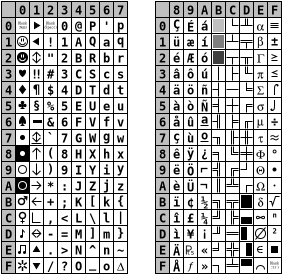 <?xml version="1.0"?>
<dia:diagram xmlns:dia="http://www.lysator.liu.se/~alla/dia/">
  <dia:layer name="Background" visible="true">
    <dia:object type="Standard - Box" version="0" id="O0">
      <dia:attribute name="obj_pos">
        <dia:point val="15.4,0"/>
      </dia:attribute>
      <dia:attribute name="obj_bb">
        <dia:rectangle val="15.35,-0.05;16.85,1.65"/>
      </dia:attribute>
      <dia:attribute name="elem_corner">
        <dia:point val="15.4,0"/>
      </dia:attribute>
      <dia:attribute name="elem_width">
        <dia:real val="1.4"/>
      </dia:attribute>
      <dia:attribute name="elem_height">
        <dia:real val="1.6"/>
      </dia:attribute>
      <dia:attribute name="inner_color">
        <dia:color val="#bfbfbf"/>
      </dia:attribute>
      <dia:attribute name="show_background">
        <dia:boolean val="true"/>
      </dia:attribute>
    </dia:object>
    <dia:object type="Standard - Box" version="0" id="O1">
      <dia:attribute name="obj_pos">
        <dia:point val="16.8,1.6"/>
      </dia:attribute>
      <dia:attribute name="obj_bb">
        <dia:rectangle val="16.75,1.55;18.25,3.25"/>
      </dia:attribute>
      <dia:attribute name="elem_corner">
        <dia:point val="16.8,1.6"/>
      </dia:attribute>
      <dia:attribute name="elem_width">
        <dia:real val="1.4"/>
      </dia:attribute>
      <dia:attribute name="elem_height">
        <dia:real val="1.6"/>
      </dia:attribute>
      <dia:attribute name="show_background">
        <dia:boolean val="true"/>
      </dia:attribute>
    </dia:object>
    <dia:object type="Standard - Box" version="0" id="O2">
      <dia:attribute name="obj_pos">
        <dia:point val="16.8,3.2"/>
      </dia:attribute>
      <dia:attribute name="obj_bb">
        <dia:rectangle val="16.75,3.15;18.25,4.85"/>
      </dia:attribute>
      <dia:attribute name="elem_corner">
        <dia:point val="16.8,3.2"/>
      </dia:attribute>
      <dia:attribute name="elem_width">
        <dia:real val="1.4"/>
      </dia:attribute>
      <dia:attribute name="elem_height">
        <dia:real val="1.6"/>
      </dia:attribute>
      <dia:attribute name="show_background">
        <dia:boolean val="true"/>
      </dia:attribute>
    </dia:object>
    <dia:object type="Standard - Box" version="0" id="O3">
      <dia:attribute name="obj_pos">
        <dia:point val="16.8,4.8"/>
      </dia:attribute>
      <dia:attribute name="obj_bb">
        <dia:rectangle val="16.75,4.75;18.25,6.45"/>
      </dia:attribute>
      <dia:attribute name="elem_corner">
        <dia:point val="16.8,4.8"/>
      </dia:attribute>
      <dia:attribute name="elem_width">
        <dia:real val="1.4"/>
      </dia:attribute>
      <dia:attribute name="elem_height">
        <dia:real val="1.6"/>
      </dia:attribute>
      <dia:attribute name="show_background">
        <dia:boolean val="true"/>
      </dia:attribute>
    </dia:object>
    <dia:object type="Standard - Box" version="0" id="O4">
      <dia:attribute name="obj_pos">
        <dia:point val="16.8,6.4"/>
      </dia:attribute>
      <dia:attribute name="obj_bb">
        <dia:rectangle val="16.75,6.35;18.25,8.05"/>
      </dia:attribute>
      <dia:attribute name="elem_corner">
        <dia:point val="16.8,6.4"/>
      </dia:attribute>
      <dia:attribute name="elem_width">
        <dia:real val="1.4"/>
      </dia:attribute>
      <dia:attribute name="elem_height">
        <dia:real val="1.6"/>
      </dia:attribute>
      <dia:attribute name="show_background">
        <dia:boolean val="true"/>
      </dia:attribute>
    </dia:object>
    <dia:object type="Standard - Box" version="0" id="O5">
      <dia:attribute name="obj_pos">
        <dia:point val="16.8,8"/>
      </dia:attribute>
      <dia:attribute name="obj_bb">
        <dia:rectangle val="16.75,7.95;18.25,9.65"/>
      </dia:attribute>
      <dia:attribute name="elem_corner">
        <dia:point val="16.8,8"/>
      </dia:attribute>
      <dia:attribute name="elem_width">
        <dia:real val="1.4"/>
      </dia:attribute>
      <dia:attribute name="elem_height">
        <dia:real val="1.6"/>
      </dia:attribute>
      <dia:attribute name="show_background">
        <dia:boolean val="true"/>
      </dia:attribute>
    </dia:object>
    <dia:object type="Standard - Box" version="0" id="O6">
      <dia:attribute name="obj_pos">
        <dia:point val="16.8,9.6"/>
      </dia:attribute>
      <dia:attribute name="obj_bb">
        <dia:rectangle val="16.75,9.55;18.25,11.25"/>
      </dia:attribute>
      <dia:attribute name="elem_corner">
        <dia:point val="16.8,9.6"/>
      </dia:attribute>
      <dia:attribute name="elem_width">
        <dia:real val="1.4"/>
      </dia:attribute>
      <dia:attribute name="elem_height">
        <dia:real val="1.6"/>
      </dia:attribute>
      <dia:attribute name="show_background">
        <dia:boolean val="true"/>
      </dia:attribute>
    </dia:object>
    <dia:object type="Standard - Box" version="0" id="O7">
      <dia:attribute name="obj_pos">
        <dia:point val="16.8,11.2"/>
      </dia:attribute>
      <dia:attribute name="obj_bb">
        <dia:rectangle val="16.75,11.15;18.25,12.85"/>
      </dia:attribute>
      <dia:attribute name="elem_corner">
        <dia:point val="16.8,11.2"/>
      </dia:attribute>
      <dia:attribute name="elem_width">
        <dia:real val="1.4"/>
      </dia:attribute>
      <dia:attribute name="elem_height">
        <dia:real val="1.6"/>
      </dia:attribute>
      <dia:attribute name="show_background">
        <dia:boolean val="true"/>
      </dia:attribute>
    </dia:object>
    <dia:object type="Standard - Box" version="0" id="O8">
      <dia:attribute name="obj_pos">
        <dia:point val="16.8,12.8"/>
      </dia:attribute>
      <dia:attribute name="obj_bb">
        <dia:rectangle val="16.75,12.75;18.25,14.45"/>
      </dia:attribute>
      <dia:attribute name="elem_corner">
        <dia:point val="16.8,12.8"/>
      </dia:attribute>
      <dia:attribute name="elem_width">
        <dia:real val="1.4"/>
      </dia:attribute>
      <dia:attribute name="elem_height">
        <dia:real val="1.6"/>
      </dia:attribute>
      <dia:attribute name="show_background">
        <dia:boolean val="true"/>
      </dia:attribute>
    </dia:object>
    <dia:object type="Standard - Box" version="0" id="O9">
      <dia:attribute name="obj_pos">
        <dia:point val="16.8,14.4"/>
      </dia:attribute>
      <dia:attribute name="obj_bb">
        <dia:rectangle val="16.75,14.35;18.25,16.05"/>
      </dia:attribute>
      <dia:attribute name="elem_corner">
        <dia:point val="16.8,14.4"/>
      </dia:attribute>
      <dia:attribute name="elem_width">
        <dia:real val="1.4"/>
      </dia:attribute>
      <dia:attribute name="elem_height">
        <dia:real val="1.6"/>
      </dia:attribute>
      <dia:attribute name="show_background">
        <dia:boolean val="true"/>
      </dia:attribute>
    </dia:object>
    <dia:object type="Standard - Box" version="0" id="O10">
      <dia:attribute name="obj_pos">
        <dia:point val="16.8,16"/>
      </dia:attribute>
      <dia:attribute name="obj_bb">
        <dia:rectangle val="16.75,15.95;18.25,17.65"/>
      </dia:attribute>
      <dia:attribute name="elem_corner">
        <dia:point val="16.8,16"/>
      </dia:attribute>
      <dia:attribute name="elem_width">
        <dia:real val="1.4"/>
      </dia:attribute>
      <dia:attribute name="elem_height">
        <dia:real val="1.6"/>
      </dia:attribute>
      <dia:attribute name="show_background">
        <dia:boolean val="true"/>
      </dia:attribute>
    </dia:object>
    <dia:object type="Standard - Box" version="0" id="O11">
      <dia:attribute name="obj_pos">
        <dia:point val="16.8,17.6"/>
      </dia:attribute>
      <dia:attribute name="obj_bb">
        <dia:rectangle val="16.75,17.55;18.25,19.25"/>
      </dia:attribute>
      <dia:attribute name="elem_corner">
        <dia:point val="16.8,17.6"/>
      </dia:attribute>
      <dia:attribute name="elem_width">
        <dia:real val="1.4"/>
      </dia:attribute>
      <dia:attribute name="elem_height">
        <dia:real val="1.6"/>
      </dia:attribute>
      <dia:attribute name="show_background">
        <dia:boolean val="true"/>
      </dia:attribute>
    </dia:object>
    <dia:object type="Standard - Box" version="0" id="O12">
      <dia:attribute name="obj_pos">
        <dia:point val="16.8,19.2"/>
      </dia:attribute>
      <dia:attribute name="obj_bb">
        <dia:rectangle val="16.75,19.15;18.25,20.85"/>
      </dia:attribute>
      <dia:attribute name="elem_corner">
        <dia:point val="16.8,19.2"/>
      </dia:attribute>
      <dia:attribute name="elem_width">
        <dia:real val="1.4"/>
      </dia:attribute>
      <dia:attribute name="elem_height">
        <dia:real val="1.6"/>
      </dia:attribute>
      <dia:attribute name="show_background">
        <dia:boolean val="true"/>
      </dia:attribute>
    </dia:object>
    <dia:object type="Standard - Box" version="0" id="O13">
      <dia:attribute name="obj_pos">
        <dia:point val="16.8,20.8"/>
      </dia:attribute>
      <dia:attribute name="obj_bb">
        <dia:rectangle val="16.75,20.75;18.25,22.45"/>
      </dia:attribute>
      <dia:attribute name="elem_corner">
        <dia:point val="16.8,20.8"/>
      </dia:attribute>
      <dia:attribute name="elem_width">
        <dia:real val="1.4"/>
      </dia:attribute>
      <dia:attribute name="elem_height">
        <dia:real val="1.6"/>
      </dia:attribute>
      <dia:attribute name="show_background">
        <dia:boolean val="true"/>
      </dia:attribute>
    </dia:object>
    <dia:object type="Standard - Box" version="0" id="O14">
      <dia:attribute name="obj_pos">
        <dia:point val="16.8,22.4"/>
      </dia:attribute>
      <dia:attribute name="obj_bb">
        <dia:rectangle val="16.75,22.35;18.25,24.05"/>
      </dia:attribute>
      <dia:attribute name="elem_corner">
        <dia:point val="16.8,22.4"/>
      </dia:attribute>
      <dia:attribute name="elem_width">
        <dia:real val="1.4"/>
      </dia:attribute>
      <dia:attribute name="elem_height">
        <dia:real val="1.6"/>
      </dia:attribute>
      <dia:attribute name="show_background">
        <dia:boolean val="true"/>
      </dia:attribute>
    </dia:object>
    <dia:object type="Standard - Box" version="0" id="O15">
      <dia:attribute name="obj_pos">
        <dia:point val="16.8,24"/>
      </dia:attribute>
      <dia:attribute name="obj_bb">
        <dia:rectangle val="16.75,23.95;18.25,25.65"/>
      </dia:attribute>
      <dia:attribute name="elem_corner">
        <dia:point val="16.8,24"/>
      </dia:attribute>
      <dia:attribute name="elem_width">
        <dia:real val="1.4"/>
      </dia:attribute>
      <dia:attribute name="elem_height">
        <dia:real val="1.6"/>
      </dia:attribute>
      <dia:attribute name="show_background">
        <dia:boolean val="true"/>
      </dia:attribute>
    </dia:object>
    <dia:object type="Standard - Box" version="0" id="O16">
      <dia:attribute name="obj_pos">
        <dia:point val="16.8,25.6"/>
      </dia:attribute>
      <dia:attribute name="obj_bb">
        <dia:rectangle val="16.75,25.55;18.25,27.25"/>
      </dia:attribute>
      <dia:attribute name="elem_corner">
        <dia:point val="16.8,25.6"/>
      </dia:attribute>
      <dia:attribute name="elem_width">
        <dia:real val="1.4"/>
      </dia:attribute>
      <dia:attribute name="elem_height">
        <dia:real val="1.6"/>
      </dia:attribute>
      <dia:attribute name="show_background">
        <dia:boolean val="true"/>
      </dia:attribute>
    </dia:object>
    <dia:object type="Standard - Box" version="0" id="O17">
      <dia:attribute name="obj_pos">
        <dia:point val="26.6,1.6"/>
      </dia:attribute>
      <dia:attribute name="obj_bb">
        <dia:rectangle val="26.55,1.55;28.05,3.25"/>
      </dia:attribute>
      <dia:attribute name="elem_corner">
        <dia:point val="26.6,1.6"/>
      </dia:attribute>
      <dia:attribute name="elem_width">
        <dia:real val="1.4"/>
      </dia:attribute>
      <dia:attribute name="elem_height">
        <dia:real val="1.6"/>
      </dia:attribute>
      <dia:attribute name="show_background">
        <dia:boolean val="true"/>
      </dia:attribute>
    </dia:object>
    <dia:object type="Standard - Box" version="0" id="O18">
      <dia:attribute name="obj_pos">
        <dia:point val="26.6,3.2"/>
      </dia:attribute>
      <dia:attribute name="obj_bb">
        <dia:rectangle val="26.55,3.15;28.05,4.85"/>
      </dia:attribute>
      <dia:attribute name="elem_corner">
        <dia:point val="26.6,3.2"/>
      </dia:attribute>
      <dia:attribute name="elem_width">
        <dia:real val="1.4"/>
      </dia:attribute>
      <dia:attribute name="elem_height">
        <dia:real val="1.6"/>
      </dia:attribute>
      <dia:attribute name="show_background">
        <dia:boolean val="true"/>
      </dia:attribute>
    </dia:object>
    <dia:object type="Standard - Box" version="0" id="O19">
      <dia:attribute name="obj_pos">
        <dia:point val="26.6,4.8"/>
      </dia:attribute>
      <dia:attribute name="obj_bb">
        <dia:rectangle val="26.55,4.75;28.05,6.45"/>
      </dia:attribute>
      <dia:attribute name="elem_corner">
        <dia:point val="26.6,4.8"/>
      </dia:attribute>
      <dia:attribute name="elem_width">
        <dia:real val="1.4"/>
      </dia:attribute>
      <dia:attribute name="elem_height">
        <dia:real val="1.6"/>
      </dia:attribute>
      <dia:attribute name="show_background">
        <dia:boolean val="true"/>
      </dia:attribute>
    </dia:object>
    <dia:object type="Standard - Box" version="0" id="O20">
      <dia:attribute name="obj_pos">
        <dia:point val="26.6,6.4"/>
      </dia:attribute>
      <dia:attribute name="obj_bb">
        <dia:rectangle val="26.55,6.35;28.05,8.05"/>
      </dia:attribute>
      <dia:attribute name="elem_corner">
        <dia:point val="26.6,6.4"/>
      </dia:attribute>
      <dia:attribute name="elem_width">
        <dia:real val="1.4"/>
      </dia:attribute>
      <dia:attribute name="elem_height">
        <dia:real val="1.6"/>
      </dia:attribute>
      <dia:attribute name="show_background">
        <dia:boolean val="true"/>
      </dia:attribute>
    </dia:object>
    <dia:object type="Standard - Box" version="0" id="O21">
      <dia:attribute name="obj_pos">
        <dia:point val="26.6,8"/>
      </dia:attribute>
      <dia:attribute name="obj_bb">
        <dia:rectangle val="26.55,7.95;28.05,9.65"/>
      </dia:attribute>
      <dia:attribute name="elem_corner">
        <dia:point val="26.6,8"/>
      </dia:attribute>
      <dia:attribute name="elem_width">
        <dia:real val="1.4"/>
      </dia:attribute>
      <dia:attribute name="elem_height">
        <dia:real val="1.6"/>
      </dia:attribute>
      <dia:attribute name="show_background">
        <dia:boolean val="true"/>
      </dia:attribute>
    </dia:object>
    <dia:object type="Standard - Box" version="0" id="O22">
      <dia:attribute name="obj_pos">
        <dia:point val="26.6,9.6"/>
      </dia:attribute>
      <dia:attribute name="obj_bb">
        <dia:rectangle val="26.55,9.55;28.05,11.25"/>
      </dia:attribute>
      <dia:attribute name="elem_corner">
        <dia:point val="26.6,9.6"/>
      </dia:attribute>
      <dia:attribute name="elem_width">
        <dia:real val="1.4"/>
      </dia:attribute>
      <dia:attribute name="elem_height">
        <dia:real val="1.6"/>
      </dia:attribute>
      <dia:attribute name="show_background">
        <dia:boolean val="true"/>
      </dia:attribute>
    </dia:object>
    <dia:object type="Standard - Box" version="0" id="O23">
      <dia:attribute name="obj_pos">
        <dia:point val="26.6,11.2"/>
      </dia:attribute>
      <dia:attribute name="obj_bb">
        <dia:rectangle val="26.55,11.15;28.05,12.85"/>
      </dia:attribute>
      <dia:attribute name="elem_corner">
        <dia:point val="26.6,11.2"/>
      </dia:attribute>
      <dia:attribute name="elem_width">
        <dia:real val="1.4"/>
      </dia:attribute>
      <dia:attribute name="elem_height">
        <dia:real val="1.6"/>
      </dia:attribute>
      <dia:attribute name="show_background">
        <dia:boolean val="true"/>
      </dia:attribute>
    </dia:object>
    <dia:object type="Standard - Box" version="0" id="O24">
      <dia:attribute name="obj_pos">
        <dia:point val="26.6,12.8"/>
      </dia:attribute>
      <dia:attribute name="obj_bb">
        <dia:rectangle val="26.55,12.75;28.05,14.45"/>
      </dia:attribute>
      <dia:attribute name="elem_corner">
        <dia:point val="26.6,12.8"/>
      </dia:attribute>
      <dia:attribute name="elem_width">
        <dia:real val="1.4"/>
      </dia:attribute>
      <dia:attribute name="elem_height">
        <dia:real val="1.6"/>
      </dia:attribute>
      <dia:attribute name="show_background">
        <dia:boolean val="true"/>
      </dia:attribute>
    </dia:object>
    <dia:object type="Standard - Box" version="0" id="O25">
      <dia:attribute name="obj_pos">
        <dia:point val="26.6,14.4"/>
      </dia:attribute>
      <dia:attribute name="obj_bb">
        <dia:rectangle val="26.55,14.35;28.05,16.05"/>
      </dia:attribute>
      <dia:attribute name="elem_corner">
        <dia:point val="26.6,14.4"/>
      </dia:attribute>
      <dia:attribute name="elem_width">
        <dia:real val="1.4"/>
      </dia:attribute>
      <dia:attribute name="elem_height">
        <dia:real val="1.6"/>
      </dia:attribute>
      <dia:attribute name="show_background">
        <dia:boolean val="true"/>
      </dia:attribute>
    </dia:object>
    <dia:object type="Standard - Box" version="0" id="O26">
      <dia:attribute name="obj_pos">
        <dia:point val="26.6,16"/>
      </dia:attribute>
      <dia:attribute name="obj_bb">
        <dia:rectangle val="26.55,15.95;28.05,17.65"/>
      </dia:attribute>
      <dia:attribute name="elem_corner">
        <dia:point val="26.6,16"/>
      </dia:attribute>
      <dia:attribute name="elem_width">
        <dia:real val="1.4"/>
      </dia:attribute>
      <dia:attribute name="elem_height">
        <dia:real val="1.6"/>
      </dia:attribute>
      <dia:attribute name="show_background">
        <dia:boolean val="true"/>
      </dia:attribute>
    </dia:object>
    <dia:object type="Standard - Box" version="0" id="O27">
      <dia:attribute name="obj_pos">
        <dia:point val="26.6,17.6"/>
      </dia:attribute>
      <dia:attribute name="obj_bb">
        <dia:rectangle val="26.55,17.55;28.05,19.25"/>
      </dia:attribute>
      <dia:attribute name="elem_corner">
        <dia:point val="26.6,17.6"/>
      </dia:attribute>
      <dia:attribute name="elem_width">
        <dia:real val="1.4"/>
      </dia:attribute>
      <dia:attribute name="elem_height">
        <dia:real val="1.6"/>
      </dia:attribute>
      <dia:attribute name="show_background">
        <dia:boolean val="true"/>
      </dia:attribute>
    </dia:object>
    <dia:object type="Standard - Box" version="0" id="O28">
      <dia:attribute name="obj_pos">
        <dia:point val="26.6,19.2"/>
      </dia:attribute>
      <dia:attribute name="obj_bb">
        <dia:rectangle val="26.55,19.15;28.05,20.85"/>
      </dia:attribute>
      <dia:attribute name="elem_corner">
        <dia:point val="26.6,19.2"/>
      </dia:attribute>
      <dia:attribute name="elem_width">
        <dia:real val="1.4"/>
      </dia:attribute>
      <dia:attribute name="elem_height">
        <dia:real val="1.6"/>
      </dia:attribute>
      <dia:attribute name="show_background">
        <dia:boolean val="true"/>
      </dia:attribute>
    </dia:object>
    <dia:object type="Standard - Box" version="0" id="O29">
      <dia:attribute name="obj_pos">
        <dia:point val="26.6,20.8"/>
      </dia:attribute>
      <dia:attribute name="obj_bb">
        <dia:rectangle val="26.55,20.75;28.05,22.45"/>
      </dia:attribute>
      <dia:attribute name="elem_corner">
        <dia:point val="26.6,20.8"/>
      </dia:attribute>
      <dia:attribute name="elem_width">
        <dia:real val="1.4"/>
      </dia:attribute>
      <dia:attribute name="elem_height">
        <dia:real val="1.6"/>
      </dia:attribute>
      <dia:attribute name="show_background">
        <dia:boolean val="true"/>
      </dia:attribute>
    </dia:object>
    <dia:object type="Standard - Box" version="0" id="O30">
      <dia:attribute name="obj_pos">
        <dia:point val="26.6,22.4"/>
      </dia:attribute>
      <dia:attribute name="obj_bb">
        <dia:rectangle val="26.55,22.35;28.05,24.05"/>
      </dia:attribute>
      <dia:attribute name="elem_corner">
        <dia:point val="26.6,22.4"/>
      </dia:attribute>
      <dia:attribute name="elem_width">
        <dia:real val="1.4"/>
      </dia:attribute>
      <dia:attribute name="elem_height">
        <dia:real val="1.6"/>
      </dia:attribute>
      <dia:attribute name="show_background">
        <dia:boolean val="true"/>
      </dia:attribute>
    </dia:object>
    <dia:object type="Standard - Box" version="0" id="O31">
      <dia:attribute name="obj_pos">
        <dia:point val="26.6,24"/>
      </dia:attribute>
      <dia:attribute name="obj_bb">
        <dia:rectangle val="26.55,23.95;28.05,25.65"/>
      </dia:attribute>
      <dia:attribute name="elem_corner">
        <dia:point val="26.6,24"/>
      </dia:attribute>
      <dia:attribute name="elem_width">
        <dia:real val="1.4"/>
      </dia:attribute>
      <dia:attribute name="elem_height">
        <dia:real val="1.6"/>
      </dia:attribute>
      <dia:attribute name="show_background">
        <dia:boolean val="true"/>
      </dia:attribute>
    </dia:object>
    <dia:object type="Standard - Box" version="0" id="O32">
      <dia:attribute name="obj_pos">
        <dia:point val="26.6,25.6"/>
      </dia:attribute>
      <dia:attribute name="obj_bb">
        <dia:rectangle val="26.55,25.55;28.05,27.25"/>
      </dia:attribute>
      <dia:attribute name="elem_corner">
        <dia:point val="26.6,25.6"/>
      </dia:attribute>
      <dia:attribute name="elem_width">
        <dia:real val="1.4"/>
      </dia:attribute>
      <dia:attribute name="elem_height">
        <dia:real val="1.6"/>
      </dia:attribute>
      <dia:attribute name="show_background">
        <dia:boolean val="true"/>
      </dia:attribute>
    </dia:object>
    <dia:object type="Standard - Box" version="0" id="O33">
      <dia:attribute name="obj_pos">
        <dia:point val="16.8,0"/>
      </dia:attribute>
      <dia:attribute name="obj_bb">
        <dia:rectangle val="16.75,-0.05;18.25,1.65"/>
      </dia:attribute>
      <dia:attribute name="elem_corner">
        <dia:point val="16.8,0"/>
      </dia:attribute>
      <dia:attribute name="elem_width">
        <dia:real val="1.4"/>
      </dia:attribute>
      <dia:attribute name="elem_height">
        <dia:real val="1.6"/>
      </dia:attribute>
      <dia:attribute name="inner_color">
        <dia:color val="#bfbfbf"/>
      </dia:attribute>
      <dia:attribute name="show_background">
        <dia:boolean val="true"/>
      </dia:attribute>
    </dia:object>
    <dia:object type="Standard - Box" version="0" id="O34">
      <dia:attribute name="obj_pos">
        <dia:point val="18.2,0"/>
      </dia:attribute>
      <dia:attribute name="obj_bb">
        <dia:rectangle val="18.15,-0.05;19.65,1.65"/>
      </dia:attribute>
      <dia:attribute name="elem_corner">
        <dia:point val="18.2,0"/>
      </dia:attribute>
      <dia:attribute name="elem_width">
        <dia:real val="1.4"/>
      </dia:attribute>
      <dia:attribute name="elem_height">
        <dia:real val="1.6"/>
      </dia:attribute>
      <dia:attribute name="inner_color">
        <dia:color val="#bfbfbf"/>
      </dia:attribute>
      <dia:attribute name="show_background">
        <dia:boolean val="true"/>
      </dia:attribute>
    </dia:object>
    <dia:object type="Standard - Box" version="0" id="O35">
      <dia:attribute name="obj_pos">
        <dia:point val="19.6,0"/>
      </dia:attribute>
      <dia:attribute name="obj_bb">
        <dia:rectangle val="19.55,-0.05;21.05,1.65"/>
      </dia:attribute>
      <dia:attribute name="elem_corner">
        <dia:point val="19.6,0"/>
      </dia:attribute>
      <dia:attribute name="elem_width">
        <dia:real val="1.4"/>
      </dia:attribute>
      <dia:attribute name="elem_height">
        <dia:real val="1.6"/>
      </dia:attribute>
      <dia:attribute name="inner_color">
        <dia:color val="#bfbfbf"/>
      </dia:attribute>
      <dia:attribute name="show_background">
        <dia:boolean val="true"/>
      </dia:attribute>
    </dia:object>
    <dia:object type="Standard - Box" version="0" id="O36">
      <dia:attribute name="obj_pos">
        <dia:point val="21,0"/>
      </dia:attribute>
      <dia:attribute name="obj_bb">
        <dia:rectangle val="20.95,-0.05;22.45,1.65"/>
      </dia:attribute>
      <dia:attribute name="elem_corner">
        <dia:point val="21,0"/>
      </dia:attribute>
      <dia:attribute name="elem_width">
        <dia:real val="1.4"/>
      </dia:attribute>
      <dia:attribute name="elem_height">
        <dia:real val="1.6"/>
      </dia:attribute>
      <dia:attribute name="inner_color">
        <dia:color val="#bfbfbf"/>
      </dia:attribute>
      <dia:attribute name="show_background">
        <dia:boolean val="true"/>
      </dia:attribute>
    </dia:object>
    <dia:object type="Standard - Box" version="0" id="O37">
      <dia:attribute name="obj_pos">
        <dia:point val="22.4,0"/>
      </dia:attribute>
      <dia:attribute name="obj_bb">
        <dia:rectangle val="22.35,-0.05;23.85,1.65"/>
      </dia:attribute>
      <dia:attribute name="elem_corner">
        <dia:point val="22.4,0"/>
      </dia:attribute>
      <dia:attribute name="elem_width">
        <dia:real val="1.4"/>
      </dia:attribute>
      <dia:attribute name="elem_height">
        <dia:real val="1.6"/>
      </dia:attribute>
      <dia:attribute name="inner_color">
        <dia:color val="#bfbfbf"/>
      </dia:attribute>
      <dia:attribute name="show_background">
        <dia:boolean val="true"/>
      </dia:attribute>
    </dia:object>
    <dia:object type="Standard - Box" version="0" id="O38">
      <dia:attribute name="obj_pos">
        <dia:point val="23.8,0"/>
      </dia:attribute>
      <dia:attribute name="obj_bb">
        <dia:rectangle val="23.75,-0.05;25.25,1.65"/>
      </dia:attribute>
      <dia:attribute name="elem_corner">
        <dia:point val="23.8,0"/>
      </dia:attribute>
      <dia:attribute name="elem_width">
        <dia:real val="1.4"/>
      </dia:attribute>
      <dia:attribute name="elem_height">
        <dia:real val="1.6"/>
      </dia:attribute>
      <dia:attribute name="inner_color">
        <dia:color val="#bfbfbf"/>
      </dia:attribute>
      <dia:attribute name="show_background">
        <dia:boolean val="true"/>
      </dia:attribute>
    </dia:object>
    <dia:object type="Standard - Box" version="0" id="O39">
      <dia:attribute name="obj_pos">
        <dia:point val="25.2,0"/>
      </dia:attribute>
      <dia:attribute name="obj_bb">
        <dia:rectangle val="25.15,-0.05;26.65,1.65"/>
      </dia:attribute>
      <dia:attribute name="elem_corner">
        <dia:point val="25.2,0"/>
      </dia:attribute>
      <dia:attribute name="elem_width">
        <dia:real val="1.4"/>
      </dia:attribute>
      <dia:attribute name="elem_height">
        <dia:real val="1.6"/>
      </dia:attribute>
      <dia:attribute name="inner_color">
        <dia:color val="#bfbfbf"/>
      </dia:attribute>
      <dia:attribute name="show_background">
        <dia:boolean val="true"/>
      </dia:attribute>
    </dia:object>
    <dia:object type="Standard - Box" version="0" id="O40">
      <dia:attribute name="obj_pos">
        <dia:point val="26.6,0"/>
      </dia:attribute>
      <dia:attribute name="obj_bb">
        <dia:rectangle val="26.55,-0.05;28.05,1.65"/>
      </dia:attribute>
      <dia:attribute name="elem_corner">
        <dia:point val="26.6,0"/>
      </dia:attribute>
      <dia:attribute name="elem_width">
        <dia:real val="1.4"/>
      </dia:attribute>
      <dia:attribute name="elem_height">
        <dia:real val="1.6"/>
      </dia:attribute>
      <dia:attribute name="inner_color">
        <dia:color val="#bfbfbf"/>
      </dia:attribute>
      <dia:attribute name="show_background">
        <dia:boolean val="true"/>
      </dia:attribute>
    </dia:object>
    <dia:object type="Standard - Box" version="0" id="O41">
      <dia:attribute name="obj_pos">
        <dia:point val="18.2,1.6"/>
      </dia:attribute>
      <dia:attribute name="obj_bb">
        <dia:rectangle val="18.15,1.55;19.65,3.25"/>
      </dia:attribute>
      <dia:attribute name="elem_corner">
        <dia:point val="18.2,1.6"/>
      </dia:attribute>
      <dia:attribute name="elem_width">
        <dia:real val="1.4"/>
      </dia:attribute>
      <dia:attribute name="elem_height">
        <dia:real val="1.6"/>
      </dia:attribute>
      <dia:attribute name="show_background">
        <dia:boolean val="true"/>
      </dia:attribute>
    </dia:object>
    <dia:object type="Standard - Box" version="0" id="O42">
      <dia:attribute name="obj_pos">
        <dia:point val="18.2,3.2"/>
      </dia:attribute>
      <dia:attribute name="obj_bb">
        <dia:rectangle val="18.15,3.15;19.65,4.85"/>
      </dia:attribute>
      <dia:attribute name="elem_corner">
        <dia:point val="18.2,3.2"/>
      </dia:attribute>
      <dia:attribute name="elem_width">
        <dia:real val="1.4"/>
      </dia:attribute>
      <dia:attribute name="elem_height">
        <dia:real val="1.6"/>
      </dia:attribute>
      <dia:attribute name="show_background">
        <dia:boolean val="true"/>
      </dia:attribute>
    </dia:object>
    <dia:object type="Standard - Box" version="0" id="O43">
      <dia:attribute name="obj_pos">
        <dia:point val="18.2,4.8"/>
      </dia:attribute>
      <dia:attribute name="obj_bb">
        <dia:rectangle val="18.15,4.75;19.65,6.45"/>
      </dia:attribute>
      <dia:attribute name="elem_corner">
        <dia:point val="18.2,4.8"/>
      </dia:attribute>
      <dia:attribute name="elem_width">
        <dia:real val="1.4"/>
      </dia:attribute>
      <dia:attribute name="elem_height">
        <dia:real val="1.6"/>
      </dia:attribute>
      <dia:attribute name="show_background">
        <dia:boolean val="true"/>
      </dia:attribute>
    </dia:object>
    <dia:object type="Standard - Box" version="0" id="O44">
      <dia:attribute name="obj_pos">
        <dia:point val="18.2,6.4"/>
      </dia:attribute>
      <dia:attribute name="obj_bb">
        <dia:rectangle val="18.15,6.35;19.65,8.05"/>
      </dia:attribute>
      <dia:attribute name="elem_corner">
        <dia:point val="18.2,6.4"/>
      </dia:attribute>
      <dia:attribute name="elem_width">
        <dia:real val="1.4"/>
      </dia:attribute>
      <dia:attribute name="elem_height">
        <dia:real val="1.6"/>
      </dia:attribute>
      <dia:attribute name="show_background">
        <dia:boolean val="true"/>
      </dia:attribute>
    </dia:object>
    <dia:object type="Standard - Box" version="0" id="O45">
      <dia:attribute name="obj_pos">
        <dia:point val="18.2,8"/>
      </dia:attribute>
      <dia:attribute name="obj_bb">
        <dia:rectangle val="18.15,7.95;19.65,9.65"/>
      </dia:attribute>
      <dia:attribute name="elem_corner">
        <dia:point val="18.2,8"/>
      </dia:attribute>
      <dia:attribute name="elem_width">
        <dia:real val="1.4"/>
      </dia:attribute>
      <dia:attribute name="elem_height">
        <dia:real val="1.6"/>
      </dia:attribute>
      <dia:attribute name="show_background">
        <dia:boolean val="true"/>
      </dia:attribute>
    </dia:object>
    <dia:object type="Standard - Box" version="0" id="O46">
      <dia:attribute name="obj_pos">
        <dia:point val="18.2,9.6"/>
      </dia:attribute>
      <dia:attribute name="obj_bb">
        <dia:rectangle val="18.15,9.55;19.65,11.25"/>
      </dia:attribute>
      <dia:attribute name="elem_corner">
        <dia:point val="18.2,9.6"/>
      </dia:attribute>
      <dia:attribute name="elem_width">
        <dia:real val="1.4"/>
      </dia:attribute>
      <dia:attribute name="elem_height">
        <dia:real val="1.6"/>
      </dia:attribute>
      <dia:attribute name="show_background">
        <dia:boolean val="true"/>
      </dia:attribute>
    </dia:object>
    <dia:object type="Standard - Box" version="0" id="O47">
      <dia:attribute name="obj_pos">
        <dia:point val="18.2,11.2"/>
      </dia:attribute>
      <dia:attribute name="obj_bb">
        <dia:rectangle val="18.15,11.15;19.65,12.85"/>
      </dia:attribute>
      <dia:attribute name="elem_corner">
        <dia:point val="18.2,11.2"/>
      </dia:attribute>
      <dia:attribute name="elem_width">
        <dia:real val="1.4"/>
      </dia:attribute>
      <dia:attribute name="elem_height">
        <dia:real val="1.6"/>
      </dia:attribute>
      <dia:attribute name="show_background">
        <dia:boolean val="true"/>
      </dia:attribute>
    </dia:object>
    <dia:object type="Standard - Box" version="0" id="O48">
      <dia:attribute name="obj_pos">
        <dia:point val="18.2,12.8"/>
      </dia:attribute>
      <dia:attribute name="obj_bb">
        <dia:rectangle val="18.15,12.75;19.65,14.45"/>
      </dia:attribute>
      <dia:attribute name="elem_corner">
        <dia:point val="18.2,12.8"/>
      </dia:attribute>
      <dia:attribute name="elem_width">
        <dia:real val="1.4"/>
      </dia:attribute>
      <dia:attribute name="elem_height">
        <dia:real val="1.6"/>
      </dia:attribute>
      <dia:attribute name="show_background">
        <dia:boolean val="true"/>
      </dia:attribute>
    </dia:object>
    <dia:object type="Standard - Box" version="0" id="O49">
      <dia:attribute name="obj_pos">
        <dia:point val="18.2,14.4"/>
      </dia:attribute>
      <dia:attribute name="obj_bb">
        <dia:rectangle val="18.15,14.35;19.65,16.05"/>
      </dia:attribute>
      <dia:attribute name="elem_corner">
        <dia:point val="18.2,14.4"/>
      </dia:attribute>
      <dia:attribute name="elem_width">
        <dia:real val="1.4"/>
      </dia:attribute>
      <dia:attribute name="elem_height">
        <dia:real val="1.6"/>
      </dia:attribute>
      <dia:attribute name="show_background">
        <dia:boolean val="true"/>
      </dia:attribute>
    </dia:object>
    <dia:object type="Standard - Box" version="0" id="O50">
      <dia:attribute name="obj_pos">
        <dia:point val="18.2,16"/>
      </dia:attribute>
      <dia:attribute name="obj_bb">
        <dia:rectangle val="18.15,15.95;19.65,17.65"/>
      </dia:attribute>
      <dia:attribute name="elem_corner">
        <dia:point val="18.2,16"/>
      </dia:attribute>
      <dia:attribute name="elem_width">
        <dia:real val="1.4"/>
      </dia:attribute>
      <dia:attribute name="elem_height">
        <dia:real val="1.6"/>
      </dia:attribute>
      <dia:attribute name="show_background">
        <dia:boolean val="true"/>
      </dia:attribute>
    </dia:object>
    <dia:object type="Standard - Box" version="0" id="O51">
      <dia:attribute name="obj_pos">
        <dia:point val="18.2,17.6"/>
      </dia:attribute>
      <dia:attribute name="obj_bb">
        <dia:rectangle val="18.15,17.55;19.65,19.25"/>
      </dia:attribute>
      <dia:attribute name="elem_corner">
        <dia:point val="18.2,17.6"/>
      </dia:attribute>
      <dia:attribute name="elem_width">
        <dia:real val="1.4"/>
      </dia:attribute>
      <dia:attribute name="elem_height">
        <dia:real val="1.6"/>
      </dia:attribute>
      <dia:attribute name="show_background">
        <dia:boolean val="true"/>
      </dia:attribute>
    </dia:object>
    <dia:object type="Standard - Box" version="0" id="O52">
      <dia:attribute name="obj_pos">
        <dia:point val="18.2,19.2"/>
      </dia:attribute>
      <dia:attribute name="obj_bb">
        <dia:rectangle val="18.15,19.15;19.65,20.85"/>
      </dia:attribute>
      <dia:attribute name="elem_corner">
        <dia:point val="18.2,19.2"/>
      </dia:attribute>
      <dia:attribute name="elem_width">
        <dia:real val="1.4"/>
      </dia:attribute>
      <dia:attribute name="elem_height">
        <dia:real val="1.6"/>
      </dia:attribute>
      <dia:attribute name="show_background">
        <dia:boolean val="true"/>
      </dia:attribute>
    </dia:object>
    <dia:object type="Standard - Box" version="0" id="O53">
      <dia:attribute name="obj_pos">
        <dia:point val="18.2,20.8"/>
      </dia:attribute>
      <dia:attribute name="obj_bb">
        <dia:rectangle val="18.15,20.75;19.65,22.45"/>
      </dia:attribute>
      <dia:attribute name="elem_corner">
        <dia:point val="18.2,20.8"/>
      </dia:attribute>
      <dia:attribute name="elem_width">
        <dia:real val="1.4"/>
      </dia:attribute>
      <dia:attribute name="elem_height">
        <dia:real val="1.6"/>
      </dia:attribute>
      <dia:attribute name="show_background">
        <dia:boolean val="true"/>
      </dia:attribute>
    </dia:object>
    <dia:object type="Standard - Box" version="0" id="O54">
      <dia:attribute name="obj_pos">
        <dia:point val="18.2,22.4"/>
      </dia:attribute>
      <dia:attribute name="obj_bb">
        <dia:rectangle val="18.15,22.35;19.65,24.05"/>
      </dia:attribute>
      <dia:attribute name="elem_corner">
        <dia:point val="18.2,22.4"/>
      </dia:attribute>
      <dia:attribute name="elem_width">
        <dia:real val="1.4"/>
      </dia:attribute>
      <dia:attribute name="elem_height">
        <dia:real val="1.6"/>
      </dia:attribute>
      <dia:attribute name="show_background">
        <dia:boolean val="true"/>
      </dia:attribute>
    </dia:object>
    <dia:object type="Standard - Box" version="0" id="O55">
      <dia:attribute name="obj_pos">
        <dia:point val="18.2,24"/>
      </dia:attribute>
      <dia:attribute name="obj_bb">
        <dia:rectangle val="18.15,23.95;19.65,25.65"/>
      </dia:attribute>
      <dia:attribute name="elem_corner">
        <dia:point val="18.2,24"/>
      </dia:attribute>
      <dia:attribute name="elem_width">
        <dia:real val="1.4"/>
      </dia:attribute>
      <dia:attribute name="elem_height">
        <dia:real val="1.6"/>
      </dia:attribute>
      <dia:attribute name="show_background">
        <dia:boolean val="true"/>
      </dia:attribute>
    </dia:object>
    <dia:object type="Standard - Box" version="0" id="O56">
      <dia:attribute name="obj_pos">
        <dia:point val="18.2,25.6"/>
      </dia:attribute>
      <dia:attribute name="obj_bb">
        <dia:rectangle val="18.15,25.55;19.65,27.25"/>
      </dia:attribute>
      <dia:attribute name="elem_corner">
        <dia:point val="18.2,25.6"/>
      </dia:attribute>
      <dia:attribute name="elem_width">
        <dia:real val="1.4"/>
      </dia:attribute>
      <dia:attribute name="elem_height">
        <dia:real val="1.6"/>
      </dia:attribute>
      <dia:attribute name="show_background">
        <dia:boolean val="true"/>
      </dia:attribute>
    </dia:object>
    <dia:object type="Standard - Box" version="0" id="O57">
      <dia:attribute name="obj_pos">
        <dia:point val="19.6,1.6"/>
      </dia:attribute>
      <dia:attribute name="obj_bb">
        <dia:rectangle val="19.55,1.55;21.05,3.25"/>
      </dia:attribute>
      <dia:attribute name="elem_corner">
        <dia:point val="19.6,1.6"/>
      </dia:attribute>
      <dia:attribute name="elem_width">
        <dia:real val="1.4"/>
      </dia:attribute>
      <dia:attribute name="elem_height">
        <dia:real val="1.6"/>
      </dia:attribute>
      <dia:attribute name="show_background">
        <dia:boolean val="true"/>
      </dia:attribute>
    </dia:object>
    <dia:object type="Standard - Box" version="0" id="O58">
      <dia:attribute name="obj_pos">
        <dia:point val="19.6,3.2"/>
      </dia:attribute>
      <dia:attribute name="obj_bb">
        <dia:rectangle val="19.55,3.15;21.05,4.85"/>
      </dia:attribute>
      <dia:attribute name="elem_corner">
        <dia:point val="19.6,3.2"/>
      </dia:attribute>
      <dia:attribute name="elem_width">
        <dia:real val="1.4"/>
      </dia:attribute>
      <dia:attribute name="elem_height">
        <dia:real val="1.6"/>
      </dia:attribute>
      <dia:attribute name="show_background">
        <dia:boolean val="true"/>
      </dia:attribute>
    </dia:object>
    <dia:object type="Standard - Box" version="0" id="O59">
      <dia:attribute name="obj_pos">
        <dia:point val="19.6,4.8"/>
      </dia:attribute>
      <dia:attribute name="obj_bb">
        <dia:rectangle val="19.55,4.75;21.05,6.45"/>
      </dia:attribute>
      <dia:attribute name="elem_corner">
        <dia:point val="19.6,4.8"/>
      </dia:attribute>
      <dia:attribute name="elem_width">
        <dia:real val="1.4"/>
      </dia:attribute>
      <dia:attribute name="elem_height">
        <dia:real val="1.6"/>
      </dia:attribute>
      <dia:attribute name="show_background">
        <dia:boolean val="true"/>
      </dia:attribute>
    </dia:object>
    <dia:object type="Standard - Box" version="0" id="O60">
      <dia:attribute name="obj_pos">
        <dia:point val="19.6,6.4"/>
      </dia:attribute>
      <dia:attribute name="obj_bb">
        <dia:rectangle val="19.55,6.35;21.05,8.05"/>
      </dia:attribute>
      <dia:attribute name="elem_corner">
        <dia:point val="19.6,6.4"/>
      </dia:attribute>
      <dia:attribute name="elem_width">
        <dia:real val="1.4"/>
      </dia:attribute>
      <dia:attribute name="elem_height">
        <dia:real val="1.6"/>
      </dia:attribute>
      <dia:attribute name="show_background">
        <dia:boolean val="true"/>
      </dia:attribute>
    </dia:object>
    <dia:object type="Standard - Box" version="0" id="O61">
      <dia:attribute name="obj_pos">
        <dia:point val="19.6,8"/>
      </dia:attribute>
      <dia:attribute name="obj_bb">
        <dia:rectangle val="19.55,7.95;21.05,9.65"/>
      </dia:attribute>
      <dia:attribute name="elem_corner">
        <dia:point val="19.6,8"/>
      </dia:attribute>
      <dia:attribute name="elem_width">
        <dia:real val="1.4"/>
      </dia:attribute>
      <dia:attribute name="elem_height">
        <dia:real val="1.6"/>
      </dia:attribute>
      <dia:attribute name="show_background">
        <dia:boolean val="true"/>
      </dia:attribute>
    </dia:object>
    <dia:object type="Standard - Box" version="0" id="O62">
      <dia:attribute name="obj_pos">
        <dia:point val="19.6,9.6"/>
      </dia:attribute>
      <dia:attribute name="obj_bb">
        <dia:rectangle val="19.55,9.55;21.05,11.25"/>
      </dia:attribute>
      <dia:attribute name="elem_corner">
        <dia:point val="19.6,9.6"/>
      </dia:attribute>
      <dia:attribute name="elem_width">
        <dia:real val="1.4"/>
      </dia:attribute>
      <dia:attribute name="elem_height">
        <dia:real val="1.6"/>
      </dia:attribute>
      <dia:attribute name="show_background">
        <dia:boolean val="true"/>
      </dia:attribute>
    </dia:object>
    <dia:object type="Standard - Box" version="0" id="O63">
      <dia:attribute name="obj_pos">
        <dia:point val="19.6,11.2"/>
      </dia:attribute>
      <dia:attribute name="obj_bb">
        <dia:rectangle val="19.55,11.15;21.05,12.85"/>
      </dia:attribute>
      <dia:attribute name="elem_corner">
        <dia:point val="19.6,11.2"/>
      </dia:attribute>
      <dia:attribute name="elem_width">
        <dia:real val="1.4"/>
      </dia:attribute>
      <dia:attribute name="elem_height">
        <dia:real val="1.6"/>
      </dia:attribute>
      <dia:attribute name="show_background">
        <dia:boolean val="true"/>
      </dia:attribute>
    </dia:object>
    <dia:object type="Standard - Box" version="0" id="O64">
      <dia:attribute name="obj_pos">
        <dia:point val="19.6,12.8"/>
      </dia:attribute>
      <dia:attribute name="obj_bb">
        <dia:rectangle val="19.55,12.75;21.05,14.45"/>
      </dia:attribute>
      <dia:attribute name="elem_corner">
        <dia:point val="19.6,12.8"/>
      </dia:attribute>
      <dia:attribute name="elem_width">
        <dia:real val="1.4"/>
      </dia:attribute>
      <dia:attribute name="elem_height">
        <dia:real val="1.6"/>
      </dia:attribute>
      <dia:attribute name="show_background">
        <dia:boolean val="true"/>
      </dia:attribute>
    </dia:object>
    <dia:object type="Standard - Box" version="0" id="O65">
      <dia:attribute name="obj_pos">
        <dia:point val="19.6,14.4"/>
      </dia:attribute>
      <dia:attribute name="obj_bb">
        <dia:rectangle val="19.55,14.35;21.05,16.05"/>
      </dia:attribute>
      <dia:attribute name="elem_corner">
        <dia:point val="19.6,14.4"/>
      </dia:attribute>
      <dia:attribute name="elem_width">
        <dia:real val="1.4"/>
      </dia:attribute>
      <dia:attribute name="elem_height">
        <dia:real val="1.6"/>
      </dia:attribute>
      <dia:attribute name="show_background">
        <dia:boolean val="true"/>
      </dia:attribute>
    </dia:object>
    <dia:object type="Standard - Box" version="0" id="O66">
      <dia:attribute name="obj_pos">
        <dia:point val="19.6,16"/>
      </dia:attribute>
      <dia:attribute name="obj_bb">
        <dia:rectangle val="19.55,15.95;21.05,17.65"/>
      </dia:attribute>
      <dia:attribute name="elem_corner">
        <dia:point val="19.6,16"/>
      </dia:attribute>
      <dia:attribute name="elem_width">
        <dia:real val="1.4"/>
      </dia:attribute>
      <dia:attribute name="elem_height">
        <dia:real val="1.6"/>
      </dia:attribute>
      <dia:attribute name="show_background">
        <dia:boolean val="true"/>
      </dia:attribute>
    </dia:object>
    <dia:object type="Standard - Box" version="0" id="O67">
      <dia:attribute name="obj_pos">
        <dia:point val="19.6,17.6"/>
      </dia:attribute>
      <dia:attribute name="obj_bb">
        <dia:rectangle val="19.55,17.55;21.05,19.25"/>
      </dia:attribute>
      <dia:attribute name="elem_corner">
        <dia:point val="19.6,17.6"/>
      </dia:attribute>
      <dia:attribute name="elem_width">
        <dia:real val="1.4"/>
      </dia:attribute>
      <dia:attribute name="elem_height">
        <dia:real val="1.6"/>
      </dia:attribute>
      <dia:attribute name="show_background">
        <dia:boolean val="true"/>
      </dia:attribute>
    </dia:object>
    <dia:object type="Standard - Box" version="0" id="O68">
      <dia:attribute name="obj_pos">
        <dia:point val="19.6,19.2"/>
      </dia:attribute>
      <dia:attribute name="obj_bb">
        <dia:rectangle val="19.55,19.15;21.05,20.85"/>
      </dia:attribute>
      <dia:attribute name="elem_corner">
        <dia:point val="19.6,19.2"/>
      </dia:attribute>
      <dia:attribute name="elem_width">
        <dia:real val="1.4"/>
      </dia:attribute>
      <dia:attribute name="elem_height">
        <dia:real val="1.6"/>
      </dia:attribute>
      <dia:attribute name="show_background">
        <dia:boolean val="true"/>
      </dia:attribute>
    </dia:object>
    <dia:object type="Standard - Box" version="0" id="O69">
      <dia:attribute name="obj_pos">
        <dia:point val="19.6,20.8"/>
      </dia:attribute>
      <dia:attribute name="obj_bb">
        <dia:rectangle val="19.55,20.75;21.05,22.45"/>
      </dia:attribute>
      <dia:attribute name="elem_corner">
        <dia:point val="19.6,20.8"/>
      </dia:attribute>
      <dia:attribute name="elem_width">
        <dia:real val="1.4"/>
      </dia:attribute>
      <dia:attribute name="elem_height">
        <dia:real val="1.6"/>
      </dia:attribute>
      <dia:attribute name="show_background">
        <dia:boolean val="true"/>
      </dia:attribute>
    </dia:object>
    <dia:object type="Standard - Box" version="0" id="O70">
      <dia:attribute name="obj_pos">
        <dia:point val="19.6,22.4"/>
      </dia:attribute>
      <dia:attribute name="obj_bb">
        <dia:rectangle val="19.55,22.35;21.05,24.05"/>
      </dia:attribute>
      <dia:attribute name="elem_corner">
        <dia:point val="19.6,22.4"/>
      </dia:attribute>
      <dia:attribute name="elem_width">
        <dia:real val="1.4"/>
      </dia:attribute>
      <dia:attribute name="elem_height">
        <dia:real val="1.6"/>
      </dia:attribute>
      <dia:attribute name="show_background">
        <dia:boolean val="true"/>
      </dia:attribute>
    </dia:object>
    <dia:object type="Standard - Box" version="0" id="O71">
      <dia:attribute name="obj_pos">
        <dia:point val="19.6,24"/>
      </dia:attribute>
      <dia:attribute name="obj_bb">
        <dia:rectangle val="19.55,23.95;21.05,25.65"/>
      </dia:attribute>
      <dia:attribute name="elem_corner">
        <dia:point val="19.6,24"/>
      </dia:attribute>
      <dia:attribute name="elem_width">
        <dia:real val="1.4"/>
      </dia:attribute>
      <dia:attribute name="elem_height">
        <dia:real val="1.6"/>
      </dia:attribute>
      <dia:attribute name="show_background">
        <dia:boolean val="true"/>
      </dia:attribute>
    </dia:object>
    <dia:object type="Standard - Box" version="0" id="O72">
      <dia:attribute name="obj_pos">
        <dia:point val="19.6,25.6"/>
      </dia:attribute>
      <dia:attribute name="obj_bb">
        <dia:rectangle val="19.55,25.55;21.05,27.25"/>
      </dia:attribute>
      <dia:attribute name="elem_corner">
        <dia:point val="19.6,25.6"/>
      </dia:attribute>
      <dia:attribute name="elem_width">
        <dia:real val="1.4"/>
      </dia:attribute>
      <dia:attribute name="elem_height">
        <dia:real val="1.6"/>
      </dia:attribute>
      <dia:attribute name="show_background">
        <dia:boolean val="true"/>
      </dia:attribute>
    </dia:object>
    <dia:object type="Standard - Box" version="0" id="O73">
      <dia:attribute name="obj_pos">
        <dia:point val="21,1.6"/>
      </dia:attribute>
      <dia:attribute name="obj_bb">
        <dia:rectangle val="20.95,1.55;22.45,3.25"/>
      </dia:attribute>
      <dia:attribute name="elem_corner">
        <dia:point val="21,1.6"/>
      </dia:attribute>
      <dia:attribute name="elem_width">
        <dia:real val="1.4"/>
      </dia:attribute>
      <dia:attribute name="elem_height">
        <dia:real val="1.6"/>
      </dia:attribute>
      <dia:attribute name="show_background">
        <dia:boolean val="true"/>
      </dia:attribute>
    </dia:object>
    <dia:object type="Standard - Box" version="0" id="O74">
      <dia:attribute name="obj_pos">
        <dia:point val="21,3.2"/>
      </dia:attribute>
      <dia:attribute name="obj_bb">
        <dia:rectangle val="20.95,3.15;22.45,4.85"/>
      </dia:attribute>
      <dia:attribute name="elem_corner">
        <dia:point val="21,3.2"/>
      </dia:attribute>
      <dia:attribute name="elem_width">
        <dia:real val="1.4"/>
      </dia:attribute>
      <dia:attribute name="elem_height">
        <dia:real val="1.6"/>
      </dia:attribute>
      <dia:attribute name="show_background">
        <dia:boolean val="true"/>
      </dia:attribute>
    </dia:object>
    <dia:object type="Standard - Box" version="0" id="O75">
      <dia:attribute name="obj_pos">
        <dia:point val="21,4.8"/>
      </dia:attribute>
      <dia:attribute name="obj_bb">
        <dia:rectangle val="20.95,4.75;22.45,6.45"/>
      </dia:attribute>
      <dia:attribute name="elem_corner">
        <dia:point val="21,4.8"/>
      </dia:attribute>
      <dia:attribute name="elem_width">
        <dia:real val="1.4"/>
      </dia:attribute>
      <dia:attribute name="elem_height">
        <dia:real val="1.6"/>
      </dia:attribute>
      <dia:attribute name="show_background">
        <dia:boolean val="true"/>
      </dia:attribute>
    </dia:object>
    <dia:object type="Standard - Box" version="0" id="O76">
      <dia:attribute name="obj_pos">
        <dia:point val="21,6.4"/>
      </dia:attribute>
      <dia:attribute name="obj_bb">
        <dia:rectangle val="20.95,6.35;22.45,8.05"/>
      </dia:attribute>
      <dia:attribute name="elem_corner">
        <dia:point val="21,6.4"/>
      </dia:attribute>
      <dia:attribute name="elem_width">
        <dia:real val="1.4"/>
      </dia:attribute>
      <dia:attribute name="elem_height">
        <dia:real val="1.6"/>
      </dia:attribute>
      <dia:attribute name="show_background">
        <dia:boolean val="true"/>
      </dia:attribute>
    </dia:object>
    <dia:object type="Standard - Box" version="0" id="O77">
      <dia:attribute name="obj_pos">
        <dia:point val="21,8"/>
      </dia:attribute>
      <dia:attribute name="obj_bb">
        <dia:rectangle val="20.95,7.95;22.45,9.65"/>
      </dia:attribute>
      <dia:attribute name="elem_corner">
        <dia:point val="21,8"/>
      </dia:attribute>
      <dia:attribute name="elem_width">
        <dia:real val="1.4"/>
      </dia:attribute>
      <dia:attribute name="elem_height">
        <dia:real val="1.6"/>
      </dia:attribute>
      <dia:attribute name="show_background">
        <dia:boolean val="true"/>
      </dia:attribute>
    </dia:object>
    <dia:object type="Standard - Box" version="0" id="O78">
      <dia:attribute name="obj_pos">
        <dia:point val="21,9.6"/>
      </dia:attribute>
      <dia:attribute name="obj_bb">
        <dia:rectangle val="20.95,9.55;22.45,11.25"/>
      </dia:attribute>
      <dia:attribute name="elem_corner">
        <dia:point val="21,9.6"/>
      </dia:attribute>
      <dia:attribute name="elem_width">
        <dia:real val="1.4"/>
      </dia:attribute>
      <dia:attribute name="elem_height">
        <dia:real val="1.6"/>
      </dia:attribute>
      <dia:attribute name="show_background">
        <dia:boolean val="true"/>
      </dia:attribute>
    </dia:object>
    <dia:object type="Standard - Box" version="0" id="O79">
      <dia:attribute name="obj_pos">
        <dia:point val="21,11.2"/>
      </dia:attribute>
      <dia:attribute name="obj_bb">
        <dia:rectangle val="20.95,11.15;22.45,12.85"/>
      </dia:attribute>
      <dia:attribute name="elem_corner">
        <dia:point val="21,11.2"/>
      </dia:attribute>
      <dia:attribute name="elem_width">
        <dia:real val="1.4"/>
      </dia:attribute>
      <dia:attribute name="elem_height">
        <dia:real val="1.6"/>
      </dia:attribute>
      <dia:attribute name="show_background">
        <dia:boolean val="true"/>
      </dia:attribute>
    </dia:object>
    <dia:object type="Standard - Box" version="0" id="O80">
      <dia:attribute name="obj_pos">
        <dia:point val="21,12.8"/>
      </dia:attribute>
      <dia:attribute name="obj_bb">
        <dia:rectangle val="20.95,12.75;22.45,14.45"/>
      </dia:attribute>
      <dia:attribute name="elem_corner">
        <dia:point val="21,12.8"/>
      </dia:attribute>
      <dia:attribute name="elem_width">
        <dia:real val="1.4"/>
      </dia:attribute>
      <dia:attribute name="elem_height">
        <dia:real val="1.6"/>
      </dia:attribute>
      <dia:attribute name="show_background">
        <dia:boolean val="true"/>
      </dia:attribute>
    </dia:object>
    <dia:object type="Standard - Box" version="0" id="O81">
      <dia:attribute name="obj_pos">
        <dia:point val="21,14.4"/>
      </dia:attribute>
      <dia:attribute name="obj_bb">
        <dia:rectangle val="20.95,14.35;22.45,16.05"/>
      </dia:attribute>
      <dia:attribute name="elem_corner">
        <dia:point val="21,14.4"/>
      </dia:attribute>
      <dia:attribute name="elem_width">
        <dia:real val="1.4"/>
      </dia:attribute>
      <dia:attribute name="elem_height">
        <dia:real val="1.6"/>
      </dia:attribute>
      <dia:attribute name="show_background">
        <dia:boolean val="true"/>
      </dia:attribute>
    </dia:object>
    <dia:object type="Standard - Box" version="0" id="O82">
      <dia:attribute name="obj_pos">
        <dia:point val="21,16"/>
      </dia:attribute>
      <dia:attribute name="obj_bb">
        <dia:rectangle val="20.95,15.95;22.45,17.65"/>
      </dia:attribute>
      <dia:attribute name="elem_corner">
        <dia:point val="21,16"/>
      </dia:attribute>
      <dia:attribute name="elem_width">
        <dia:real val="1.4"/>
      </dia:attribute>
      <dia:attribute name="elem_height">
        <dia:real val="1.6"/>
      </dia:attribute>
      <dia:attribute name="show_background">
        <dia:boolean val="true"/>
      </dia:attribute>
    </dia:object>
    <dia:object type="Standard - Box" version="0" id="O83">
      <dia:attribute name="obj_pos">
        <dia:point val="21,17.6"/>
      </dia:attribute>
      <dia:attribute name="obj_bb">
        <dia:rectangle val="20.95,17.55;22.45,19.25"/>
      </dia:attribute>
      <dia:attribute name="elem_corner">
        <dia:point val="21,17.6"/>
      </dia:attribute>
      <dia:attribute name="elem_width">
        <dia:real val="1.4"/>
      </dia:attribute>
      <dia:attribute name="elem_height">
        <dia:real val="1.6"/>
      </dia:attribute>
      <dia:attribute name="show_background">
        <dia:boolean val="true"/>
      </dia:attribute>
    </dia:object>
    <dia:object type="Standard - Box" version="0" id="O84">
      <dia:attribute name="obj_pos">
        <dia:point val="21,19.2"/>
      </dia:attribute>
      <dia:attribute name="obj_bb">
        <dia:rectangle val="20.95,19.15;22.45,20.85"/>
      </dia:attribute>
      <dia:attribute name="elem_corner">
        <dia:point val="21,19.2"/>
      </dia:attribute>
      <dia:attribute name="elem_width">
        <dia:real val="1.4"/>
      </dia:attribute>
      <dia:attribute name="elem_height">
        <dia:real val="1.6"/>
      </dia:attribute>
      <dia:attribute name="show_background">
        <dia:boolean val="true"/>
      </dia:attribute>
    </dia:object>
    <dia:object type="Standard - Box" version="0" id="O85">
      <dia:attribute name="obj_pos">
        <dia:point val="21,20.8"/>
      </dia:attribute>
      <dia:attribute name="obj_bb">
        <dia:rectangle val="20.95,20.75;22.45,22.45"/>
      </dia:attribute>
      <dia:attribute name="elem_corner">
        <dia:point val="21,20.8"/>
      </dia:attribute>
      <dia:attribute name="elem_width">
        <dia:real val="1.4"/>
      </dia:attribute>
      <dia:attribute name="elem_height">
        <dia:real val="1.6"/>
      </dia:attribute>
      <dia:attribute name="show_background">
        <dia:boolean val="true"/>
      </dia:attribute>
    </dia:object>
    <dia:object type="Standard - Box" version="0" id="O86">
      <dia:attribute name="obj_pos">
        <dia:point val="21,22.4"/>
      </dia:attribute>
      <dia:attribute name="obj_bb">
        <dia:rectangle val="20.95,22.35;22.45,24.05"/>
      </dia:attribute>
      <dia:attribute name="elem_corner">
        <dia:point val="21,22.4"/>
      </dia:attribute>
      <dia:attribute name="elem_width">
        <dia:real val="1.4"/>
      </dia:attribute>
      <dia:attribute name="elem_height">
        <dia:real val="1.6"/>
      </dia:attribute>
      <dia:attribute name="show_background">
        <dia:boolean val="true"/>
      </dia:attribute>
    </dia:object>
    <dia:object type="Standard - Box" version="0" id="O87">
      <dia:attribute name="obj_pos">
        <dia:point val="21,24"/>
      </dia:attribute>
      <dia:attribute name="obj_bb">
        <dia:rectangle val="20.95,23.95;22.45,25.65"/>
      </dia:attribute>
      <dia:attribute name="elem_corner">
        <dia:point val="21,24"/>
      </dia:attribute>
      <dia:attribute name="elem_width">
        <dia:real val="1.4"/>
      </dia:attribute>
      <dia:attribute name="elem_height">
        <dia:real val="1.6"/>
      </dia:attribute>
      <dia:attribute name="show_background">
        <dia:boolean val="true"/>
      </dia:attribute>
    </dia:object>
    <dia:object type="Standard - Box" version="0" id="O88">
      <dia:attribute name="obj_pos">
        <dia:point val="21,25.6"/>
      </dia:attribute>
      <dia:attribute name="obj_bb">
        <dia:rectangle val="20.95,25.55;22.45,27.25"/>
      </dia:attribute>
      <dia:attribute name="elem_corner">
        <dia:point val="21,25.6"/>
      </dia:attribute>
      <dia:attribute name="elem_width">
        <dia:real val="1.4"/>
      </dia:attribute>
      <dia:attribute name="elem_height">
        <dia:real val="1.6"/>
      </dia:attribute>
      <dia:attribute name="show_background">
        <dia:boolean val="true"/>
      </dia:attribute>
    </dia:object>
    <dia:object type="Standard - Box" version="0" id="O89">
      <dia:attribute name="obj_pos">
        <dia:point val="22.4,1.6"/>
      </dia:attribute>
      <dia:attribute name="obj_bb">
        <dia:rectangle val="22.35,1.55;23.85,3.25"/>
      </dia:attribute>
      <dia:attribute name="elem_corner">
        <dia:point val="22.4,1.6"/>
      </dia:attribute>
      <dia:attribute name="elem_width">
        <dia:real val="1.4"/>
      </dia:attribute>
      <dia:attribute name="elem_height">
        <dia:real val="1.6"/>
      </dia:attribute>
      <dia:attribute name="show_background">
        <dia:boolean val="true"/>
      </dia:attribute>
    </dia:object>
    <dia:object type="Standard - Box" version="0" id="O90">
      <dia:attribute name="obj_pos">
        <dia:point val="22.4,3.2"/>
      </dia:attribute>
      <dia:attribute name="obj_bb">
        <dia:rectangle val="22.35,3.15;23.85,4.85"/>
      </dia:attribute>
      <dia:attribute name="elem_corner">
        <dia:point val="22.4,3.2"/>
      </dia:attribute>
      <dia:attribute name="elem_width">
        <dia:real val="1.4"/>
      </dia:attribute>
      <dia:attribute name="elem_height">
        <dia:real val="1.6"/>
      </dia:attribute>
      <dia:attribute name="show_background">
        <dia:boolean val="true"/>
      </dia:attribute>
    </dia:object>
    <dia:object type="Standard - Box" version="0" id="O91">
      <dia:attribute name="obj_pos">
        <dia:point val="22.4,4.8"/>
      </dia:attribute>
      <dia:attribute name="obj_bb">
        <dia:rectangle val="22.35,4.75;23.85,6.45"/>
      </dia:attribute>
      <dia:attribute name="elem_corner">
        <dia:point val="22.4,4.8"/>
      </dia:attribute>
      <dia:attribute name="elem_width">
        <dia:real val="1.4"/>
      </dia:attribute>
      <dia:attribute name="elem_height">
        <dia:real val="1.6"/>
      </dia:attribute>
      <dia:attribute name="show_background">
        <dia:boolean val="true"/>
      </dia:attribute>
    </dia:object>
    <dia:object type="Standard - Box" version="0" id="O92">
      <dia:attribute name="obj_pos">
        <dia:point val="22.4,6.4"/>
      </dia:attribute>
      <dia:attribute name="obj_bb">
        <dia:rectangle val="22.35,6.35;23.85,8.05"/>
      </dia:attribute>
      <dia:attribute name="elem_corner">
        <dia:point val="22.4,6.4"/>
      </dia:attribute>
      <dia:attribute name="elem_width">
        <dia:real val="1.4"/>
      </dia:attribute>
      <dia:attribute name="elem_height">
        <dia:real val="1.6"/>
      </dia:attribute>
      <dia:attribute name="show_background">
        <dia:boolean val="true"/>
      </dia:attribute>
    </dia:object>
    <dia:object type="Standard - Box" version="0" id="O93">
      <dia:attribute name="obj_pos">
        <dia:point val="22.4,8"/>
      </dia:attribute>
      <dia:attribute name="obj_bb">
        <dia:rectangle val="22.35,7.95;23.85,9.65"/>
      </dia:attribute>
      <dia:attribute name="elem_corner">
        <dia:point val="22.4,8"/>
      </dia:attribute>
      <dia:attribute name="elem_width">
        <dia:real val="1.4"/>
      </dia:attribute>
      <dia:attribute name="elem_height">
        <dia:real val="1.6"/>
      </dia:attribute>
      <dia:attribute name="show_background">
        <dia:boolean val="true"/>
      </dia:attribute>
    </dia:object>
    <dia:object type="Standard - Box" version="0" id="O94">
      <dia:attribute name="obj_pos">
        <dia:point val="22.4,9.6"/>
      </dia:attribute>
      <dia:attribute name="obj_bb">
        <dia:rectangle val="22.35,9.55;23.85,11.25"/>
      </dia:attribute>
      <dia:attribute name="elem_corner">
        <dia:point val="22.4,9.6"/>
      </dia:attribute>
      <dia:attribute name="elem_width">
        <dia:real val="1.4"/>
      </dia:attribute>
      <dia:attribute name="elem_height">
        <dia:real val="1.6"/>
      </dia:attribute>
      <dia:attribute name="show_background">
        <dia:boolean val="true"/>
      </dia:attribute>
    </dia:object>
    <dia:object type="Standard - Box" version="0" id="O95">
      <dia:attribute name="obj_pos">
        <dia:point val="22.4,11.2"/>
      </dia:attribute>
      <dia:attribute name="obj_bb">
        <dia:rectangle val="22.35,11.15;23.85,12.85"/>
      </dia:attribute>
      <dia:attribute name="elem_corner">
        <dia:point val="22.4,11.2"/>
      </dia:attribute>
      <dia:attribute name="elem_width">
        <dia:real val="1.4"/>
      </dia:attribute>
      <dia:attribute name="elem_height">
        <dia:real val="1.6"/>
      </dia:attribute>
      <dia:attribute name="show_background">
        <dia:boolean val="true"/>
      </dia:attribute>
    </dia:object>
    <dia:object type="Standard - Box" version="0" id="O96">
      <dia:attribute name="obj_pos">
        <dia:point val="22.4,12.8"/>
      </dia:attribute>
      <dia:attribute name="obj_bb">
        <dia:rectangle val="22.35,12.75;23.85,14.45"/>
      </dia:attribute>
      <dia:attribute name="elem_corner">
        <dia:point val="22.4,12.8"/>
      </dia:attribute>
      <dia:attribute name="elem_width">
        <dia:real val="1.4"/>
      </dia:attribute>
      <dia:attribute name="elem_height">
        <dia:real val="1.6"/>
      </dia:attribute>
      <dia:attribute name="show_background">
        <dia:boolean val="true"/>
      </dia:attribute>
    </dia:object>
    <dia:object type="Standard - Box" version="0" id="O97">
      <dia:attribute name="obj_pos">
        <dia:point val="22.4,14.4"/>
      </dia:attribute>
      <dia:attribute name="obj_bb">
        <dia:rectangle val="22.35,14.35;23.85,16.05"/>
      </dia:attribute>
      <dia:attribute name="elem_corner">
        <dia:point val="22.4,14.4"/>
      </dia:attribute>
      <dia:attribute name="elem_width">
        <dia:real val="1.4"/>
      </dia:attribute>
      <dia:attribute name="elem_height">
        <dia:real val="1.6"/>
      </dia:attribute>
      <dia:attribute name="show_background">
        <dia:boolean val="true"/>
      </dia:attribute>
    </dia:object>
    <dia:object type="Standard - Box" version="0" id="O98">
      <dia:attribute name="obj_pos">
        <dia:point val="22.4,16"/>
      </dia:attribute>
      <dia:attribute name="obj_bb">
        <dia:rectangle val="22.35,15.95;23.85,17.65"/>
      </dia:attribute>
      <dia:attribute name="elem_corner">
        <dia:point val="22.4,16"/>
      </dia:attribute>
      <dia:attribute name="elem_width">
        <dia:real val="1.4"/>
      </dia:attribute>
      <dia:attribute name="elem_height">
        <dia:real val="1.6"/>
      </dia:attribute>
      <dia:attribute name="show_background">
        <dia:boolean val="true"/>
      </dia:attribute>
    </dia:object>
    <dia:object type="Standard - Box" version="0" id="O99">
      <dia:attribute name="obj_pos">
        <dia:point val="22.4,17.6"/>
      </dia:attribute>
      <dia:attribute name="obj_bb">
        <dia:rectangle val="22.35,17.55;23.85,19.25"/>
      </dia:attribute>
      <dia:attribute name="elem_corner">
        <dia:point val="22.4,17.6"/>
      </dia:attribute>
      <dia:attribute name="elem_width">
        <dia:real val="1.4"/>
      </dia:attribute>
      <dia:attribute name="elem_height">
        <dia:real val="1.6"/>
      </dia:attribute>
      <dia:attribute name="show_background">
        <dia:boolean val="true"/>
      </dia:attribute>
    </dia:object>
    <dia:object type="Standard - Box" version="0" id="O100">
      <dia:attribute name="obj_pos">
        <dia:point val="22.4,19.2"/>
      </dia:attribute>
      <dia:attribute name="obj_bb">
        <dia:rectangle val="22.35,19.15;23.85,20.85"/>
      </dia:attribute>
      <dia:attribute name="elem_corner">
        <dia:point val="22.4,19.2"/>
      </dia:attribute>
      <dia:attribute name="elem_width">
        <dia:real val="1.4"/>
      </dia:attribute>
      <dia:attribute name="elem_height">
        <dia:real val="1.6"/>
      </dia:attribute>
      <dia:attribute name="show_background">
        <dia:boolean val="true"/>
      </dia:attribute>
    </dia:object>
    <dia:object type="Standard - Box" version="0" id="O101">
      <dia:attribute name="obj_pos">
        <dia:point val="22.4,20.8"/>
      </dia:attribute>
      <dia:attribute name="obj_bb">
        <dia:rectangle val="22.35,20.75;23.85,22.45"/>
      </dia:attribute>
      <dia:attribute name="elem_corner">
        <dia:point val="22.4,20.8"/>
      </dia:attribute>
      <dia:attribute name="elem_width">
        <dia:real val="1.4"/>
      </dia:attribute>
      <dia:attribute name="elem_height">
        <dia:real val="1.6"/>
      </dia:attribute>
      <dia:attribute name="show_background">
        <dia:boolean val="true"/>
      </dia:attribute>
    </dia:object>
    <dia:object type="Standard - Box" version="0" id="O102">
      <dia:attribute name="obj_pos">
        <dia:point val="22.4,22.4"/>
      </dia:attribute>
      <dia:attribute name="obj_bb">
        <dia:rectangle val="22.35,22.35;23.85,24.05"/>
      </dia:attribute>
      <dia:attribute name="elem_corner">
        <dia:point val="22.4,22.4"/>
      </dia:attribute>
      <dia:attribute name="elem_width">
        <dia:real val="1.4"/>
      </dia:attribute>
      <dia:attribute name="elem_height">
        <dia:real val="1.6"/>
      </dia:attribute>
      <dia:attribute name="show_background">
        <dia:boolean val="true"/>
      </dia:attribute>
    </dia:object>
    <dia:object type="Standard - Box" version="0" id="O103">
      <dia:attribute name="obj_pos">
        <dia:point val="22.4,24"/>
      </dia:attribute>
      <dia:attribute name="obj_bb">
        <dia:rectangle val="22.35,23.95;23.85,25.65"/>
      </dia:attribute>
      <dia:attribute name="elem_corner">
        <dia:point val="22.4,24"/>
      </dia:attribute>
      <dia:attribute name="elem_width">
        <dia:real val="1.4"/>
      </dia:attribute>
      <dia:attribute name="elem_height">
        <dia:real val="1.6"/>
      </dia:attribute>
      <dia:attribute name="show_background">
        <dia:boolean val="true"/>
      </dia:attribute>
    </dia:object>
    <dia:object type="Standard - Box" version="0" id="O104">
      <dia:attribute name="obj_pos">
        <dia:point val="22.4,25.6"/>
      </dia:attribute>
      <dia:attribute name="obj_bb">
        <dia:rectangle val="22.35,25.55;23.85,27.25"/>
      </dia:attribute>
      <dia:attribute name="elem_corner">
        <dia:point val="22.4,25.6"/>
      </dia:attribute>
      <dia:attribute name="elem_width">
        <dia:real val="1.4"/>
      </dia:attribute>
      <dia:attribute name="elem_height">
        <dia:real val="1.6"/>
      </dia:attribute>
      <dia:attribute name="show_background">
        <dia:boolean val="true"/>
      </dia:attribute>
    </dia:object>
    <dia:object type="Standard - Box" version="0" id="O105">
      <dia:attribute name="obj_pos">
        <dia:point val="23.8,1.6"/>
      </dia:attribute>
      <dia:attribute name="obj_bb">
        <dia:rectangle val="23.75,1.55;25.25,3.25"/>
      </dia:attribute>
      <dia:attribute name="elem_corner">
        <dia:point val="23.8,1.6"/>
      </dia:attribute>
      <dia:attribute name="elem_width">
        <dia:real val="1.4"/>
      </dia:attribute>
      <dia:attribute name="elem_height">
        <dia:real val="1.6"/>
      </dia:attribute>
      <dia:attribute name="show_background">
        <dia:boolean val="true"/>
      </dia:attribute>
    </dia:object>
    <dia:object type="Standard - Box" version="0" id="O106">
      <dia:attribute name="obj_pos">
        <dia:point val="23.8,3.2"/>
      </dia:attribute>
      <dia:attribute name="obj_bb">
        <dia:rectangle val="23.75,3.15;25.25,4.85"/>
      </dia:attribute>
      <dia:attribute name="elem_corner">
        <dia:point val="23.8,3.2"/>
      </dia:attribute>
      <dia:attribute name="elem_width">
        <dia:real val="1.4"/>
      </dia:attribute>
      <dia:attribute name="elem_height">
        <dia:real val="1.6"/>
      </dia:attribute>
      <dia:attribute name="show_background">
        <dia:boolean val="true"/>
      </dia:attribute>
    </dia:object>
    <dia:object type="Standard - Box" version="0" id="O107">
      <dia:attribute name="obj_pos">
        <dia:point val="23.8,4.8"/>
      </dia:attribute>
      <dia:attribute name="obj_bb">
        <dia:rectangle val="23.75,4.75;25.25,6.45"/>
      </dia:attribute>
      <dia:attribute name="elem_corner">
        <dia:point val="23.8,4.8"/>
      </dia:attribute>
      <dia:attribute name="elem_width">
        <dia:real val="1.4"/>
      </dia:attribute>
      <dia:attribute name="elem_height">
        <dia:real val="1.6"/>
      </dia:attribute>
      <dia:attribute name="show_background">
        <dia:boolean val="true"/>
      </dia:attribute>
    </dia:object>
    <dia:object type="Standard - Box" version="0" id="O108">
      <dia:attribute name="obj_pos">
        <dia:point val="23.8,6.4"/>
      </dia:attribute>
      <dia:attribute name="obj_bb">
        <dia:rectangle val="23.75,6.35;25.25,8.05"/>
      </dia:attribute>
      <dia:attribute name="elem_corner">
        <dia:point val="23.8,6.4"/>
      </dia:attribute>
      <dia:attribute name="elem_width">
        <dia:real val="1.4"/>
      </dia:attribute>
      <dia:attribute name="elem_height">
        <dia:real val="1.6"/>
      </dia:attribute>
      <dia:attribute name="show_background">
        <dia:boolean val="true"/>
      </dia:attribute>
    </dia:object>
    <dia:object type="Standard - Box" version="0" id="O109">
      <dia:attribute name="obj_pos">
        <dia:point val="23.8,8"/>
      </dia:attribute>
      <dia:attribute name="obj_bb">
        <dia:rectangle val="23.75,7.95;25.25,9.65"/>
      </dia:attribute>
      <dia:attribute name="elem_corner">
        <dia:point val="23.8,8"/>
      </dia:attribute>
      <dia:attribute name="elem_width">
        <dia:real val="1.4"/>
      </dia:attribute>
      <dia:attribute name="elem_height">
        <dia:real val="1.6"/>
      </dia:attribute>
      <dia:attribute name="show_background">
        <dia:boolean val="true"/>
      </dia:attribute>
    </dia:object>
    <dia:object type="Standard - Box" version="0" id="O110">
      <dia:attribute name="obj_pos">
        <dia:point val="23.8,9.6"/>
      </dia:attribute>
      <dia:attribute name="obj_bb">
        <dia:rectangle val="23.75,9.55;25.25,11.25"/>
      </dia:attribute>
      <dia:attribute name="elem_corner">
        <dia:point val="23.8,9.6"/>
      </dia:attribute>
      <dia:attribute name="elem_width">
        <dia:real val="1.4"/>
      </dia:attribute>
      <dia:attribute name="elem_height">
        <dia:real val="1.6"/>
      </dia:attribute>
      <dia:attribute name="show_background">
        <dia:boolean val="true"/>
      </dia:attribute>
    </dia:object>
    <dia:object type="Standard - Box" version="0" id="O111">
      <dia:attribute name="obj_pos">
        <dia:point val="23.8,11.2"/>
      </dia:attribute>
      <dia:attribute name="obj_bb">
        <dia:rectangle val="23.75,11.15;25.25,12.85"/>
      </dia:attribute>
      <dia:attribute name="elem_corner">
        <dia:point val="23.8,11.2"/>
      </dia:attribute>
      <dia:attribute name="elem_width">
        <dia:real val="1.4"/>
      </dia:attribute>
      <dia:attribute name="elem_height">
        <dia:real val="1.6"/>
      </dia:attribute>
      <dia:attribute name="show_background">
        <dia:boolean val="true"/>
      </dia:attribute>
    </dia:object>
    <dia:object type="Standard - Box" version="0" id="O112">
      <dia:attribute name="obj_pos">
        <dia:point val="23.8,12.8"/>
      </dia:attribute>
      <dia:attribute name="obj_bb">
        <dia:rectangle val="23.75,12.75;25.25,14.45"/>
      </dia:attribute>
      <dia:attribute name="elem_corner">
        <dia:point val="23.8,12.8"/>
      </dia:attribute>
      <dia:attribute name="elem_width">
        <dia:real val="1.4"/>
      </dia:attribute>
      <dia:attribute name="elem_height">
        <dia:real val="1.6"/>
      </dia:attribute>
      <dia:attribute name="show_background">
        <dia:boolean val="true"/>
      </dia:attribute>
    </dia:object>
    <dia:object type="Standard - Box" version="0" id="O113">
      <dia:attribute name="obj_pos">
        <dia:point val="23.8,14.4"/>
      </dia:attribute>
      <dia:attribute name="obj_bb">
        <dia:rectangle val="23.75,14.35;25.25,16.05"/>
      </dia:attribute>
      <dia:attribute name="elem_corner">
        <dia:point val="23.8,14.4"/>
      </dia:attribute>
      <dia:attribute name="elem_width">
        <dia:real val="1.4"/>
      </dia:attribute>
      <dia:attribute name="elem_height">
        <dia:real val="1.6"/>
      </dia:attribute>
      <dia:attribute name="show_background">
        <dia:boolean val="true"/>
      </dia:attribute>
    </dia:object>
    <dia:object type="Standard - Box" version="0" id="O114">
      <dia:attribute name="obj_pos">
        <dia:point val="23.8,16"/>
      </dia:attribute>
      <dia:attribute name="obj_bb">
        <dia:rectangle val="23.75,15.95;25.25,17.65"/>
      </dia:attribute>
      <dia:attribute name="elem_corner">
        <dia:point val="23.8,16"/>
      </dia:attribute>
      <dia:attribute name="elem_width">
        <dia:real val="1.4"/>
      </dia:attribute>
      <dia:attribute name="elem_height">
        <dia:real val="1.6"/>
      </dia:attribute>
      <dia:attribute name="show_background">
        <dia:boolean val="true"/>
      </dia:attribute>
    </dia:object>
    <dia:object type="Standard - Box" version="0" id="O115">
      <dia:attribute name="obj_pos">
        <dia:point val="23.8,17.6"/>
      </dia:attribute>
      <dia:attribute name="obj_bb">
        <dia:rectangle val="23.75,17.55;25.25,19.25"/>
      </dia:attribute>
      <dia:attribute name="elem_corner">
        <dia:point val="23.8,17.6"/>
      </dia:attribute>
      <dia:attribute name="elem_width">
        <dia:real val="1.4"/>
      </dia:attribute>
      <dia:attribute name="elem_height">
        <dia:real val="1.6"/>
      </dia:attribute>
      <dia:attribute name="show_background">
        <dia:boolean val="true"/>
      </dia:attribute>
    </dia:object>
    <dia:object type="Standard - Box" version="0" id="O116">
      <dia:attribute name="obj_pos">
        <dia:point val="23.8,19.2"/>
      </dia:attribute>
      <dia:attribute name="obj_bb">
        <dia:rectangle val="23.75,19.15;25.25,20.85"/>
      </dia:attribute>
      <dia:attribute name="elem_corner">
        <dia:point val="23.8,19.2"/>
      </dia:attribute>
      <dia:attribute name="elem_width">
        <dia:real val="1.4"/>
      </dia:attribute>
      <dia:attribute name="elem_height">
        <dia:real val="1.6"/>
      </dia:attribute>
      <dia:attribute name="show_background">
        <dia:boolean val="true"/>
      </dia:attribute>
    </dia:object>
    <dia:object type="Standard - Box" version="0" id="O117">
      <dia:attribute name="obj_pos">
        <dia:point val="23.8,20.8"/>
      </dia:attribute>
      <dia:attribute name="obj_bb">
        <dia:rectangle val="23.75,20.75;25.25,22.45"/>
      </dia:attribute>
      <dia:attribute name="elem_corner">
        <dia:point val="23.8,20.8"/>
      </dia:attribute>
      <dia:attribute name="elem_width">
        <dia:real val="1.4"/>
      </dia:attribute>
      <dia:attribute name="elem_height">
        <dia:real val="1.6"/>
      </dia:attribute>
      <dia:attribute name="show_background">
        <dia:boolean val="true"/>
      </dia:attribute>
    </dia:object>
    <dia:object type="Standard - Box" version="0" id="O118">
      <dia:attribute name="obj_pos">
        <dia:point val="23.8,22.4"/>
      </dia:attribute>
      <dia:attribute name="obj_bb">
        <dia:rectangle val="23.75,22.35;25.25,24.05"/>
      </dia:attribute>
      <dia:attribute name="elem_corner">
        <dia:point val="23.8,22.4"/>
      </dia:attribute>
      <dia:attribute name="elem_width">
        <dia:real val="1.4"/>
      </dia:attribute>
      <dia:attribute name="elem_height">
        <dia:real val="1.6"/>
      </dia:attribute>
      <dia:attribute name="show_background">
        <dia:boolean val="true"/>
      </dia:attribute>
    </dia:object>
    <dia:object type="Standard - Box" version="0" id="O119">
      <dia:attribute name="obj_pos">
        <dia:point val="23.8,24"/>
      </dia:attribute>
      <dia:attribute name="obj_bb">
        <dia:rectangle val="23.75,23.95;25.25,25.65"/>
      </dia:attribute>
      <dia:attribute name="elem_corner">
        <dia:point val="23.8,24"/>
      </dia:attribute>
      <dia:attribute name="elem_width">
        <dia:real val="1.4"/>
      </dia:attribute>
      <dia:attribute name="elem_height">
        <dia:real val="1.6"/>
      </dia:attribute>
      <dia:attribute name="show_background">
        <dia:boolean val="true"/>
      </dia:attribute>
    </dia:object>
    <dia:object type="Standard - Box" version="0" id="O120">
      <dia:attribute name="obj_pos">
        <dia:point val="23.8,25.6"/>
      </dia:attribute>
      <dia:attribute name="obj_bb">
        <dia:rectangle val="23.75,25.55;25.25,27.25"/>
      </dia:attribute>
      <dia:attribute name="elem_corner">
        <dia:point val="23.8,25.6"/>
      </dia:attribute>
      <dia:attribute name="elem_width">
        <dia:real val="1.4"/>
      </dia:attribute>
      <dia:attribute name="elem_height">
        <dia:real val="1.6"/>
      </dia:attribute>
      <dia:attribute name="show_background">
        <dia:boolean val="true"/>
      </dia:attribute>
    </dia:object>
    <dia:object type="Standard - Box" version="0" id="O121">
      <dia:attribute name="obj_pos">
        <dia:point val="25.2,1.6"/>
      </dia:attribute>
      <dia:attribute name="obj_bb">
        <dia:rectangle val="25.15,1.55;26.65,3.25"/>
      </dia:attribute>
      <dia:attribute name="elem_corner">
        <dia:point val="25.2,1.6"/>
      </dia:attribute>
      <dia:attribute name="elem_width">
        <dia:real val="1.4"/>
      </dia:attribute>
      <dia:attribute name="elem_height">
        <dia:real val="1.6"/>
      </dia:attribute>
      <dia:attribute name="show_background">
        <dia:boolean val="true"/>
      </dia:attribute>
    </dia:object>
    <dia:object type="Standard - Box" version="0" id="O122">
      <dia:attribute name="obj_pos">
        <dia:point val="25.2,3.2"/>
      </dia:attribute>
      <dia:attribute name="obj_bb">
        <dia:rectangle val="25.15,3.15;26.65,4.85"/>
      </dia:attribute>
      <dia:attribute name="elem_corner">
        <dia:point val="25.2,3.2"/>
      </dia:attribute>
      <dia:attribute name="elem_width">
        <dia:real val="1.4"/>
      </dia:attribute>
      <dia:attribute name="elem_height">
        <dia:real val="1.6"/>
      </dia:attribute>
      <dia:attribute name="show_background">
        <dia:boolean val="true"/>
      </dia:attribute>
    </dia:object>
    <dia:object type="Standard - Box" version="0" id="O123">
      <dia:attribute name="obj_pos">
        <dia:point val="25.2,4.8"/>
      </dia:attribute>
      <dia:attribute name="obj_bb">
        <dia:rectangle val="25.15,4.75;26.65,6.45"/>
      </dia:attribute>
      <dia:attribute name="elem_corner">
        <dia:point val="25.2,4.8"/>
      </dia:attribute>
      <dia:attribute name="elem_width">
        <dia:real val="1.4"/>
      </dia:attribute>
      <dia:attribute name="elem_height">
        <dia:real val="1.6"/>
      </dia:attribute>
      <dia:attribute name="show_background">
        <dia:boolean val="true"/>
      </dia:attribute>
    </dia:object>
    <dia:object type="Standard - Box" version="0" id="O124">
      <dia:attribute name="obj_pos">
        <dia:point val="25.2,6.4"/>
      </dia:attribute>
      <dia:attribute name="obj_bb">
        <dia:rectangle val="25.15,6.35;26.65,8.05"/>
      </dia:attribute>
      <dia:attribute name="elem_corner">
        <dia:point val="25.2,6.4"/>
      </dia:attribute>
      <dia:attribute name="elem_width">
        <dia:real val="1.4"/>
      </dia:attribute>
      <dia:attribute name="elem_height">
        <dia:real val="1.6"/>
      </dia:attribute>
      <dia:attribute name="show_background">
        <dia:boolean val="true"/>
      </dia:attribute>
    </dia:object>
    <dia:object type="Standard - Box" version="0" id="O125">
      <dia:attribute name="obj_pos">
        <dia:point val="25.2,8"/>
      </dia:attribute>
      <dia:attribute name="obj_bb">
        <dia:rectangle val="25.15,7.95;26.65,9.65"/>
      </dia:attribute>
      <dia:attribute name="elem_corner">
        <dia:point val="25.2,8"/>
      </dia:attribute>
      <dia:attribute name="elem_width">
        <dia:real val="1.4"/>
      </dia:attribute>
      <dia:attribute name="elem_height">
        <dia:real val="1.6"/>
      </dia:attribute>
      <dia:attribute name="show_background">
        <dia:boolean val="true"/>
      </dia:attribute>
    </dia:object>
    <dia:object type="Standard - Box" version="0" id="O126">
      <dia:attribute name="obj_pos">
        <dia:point val="25.2,9.6"/>
      </dia:attribute>
      <dia:attribute name="obj_bb">
        <dia:rectangle val="25.15,9.55;26.65,11.25"/>
      </dia:attribute>
      <dia:attribute name="elem_corner">
        <dia:point val="25.2,9.6"/>
      </dia:attribute>
      <dia:attribute name="elem_width">
        <dia:real val="1.4"/>
      </dia:attribute>
      <dia:attribute name="elem_height">
        <dia:real val="1.6"/>
      </dia:attribute>
      <dia:attribute name="show_background">
        <dia:boolean val="true"/>
      </dia:attribute>
    </dia:object>
    <dia:object type="Standard - Box" version="0" id="O127">
      <dia:attribute name="obj_pos">
        <dia:point val="25.2,11.2"/>
      </dia:attribute>
      <dia:attribute name="obj_bb">
        <dia:rectangle val="25.15,11.15;26.65,12.85"/>
      </dia:attribute>
      <dia:attribute name="elem_corner">
        <dia:point val="25.2,11.2"/>
      </dia:attribute>
      <dia:attribute name="elem_width">
        <dia:real val="1.4"/>
      </dia:attribute>
      <dia:attribute name="elem_height">
        <dia:real val="1.6"/>
      </dia:attribute>
      <dia:attribute name="show_background">
        <dia:boolean val="true"/>
      </dia:attribute>
    </dia:object>
    <dia:object type="Standard - Box" version="0" id="O128">
      <dia:attribute name="obj_pos">
        <dia:point val="25.2,12.8"/>
      </dia:attribute>
      <dia:attribute name="obj_bb">
        <dia:rectangle val="25.15,12.75;26.65,14.45"/>
      </dia:attribute>
      <dia:attribute name="elem_corner">
        <dia:point val="25.2,12.8"/>
      </dia:attribute>
      <dia:attribute name="elem_width">
        <dia:real val="1.4"/>
      </dia:attribute>
      <dia:attribute name="elem_height">
        <dia:real val="1.6"/>
      </dia:attribute>
      <dia:attribute name="show_background">
        <dia:boolean val="true"/>
      </dia:attribute>
    </dia:object>
    <dia:object type="Standard - Box" version="0" id="O129">
      <dia:attribute name="obj_pos">
        <dia:point val="25.2,14.4"/>
      </dia:attribute>
      <dia:attribute name="obj_bb">
        <dia:rectangle val="25.15,14.35;26.65,16.05"/>
      </dia:attribute>
      <dia:attribute name="elem_corner">
        <dia:point val="25.2,14.4"/>
      </dia:attribute>
      <dia:attribute name="elem_width">
        <dia:real val="1.4"/>
      </dia:attribute>
      <dia:attribute name="elem_height">
        <dia:real val="1.6"/>
      </dia:attribute>
      <dia:attribute name="show_background">
        <dia:boolean val="true"/>
      </dia:attribute>
    </dia:object>
    <dia:object type="Standard - Box" version="0" id="O130">
      <dia:attribute name="obj_pos">
        <dia:point val="25.2,16"/>
      </dia:attribute>
      <dia:attribute name="obj_bb">
        <dia:rectangle val="25.15,15.95;26.65,17.65"/>
      </dia:attribute>
      <dia:attribute name="elem_corner">
        <dia:point val="25.2,16"/>
      </dia:attribute>
      <dia:attribute name="elem_width">
        <dia:real val="1.4"/>
      </dia:attribute>
      <dia:attribute name="elem_height">
        <dia:real val="1.6"/>
      </dia:attribute>
      <dia:attribute name="show_background">
        <dia:boolean val="true"/>
      </dia:attribute>
    </dia:object>
    <dia:object type="Standard - Box" version="0" id="O131">
      <dia:attribute name="obj_pos">
        <dia:point val="25.2,17.6"/>
      </dia:attribute>
      <dia:attribute name="obj_bb">
        <dia:rectangle val="25.15,17.55;26.65,19.25"/>
      </dia:attribute>
      <dia:attribute name="elem_corner">
        <dia:point val="25.2,17.6"/>
      </dia:attribute>
      <dia:attribute name="elem_width">
        <dia:real val="1.4"/>
      </dia:attribute>
      <dia:attribute name="elem_height">
        <dia:real val="1.6"/>
      </dia:attribute>
      <dia:attribute name="show_background">
        <dia:boolean val="true"/>
      </dia:attribute>
    </dia:object>
    <dia:object type="Standard - Box" version="0" id="O132">
      <dia:attribute name="obj_pos">
        <dia:point val="25.2,19.2"/>
      </dia:attribute>
      <dia:attribute name="obj_bb">
        <dia:rectangle val="25.15,19.15;26.65,20.85"/>
      </dia:attribute>
      <dia:attribute name="elem_corner">
        <dia:point val="25.2,19.2"/>
      </dia:attribute>
      <dia:attribute name="elem_width">
        <dia:real val="1.4"/>
      </dia:attribute>
      <dia:attribute name="elem_height">
        <dia:real val="1.6"/>
      </dia:attribute>
      <dia:attribute name="show_background">
        <dia:boolean val="true"/>
      </dia:attribute>
    </dia:object>
    <dia:object type="Standard - Box" version="0" id="O133">
      <dia:attribute name="obj_pos">
        <dia:point val="25.2,20.8"/>
      </dia:attribute>
      <dia:attribute name="obj_bb">
        <dia:rectangle val="25.15,20.75;26.65,22.45"/>
      </dia:attribute>
      <dia:attribute name="elem_corner">
        <dia:point val="25.2,20.8"/>
      </dia:attribute>
      <dia:attribute name="elem_width">
        <dia:real val="1.4"/>
      </dia:attribute>
      <dia:attribute name="elem_height">
        <dia:real val="1.6"/>
      </dia:attribute>
      <dia:attribute name="show_background">
        <dia:boolean val="true"/>
      </dia:attribute>
    </dia:object>
    <dia:object type="Standard - Box" version="0" id="O134">
      <dia:attribute name="obj_pos">
        <dia:point val="25.2,22.4"/>
      </dia:attribute>
      <dia:attribute name="obj_bb">
        <dia:rectangle val="25.15,22.35;26.65,24.05"/>
      </dia:attribute>
      <dia:attribute name="elem_corner">
        <dia:point val="25.2,22.4"/>
      </dia:attribute>
      <dia:attribute name="elem_width">
        <dia:real val="1.4"/>
      </dia:attribute>
      <dia:attribute name="elem_height">
        <dia:real val="1.6"/>
      </dia:attribute>
      <dia:attribute name="show_background">
        <dia:boolean val="true"/>
      </dia:attribute>
    </dia:object>
    <dia:object type="Standard - Box" version="0" id="O135">
      <dia:attribute name="obj_pos">
        <dia:point val="25.2,24"/>
      </dia:attribute>
      <dia:attribute name="obj_bb">
        <dia:rectangle val="25.15,23.95;26.65,25.65"/>
      </dia:attribute>
      <dia:attribute name="elem_corner">
        <dia:point val="25.2,24"/>
      </dia:attribute>
      <dia:attribute name="elem_width">
        <dia:real val="1.4"/>
      </dia:attribute>
      <dia:attribute name="elem_height">
        <dia:real val="1.6"/>
      </dia:attribute>
      <dia:attribute name="show_background">
        <dia:boolean val="true"/>
      </dia:attribute>
    </dia:object>
    <dia:object type="Standard - Box" version="0" id="O136">
      <dia:attribute name="obj_pos">
        <dia:point val="25.2,25.6"/>
      </dia:attribute>
      <dia:attribute name="obj_bb">
        <dia:rectangle val="25.15,25.55;26.65,27.25"/>
      </dia:attribute>
      <dia:attribute name="elem_corner">
        <dia:point val="25.2,25.6"/>
      </dia:attribute>
      <dia:attribute name="elem_width">
        <dia:real val="1.4"/>
      </dia:attribute>
      <dia:attribute name="elem_height">
        <dia:real val="1.6"/>
      </dia:attribute>
      <dia:attribute name="show_background">
        <dia:boolean val="true"/>
      </dia:attribute>
    </dia:object>
    <dia:object type="Standard - Box" version="0" id="O137">
      <dia:attribute name="obj_pos">
        <dia:point val="0,0"/>
      </dia:attribute>
      <dia:attribute name="obj_bb">
        <dia:rectangle val="-0.05,-0.05;1.45,1.65"/>
      </dia:attribute>
      <dia:attribute name="elem_corner">
        <dia:point val="0,0"/>
      </dia:attribute>
      <dia:attribute name="elem_width">
        <dia:real val="1.4"/>
      </dia:attribute>
      <dia:attribute name="elem_height">
        <dia:real val="1.6"/>
      </dia:attribute>
      <dia:attribute name="inner_color">
        <dia:color val="#bfbfbf"/>
      </dia:attribute>
      <dia:attribute name="show_background">
        <dia:boolean val="true"/>
      </dia:attribute>
    </dia:object>
    <dia:object type="Standard - Box" version="0" id="O138">
      <dia:attribute name="obj_pos">
        <dia:point val="1.4,1.6"/>
      </dia:attribute>
      <dia:attribute name="obj_bb">
        <dia:rectangle val="1.35,1.55;2.85,3.25"/>
      </dia:attribute>
      <dia:attribute name="elem_corner">
        <dia:point val="1.4,1.6"/>
      </dia:attribute>
      <dia:attribute name="elem_width">
        <dia:real val="1.4"/>
      </dia:attribute>
      <dia:attribute name="elem_height">
        <dia:real val="1.6"/>
      </dia:attribute>
      <dia:attribute name="show_background">
        <dia:boolean val="true"/>
      </dia:attribute>
    </dia:object>
    <dia:object type="Standard - Box" version="0" id="O139">
      <dia:attribute name="obj_pos">
        <dia:point val="1.4,3.2"/>
      </dia:attribute>
      <dia:attribute name="obj_bb">
        <dia:rectangle val="1.35,3.15;2.85,4.85"/>
      </dia:attribute>
      <dia:attribute name="elem_corner">
        <dia:point val="1.4,3.2"/>
      </dia:attribute>
      <dia:attribute name="elem_width">
        <dia:real val="1.4"/>
      </dia:attribute>
      <dia:attribute name="elem_height">
        <dia:real val="1.6"/>
      </dia:attribute>
      <dia:attribute name="show_background">
        <dia:boolean val="true"/>
      </dia:attribute>
    </dia:object>
    <dia:object type="Standard - Box" version="0" id="O140">
      <dia:attribute name="obj_pos">
        <dia:point val="1.4,4.8"/>
      </dia:attribute>
      <dia:attribute name="obj_bb">
        <dia:rectangle val="1.35,4.75;2.85,6.45"/>
      </dia:attribute>
      <dia:attribute name="elem_corner">
        <dia:point val="1.4,4.8"/>
      </dia:attribute>
      <dia:attribute name="elem_width">
        <dia:real val="1.4"/>
      </dia:attribute>
      <dia:attribute name="elem_height">
        <dia:real val="1.6"/>
      </dia:attribute>
      <dia:attribute name="show_background">
        <dia:boolean val="true"/>
      </dia:attribute>
    </dia:object>
    <dia:object type="Standard - Box" version="0" id="O141">
      <dia:attribute name="obj_pos">
        <dia:point val="1.4,6.4"/>
      </dia:attribute>
      <dia:attribute name="obj_bb">
        <dia:rectangle val="1.35,6.35;2.85,8.05"/>
      </dia:attribute>
      <dia:attribute name="elem_corner">
        <dia:point val="1.4,6.4"/>
      </dia:attribute>
      <dia:attribute name="elem_width">
        <dia:real val="1.4"/>
      </dia:attribute>
      <dia:attribute name="elem_height">
        <dia:real val="1.6"/>
      </dia:attribute>
      <dia:attribute name="show_background">
        <dia:boolean val="true"/>
      </dia:attribute>
    </dia:object>
    <dia:object type="Standard - Box" version="0" id="O142">
      <dia:attribute name="obj_pos">
        <dia:point val="1.4,8"/>
      </dia:attribute>
      <dia:attribute name="obj_bb">
        <dia:rectangle val="1.35,7.95;2.85,9.65"/>
      </dia:attribute>
      <dia:attribute name="elem_corner">
        <dia:point val="1.4,8"/>
      </dia:attribute>
      <dia:attribute name="elem_width">
        <dia:real val="1.4"/>
      </dia:attribute>
      <dia:attribute name="elem_height">
        <dia:real val="1.6"/>
      </dia:attribute>
      <dia:attribute name="show_background">
        <dia:boolean val="true"/>
      </dia:attribute>
    </dia:object>
    <dia:object type="Standard - Box" version="0" id="O143">
      <dia:attribute name="obj_pos">
        <dia:point val="1.4,9.6"/>
      </dia:attribute>
      <dia:attribute name="obj_bb">
        <dia:rectangle val="1.35,9.55;2.85,11.25"/>
      </dia:attribute>
      <dia:attribute name="elem_corner">
        <dia:point val="1.4,9.6"/>
      </dia:attribute>
      <dia:attribute name="elem_width">
        <dia:real val="1.4"/>
      </dia:attribute>
      <dia:attribute name="elem_height">
        <dia:real val="1.6"/>
      </dia:attribute>
      <dia:attribute name="show_background">
        <dia:boolean val="true"/>
      </dia:attribute>
    </dia:object>
    <dia:object type="Standard - Box" version="0" id="O144">
      <dia:attribute name="obj_pos">
        <dia:point val="1.4,11.2"/>
      </dia:attribute>
      <dia:attribute name="obj_bb">
        <dia:rectangle val="1.35,11.15;2.85,12.85"/>
      </dia:attribute>
      <dia:attribute name="elem_corner">
        <dia:point val="1.4,11.2"/>
      </dia:attribute>
      <dia:attribute name="elem_width">
        <dia:real val="1.4"/>
      </dia:attribute>
      <dia:attribute name="elem_height">
        <dia:real val="1.6"/>
      </dia:attribute>
      <dia:attribute name="show_background">
        <dia:boolean val="true"/>
      </dia:attribute>
    </dia:object>
    <dia:object type="Standard - Box" version="0" id="O145">
      <dia:attribute name="obj_pos">
        <dia:point val="1.4,12.8"/>
      </dia:attribute>
      <dia:attribute name="obj_bb">
        <dia:rectangle val="1.35,12.75;2.85,14.45"/>
      </dia:attribute>
      <dia:attribute name="elem_corner">
        <dia:point val="1.4,12.8"/>
      </dia:attribute>
      <dia:attribute name="elem_width">
        <dia:real val="1.4"/>
      </dia:attribute>
      <dia:attribute name="elem_height">
        <dia:real val="1.6"/>
      </dia:attribute>
      <dia:attribute name="show_background">
        <dia:boolean val="true"/>
      </dia:attribute>
    </dia:object>
    <dia:object type="Standard - Box" version="0" id="O146">
      <dia:attribute name="obj_pos">
        <dia:point val="1.4,14.4"/>
      </dia:attribute>
      <dia:attribute name="obj_bb">
        <dia:rectangle val="1.35,14.35;2.85,16.05"/>
      </dia:attribute>
      <dia:attribute name="elem_corner">
        <dia:point val="1.4,14.4"/>
      </dia:attribute>
      <dia:attribute name="elem_width">
        <dia:real val="1.4"/>
      </dia:attribute>
      <dia:attribute name="elem_height">
        <dia:real val="1.6"/>
      </dia:attribute>
      <dia:attribute name="inner_color">
        <dia:color val="#000000"/>
      </dia:attribute>
      <dia:attribute name="show_background">
        <dia:boolean val="true"/>
      </dia:attribute>
    </dia:object>
    <dia:object type="Standard - Box" version="0" id="O147">
      <dia:attribute name="obj_pos">
        <dia:point val="1.4,16"/>
      </dia:attribute>
      <dia:attribute name="obj_bb">
        <dia:rectangle val="1.35,15.95;2.85,17.65"/>
      </dia:attribute>
      <dia:attribute name="elem_corner">
        <dia:point val="1.4,16"/>
      </dia:attribute>
      <dia:attribute name="elem_width">
        <dia:real val="1.4"/>
      </dia:attribute>
      <dia:attribute name="elem_height">
        <dia:real val="1.6"/>
      </dia:attribute>
      <dia:attribute name="show_background">
        <dia:boolean val="true"/>
      </dia:attribute>
    </dia:object>
    <dia:object type="Standard - Box" version="0" id="O148">
      <dia:attribute name="obj_pos">
        <dia:point val="1.4,17.6"/>
      </dia:attribute>
      <dia:attribute name="obj_bb">
        <dia:rectangle val="1.35,17.55;2.85,19.25"/>
      </dia:attribute>
      <dia:attribute name="elem_corner">
        <dia:point val="1.4,17.6"/>
      </dia:attribute>
      <dia:attribute name="elem_width">
        <dia:real val="1.4"/>
      </dia:attribute>
      <dia:attribute name="elem_height">
        <dia:real val="1.6"/>
      </dia:attribute>
      <dia:attribute name="inner_color">
        <dia:color val="#000000"/>
      </dia:attribute>
      <dia:attribute name="show_background">
        <dia:boolean val="true"/>
      </dia:attribute>
    </dia:object>
    <dia:object type="Standard - Box" version="0" id="O149">
      <dia:attribute name="obj_pos">
        <dia:point val="1.4,19.2"/>
      </dia:attribute>
      <dia:attribute name="obj_bb">
        <dia:rectangle val="1.35,19.15;2.85,20.85"/>
      </dia:attribute>
      <dia:attribute name="elem_corner">
        <dia:point val="1.4,19.2"/>
      </dia:attribute>
      <dia:attribute name="elem_width">
        <dia:real val="1.4"/>
      </dia:attribute>
      <dia:attribute name="elem_height">
        <dia:real val="1.6"/>
      </dia:attribute>
      <dia:attribute name="show_background">
        <dia:boolean val="true"/>
      </dia:attribute>
    </dia:object>
    <dia:object type="Standard - Box" version="0" id="O150">
      <dia:attribute name="obj_pos">
        <dia:point val="1.4,20.8"/>
      </dia:attribute>
      <dia:attribute name="obj_bb">
        <dia:rectangle val="1.35,20.75;2.85,22.45"/>
      </dia:attribute>
      <dia:attribute name="elem_corner">
        <dia:point val="1.4,20.8"/>
      </dia:attribute>
      <dia:attribute name="elem_width">
        <dia:real val="1.4"/>
      </dia:attribute>
      <dia:attribute name="elem_height">
        <dia:real val="1.6"/>
      </dia:attribute>
      <dia:attribute name="show_background">
        <dia:boolean val="true"/>
      </dia:attribute>
    </dia:object>
    <dia:object type="Standard - Box" version="0" id="O151">
      <dia:attribute name="obj_pos">
        <dia:point val="1.4,22.4"/>
      </dia:attribute>
      <dia:attribute name="obj_bb">
        <dia:rectangle val="1.35,22.35;2.85,24.05"/>
      </dia:attribute>
      <dia:attribute name="elem_corner">
        <dia:point val="1.4,22.4"/>
      </dia:attribute>
      <dia:attribute name="elem_width">
        <dia:real val="1.4"/>
      </dia:attribute>
      <dia:attribute name="elem_height">
        <dia:real val="1.6"/>
      </dia:attribute>
      <dia:attribute name="show_background">
        <dia:boolean val="true"/>
      </dia:attribute>
    </dia:object>
    <dia:object type="Standard - Box" version="0" id="O152">
      <dia:attribute name="obj_pos">
        <dia:point val="1.4,24"/>
      </dia:attribute>
      <dia:attribute name="obj_bb">
        <dia:rectangle val="1.35,23.95;2.85,25.65"/>
      </dia:attribute>
      <dia:attribute name="elem_corner">
        <dia:point val="1.4,24"/>
      </dia:attribute>
      <dia:attribute name="elem_width">
        <dia:real val="1.4"/>
      </dia:attribute>
      <dia:attribute name="elem_height">
        <dia:real val="1.6"/>
      </dia:attribute>
      <dia:attribute name="show_background">
        <dia:boolean val="true"/>
      </dia:attribute>
    </dia:object>
    <dia:object type="Standard - Box" version="0" id="O153">
      <dia:attribute name="obj_pos">
        <dia:point val="1.4,25.6"/>
      </dia:attribute>
      <dia:attribute name="obj_bb">
        <dia:rectangle val="1.35,25.55;2.85,27.25"/>
      </dia:attribute>
      <dia:attribute name="elem_corner">
        <dia:point val="1.4,25.6"/>
      </dia:attribute>
      <dia:attribute name="elem_width">
        <dia:real val="1.4"/>
      </dia:attribute>
      <dia:attribute name="elem_height">
        <dia:real val="1.6"/>
      </dia:attribute>
      <dia:attribute name="show_background">
        <dia:boolean val="true"/>
      </dia:attribute>
    </dia:object>
    <dia:object type="Standard - Box" version="0" id="O154">
      <dia:attribute name="obj_pos">
        <dia:point val="11.2,1.6"/>
      </dia:attribute>
      <dia:attribute name="obj_bb">
        <dia:rectangle val="11.15,1.55;12.65,3.25"/>
      </dia:attribute>
      <dia:attribute name="elem_corner">
        <dia:point val="11.2,1.6"/>
      </dia:attribute>
      <dia:attribute name="elem_width">
        <dia:real val="1.4"/>
      </dia:attribute>
      <dia:attribute name="elem_height">
        <dia:real val="1.6"/>
      </dia:attribute>
      <dia:attribute name="show_background">
        <dia:boolean val="true"/>
      </dia:attribute>
    </dia:object>
    <dia:object type="Standard - Box" version="0" id="O155">
      <dia:attribute name="obj_pos">
        <dia:point val="11.2,3.2"/>
      </dia:attribute>
      <dia:attribute name="obj_bb">
        <dia:rectangle val="11.15,3.15;12.65,4.85"/>
      </dia:attribute>
      <dia:attribute name="elem_corner">
        <dia:point val="11.2,3.2"/>
      </dia:attribute>
      <dia:attribute name="elem_width">
        <dia:real val="1.4"/>
      </dia:attribute>
      <dia:attribute name="elem_height">
        <dia:real val="1.6"/>
      </dia:attribute>
      <dia:attribute name="show_background">
        <dia:boolean val="true"/>
      </dia:attribute>
    </dia:object>
    <dia:object type="Standard - Box" version="0" id="O156">
      <dia:attribute name="obj_pos">
        <dia:point val="11.2,4.8"/>
      </dia:attribute>
      <dia:attribute name="obj_bb">
        <dia:rectangle val="11.15,4.75;12.65,6.45"/>
      </dia:attribute>
      <dia:attribute name="elem_corner">
        <dia:point val="11.2,4.8"/>
      </dia:attribute>
      <dia:attribute name="elem_width">
        <dia:real val="1.4"/>
      </dia:attribute>
      <dia:attribute name="elem_height">
        <dia:real val="1.6"/>
      </dia:attribute>
      <dia:attribute name="show_background">
        <dia:boolean val="true"/>
      </dia:attribute>
    </dia:object>
    <dia:object type="Standard - Box" version="0" id="O157">
      <dia:attribute name="obj_pos">
        <dia:point val="11.2,6.4"/>
      </dia:attribute>
      <dia:attribute name="obj_bb">
        <dia:rectangle val="11.15,6.35;12.65,8.05"/>
      </dia:attribute>
      <dia:attribute name="elem_corner">
        <dia:point val="11.2,6.4"/>
      </dia:attribute>
      <dia:attribute name="elem_width">
        <dia:real val="1.4"/>
      </dia:attribute>
      <dia:attribute name="elem_height">
        <dia:real val="1.6"/>
      </dia:attribute>
      <dia:attribute name="show_background">
        <dia:boolean val="true"/>
      </dia:attribute>
    </dia:object>
    <dia:object type="Standard - Box" version="0" id="O158">
      <dia:attribute name="obj_pos">
        <dia:point val="11.2,8"/>
      </dia:attribute>
      <dia:attribute name="obj_bb">
        <dia:rectangle val="11.15,7.95;12.65,9.65"/>
      </dia:attribute>
      <dia:attribute name="elem_corner">
        <dia:point val="11.2,8"/>
      </dia:attribute>
      <dia:attribute name="elem_width">
        <dia:real val="1.4"/>
      </dia:attribute>
      <dia:attribute name="elem_height">
        <dia:real val="1.6"/>
      </dia:attribute>
      <dia:attribute name="show_background">
        <dia:boolean val="true"/>
      </dia:attribute>
    </dia:object>
    <dia:object type="Standard - Box" version="0" id="O159">
      <dia:attribute name="obj_pos">
        <dia:point val="11.2,9.6"/>
      </dia:attribute>
      <dia:attribute name="obj_bb">
        <dia:rectangle val="11.15,9.55;12.65,11.25"/>
      </dia:attribute>
      <dia:attribute name="elem_corner">
        <dia:point val="11.2,9.6"/>
      </dia:attribute>
      <dia:attribute name="elem_width">
        <dia:real val="1.4"/>
      </dia:attribute>
      <dia:attribute name="elem_height">
        <dia:real val="1.6"/>
      </dia:attribute>
      <dia:attribute name="show_background">
        <dia:boolean val="true"/>
      </dia:attribute>
    </dia:object>
    <dia:object type="Standard - Box" version="0" id="O160">
      <dia:attribute name="obj_pos">
        <dia:point val="11.2,11.2"/>
      </dia:attribute>
      <dia:attribute name="obj_bb">
        <dia:rectangle val="11.15,11.15;12.65,12.85"/>
      </dia:attribute>
      <dia:attribute name="elem_corner">
        <dia:point val="11.2,11.2"/>
      </dia:attribute>
      <dia:attribute name="elem_width">
        <dia:real val="1.4"/>
      </dia:attribute>
      <dia:attribute name="elem_height">
        <dia:real val="1.6"/>
      </dia:attribute>
      <dia:attribute name="show_background">
        <dia:boolean val="true"/>
      </dia:attribute>
    </dia:object>
    <dia:object type="Standard - Box" version="0" id="O161">
      <dia:attribute name="obj_pos">
        <dia:point val="11.2,12.8"/>
      </dia:attribute>
      <dia:attribute name="obj_bb">
        <dia:rectangle val="11.15,12.75;12.65,14.45"/>
      </dia:attribute>
      <dia:attribute name="elem_corner">
        <dia:point val="11.2,12.8"/>
      </dia:attribute>
      <dia:attribute name="elem_width">
        <dia:real val="1.4"/>
      </dia:attribute>
      <dia:attribute name="elem_height">
        <dia:real val="1.6"/>
      </dia:attribute>
      <dia:attribute name="show_background">
        <dia:boolean val="true"/>
      </dia:attribute>
    </dia:object>
    <dia:object type="Standard - Box" version="0" id="O162">
      <dia:attribute name="obj_pos">
        <dia:point val="11.2,14.4"/>
      </dia:attribute>
      <dia:attribute name="obj_bb">
        <dia:rectangle val="11.15,14.35;12.65,16.05"/>
      </dia:attribute>
      <dia:attribute name="elem_corner">
        <dia:point val="11.2,14.4"/>
      </dia:attribute>
      <dia:attribute name="elem_width">
        <dia:real val="1.4"/>
      </dia:attribute>
      <dia:attribute name="elem_height">
        <dia:real val="1.6"/>
      </dia:attribute>
      <dia:attribute name="show_background">
        <dia:boolean val="true"/>
      </dia:attribute>
    </dia:object>
    <dia:object type="Standard - Box" version="0" id="O163">
      <dia:attribute name="obj_pos">
        <dia:point val="11.2,16"/>
      </dia:attribute>
      <dia:attribute name="obj_bb">
        <dia:rectangle val="11.15,15.95;12.65,17.65"/>
      </dia:attribute>
      <dia:attribute name="elem_corner">
        <dia:point val="11.2,16"/>
      </dia:attribute>
      <dia:attribute name="elem_width">
        <dia:real val="1.4"/>
      </dia:attribute>
      <dia:attribute name="elem_height">
        <dia:real val="1.6"/>
      </dia:attribute>
      <dia:attribute name="show_background">
        <dia:boolean val="true"/>
      </dia:attribute>
    </dia:object>
    <dia:object type="Standard - Box" version="0" id="O164">
      <dia:attribute name="obj_pos">
        <dia:point val="11.2,17.6"/>
      </dia:attribute>
      <dia:attribute name="obj_bb">
        <dia:rectangle val="11.15,17.55;12.65,19.25"/>
      </dia:attribute>
      <dia:attribute name="elem_corner">
        <dia:point val="11.2,17.6"/>
      </dia:attribute>
      <dia:attribute name="elem_width">
        <dia:real val="1.4"/>
      </dia:attribute>
      <dia:attribute name="elem_height">
        <dia:real val="1.6"/>
      </dia:attribute>
      <dia:attribute name="show_background">
        <dia:boolean val="true"/>
      </dia:attribute>
    </dia:object>
    <dia:object type="Standard - Box" version="0" id="O165">
      <dia:attribute name="obj_pos">
        <dia:point val="11.2,19.2"/>
      </dia:attribute>
      <dia:attribute name="obj_bb">
        <dia:rectangle val="11.15,19.15;12.65,20.85"/>
      </dia:attribute>
      <dia:attribute name="elem_corner">
        <dia:point val="11.2,19.2"/>
      </dia:attribute>
      <dia:attribute name="elem_width">
        <dia:real val="1.4"/>
      </dia:attribute>
      <dia:attribute name="elem_height">
        <dia:real val="1.6"/>
      </dia:attribute>
      <dia:attribute name="show_background">
        <dia:boolean val="true"/>
      </dia:attribute>
    </dia:object>
    <dia:object type="Standard - Box" version="0" id="O166">
      <dia:attribute name="obj_pos">
        <dia:point val="11.2,20.8"/>
      </dia:attribute>
      <dia:attribute name="obj_bb">
        <dia:rectangle val="11.15,20.75;12.65,22.45"/>
      </dia:attribute>
      <dia:attribute name="elem_corner">
        <dia:point val="11.2,20.8"/>
      </dia:attribute>
      <dia:attribute name="elem_width">
        <dia:real val="1.4"/>
      </dia:attribute>
      <dia:attribute name="elem_height">
        <dia:real val="1.6"/>
      </dia:attribute>
      <dia:attribute name="show_background">
        <dia:boolean val="true"/>
      </dia:attribute>
    </dia:object>
    <dia:object type="Standard - Box" version="0" id="O167">
      <dia:attribute name="obj_pos">
        <dia:point val="11.2,22.4"/>
      </dia:attribute>
      <dia:attribute name="obj_bb">
        <dia:rectangle val="11.15,22.35;12.65,24.05"/>
      </dia:attribute>
      <dia:attribute name="elem_corner">
        <dia:point val="11.2,22.4"/>
      </dia:attribute>
      <dia:attribute name="elem_width">
        <dia:real val="1.4"/>
      </dia:attribute>
      <dia:attribute name="elem_height">
        <dia:real val="1.6"/>
      </dia:attribute>
      <dia:attribute name="show_background">
        <dia:boolean val="true"/>
      </dia:attribute>
    </dia:object>
    <dia:object type="Standard - Box" version="0" id="O168">
      <dia:attribute name="obj_pos">
        <dia:point val="11.2,24"/>
      </dia:attribute>
      <dia:attribute name="obj_bb">
        <dia:rectangle val="11.15,23.95;12.65,25.65"/>
      </dia:attribute>
      <dia:attribute name="elem_corner">
        <dia:point val="11.2,24"/>
      </dia:attribute>
      <dia:attribute name="elem_width">
        <dia:real val="1.4"/>
      </dia:attribute>
      <dia:attribute name="elem_height">
        <dia:real val="1.6"/>
      </dia:attribute>
      <dia:attribute name="show_background">
        <dia:boolean val="true"/>
      </dia:attribute>
    </dia:object>
    <dia:object type="Standard - Box" version="0" id="O169">
      <dia:attribute name="obj_pos">
        <dia:point val="11.2,25.6"/>
      </dia:attribute>
      <dia:attribute name="obj_bb">
        <dia:rectangle val="11.15,25.55;12.65,27.25"/>
      </dia:attribute>
      <dia:attribute name="elem_corner">
        <dia:point val="11.2,25.6"/>
      </dia:attribute>
      <dia:attribute name="elem_width">
        <dia:real val="1.4"/>
      </dia:attribute>
      <dia:attribute name="elem_height">
        <dia:real val="1.6"/>
      </dia:attribute>
      <dia:attribute name="show_background">
        <dia:boolean val="true"/>
      </dia:attribute>
    </dia:object>
    <dia:object type="Standard - Box" version="0" id="O170">
      <dia:attribute name="obj_pos">
        <dia:point val="1.4,0"/>
      </dia:attribute>
      <dia:attribute name="obj_bb">
        <dia:rectangle val="1.35,-0.05;2.85,1.65"/>
      </dia:attribute>
      <dia:attribute name="elem_corner">
        <dia:point val="1.4,0"/>
      </dia:attribute>
      <dia:attribute name="elem_width">
        <dia:real val="1.4"/>
      </dia:attribute>
      <dia:attribute name="elem_height">
        <dia:real val="1.6"/>
      </dia:attribute>
      <dia:attribute name="inner_color">
        <dia:color val="#bfbfbf"/>
      </dia:attribute>
      <dia:attribute name="show_background">
        <dia:boolean val="true"/>
      </dia:attribute>
    </dia:object>
    <dia:object type="Standard - Box" version="0" id="O171">
      <dia:attribute name="obj_pos">
        <dia:point val="2.8,0"/>
      </dia:attribute>
      <dia:attribute name="obj_bb">
        <dia:rectangle val="2.75,-0.05;4.25,1.65"/>
      </dia:attribute>
      <dia:attribute name="elem_corner">
        <dia:point val="2.8,0"/>
      </dia:attribute>
      <dia:attribute name="elem_width">
        <dia:real val="1.4"/>
      </dia:attribute>
      <dia:attribute name="elem_height">
        <dia:real val="1.6"/>
      </dia:attribute>
      <dia:attribute name="inner_color">
        <dia:color val="#bfbfbf"/>
      </dia:attribute>
      <dia:attribute name="show_background">
        <dia:boolean val="true"/>
      </dia:attribute>
    </dia:object>
    <dia:object type="Standard - Box" version="0" id="O172">
      <dia:attribute name="obj_pos">
        <dia:point val="4.2,0"/>
      </dia:attribute>
      <dia:attribute name="obj_bb">
        <dia:rectangle val="4.15,-0.05;5.65,1.65"/>
      </dia:attribute>
      <dia:attribute name="elem_corner">
        <dia:point val="4.2,0"/>
      </dia:attribute>
      <dia:attribute name="elem_width">
        <dia:real val="1.4"/>
      </dia:attribute>
      <dia:attribute name="elem_height">
        <dia:real val="1.6"/>
      </dia:attribute>
      <dia:attribute name="inner_color">
        <dia:color val="#bfbfbf"/>
      </dia:attribute>
      <dia:attribute name="show_background">
        <dia:boolean val="true"/>
      </dia:attribute>
    </dia:object>
    <dia:object type="Standard - Box" version="0" id="O173">
      <dia:attribute name="obj_pos">
        <dia:point val="5.6,0"/>
      </dia:attribute>
      <dia:attribute name="obj_bb">
        <dia:rectangle val="5.55,-0.05;7.05,1.65"/>
      </dia:attribute>
      <dia:attribute name="elem_corner">
        <dia:point val="5.6,0"/>
      </dia:attribute>
      <dia:attribute name="elem_width">
        <dia:real val="1.4"/>
      </dia:attribute>
      <dia:attribute name="elem_height">
        <dia:real val="1.6"/>
      </dia:attribute>
      <dia:attribute name="inner_color">
        <dia:color val="#bfbfbf"/>
      </dia:attribute>
      <dia:attribute name="show_background">
        <dia:boolean val="true"/>
      </dia:attribute>
    </dia:object>
    <dia:object type="Standard - Box" version="0" id="O174">
      <dia:attribute name="obj_pos">
        <dia:point val="7,0"/>
      </dia:attribute>
      <dia:attribute name="obj_bb">
        <dia:rectangle val="6.95,-0.05;8.45,1.65"/>
      </dia:attribute>
      <dia:attribute name="elem_corner">
        <dia:point val="7,0"/>
      </dia:attribute>
      <dia:attribute name="elem_width">
        <dia:real val="1.4"/>
      </dia:attribute>
      <dia:attribute name="elem_height">
        <dia:real val="1.6"/>
      </dia:attribute>
      <dia:attribute name="inner_color">
        <dia:color val="#bfbfbf"/>
      </dia:attribute>
      <dia:attribute name="show_background">
        <dia:boolean val="true"/>
      </dia:attribute>
    </dia:object>
    <dia:object type="Standard - Box" version="0" id="O175">
      <dia:attribute name="obj_pos">
        <dia:point val="8.4,0"/>
      </dia:attribute>
      <dia:attribute name="obj_bb">
        <dia:rectangle val="8.35,-0.05;9.85,1.65"/>
      </dia:attribute>
      <dia:attribute name="elem_corner">
        <dia:point val="8.4,0"/>
      </dia:attribute>
      <dia:attribute name="elem_width">
        <dia:real val="1.4"/>
      </dia:attribute>
      <dia:attribute name="elem_height">
        <dia:real val="1.6"/>
      </dia:attribute>
      <dia:attribute name="inner_color">
        <dia:color val="#bfbfbf"/>
      </dia:attribute>
      <dia:attribute name="show_background">
        <dia:boolean val="true"/>
      </dia:attribute>
    </dia:object>
    <dia:object type="Standard - Box" version="0" id="O176">
      <dia:attribute name="obj_pos">
        <dia:point val="9.8,0"/>
      </dia:attribute>
      <dia:attribute name="obj_bb">
        <dia:rectangle val="9.75,-0.05;11.25,1.65"/>
      </dia:attribute>
      <dia:attribute name="elem_corner">
        <dia:point val="9.8,0"/>
      </dia:attribute>
      <dia:attribute name="elem_width">
        <dia:real val="1.4"/>
      </dia:attribute>
      <dia:attribute name="elem_height">
        <dia:real val="1.6"/>
      </dia:attribute>
      <dia:attribute name="inner_color">
        <dia:color val="#bfbfbf"/>
      </dia:attribute>
      <dia:attribute name="show_background">
        <dia:boolean val="true"/>
      </dia:attribute>
    </dia:object>
    <dia:object type="Standard - Box" version="0" id="O177">
      <dia:attribute name="obj_pos">
        <dia:point val="11.2,0"/>
      </dia:attribute>
      <dia:attribute name="obj_bb">
        <dia:rectangle val="11.15,-0.05;12.65,1.65"/>
      </dia:attribute>
      <dia:attribute name="elem_corner">
        <dia:point val="11.2,0"/>
      </dia:attribute>
      <dia:attribute name="elem_width">
        <dia:real val="1.4"/>
      </dia:attribute>
      <dia:attribute name="elem_height">
        <dia:real val="1.6"/>
      </dia:attribute>
      <dia:attribute name="inner_color">
        <dia:color val="#bfbfbf"/>
      </dia:attribute>
      <dia:attribute name="show_background">
        <dia:boolean val="true"/>
      </dia:attribute>
    </dia:object>
    <dia:object type="Standard - Box" version="0" id="O178">
      <dia:attribute name="obj_pos">
        <dia:point val="2.8,1.6"/>
      </dia:attribute>
      <dia:attribute name="obj_bb">
        <dia:rectangle val="2.75,1.55;4.25,3.25"/>
      </dia:attribute>
      <dia:attribute name="elem_corner">
        <dia:point val="2.8,1.6"/>
      </dia:attribute>
      <dia:attribute name="elem_width">
        <dia:real val="1.4"/>
      </dia:attribute>
      <dia:attribute name="elem_height">
        <dia:real val="1.6"/>
      </dia:attribute>
      <dia:attribute name="show_background">
        <dia:boolean val="true"/>
      </dia:attribute>
    </dia:object>
    <dia:object type="Standard - Box" version="0" id="O179">
      <dia:attribute name="obj_pos">
        <dia:point val="2.8,3.2"/>
      </dia:attribute>
      <dia:attribute name="obj_bb">
        <dia:rectangle val="2.75,3.15;4.25,4.85"/>
      </dia:attribute>
      <dia:attribute name="elem_corner">
        <dia:point val="2.8,3.2"/>
      </dia:attribute>
      <dia:attribute name="elem_width">
        <dia:real val="1.4"/>
      </dia:attribute>
      <dia:attribute name="elem_height">
        <dia:real val="1.6"/>
      </dia:attribute>
      <dia:attribute name="show_background">
        <dia:boolean val="true"/>
      </dia:attribute>
    </dia:object>
    <dia:object type="Standard - Box" version="0" id="O180">
      <dia:attribute name="obj_pos">
        <dia:point val="2.8,4.8"/>
      </dia:attribute>
      <dia:attribute name="obj_bb">
        <dia:rectangle val="2.75,4.75;4.25,6.45"/>
      </dia:attribute>
      <dia:attribute name="elem_corner">
        <dia:point val="2.8,4.8"/>
      </dia:attribute>
      <dia:attribute name="elem_width">
        <dia:real val="1.4"/>
      </dia:attribute>
      <dia:attribute name="elem_height">
        <dia:real val="1.6"/>
      </dia:attribute>
      <dia:attribute name="show_background">
        <dia:boolean val="true"/>
      </dia:attribute>
    </dia:object>
    <dia:object type="Standard - Box" version="0" id="O181">
      <dia:attribute name="obj_pos">
        <dia:point val="2.8,6.4"/>
      </dia:attribute>
      <dia:attribute name="obj_bb">
        <dia:rectangle val="2.75,6.35;4.25,8.05"/>
      </dia:attribute>
      <dia:attribute name="elem_corner">
        <dia:point val="2.8,6.4"/>
      </dia:attribute>
      <dia:attribute name="elem_width">
        <dia:real val="1.4"/>
      </dia:attribute>
      <dia:attribute name="elem_height">
        <dia:real val="1.6"/>
      </dia:attribute>
      <dia:attribute name="show_background">
        <dia:boolean val="true"/>
      </dia:attribute>
    </dia:object>
    <dia:object type="Standard - Box" version="0" id="O182">
      <dia:attribute name="obj_pos">
        <dia:point val="2.8,8"/>
      </dia:attribute>
      <dia:attribute name="obj_bb">
        <dia:rectangle val="2.75,7.95;4.25,9.65"/>
      </dia:attribute>
      <dia:attribute name="elem_corner">
        <dia:point val="2.8,8"/>
      </dia:attribute>
      <dia:attribute name="elem_width">
        <dia:real val="1.4"/>
      </dia:attribute>
      <dia:attribute name="elem_height">
        <dia:real val="1.6"/>
      </dia:attribute>
      <dia:attribute name="show_background">
        <dia:boolean val="true"/>
      </dia:attribute>
    </dia:object>
    <dia:object type="Standard - Box" version="0" id="O183">
      <dia:attribute name="obj_pos">
        <dia:point val="2.8,9.6"/>
      </dia:attribute>
      <dia:attribute name="obj_bb">
        <dia:rectangle val="2.75,9.55;4.25,11.25"/>
      </dia:attribute>
      <dia:attribute name="elem_corner">
        <dia:point val="2.8,9.6"/>
      </dia:attribute>
      <dia:attribute name="elem_width">
        <dia:real val="1.4"/>
      </dia:attribute>
      <dia:attribute name="elem_height">
        <dia:real val="1.6"/>
      </dia:attribute>
      <dia:attribute name="show_background">
        <dia:boolean val="true"/>
      </dia:attribute>
    </dia:object>
    <dia:object type="Standard - Box" version="0" id="O184">
      <dia:attribute name="obj_pos">
        <dia:point val="2.8,11.2"/>
      </dia:attribute>
      <dia:attribute name="obj_bb">
        <dia:rectangle val="2.75,11.15;4.25,12.85"/>
      </dia:attribute>
      <dia:attribute name="elem_corner">
        <dia:point val="2.8,11.2"/>
      </dia:attribute>
      <dia:attribute name="elem_width">
        <dia:real val="1.4"/>
      </dia:attribute>
      <dia:attribute name="elem_height">
        <dia:real val="1.6"/>
      </dia:attribute>
      <dia:attribute name="show_background">
        <dia:boolean val="true"/>
      </dia:attribute>
    </dia:object>
    <dia:object type="Standard - Box" version="0" id="O185">
      <dia:attribute name="obj_pos">
        <dia:point val="2.8,12.8"/>
      </dia:attribute>
      <dia:attribute name="obj_bb">
        <dia:rectangle val="2.75,12.75;4.25,14.45"/>
      </dia:attribute>
      <dia:attribute name="elem_corner">
        <dia:point val="2.8,12.8"/>
      </dia:attribute>
      <dia:attribute name="elem_width">
        <dia:real val="1.4"/>
      </dia:attribute>
      <dia:attribute name="elem_height">
        <dia:real val="1.6"/>
      </dia:attribute>
      <dia:attribute name="show_background">
        <dia:boolean val="true"/>
      </dia:attribute>
    </dia:object>
    <dia:object type="Standard - Box" version="0" id="O186">
      <dia:attribute name="obj_pos">
        <dia:point val="2.8,14.4"/>
      </dia:attribute>
      <dia:attribute name="obj_bb">
        <dia:rectangle val="2.75,14.35;4.25,16.05"/>
      </dia:attribute>
      <dia:attribute name="elem_corner">
        <dia:point val="2.8,14.4"/>
      </dia:attribute>
      <dia:attribute name="elem_width">
        <dia:real val="1.4"/>
      </dia:attribute>
      <dia:attribute name="elem_height">
        <dia:real val="1.6"/>
      </dia:attribute>
      <dia:attribute name="show_background">
        <dia:boolean val="true"/>
      </dia:attribute>
    </dia:object>
    <dia:object type="Standard - Box" version="0" id="O187">
      <dia:attribute name="obj_pos">
        <dia:point val="2.8,16"/>
      </dia:attribute>
      <dia:attribute name="obj_bb">
        <dia:rectangle val="2.75,15.95;4.25,17.65"/>
      </dia:attribute>
      <dia:attribute name="elem_corner">
        <dia:point val="2.8,16"/>
      </dia:attribute>
      <dia:attribute name="elem_width">
        <dia:real val="1.4"/>
      </dia:attribute>
      <dia:attribute name="elem_height">
        <dia:real val="1.6"/>
      </dia:attribute>
      <dia:attribute name="show_background">
        <dia:boolean val="true"/>
      </dia:attribute>
    </dia:object>
    <dia:object type="Standard - Box" version="0" id="O188">
      <dia:attribute name="obj_pos">
        <dia:point val="2.8,17.6"/>
      </dia:attribute>
      <dia:attribute name="obj_bb">
        <dia:rectangle val="2.75,17.55;4.25,19.25"/>
      </dia:attribute>
      <dia:attribute name="elem_corner">
        <dia:point val="2.8,17.6"/>
      </dia:attribute>
      <dia:attribute name="elem_width">
        <dia:real val="1.4"/>
      </dia:attribute>
      <dia:attribute name="elem_height">
        <dia:real val="1.6"/>
      </dia:attribute>
      <dia:attribute name="show_background">
        <dia:boolean val="true"/>
      </dia:attribute>
    </dia:object>
    <dia:object type="Standard - Box" version="0" id="O189">
      <dia:attribute name="obj_pos">
        <dia:point val="2.8,19.2"/>
      </dia:attribute>
      <dia:attribute name="obj_bb">
        <dia:rectangle val="2.75,19.15;4.25,20.85"/>
      </dia:attribute>
      <dia:attribute name="elem_corner">
        <dia:point val="2.8,19.2"/>
      </dia:attribute>
      <dia:attribute name="elem_width">
        <dia:real val="1.4"/>
      </dia:attribute>
      <dia:attribute name="elem_height">
        <dia:real val="1.6"/>
      </dia:attribute>
      <dia:attribute name="show_background">
        <dia:boolean val="true"/>
      </dia:attribute>
    </dia:object>
    <dia:object type="Standard - Box" version="0" id="O190">
      <dia:attribute name="obj_pos">
        <dia:point val="2.8,20.8"/>
      </dia:attribute>
      <dia:attribute name="obj_bb">
        <dia:rectangle val="2.75,20.75;4.25,22.45"/>
      </dia:attribute>
      <dia:attribute name="elem_corner">
        <dia:point val="2.8,20.8"/>
      </dia:attribute>
      <dia:attribute name="elem_width">
        <dia:real val="1.4"/>
      </dia:attribute>
      <dia:attribute name="elem_height">
        <dia:real val="1.6"/>
      </dia:attribute>
      <dia:attribute name="show_background">
        <dia:boolean val="true"/>
      </dia:attribute>
    </dia:object>
    <dia:object type="Standard - Box" version="0" id="O191">
      <dia:attribute name="obj_pos">
        <dia:point val="2.8,22.4"/>
      </dia:attribute>
      <dia:attribute name="obj_bb">
        <dia:rectangle val="2.75,22.35;4.25,24.05"/>
      </dia:attribute>
      <dia:attribute name="elem_corner">
        <dia:point val="2.8,22.4"/>
      </dia:attribute>
      <dia:attribute name="elem_width">
        <dia:real val="1.4"/>
      </dia:attribute>
      <dia:attribute name="elem_height">
        <dia:real val="1.6"/>
      </dia:attribute>
      <dia:attribute name="show_background">
        <dia:boolean val="true"/>
      </dia:attribute>
    </dia:object>
    <dia:object type="Standard - Box" version="0" id="O192">
      <dia:attribute name="obj_pos">
        <dia:point val="2.8,24"/>
      </dia:attribute>
      <dia:attribute name="obj_bb">
        <dia:rectangle val="2.75,23.95;4.25,25.65"/>
      </dia:attribute>
      <dia:attribute name="elem_corner">
        <dia:point val="2.8,24"/>
      </dia:attribute>
      <dia:attribute name="elem_width">
        <dia:real val="1.4"/>
      </dia:attribute>
      <dia:attribute name="elem_height">
        <dia:real val="1.6"/>
      </dia:attribute>
      <dia:attribute name="show_background">
        <dia:boolean val="true"/>
      </dia:attribute>
    </dia:object>
    <dia:object type="Standard - Box" version="0" id="O193">
      <dia:attribute name="obj_pos">
        <dia:point val="2.8,25.6"/>
      </dia:attribute>
      <dia:attribute name="obj_bb">
        <dia:rectangle val="2.75,25.55;4.25,27.25"/>
      </dia:attribute>
      <dia:attribute name="elem_corner">
        <dia:point val="2.8,25.6"/>
      </dia:attribute>
      <dia:attribute name="elem_width">
        <dia:real val="1.4"/>
      </dia:attribute>
      <dia:attribute name="elem_height">
        <dia:real val="1.6"/>
      </dia:attribute>
      <dia:attribute name="show_background">
        <dia:boolean val="true"/>
      </dia:attribute>
    </dia:object>
    <dia:object type="Standard - Box" version="0" id="O194">
      <dia:attribute name="obj_pos">
        <dia:point val="4.2,1.6"/>
      </dia:attribute>
      <dia:attribute name="obj_bb">
        <dia:rectangle val="4.15,1.55;5.65,3.25"/>
      </dia:attribute>
      <dia:attribute name="elem_corner">
        <dia:point val="4.2,1.6"/>
      </dia:attribute>
      <dia:attribute name="elem_width">
        <dia:real val="1.4"/>
      </dia:attribute>
      <dia:attribute name="elem_height">
        <dia:real val="1.6"/>
      </dia:attribute>
      <dia:attribute name="show_background">
        <dia:boolean val="true"/>
      </dia:attribute>
    </dia:object>
    <dia:object type="Standard - Box" version="0" id="O195">
      <dia:attribute name="obj_pos">
        <dia:point val="4.2,3.2"/>
      </dia:attribute>
      <dia:attribute name="obj_bb">
        <dia:rectangle val="4.15,3.15;5.65,4.85"/>
      </dia:attribute>
      <dia:attribute name="elem_corner">
        <dia:point val="4.2,3.2"/>
      </dia:attribute>
      <dia:attribute name="elem_width">
        <dia:real val="1.4"/>
      </dia:attribute>
      <dia:attribute name="elem_height">
        <dia:real val="1.6"/>
      </dia:attribute>
      <dia:attribute name="show_background">
        <dia:boolean val="true"/>
      </dia:attribute>
    </dia:object>
    <dia:object type="Standard - Box" version="0" id="O196">
      <dia:attribute name="obj_pos">
        <dia:point val="4.2,4.8"/>
      </dia:attribute>
      <dia:attribute name="obj_bb">
        <dia:rectangle val="4.15,4.75;5.65,6.45"/>
      </dia:attribute>
      <dia:attribute name="elem_corner">
        <dia:point val="4.2,4.8"/>
      </dia:attribute>
      <dia:attribute name="elem_width">
        <dia:real val="1.4"/>
      </dia:attribute>
      <dia:attribute name="elem_height">
        <dia:real val="1.6"/>
      </dia:attribute>
      <dia:attribute name="show_background">
        <dia:boolean val="true"/>
      </dia:attribute>
    </dia:object>
    <dia:object type="Standard - Box" version="0" id="O197">
      <dia:attribute name="obj_pos">
        <dia:point val="4.2,6.4"/>
      </dia:attribute>
      <dia:attribute name="obj_bb">
        <dia:rectangle val="4.15,6.35;5.65,8.05"/>
      </dia:attribute>
      <dia:attribute name="elem_corner">
        <dia:point val="4.2,6.4"/>
      </dia:attribute>
      <dia:attribute name="elem_width">
        <dia:real val="1.4"/>
      </dia:attribute>
      <dia:attribute name="elem_height">
        <dia:real val="1.6"/>
      </dia:attribute>
      <dia:attribute name="show_background">
        <dia:boolean val="true"/>
      </dia:attribute>
    </dia:object>
    <dia:object type="Standard - Box" version="0" id="O198">
      <dia:attribute name="obj_pos">
        <dia:point val="4.2,8"/>
      </dia:attribute>
      <dia:attribute name="obj_bb">
        <dia:rectangle val="4.15,7.95;5.65,9.65"/>
      </dia:attribute>
      <dia:attribute name="elem_corner">
        <dia:point val="4.2,8"/>
      </dia:attribute>
      <dia:attribute name="elem_width">
        <dia:real val="1.4"/>
      </dia:attribute>
      <dia:attribute name="elem_height">
        <dia:real val="1.6"/>
      </dia:attribute>
      <dia:attribute name="show_background">
        <dia:boolean val="true"/>
      </dia:attribute>
    </dia:object>
    <dia:object type="Standard - Box" version="0" id="O199">
      <dia:attribute name="obj_pos">
        <dia:point val="4.2,9.6"/>
      </dia:attribute>
      <dia:attribute name="obj_bb">
        <dia:rectangle val="4.15,9.55;5.65,11.25"/>
      </dia:attribute>
      <dia:attribute name="elem_corner">
        <dia:point val="4.2,9.6"/>
      </dia:attribute>
      <dia:attribute name="elem_width">
        <dia:real val="1.4"/>
      </dia:attribute>
      <dia:attribute name="elem_height">
        <dia:real val="1.6"/>
      </dia:attribute>
      <dia:attribute name="show_background">
        <dia:boolean val="true"/>
      </dia:attribute>
    </dia:object>
    <dia:object type="Standard - Box" version="0" id="O200">
      <dia:attribute name="obj_pos">
        <dia:point val="4.2,11.2"/>
      </dia:attribute>
      <dia:attribute name="obj_bb">
        <dia:rectangle val="4.15,11.15;5.65,12.85"/>
      </dia:attribute>
      <dia:attribute name="elem_corner">
        <dia:point val="4.2,11.2"/>
      </dia:attribute>
      <dia:attribute name="elem_width">
        <dia:real val="1.4"/>
      </dia:attribute>
      <dia:attribute name="elem_height">
        <dia:real val="1.6"/>
      </dia:attribute>
      <dia:attribute name="show_background">
        <dia:boolean val="true"/>
      </dia:attribute>
    </dia:object>
    <dia:object type="Standard - Box" version="0" id="O201">
      <dia:attribute name="obj_pos">
        <dia:point val="4.2,12.8"/>
      </dia:attribute>
      <dia:attribute name="obj_bb">
        <dia:rectangle val="4.15,12.75;5.65,14.45"/>
      </dia:attribute>
      <dia:attribute name="elem_corner">
        <dia:point val="4.2,12.8"/>
      </dia:attribute>
      <dia:attribute name="elem_width">
        <dia:real val="1.4"/>
      </dia:attribute>
      <dia:attribute name="elem_height">
        <dia:real val="1.6"/>
      </dia:attribute>
      <dia:attribute name="show_background">
        <dia:boolean val="true"/>
      </dia:attribute>
    </dia:object>
    <dia:object type="Standard - Box" version="0" id="O202">
      <dia:attribute name="obj_pos">
        <dia:point val="4.2,14.4"/>
      </dia:attribute>
      <dia:attribute name="obj_bb">
        <dia:rectangle val="4.15,14.35;5.65,16.05"/>
      </dia:attribute>
      <dia:attribute name="elem_corner">
        <dia:point val="4.2,14.4"/>
      </dia:attribute>
      <dia:attribute name="elem_width">
        <dia:real val="1.4"/>
      </dia:attribute>
      <dia:attribute name="elem_height">
        <dia:real val="1.6"/>
      </dia:attribute>
      <dia:attribute name="show_background">
        <dia:boolean val="true"/>
      </dia:attribute>
    </dia:object>
    <dia:object type="Standard - Box" version="0" id="O203">
      <dia:attribute name="obj_pos">
        <dia:point val="4.2,16"/>
      </dia:attribute>
      <dia:attribute name="obj_bb">
        <dia:rectangle val="4.15,15.95;5.65,17.65"/>
      </dia:attribute>
      <dia:attribute name="elem_corner">
        <dia:point val="4.2,16"/>
      </dia:attribute>
      <dia:attribute name="elem_width">
        <dia:real val="1.4"/>
      </dia:attribute>
      <dia:attribute name="elem_height">
        <dia:real val="1.6"/>
      </dia:attribute>
      <dia:attribute name="show_background">
        <dia:boolean val="true"/>
      </dia:attribute>
    </dia:object>
    <dia:object type="Standard - Box" version="0" id="O204">
      <dia:attribute name="obj_pos">
        <dia:point val="4.2,17.6"/>
      </dia:attribute>
      <dia:attribute name="obj_bb">
        <dia:rectangle val="4.15,17.55;5.65,19.25"/>
      </dia:attribute>
      <dia:attribute name="elem_corner">
        <dia:point val="4.2,17.6"/>
      </dia:attribute>
      <dia:attribute name="elem_width">
        <dia:real val="1.4"/>
      </dia:attribute>
      <dia:attribute name="elem_height">
        <dia:real val="1.6"/>
      </dia:attribute>
      <dia:attribute name="show_background">
        <dia:boolean val="true"/>
      </dia:attribute>
    </dia:object>
    <dia:object type="Standard - Box" version="0" id="O205">
      <dia:attribute name="obj_pos">
        <dia:point val="4.2,19.2"/>
      </dia:attribute>
      <dia:attribute name="obj_bb">
        <dia:rectangle val="4.15,19.15;5.65,20.85"/>
      </dia:attribute>
      <dia:attribute name="elem_corner">
        <dia:point val="4.2,19.2"/>
      </dia:attribute>
      <dia:attribute name="elem_width">
        <dia:real val="1.4"/>
      </dia:attribute>
      <dia:attribute name="elem_height">
        <dia:real val="1.6"/>
      </dia:attribute>
      <dia:attribute name="show_background">
        <dia:boolean val="true"/>
      </dia:attribute>
    </dia:object>
    <dia:object type="Standard - Box" version="0" id="O206">
      <dia:attribute name="obj_pos">
        <dia:point val="4.2,20.8"/>
      </dia:attribute>
      <dia:attribute name="obj_bb">
        <dia:rectangle val="4.15,20.75;5.65,22.45"/>
      </dia:attribute>
      <dia:attribute name="elem_corner">
        <dia:point val="4.2,20.8"/>
      </dia:attribute>
      <dia:attribute name="elem_width">
        <dia:real val="1.4"/>
      </dia:attribute>
      <dia:attribute name="elem_height">
        <dia:real val="1.6"/>
      </dia:attribute>
      <dia:attribute name="show_background">
        <dia:boolean val="true"/>
      </dia:attribute>
    </dia:object>
    <dia:object type="Standard - Box" version="0" id="O207">
      <dia:attribute name="obj_pos">
        <dia:point val="4.2,22.4"/>
      </dia:attribute>
      <dia:attribute name="obj_bb">
        <dia:rectangle val="4.15,22.35;5.65,24.05"/>
      </dia:attribute>
      <dia:attribute name="elem_corner">
        <dia:point val="4.2,22.4"/>
      </dia:attribute>
      <dia:attribute name="elem_width">
        <dia:real val="1.4"/>
      </dia:attribute>
      <dia:attribute name="elem_height">
        <dia:real val="1.6"/>
      </dia:attribute>
      <dia:attribute name="show_background">
        <dia:boolean val="true"/>
      </dia:attribute>
    </dia:object>
    <dia:object type="Standard - Box" version="0" id="O208">
      <dia:attribute name="obj_pos">
        <dia:point val="4.2,24"/>
      </dia:attribute>
      <dia:attribute name="obj_bb">
        <dia:rectangle val="4.15,23.95;5.65,25.65"/>
      </dia:attribute>
      <dia:attribute name="elem_corner">
        <dia:point val="4.2,24"/>
      </dia:attribute>
      <dia:attribute name="elem_width">
        <dia:real val="1.4"/>
      </dia:attribute>
      <dia:attribute name="elem_height">
        <dia:real val="1.6"/>
      </dia:attribute>
      <dia:attribute name="show_background">
        <dia:boolean val="true"/>
      </dia:attribute>
    </dia:object>
    <dia:object type="Standard - Box" version="0" id="O209">
      <dia:attribute name="obj_pos">
        <dia:point val="4.2,25.6"/>
      </dia:attribute>
      <dia:attribute name="obj_bb">
        <dia:rectangle val="4.15,25.55;5.65,27.25"/>
      </dia:attribute>
      <dia:attribute name="elem_corner">
        <dia:point val="4.2,25.6"/>
      </dia:attribute>
      <dia:attribute name="elem_width">
        <dia:real val="1.4"/>
      </dia:attribute>
      <dia:attribute name="elem_height">
        <dia:real val="1.6"/>
      </dia:attribute>
      <dia:attribute name="show_background">
        <dia:boolean val="true"/>
      </dia:attribute>
    </dia:object>
    <dia:object type="Standard - Box" version="0" id="O210">
      <dia:attribute name="obj_pos">
        <dia:point val="5.6,1.6"/>
      </dia:attribute>
      <dia:attribute name="obj_bb">
        <dia:rectangle val="5.55,1.55;7.05,3.25"/>
      </dia:attribute>
      <dia:attribute name="elem_corner">
        <dia:point val="5.6,1.6"/>
      </dia:attribute>
      <dia:attribute name="elem_width">
        <dia:real val="1.4"/>
      </dia:attribute>
      <dia:attribute name="elem_height">
        <dia:real val="1.6"/>
      </dia:attribute>
      <dia:attribute name="show_background">
        <dia:boolean val="true"/>
      </dia:attribute>
    </dia:object>
    <dia:object type="Standard - Box" version="0" id="O211">
      <dia:attribute name="obj_pos">
        <dia:point val="5.6,3.2"/>
      </dia:attribute>
      <dia:attribute name="obj_bb">
        <dia:rectangle val="5.55,3.15;7.05,4.85"/>
      </dia:attribute>
      <dia:attribute name="elem_corner">
        <dia:point val="5.6,3.2"/>
      </dia:attribute>
      <dia:attribute name="elem_width">
        <dia:real val="1.4"/>
      </dia:attribute>
      <dia:attribute name="elem_height">
        <dia:real val="1.6"/>
      </dia:attribute>
      <dia:attribute name="show_background">
        <dia:boolean val="true"/>
      </dia:attribute>
    </dia:object>
    <dia:object type="Standard - Box" version="0" id="O212">
      <dia:attribute name="obj_pos">
        <dia:point val="5.6,4.8"/>
      </dia:attribute>
      <dia:attribute name="obj_bb">
        <dia:rectangle val="5.55,4.75;7.05,6.45"/>
      </dia:attribute>
      <dia:attribute name="elem_corner">
        <dia:point val="5.6,4.8"/>
      </dia:attribute>
      <dia:attribute name="elem_width">
        <dia:real val="1.4"/>
      </dia:attribute>
      <dia:attribute name="elem_height">
        <dia:real val="1.6"/>
      </dia:attribute>
      <dia:attribute name="show_background">
        <dia:boolean val="true"/>
      </dia:attribute>
    </dia:object>
    <dia:object type="Standard - Box" version="0" id="O213">
      <dia:attribute name="obj_pos">
        <dia:point val="5.6,6.4"/>
      </dia:attribute>
      <dia:attribute name="obj_bb">
        <dia:rectangle val="5.55,6.35;7.05,8.05"/>
      </dia:attribute>
      <dia:attribute name="elem_corner">
        <dia:point val="5.6,6.4"/>
      </dia:attribute>
      <dia:attribute name="elem_width">
        <dia:real val="1.4"/>
      </dia:attribute>
      <dia:attribute name="elem_height">
        <dia:real val="1.6"/>
      </dia:attribute>
      <dia:attribute name="show_background">
        <dia:boolean val="true"/>
      </dia:attribute>
    </dia:object>
    <dia:object type="Standard - Box" version="0" id="O214">
      <dia:attribute name="obj_pos">
        <dia:point val="5.6,8"/>
      </dia:attribute>
      <dia:attribute name="obj_bb">
        <dia:rectangle val="5.55,7.95;7.05,9.65"/>
      </dia:attribute>
      <dia:attribute name="elem_corner">
        <dia:point val="5.6,8"/>
      </dia:attribute>
      <dia:attribute name="elem_width">
        <dia:real val="1.4"/>
      </dia:attribute>
      <dia:attribute name="elem_height">
        <dia:real val="1.6"/>
      </dia:attribute>
      <dia:attribute name="show_background">
        <dia:boolean val="true"/>
      </dia:attribute>
    </dia:object>
    <dia:object type="Standard - Box" version="0" id="O215">
      <dia:attribute name="obj_pos">
        <dia:point val="5.6,9.6"/>
      </dia:attribute>
      <dia:attribute name="obj_bb">
        <dia:rectangle val="5.55,9.55;7.05,11.25"/>
      </dia:attribute>
      <dia:attribute name="elem_corner">
        <dia:point val="5.6,9.6"/>
      </dia:attribute>
      <dia:attribute name="elem_width">
        <dia:real val="1.4"/>
      </dia:attribute>
      <dia:attribute name="elem_height">
        <dia:real val="1.6"/>
      </dia:attribute>
      <dia:attribute name="show_background">
        <dia:boolean val="true"/>
      </dia:attribute>
    </dia:object>
    <dia:object type="Standard - Box" version="0" id="O216">
      <dia:attribute name="obj_pos">
        <dia:point val="5.6,11.2"/>
      </dia:attribute>
      <dia:attribute name="obj_bb">
        <dia:rectangle val="5.55,11.15;7.05,12.85"/>
      </dia:attribute>
      <dia:attribute name="elem_corner">
        <dia:point val="5.6,11.2"/>
      </dia:attribute>
      <dia:attribute name="elem_width">
        <dia:real val="1.4"/>
      </dia:attribute>
      <dia:attribute name="elem_height">
        <dia:real val="1.6"/>
      </dia:attribute>
      <dia:attribute name="show_background">
        <dia:boolean val="true"/>
      </dia:attribute>
    </dia:object>
    <dia:object type="Standard - Box" version="0" id="O217">
      <dia:attribute name="obj_pos">
        <dia:point val="5.6,12.8"/>
      </dia:attribute>
      <dia:attribute name="obj_bb">
        <dia:rectangle val="5.55,12.75;7.05,14.45"/>
      </dia:attribute>
      <dia:attribute name="elem_corner">
        <dia:point val="5.6,12.8"/>
      </dia:attribute>
      <dia:attribute name="elem_width">
        <dia:real val="1.4"/>
      </dia:attribute>
      <dia:attribute name="elem_height">
        <dia:real val="1.6"/>
      </dia:attribute>
      <dia:attribute name="show_background">
        <dia:boolean val="true"/>
      </dia:attribute>
    </dia:object>
    <dia:object type="Standard - Box" version="0" id="O218">
      <dia:attribute name="obj_pos">
        <dia:point val="5.6,14.4"/>
      </dia:attribute>
      <dia:attribute name="obj_bb">
        <dia:rectangle val="5.55,14.35;7.05,16.05"/>
      </dia:attribute>
      <dia:attribute name="elem_corner">
        <dia:point val="5.6,14.4"/>
      </dia:attribute>
      <dia:attribute name="elem_width">
        <dia:real val="1.4"/>
      </dia:attribute>
      <dia:attribute name="elem_height">
        <dia:real val="1.6"/>
      </dia:attribute>
      <dia:attribute name="show_background">
        <dia:boolean val="true"/>
      </dia:attribute>
    </dia:object>
    <dia:object type="Standard - Box" version="0" id="O219">
      <dia:attribute name="obj_pos">
        <dia:point val="5.6,16"/>
      </dia:attribute>
      <dia:attribute name="obj_bb">
        <dia:rectangle val="5.55,15.95;7.05,17.65"/>
      </dia:attribute>
      <dia:attribute name="elem_corner">
        <dia:point val="5.6,16"/>
      </dia:attribute>
      <dia:attribute name="elem_width">
        <dia:real val="1.4"/>
      </dia:attribute>
      <dia:attribute name="elem_height">
        <dia:real val="1.6"/>
      </dia:attribute>
      <dia:attribute name="show_background">
        <dia:boolean val="true"/>
      </dia:attribute>
    </dia:object>
    <dia:object type="Standard - Box" version="0" id="O220">
      <dia:attribute name="obj_pos">
        <dia:point val="5.6,17.6"/>
      </dia:attribute>
      <dia:attribute name="obj_bb">
        <dia:rectangle val="5.55,17.55;7.05,19.25"/>
      </dia:attribute>
      <dia:attribute name="elem_corner">
        <dia:point val="5.6,17.6"/>
      </dia:attribute>
      <dia:attribute name="elem_width">
        <dia:real val="1.4"/>
      </dia:attribute>
      <dia:attribute name="elem_height">
        <dia:real val="1.6"/>
      </dia:attribute>
      <dia:attribute name="show_background">
        <dia:boolean val="true"/>
      </dia:attribute>
    </dia:object>
    <dia:object type="Standard - Box" version="0" id="O221">
      <dia:attribute name="obj_pos">
        <dia:point val="5.6,19.2"/>
      </dia:attribute>
      <dia:attribute name="obj_bb">
        <dia:rectangle val="5.55,19.15;7.05,20.85"/>
      </dia:attribute>
      <dia:attribute name="elem_corner">
        <dia:point val="5.6,19.2"/>
      </dia:attribute>
      <dia:attribute name="elem_width">
        <dia:real val="1.4"/>
      </dia:attribute>
      <dia:attribute name="elem_height">
        <dia:real val="1.6"/>
      </dia:attribute>
      <dia:attribute name="show_background">
        <dia:boolean val="true"/>
      </dia:attribute>
    </dia:object>
    <dia:object type="Standard - Box" version="0" id="O222">
      <dia:attribute name="obj_pos">
        <dia:point val="5.6,20.8"/>
      </dia:attribute>
      <dia:attribute name="obj_bb">
        <dia:rectangle val="5.55,20.75;7.05,22.45"/>
      </dia:attribute>
      <dia:attribute name="elem_corner">
        <dia:point val="5.6,20.8"/>
      </dia:attribute>
      <dia:attribute name="elem_width">
        <dia:real val="1.4"/>
      </dia:attribute>
      <dia:attribute name="elem_height">
        <dia:real val="1.6"/>
      </dia:attribute>
      <dia:attribute name="show_background">
        <dia:boolean val="true"/>
      </dia:attribute>
    </dia:object>
    <dia:object type="Standard - Box" version="0" id="O223">
      <dia:attribute name="obj_pos">
        <dia:point val="5.6,22.4"/>
      </dia:attribute>
      <dia:attribute name="obj_bb">
        <dia:rectangle val="5.55,22.35;7.05,24.05"/>
      </dia:attribute>
      <dia:attribute name="elem_corner">
        <dia:point val="5.6,22.4"/>
      </dia:attribute>
      <dia:attribute name="elem_width">
        <dia:real val="1.4"/>
      </dia:attribute>
      <dia:attribute name="elem_height">
        <dia:real val="1.6"/>
      </dia:attribute>
      <dia:attribute name="show_background">
        <dia:boolean val="true"/>
      </dia:attribute>
    </dia:object>
    <dia:object type="Standard - Box" version="0" id="O224">
      <dia:attribute name="obj_pos">
        <dia:point val="5.6,24"/>
      </dia:attribute>
      <dia:attribute name="obj_bb">
        <dia:rectangle val="5.55,23.95;7.05,25.65"/>
      </dia:attribute>
      <dia:attribute name="elem_corner">
        <dia:point val="5.6,24"/>
      </dia:attribute>
      <dia:attribute name="elem_width">
        <dia:real val="1.4"/>
      </dia:attribute>
      <dia:attribute name="elem_height">
        <dia:real val="1.6"/>
      </dia:attribute>
      <dia:attribute name="show_background">
        <dia:boolean val="true"/>
      </dia:attribute>
    </dia:object>
    <dia:object type="Standard - Box" version="0" id="O225">
      <dia:attribute name="obj_pos">
        <dia:point val="5.6,25.6"/>
      </dia:attribute>
      <dia:attribute name="obj_bb">
        <dia:rectangle val="5.55,25.55;7.05,27.25"/>
      </dia:attribute>
      <dia:attribute name="elem_corner">
        <dia:point val="5.6,25.6"/>
      </dia:attribute>
      <dia:attribute name="elem_width">
        <dia:real val="1.4"/>
      </dia:attribute>
      <dia:attribute name="elem_height">
        <dia:real val="1.6"/>
      </dia:attribute>
      <dia:attribute name="show_background">
        <dia:boolean val="true"/>
      </dia:attribute>
    </dia:object>
    <dia:object type="Standard - Box" version="0" id="O226">
      <dia:attribute name="obj_pos">
        <dia:point val="7,1.6"/>
      </dia:attribute>
      <dia:attribute name="obj_bb">
        <dia:rectangle val="6.95,1.55;8.45,3.25"/>
      </dia:attribute>
      <dia:attribute name="elem_corner">
        <dia:point val="7,1.6"/>
      </dia:attribute>
      <dia:attribute name="elem_width">
        <dia:real val="1.4"/>
      </dia:attribute>
      <dia:attribute name="elem_height">
        <dia:real val="1.6"/>
      </dia:attribute>
      <dia:attribute name="show_background">
        <dia:boolean val="true"/>
      </dia:attribute>
    </dia:object>
    <dia:object type="Standard - Box" version="0" id="O227">
      <dia:attribute name="obj_pos">
        <dia:point val="7,3.2"/>
      </dia:attribute>
      <dia:attribute name="obj_bb">
        <dia:rectangle val="6.95,3.15;8.45,4.85"/>
      </dia:attribute>
      <dia:attribute name="elem_corner">
        <dia:point val="7,3.2"/>
      </dia:attribute>
      <dia:attribute name="elem_width">
        <dia:real val="1.4"/>
      </dia:attribute>
      <dia:attribute name="elem_height">
        <dia:real val="1.6"/>
      </dia:attribute>
      <dia:attribute name="show_background">
        <dia:boolean val="true"/>
      </dia:attribute>
    </dia:object>
    <dia:object type="Standard - Box" version="0" id="O228">
      <dia:attribute name="obj_pos">
        <dia:point val="7,4.8"/>
      </dia:attribute>
      <dia:attribute name="obj_bb">
        <dia:rectangle val="6.95,4.75;8.45,6.45"/>
      </dia:attribute>
      <dia:attribute name="elem_corner">
        <dia:point val="7,4.8"/>
      </dia:attribute>
      <dia:attribute name="elem_width">
        <dia:real val="1.4"/>
      </dia:attribute>
      <dia:attribute name="elem_height">
        <dia:real val="1.6"/>
      </dia:attribute>
      <dia:attribute name="show_background">
        <dia:boolean val="true"/>
      </dia:attribute>
    </dia:object>
    <dia:object type="Standard - Box" version="0" id="O229">
      <dia:attribute name="obj_pos">
        <dia:point val="7,6.4"/>
      </dia:attribute>
      <dia:attribute name="obj_bb">
        <dia:rectangle val="6.95,6.35;8.45,8.05"/>
      </dia:attribute>
      <dia:attribute name="elem_corner">
        <dia:point val="7,6.4"/>
      </dia:attribute>
      <dia:attribute name="elem_width">
        <dia:real val="1.4"/>
      </dia:attribute>
      <dia:attribute name="elem_height">
        <dia:real val="1.6"/>
      </dia:attribute>
      <dia:attribute name="show_background">
        <dia:boolean val="true"/>
      </dia:attribute>
    </dia:object>
    <dia:object type="Standard - Box" version="0" id="O230">
      <dia:attribute name="obj_pos">
        <dia:point val="7,8"/>
      </dia:attribute>
      <dia:attribute name="obj_bb">
        <dia:rectangle val="6.95,7.95;8.45,9.65"/>
      </dia:attribute>
      <dia:attribute name="elem_corner">
        <dia:point val="7,8"/>
      </dia:attribute>
      <dia:attribute name="elem_width">
        <dia:real val="1.4"/>
      </dia:attribute>
      <dia:attribute name="elem_height">
        <dia:real val="1.6"/>
      </dia:attribute>
      <dia:attribute name="show_background">
        <dia:boolean val="true"/>
      </dia:attribute>
    </dia:object>
    <dia:object type="Standard - Box" version="0" id="O231">
      <dia:attribute name="obj_pos">
        <dia:point val="7,9.6"/>
      </dia:attribute>
      <dia:attribute name="obj_bb">
        <dia:rectangle val="6.95,9.55;8.45,11.25"/>
      </dia:attribute>
      <dia:attribute name="elem_corner">
        <dia:point val="7,9.6"/>
      </dia:attribute>
      <dia:attribute name="elem_width">
        <dia:real val="1.4"/>
      </dia:attribute>
      <dia:attribute name="elem_height">
        <dia:real val="1.6"/>
      </dia:attribute>
      <dia:attribute name="show_background">
        <dia:boolean val="true"/>
      </dia:attribute>
    </dia:object>
    <dia:object type="Standard - Box" version="0" id="O232">
      <dia:attribute name="obj_pos">
        <dia:point val="7,11.2"/>
      </dia:attribute>
      <dia:attribute name="obj_bb">
        <dia:rectangle val="6.95,11.15;8.45,12.85"/>
      </dia:attribute>
      <dia:attribute name="elem_corner">
        <dia:point val="7,11.2"/>
      </dia:attribute>
      <dia:attribute name="elem_width">
        <dia:real val="1.4"/>
      </dia:attribute>
      <dia:attribute name="elem_height">
        <dia:real val="1.6"/>
      </dia:attribute>
      <dia:attribute name="show_background">
        <dia:boolean val="true"/>
      </dia:attribute>
    </dia:object>
    <dia:object type="Standard - Box" version="0" id="O233">
      <dia:attribute name="obj_pos">
        <dia:point val="7,12.8"/>
      </dia:attribute>
      <dia:attribute name="obj_bb">
        <dia:rectangle val="6.95,12.75;8.45,14.45"/>
      </dia:attribute>
      <dia:attribute name="elem_corner">
        <dia:point val="7,12.8"/>
      </dia:attribute>
      <dia:attribute name="elem_width">
        <dia:real val="1.4"/>
      </dia:attribute>
      <dia:attribute name="elem_height">
        <dia:real val="1.6"/>
      </dia:attribute>
      <dia:attribute name="show_background">
        <dia:boolean val="true"/>
      </dia:attribute>
    </dia:object>
    <dia:object type="Standard - Box" version="0" id="O234">
      <dia:attribute name="obj_pos">
        <dia:point val="7,14.4"/>
      </dia:attribute>
      <dia:attribute name="obj_bb">
        <dia:rectangle val="6.95,14.35;8.45,16.05"/>
      </dia:attribute>
      <dia:attribute name="elem_corner">
        <dia:point val="7,14.4"/>
      </dia:attribute>
      <dia:attribute name="elem_width">
        <dia:real val="1.4"/>
      </dia:attribute>
      <dia:attribute name="elem_height">
        <dia:real val="1.6"/>
      </dia:attribute>
      <dia:attribute name="show_background">
        <dia:boolean val="true"/>
      </dia:attribute>
    </dia:object>
    <dia:object type="Standard - Box" version="0" id="O235">
      <dia:attribute name="obj_pos">
        <dia:point val="7,16"/>
      </dia:attribute>
      <dia:attribute name="obj_bb">
        <dia:rectangle val="6.95,15.95;8.45,17.65"/>
      </dia:attribute>
      <dia:attribute name="elem_corner">
        <dia:point val="7,16"/>
      </dia:attribute>
      <dia:attribute name="elem_width">
        <dia:real val="1.4"/>
      </dia:attribute>
      <dia:attribute name="elem_height">
        <dia:real val="1.6"/>
      </dia:attribute>
      <dia:attribute name="show_background">
        <dia:boolean val="true"/>
      </dia:attribute>
    </dia:object>
    <dia:object type="Standard - Box" version="0" id="O236">
      <dia:attribute name="obj_pos">
        <dia:point val="7,17.6"/>
      </dia:attribute>
      <dia:attribute name="obj_bb">
        <dia:rectangle val="6.95,17.55;8.45,19.25"/>
      </dia:attribute>
      <dia:attribute name="elem_corner">
        <dia:point val="7,17.6"/>
      </dia:attribute>
      <dia:attribute name="elem_width">
        <dia:real val="1.4"/>
      </dia:attribute>
      <dia:attribute name="elem_height">
        <dia:real val="1.6"/>
      </dia:attribute>
      <dia:attribute name="show_background">
        <dia:boolean val="true"/>
      </dia:attribute>
    </dia:object>
    <dia:object type="Standard - Box" version="0" id="O237">
      <dia:attribute name="obj_pos">
        <dia:point val="7,19.2"/>
      </dia:attribute>
      <dia:attribute name="obj_bb">
        <dia:rectangle val="6.95,19.15;8.45,20.85"/>
      </dia:attribute>
      <dia:attribute name="elem_corner">
        <dia:point val="7,19.2"/>
      </dia:attribute>
      <dia:attribute name="elem_width">
        <dia:real val="1.4"/>
      </dia:attribute>
      <dia:attribute name="elem_height">
        <dia:real val="1.6"/>
      </dia:attribute>
      <dia:attribute name="show_background">
        <dia:boolean val="true"/>
      </dia:attribute>
    </dia:object>
    <dia:object type="Standard - Box" version="0" id="O238">
      <dia:attribute name="obj_pos">
        <dia:point val="7,20.8"/>
      </dia:attribute>
      <dia:attribute name="obj_bb">
        <dia:rectangle val="6.95,20.75;8.45,22.45"/>
      </dia:attribute>
      <dia:attribute name="elem_corner">
        <dia:point val="7,20.8"/>
      </dia:attribute>
      <dia:attribute name="elem_width">
        <dia:real val="1.4"/>
      </dia:attribute>
      <dia:attribute name="elem_height">
        <dia:real val="1.6"/>
      </dia:attribute>
      <dia:attribute name="show_background">
        <dia:boolean val="true"/>
      </dia:attribute>
    </dia:object>
    <dia:object type="Standard - Box" version="0" id="O239">
      <dia:attribute name="obj_pos">
        <dia:point val="7,22.4"/>
      </dia:attribute>
      <dia:attribute name="obj_bb">
        <dia:rectangle val="6.95,22.35;8.45,24.05"/>
      </dia:attribute>
      <dia:attribute name="elem_corner">
        <dia:point val="7,22.4"/>
      </dia:attribute>
      <dia:attribute name="elem_width">
        <dia:real val="1.4"/>
      </dia:attribute>
      <dia:attribute name="elem_height">
        <dia:real val="1.6"/>
      </dia:attribute>
      <dia:attribute name="show_background">
        <dia:boolean val="true"/>
      </dia:attribute>
    </dia:object>
    <dia:object type="Standard - Box" version="0" id="O240">
      <dia:attribute name="obj_pos">
        <dia:point val="7,24"/>
      </dia:attribute>
      <dia:attribute name="obj_bb">
        <dia:rectangle val="6.95,23.95;8.45,25.65"/>
      </dia:attribute>
      <dia:attribute name="elem_corner">
        <dia:point val="7,24"/>
      </dia:attribute>
      <dia:attribute name="elem_width">
        <dia:real val="1.4"/>
      </dia:attribute>
      <dia:attribute name="elem_height">
        <dia:real val="1.6"/>
      </dia:attribute>
      <dia:attribute name="show_background">
        <dia:boolean val="true"/>
      </dia:attribute>
    </dia:object>
    <dia:object type="Standard - Box" version="0" id="O241">
      <dia:attribute name="obj_pos">
        <dia:point val="7,25.6"/>
      </dia:attribute>
      <dia:attribute name="obj_bb">
        <dia:rectangle val="6.95,25.55;8.45,27.25"/>
      </dia:attribute>
      <dia:attribute name="elem_corner">
        <dia:point val="7,25.6"/>
      </dia:attribute>
      <dia:attribute name="elem_width">
        <dia:real val="1.4"/>
      </dia:attribute>
      <dia:attribute name="elem_height">
        <dia:real val="1.6"/>
      </dia:attribute>
      <dia:attribute name="show_background">
        <dia:boolean val="true"/>
      </dia:attribute>
    </dia:object>
    <dia:object type="Standard - Box" version="0" id="O242">
      <dia:attribute name="obj_pos">
        <dia:point val="8.4,1.6"/>
      </dia:attribute>
      <dia:attribute name="obj_bb">
        <dia:rectangle val="8.35,1.55;9.85,3.25"/>
      </dia:attribute>
      <dia:attribute name="elem_corner">
        <dia:point val="8.4,1.6"/>
      </dia:attribute>
      <dia:attribute name="elem_width">
        <dia:real val="1.4"/>
      </dia:attribute>
      <dia:attribute name="elem_height">
        <dia:real val="1.6"/>
      </dia:attribute>
      <dia:attribute name="show_background">
        <dia:boolean val="true"/>
      </dia:attribute>
    </dia:object>
    <dia:object type="Standard - Box" version="0" id="O243">
      <dia:attribute name="obj_pos">
        <dia:point val="8.4,3.2"/>
      </dia:attribute>
      <dia:attribute name="obj_bb">
        <dia:rectangle val="8.35,3.15;9.85,4.85"/>
      </dia:attribute>
      <dia:attribute name="elem_corner">
        <dia:point val="8.4,3.2"/>
      </dia:attribute>
      <dia:attribute name="elem_width">
        <dia:real val="1.4"/>
      </dia:attribute>
      <dia:attribute name="elem_height">
        <dia:real val="1.6"/>
      </dia:attribute>
      <dia:attribute name="show_background">
        <dia:boolean val="true"/>
      </dia:attribute>
    </dia:object>
    <dia:object type="Standard - Box" version="0" id="O244">
      <dia:attribute name="obj_pos">
        <dia:point val="8.4,4.8"/>
      </dia:attribute>
      <dia:attribute name="obj_bb">
        <dia:rectangle val="8.35,4.75;9.85,6.45"/>
      </dia:attribute>
      <dia:attribute name="elem_corner">
        <dia:point val="8.4,4.8"/>
      </dia:attribute>
      <dia:attribute name="elem_width">
        <dia:real val="1.4"/>
      </dia:attribute>
      <dia:attribute name="elem_height">
        <dia:real val="1.6"/>
      </dia:attribute>
      <dia:attribute name="show_background">
        <dia:boolean val="true"/>
      </dia:attribute>
    </dia:object>
    <dia:object type="Standard - Box" version="0" id="O245">
      <dia:attribute name="obj_pos">
        <dia:point val="8.4,6.4"/>
      </dia:attribute>
      <dia:attribute name="obj_bb">
        <dia:rectangle val="8.35,6.35;9.85,8.05"/>
      </dia:attribute>
      <dia:attribute name="elem_corner">
        <dia:point val="8.4,6.4"/>
      </dia:attribute>
      <dia:attribute name="elem_width">
        <dia:real val="1.4"/>
      </dia:attribute>
      <dia:attribute name="elem_height">
        <dia:real val="1.6"/>
      </dia:attribute>
      <dia:attribute name="show_background">
        <dia:boolean val="true"/>
      </dia:attribute>
    </dia:object>
    <dia:object type="Standard - Box" version="0" id="O246">
      <dia:attribute name="obj_pos">
        <dia:point val="8.4,8"/>
      </dia:attribute>
      <dia:attribute name="obj_bb">
        <dia:rectangle val="8.35,7.95;9.85,9.65"/>
      </dia:attribute>
      <dia:attribute name="elem_corner">
        <dia:point val="8.4,8"/>
      </dia:attribute>
      <dia:attribute name="elem_width">
        <dia:real val="1.4"/>
      </dia:attribute>
      <dia:attribute name="elem_height">
        <dia:real val="1.6"/>
      </dia:attribute>
      <dia:attribute name="show_background">
        <dia:boolean val="true"/>
      </dia:attribute>
    </dia:object>
    <dia:object type="Standard - Box" version="0" id="O247">
      <dia:attribute name="obj_pos">
        <dia:point val="8.4,9.6"/>
      </dia:attribute>
      <dia:attribute name="obj_bb">
        <dia:rectangle val="8.35,9.55;9.85,11.25"/>
      </dia:attribute>
      <dia:attribute name="elem_corner">
        <dia:point val="8.4,9.6"/>
      </dia:attribute>
      <dia:attribute name="elem_width">
        <dia:real val="1.4"/>
      </dia:attribute>
      <dia:attribute name="elem_height">
        <dia:real val="1.6"/>
      </dia:attribute>
      <dia:attribute name="show_background">
        <dia:boolean val="true"/>
      </dia:attribute>
    </dia:object>
    <dia:object type="Standard - Box" version="0" id="O248">
      <dia:attribute name="obj_pos">
        <dia:point val="8.4,11.2"/>
      </dia:attribute>
      <dia:attribute name="obj_bb">
        <dia:rectangle val="8.35,11.15;9.85,12.85"/>
      </dia:attribute>
      <dia:attribute name="elem_corner">
        <dia:point val="8.4,11.2"/>
      </dia:attribute>
      <dia:attribute name="elem_width">
        <dia:real val="1.4"/>
      </dia:attribute>
      <dia:attribute name="elem_height">
        <dia:real val="1.6"/>
      </dia:attribute>
      <dia:attribute name="show_background">
        <dia:boolean val="true"/>
      </dia:attribute>
    </dia:object>
    <dia:object type="Standard - Box" version="0" id="O249">
      <dia:attribute name="obj_pos">
        <dia:point val="8.4,12.8"/>
      </dia:attribute>
      <dia:attribute name="obj_bb">
        <dia:rectangle val="8.35,12.75;9.85,14.45"/>
      </dia:attribute>
      <dia:attribute name="elem_corner">
        <dia:point val="8.4,12.8"/>
      </dia:attribute>
      <dia:attribute name="elem_width">
        <dia:real val="1.4"/>
      </dia:attribute>
      <dia:attribute name="elem_height">
        <dia:real val="1.6"/>
      </dia:attribute>
      <dia:attribute name="show_background">
        <dia:boolean val="true"/>
      </dia:attribute>
    </dia:object>
    <dia:object type="Standard - Box" version="0" id="O250">
      <dia:attribute name="obj_pos">
        <dia:point val="8.4,14.4"/>
      </dia:attribute>
      <dia:attribute name="obj_bb">
        <dia:rectangle val="8.35,14.35;9.85,16.05"/>
      </dia:attribute>
      <dia:attribute name="elem_corner">
        <dia:point val="8.4,14.4"/>
      </dia:attribute>
      <dia:attribute name="elem_width">
        <dia:real val="1.4"/>
      </dia:attribute>
      <dia:attribute name="elem_height">
        <dia:real val="1.6"/>
      </dia:attribute>
      <dia:attribute name="show_background">
        <dia:boolean val="true"/>
      </dia:attribute>
    </dia:object>
    <dia:object type="Standard - Box" version="0" id="O251">
      <dia:attribute name="obj_pos">
        <dia:point val="8.4,16"/>
      </dia:attribute>
      <dia:attribute name="obj_bb">
        <dia:rectangle val="8.35,15.95;9.85,17.65"/>
      </dia:attribute>
      <dia:attribute name="elem_corner">
        <dia:point val="8.4,16"/>
      </dia:attribute>
      <dia:attribute name="elem_width">
        <dia:real val="1.4"/>
      </dia:attribute>
      <dia:attribute name="elem_height">
        <dia:real val="1.6"/>
      </dia:attribute>
      <dia:attribute name="show_background">
        <dia:boolean val="true"/>
      </dia:attribute>
    </dia:object>
    <dia:object type="Standard - Box" version="0" id="O252">
      <dia:attribute name="obj_pos">
        <dia:point val="8.4,17.6"/>
      </dia:attribute>
      <dia:attribute name="obj_bb">
        <dia:rectangle val="8.35,17.55;9.85,19.25"/>
      </dia:attribute>
      <dia:attribute name="elem_corner">
        <dia:point val="8.4,17.6"/>
      </dia:attribute>
      <dia:attribute name="elem_width">
        <dia:real val="1.4"/>
      </dia:attribute>
      <dia:attribute name="elem_height">
        <dia:real val="1.6"/>
      </dia:attribute>
      <dia:attribute name="show_background">
        <dia:boolean val="true"/>
      </dia:attribute>
    </dia:object>
    <dia:object type="Standard - Box" version="0" id="O253">
      <dia:attribute name="obj_pos">
        <dia:point val="8.4,19.2"/>
      </dia:attribute>
      <dia:attribute name="obj_bb">
        <dia:rectangle val="8.35,19.15;9.85,20.85"/>
      </dia:attribute>
      <dia:attribute name="elem_corner">
        <dia:point val="8.4,19.2"/>
      </dia:attribute>
      <dia:attribute name="elem_width">
        <dia:real val="1.4"/>
      </dia:attribute>
      <dia:attribute name="elem_height">
        <dia:real val="1.6"/>
      </dia:attribute>
      <dia:attribute name="show_background">
        <dia:boolean val="true"/>
      </dia:attribute>
    </dia:object>
    <dia:object type="Standard - Box" version="0" id="O254">
      <dia:attribute name="obj_pos">
        <dia:point val="8.4,20.8"/>
      </dia:attribute>
      <dia:attribute name="obj_bb">
        <dia:rectangle val="8.35,20.75;9.85,22.45"/>
      </dia:attribute>
      <dia:attribute name="elem_corner">
        <dia:point val="8.4,20.8"/>
      </dia:attribute>
      <dia:attribute name="elem_width">
        <dia:real val="1.4"/>
      </dia:attribute>
      <dia:attribute name="elem_height">
        <dia:real val="1.6"/>
      </dia:attribute>
      <dia:attribute name="show_background">
        <dia:boolean val="true"/>
      </dia:attribute>
    </dia:object>
    <dia:object type="Standard - Box" version="0" id="O255">
      <dia:attribute name="obj_pos">
        <dia:point val="8.4,22.4"/>
      </dia:attribute>
      <dia:attribute name="obj_bb">
        <dia:rectangle val="8.35,22.35;9.85,24.05"/>
      </dia:attribute>
      <dia:attribute name="elem_corner">
        <dia:point val="8.4,22.4"/>
      </dia:attribute>
      <dia:attribute name="elem_width">
        <dia:real val="1.4"/>
      </dia:attribute>
      <dia:attribute name="elem_height">
        <dia:real val="1.6"/>
      </dia:attribute>
      <dia:attribute name="show_background">
        <dia:boolean val="true"/>
      </dia:attribute>
    </dia:object>
    <dia:object type="Standard - Box" version="0" id="O256">
      <dia:attribute name="obj_pos">
        <dia:point val="8.4,24"/>
      </dia:attribute>
      <dia:attribute name="obj_bb">
        <dia:rectangle val="8.35,23.95;9.85,25.65"/>
      </dia:attribute>
      <dia:attribute name="elem_corner">
        <dia:point val="8.4,24"/>
      </dia:attribute>
      <dia:attribute name="elem_width">
        <dia:real val="1.4"/>
      </dia:attribute>
      <dia:attribute name="elem_height">
        <dia:real val="1.6"/>
      </dia:attribute>
      <dia:attribute name="show_background">
        <dia:boolean val="true"/>
      </dia:attribute>
    </dia:object>
    <dia:object type="Standard - Box" version="0" id="O257">
      <dia:attribute name="obj_pos">
        <dia:point val="8.4,25.6"/>
      </dia:attribute>
      <dia:attribute name="obj_bb">
        <dia:rectangle val="8.35,25.55;9.85,27.25"/>
      </dia:attribute>
      <dia:attribute name="elem_corner">
        <dia:point val="8.4,25.6"/>
      </dia:attribute>
      <dia:attribute name="elem_width">
        <dia:real val="1.4"/>
      </dia:attribute>
      <dia:attribute name="elem_height">
        <dia:real val="1.6"/>
      </dia:attribute>
      <dia:attribute name="show_background">
        <dia:boolean val="true"/>
      </dia:attribute>
    </dia:object>
    <dia:object type="Standard - Box" version="0" id="O258">
      <dia:attribute name="obj_pos">
        <dia:point val="9.8,1.6"/>
      </dia:attribute>
      <dia:attribute name="obj_bb">
        <dia:rectangle val="9.75,1.55;11.25,3.25"/>
      </dia:attribute>
      <dia:attribute name="elem_corner">
        <dia:point val="9.8,1.6"/>
      </dia:attribute>
      <dia:attribute name="elem_width">
        <dia:real val="1.4"/>
      </dia:attribute>
      <dia:attribute name="elem_height">
        <dia:real val="1.6"/>
      </dia:attribute>
      <dia:attribute name="show_background">
        <dia:boolean val="true"/>
      </dia:attribute>
    </dia:object>
    <dia:object type="Standard - Box" version="0" id="O259">
      <dia:attribute name="obj_pos">
        <dia:point val="9.8,3.2"/>
      </dia:attribute>
      <dia:attribute name="obj_bb">
        <dia:rectangle val="9.75,3.15;11.25,4.85"/>
      </dia:attribute>
      <dia:attribute name="elem_corner">
        <dia:point val="9.8,3.2"/>
      </dia:attribute>
      <dia:attribute name="elem_width">
        <dia:real val="1.4"/>
      </dia:attribute>
      <dia:attribute name="elem_height">
        <dia:real val="1.6"/>
      </dia:attribute>
      <dia:attribute name="show_background">
        <dia:boolean val="true"/>
      </dia:attribute>
    </dia:object>
    <dia:object type="Standard - Box" version="0" id="O260">
      <dia:attribute name="obj_pos">
        <dia:point val="9.8,4.8"/>
      </dia:attribute>
      <dia:attribute name="obj_bb">
        <dia:rectangle val="9.75,4.75;11.25,6.45"/>
      </dia:attribute>
      <dia:attribute name="elem_corner">
        <dia:point val="9.8,4.8"/>
      </dia:attribute>
      <dia:attribute name="elem_width">
        <dia:real val="1.4"/>
      </dia:attribute>
      <dia:attribute name="elem_height">
        <dia:real val="1.6"/>
      </dia:attribute>
      <dia:attribute name="show_background">
        <dia:boolean val="true"/>
      </dia:attribute>
    </dia:object>
    <dia:object type="Standard - Box" version="0" id="O261">
      <dia:attribute name="obj_pos">
        <dia:point val="9.8,6.4"/>
      </dia:attribute>
      <dia:attribute name="obj_bb">
        <dia:rectangle val="9.75,6.35;11.25,8.05"/>
      </dia:attribute>
      <dia:attribute name="elem_corner">
        <dia:point val="9.8,6.4"/>
      </dia:attribute>
      <dia:attribute name="elem_width">
        <dia:real val="1.4"/>
      </dia:attribute>
      <dia:attribute name="elem_height">
        <dia:real val="1.6"/>
      </dia:attribute>
      <dia:attribute name="show_background">
        <dia:boolean val="true"/>
      </dia:attribute>
    </dia:object>
    <dia:object type="Standard - Box" version="0" id="O262">
      <dia:attribute name="obj_pos">
        <dia:point val="9.8,8"/>
      </dia:attribute>
      <dia:attribute name="obj_bb">
        <dia:rectangle val="9.75,7.95;11.25,9.65"/>
      </dia:attribute>
      <dia:attribute name="elem_corner">
        <dia:point val="9.8,8"/>
      </dia:attribute>
      <dia:attribute name="elem_width">
        <dia:real val="1.4"/>
      </dia:attribute>
      <dia:attribute name="elem_height">
        <dia:real val="1.6"/>
      </dia:attribute>
      <dia:attribute name="show_background">
        <dia:boolean val="true"/>
      </dia:attribute>
    </dia:object>
    <dia:object type="Standard - Box" version="0" id="O263">
      <dia:attribute name="obj_pos">
        <dia:point val="9.8,9.6"/>
      </dia:attribute>
      <dia:attribute name="obj_bb">
        <dia:rectangle val="9.75,9.55;11.25,11.25"/>
      </dia:attribute>
      <dia:attribute name="elem_corner">
        <dia:point val="9.8,9.6"/>
      </dia:attribute>
      <dia:attribute name="elem_width">
        <dia:real val="1.4"/>
      </dia:attribute>
      <dia:attribute name="elem_height">
        <dia:real val="1.6"/>
      </dia:attribute>
      <dia:attribute name="show_background">
        <dia:boolean val="true"/>
      </dia:attribute>
    </dia:object>
    <dia:object type="Standard - Box" version="0" id="O264">
      <dia:attribute name="obj_pos">
        <dia:point val="9.8,11.2"/>
      </dia:attribute>
      <dia:attribute name="obj_bb">
        <dia:rectangle val="9.75,11.15;11.25,12.85"/>
      </dia:attribute>
      <dia:attribute name="elem_corner">
        <dia:point val="9.8,11.2"/>
      </dia:attribute>
      <dia:attribute name="elem_width">
        <dia:real val="1.4"/>
      </dia:attribute>
      <dia:attribute name="elem_height">
        <dia:real val="1.6"/>
      </dia:attribute>
      <dia:attribute name="show_background">
        <dia:boolean val="true"/>
      </dia:attribute>
    </dia:object>
    <dia:object type="Standard - Box" version="0" id="O265">
      <dia:attribute name="obj_pos">
        <dia:point val="9.8,12.8"/>
      </dia:attribute>
      <dia:attribute name="obj_bb">
        <dia:rectangle val="9.75,12.75;11.25,14.45"/>
      </dia:attribute>
      <dia:attribute name="elem_corner">
        <dia:point val="9.8,12.8"/>
      </dia:attribute>
      <dia:attribute name="elem_width">
        <dia:real val="1.4"/>
      </dia:attribute>
      <dia:attribute name="elem_height">
        <dia:real val="1.6"/>
      </dia:attribute>
      <dia:attribute name="show_background">
        <dia:boolean val="true"/>
      </dia:attribute>
    </dia:object>
    <dia:object type="Standard - Box" version="0" id="O266">
      <dia:attribute name="obj_pos">
        <dia:point val="9.8,14.4"/>
      </dia:attribute>
      <dia:attribute name="obj_bb">
        <dia:rectangle val="9.75,14.35;11.25,16.05"/>
      </dia:attribute>
      <dia:attribute name="elem_corner">
        <dia:point val="9.8,14.4"/>
      </dia:attribute>
      <dia:attribute name="elem_width">
        <dia:real val="1.4"/>
      </dia:attribute>
      <dia:attribute name="elem_height">
        <dia:real val="1.6"/>
      </dia:attribute>
      <dia:attribute name="show_background">
        <dia:boolean val="true"/>
      </dia:attribute>
    </dia:object>
    <dia:object type="Standard - Box" version="0" id="O267">
      <dia:attribute name="obj_pos">
        <dia:point val="9.8,16"/>
      </dia:attribute>
      <dia:attribute name="obj_bb">
        <dia:rectangle val="9.75,15.95;11.25,17.65"/>
      </dia:attribute>
      <dia:attribute name="elem_corner">
        <dia:point val="9.8,16"/>
      </dia:attribute>
      <dia:attribute name="elem_width">
        <dia:real val="1.4"/>
      </dia:attribute>
      <dia:attribute name="elem_height">
        <dia:real val="1.6"/>
      </dia:attribute>
      <dia:attribute name="show_background">
        <dia:boolean val="true"/>
      </dia:attribute>
    </dia:object>
    <dia:object type="Standard - Box" version="0" id="O268">
      <dia:attribute name="obj_pos">
        <dia:point val="9.8,17.6"/>
      </dia:attribute>
      <dia:attribute name="obj_bb">
        <dia:rectangle val="9.75,17.55;11.25,19.25"/>
      </dia:attribute>
      <dia:attribute name="elem_corner">
        <dia:point val="9.8,17.6"/>
      </dia:attribute>
      <dia:attribute name="elem_width">
        <dia:real val="1.4"/>
      </dia:attribute>
      <dia:attribute name="elem_height">
        <dia:real val="1.6"/>
      </dia:attribute>
      <dia:attribute name="show_background">
        <dia:boolean val="true"/>
      </dia:attribute>
    </dia:object>
    <dia:object type="Standard - Box" version="0" id="O269">
      <dia:attribute name="obj_pos">
        <dia:point val="9.8,19.2"/>
      </dia:attribute>
      <dia:attribute name="obj_bb">
        <dia:rectangle val="9.75,19.15;11.25,20.85"/>
      </dia:attribute>
      <dia:attribute name="elem_corner">
        <dia:point val="9.8,19.2"/>
      </dia:attribute>
      <dia:attribute name="elem_width">
        <dia:real val="1.4"/>
      </dia:attribute>
      <dia:attribute name="elem_height">
        <dia:real val="1.6"/>
      </dia:attribute>
      <dia:attribute name="show_background">
        <dia:boolean val="true"/>
      </dia:attribute>
    </dia:object>
    <dia:object type="Standard - Box" version="0" id="O270">
      <dia:attribute name="obj_pos">
        <dia:point val="9.8,20.8"/>
      </dia:attribute>
      <dia:attribute name="obj_bb">
        <dia:rectangle val="9.75,20.75;11.25,22.45"/>
      </dia:attribute>
      <dia:attribute name="elem_corner">
        <dia:point val="9.8,20.8"/>
      </dia:attribute>
      <dia:attribute name="elem_width">
        <dia:real val="1.4"/>
      </dia:attribute>
      <dia:attribute name="elem_height">
        <dia:real val="1.6"/>
      </dia:attribute>
      <dia:attribute name="show_background">
        <dia:boolean val="true"/>
      </dia:attribute>
    </dia:object>
    <dia:object type="Standard - Box" version="0" id="O271">
      <dia:attribute name="obj_pos">
        <dia:point val="9.8,22.4"/>
      </dia:attribute>
      <dia:attribute name="obj_bb">
        <dia:rectangle val="9.75,22.35;11.25,24.05"/>
      </dia:attribute>
      <dia:attribute name="elem_corner">
        <dia:point val="9.8,22.4"/>
      </dia:attribute>
      <dia:attribute name="elem_width">
        <dia:real val="1.4"/>
      </dia:attribute>
      <dia:attribute name="elem_height">
        <dia:real val="1.6"/>
      </dia:attribute>
      <dia:attribute name="show_background">
        <dia:boolean val="true"/>
      </dia:attribute>
    </dia:object>
    <dia:object type="Standard - Box" version="0" id="O272">
      <dia:attribute name="obj_pos">
        <dia:point val="9.8,24"/>
      </dia:attribute>
      <dia:attribute name="obj_bb">
        <dia:rectangle val="9.75,23.95;11.25,25.65"/>
      </dia:attribute>
      <dia:attribute name="elem_corner">
        <dia:point val="9.8,24"/>
      </dia:attribute>
      <dia:attribute name="elem_width">
        <dia:real val="1.4"/>
      </dia:attribute>
      <dia:attribute name="elem_height">
        <dia:real val="1.6"/>
      </dia:attribute>
      <dia:attribute name="show_background">
        <dia:boolean val="true"/>
      </dia:attribute>
    </dia:object>
    <dia:object type="Standard - Box" version="0" id="O273">
      <dia:attribute name="obj_pos">
        <dia:point val="9.8,25.6"/>
      </dia:attribute>
      <dia:attribute name="obj_bb">
        <dia:rectangle val="9.75,25.55;11.25,27.25"/>
      </dia:attribute>
      <dia:attribute name="elem_corner">
        <dia:point val="9.8,25.6"/>
      </dia:attribute>
      <dia:attribute name="elem_width">
        <dia:real val="1.4"/>
      </dia:attribute>
      <dia:attribute name="elem_height">
        <dia:real val="1.6"/>
      </dia:attribute>
      <dia:attribute name="show_background">
        <dia:boolean val="true"/>
      </dia:attribute>
    </dia:object>
    <dia:object type="Standard - Box" version="0" id="O274">
      <dia:attribute name="obj_pos">
        <dia:point val="0,1.6"/>
      </dia:attribute>
      <dia:attribute name="obj_bb">
        <dia:rectangle val="-0.05,1.55;1.45,3.25"/>
      </dia:attribute>
      <dia:attribute name="elem_corner">
        <dia:point val="0,1.6"/>
      </dia:attribute>
      <dia:attribute name="elem_width">
        <dia:real val="1.4"/>
      </dia:attribute>
      <dia:attribute name="elem_height">
        <dia:real val="1.6"/>
      </dia:attribute>
      <dia:attribute name="inner_color">
        <dia:color val="#bfbfbf"/>
      </dia:attribute>
      <dia:attribute name="show_background">
        <dia:boolean val="true"/>
      </dia:attribute>
    </dia:object>
    <dia:object type="Standard - Text" version="0" id="O275">
      <dia:attribute name="obj_pos">
        <dia:point val="17.5,1.3"/>
      </dia:attribute>
      <dia:attribute name="obj_bb">
        <dia:rectangle val="16.895,0.182;18.055,1.682"/>
      </dia:attribute>
      <dia:attribute name="text">
        <dia:composite type="text">
          <dia:attribute name="string">
            <dia:string>#8#</dia:string>
          </dia:attribute>
          <dia:attribute name="font">
            <dia:font name="Courier-Bold"/>
          </dia:attribute>
          <dia:attribute name="height">
            <dia:real val="1.5"/>
          </dia:attribute>
          <dia:attribute name="pos">
            <dia:point val="17.5,1.3"/>
          </dia:attribute>
          <dia:attribute name="color">
            <dia:color val="#000000"/>
          </dia:attribute>
          <dia:attribute name="alignment">
            <dia:enum val="1"/>
          </dia:attribute>
        </dia:composite>
      </dia:attribute>
    </dia:object>
    <dia:object type="Standard - Text" version="0" id="O276">
      <dia:attribute name="obj_pos">
        <dia:point val="18.9,1.3"/>
      </dia:attribute>
      <dia:attribute name="obj_bb">
        <dia:rectangle val="18.296,0.182;19.454,1.682"/>
      </dia:attribute>
      <dia:attribute name="text">
        <dia:composite type="text">
          <dia:attribute name="string">
            <dia:string>#9#</dia:string>
          </dia:attribute>
          <dia:attribute name="font">
            <dia:font name="Courier-Bold"/>
          </dia:attribute>
          <dia:attribute name="height">
            <dia:real val="1.5"/>
          </dia:attribute>
          <dia:attribute name="pos">
            <dia:point val="18.9,1.3"/>
          </dia:attribute>
          <dia:attribute name="color">
            <dia:color val="#000000"/>
          </dia:attribute>
          <dia:attribute name="alignment">
            <dia:enum val="1"/>
          </dia:attribute>
        </dia:composite>
      </dia:attribute>
    </dia:object>
    <dia:object type="Standard - Text" version="0" id="O277">
      <dia:attribute name="obj_pos">
        <dia:point val="20.3,1.3"/>
      </dia:attribute>
      <dia:attribute name="obj_bb">
        <dia:rectangle val="19.695,0.182;20.855,1.682"/>
      </dia:attribute>
      <dia:attribute name="text">
        <dia:composite type="text">
          <dia:attribute name="string">
            <dia:string>#A#</dia:string>
          </dia:attribute>
          <dia:attribute name="font">
            <dia:font name="Courier-Bold"/>
          </dia:attribute>
          <dia:attribute name="height">
            <dia:real val="1.5"/>
          </dia:attribute>
          <dia:attribute name="pos">
            <dia:point val="20.3,1.3"/>
          </dia:attribute>
          <dia:attribute name="color">
            <dia:color val="#000000"/>
          </dia:attribute>
          <dia:attribute name="alignment">
            <dia:enum val="1"/>
          </dia:attribute>
        </dia:composite>
      </dia:attribute>
    </dia:object>
    <dia:object type="Standard - Text" version="0" id="O278">
      <dia:attribute name="obj_pos">
        <dia:point val="21.7,1.3"/>
      </dia:attribute>
      <dia:attribute name="obj_bb">
        <dia:rectangle val="21.096,0.182;22.255,1.682"/>
      </dia:attribute>
      <dia:attribute name="text">
        <dia:composite type="text">
          <dia:attribute name="string">
            <dia:string>#B#</dia:string>
          </dia:attribute>
          <dia:attribute name="font">
            <dia:font name="Courier-Bold"/>
          </dia:attribute>
          <dia:attribute name="height">
            <dia:real val="1.5"/>
          </dia:attribute>
          <dia:attribute name="pos">
            <dia:point val="21.7,1.3"/>
          </dia:attribute>
          <dia:attribute name="color">
            <dia:color val="#000000"/>
          </dia:attribute>
          <dia:attribute name="alignment">
            <dia:enum val="1"/>
          </dia:attribute>
        </dia:composite>
      </dia:attribute>
    </dia:object>
    <dia:object type="Standard - Text" version="0" id="O279">
      <dia:attribute name="obj_pos">
        <dia:point val="23.1,1.3"/>
      </dia:attribute>
      <dia:attribute name="obj_bb">
        <dia:rectangle val="22.495,0.182;23.654,1.682"/>
      </dia:attribute>
      <dia:attribute name="text">
        <dia:composite type="text">
          <dia:attribute name="string">
            <dia:string>#C#</dia:string>
          </dia:attribute>
          <dia:attribute name="font">
            <dia:font name="Courier-Bold"/>
          </dia:attribute>
          <dia:attribute name="height">
            <dia:real val="1.5"/>
          </dia:attribute>
          <dia:attribute name="pos">
            <dia:point val="23.1,1.3"/>
          </dia:attribute>
          <dia:attribute name="color">
            <dia:color val="#000000"/>
          </dia:attribute>
          <dia:attribute name="alignment">
            <dia:enum val="1"/>
          </dia:attribute>
        </dia:composite>
      </dia:attribute>
    </dia:object>
    <dia:object type="Standard - Text" version="0" id="O280">
      <dia:attribute name="obj_pos">
        <dia:point val="24.5,1.3"/>
      </dia:attribute>
      <dia:attribute name="obj_bb">
        <dia:rectangle val="23.895,0.182;25.055,1.682"/>
      </dia:attribute>
      <dia:attribute name="text">
        <dia:composite type="text">
          <dia:attribute name="string">
            <dia:string>#D#</dia:string>
          </dia:attribute>
          <dia:attribute name="font">
            <dia:font name="Courier-Bold"/>
          </dia:attribute>
          <dia:attribute name="height">
            <dia:real val="1.5"/>
          </dia:attribute>
          <dia:attribute name="pos">
            <dia:point val="24.5,1.3"/>
          </dia:attribute>
          <dia:attribute name="color">
            <dia:color val="#000000"/>
          </dia:attribute>
          <dia:attribute name="alignment">
            <dia:enum val="1"/>
          </dia:attribute>
        </dia:composite>
      </dia:attribute>
    </dia:object>
    <dia:object type="Standard - Text" version="0" id="O281">
      <dia:attribute name="obj_pos">
        <dia:point val="25.9,1.3"/>
      </dia:attribute>
      <dia:attribute name="obj_bb">
        <dia:rectangle val="25.296,0.182;26.454,1.682"/>
      </dia:attribute>
      <dia:attribute name="text">
        <dia:composite type="text">
          <dia:attribute name="string">
            <dia:string>#E#</dia:string>
          </dia:attribute>
          <dia:attribute name="font">
            <dia:font name="Courier-Bold"/>
          </dia:attribute>
          <dia:attribute name="height">
            <dia:real val="1.5"/>
          </dia:attribute>
          <dia:attribute name="pos">
            <dia:point val="25.9,1.3"/>
          </dia:attribute>
          <dia:attribute name="color">
            <dia:color val="#000000"/>
          </dia:attribute>
          <dia:attribute name="alignment">
            <dia:enum val="1"/>
          </dia:attribute>
        </dia:composite>
      </dia:attribute>
    </dia:object>
    <dia:object type="Standard - Text" version="0" id="O282">
      <dia:attribute name="obj_pos">
        <dia:point val="27.3,1.3"/>
      </dia:attribute>
      <dia:attribute name="obj_bb">
        <dia:rectangle val="26.695,0.182;27.855,1.682"/>
      </dia:attribute>
      <dia:attribute name="text">
        <dia:composite type="text">
          <dia:attribute name="string">
            <dia:string>#F#</dia:string>
          </dia:attribute>
          <dia:attribute name="font">
            <dia:font name="Courier-Bold"/>
          </dia:attribute>
          <dia:attribute name="height">
            <dia:real val="1.5"/>
          </dia:attribute>
          <dia:attribute name="pos">
            <dia:point val="27.3,1.3"/>
          </dia:attribute>
          <dia:attribute name="color">
            <dia:color val="#000000"/>
          </dia:attribute>
          <dia:attribute name="alignment">
            <dia:enum val="1"/>
          </dia:attribute>
        </dia:composite>
      </dia:attribute>
    </dia:object>
    <dia:object type="Standard - Text" version="0" id="O283">
      <dia:attribute name="obj_pos">
        <dia:point val="2.1,1.3"/>
      </dia:attribute>
      <dia:attribute name="obj_bb">
        <dia:rectangle val="1.496,0.182;2.655,1.682"/>
      </dia:attribute>
      <dia:attribute name="text">
        <dia:composite type="text">
          <dia:attribute name="string">
            <dia:string>#0#</dia:string>
          </dia:attribute>
          <dia:attribute name="font">
            <dia:font name="Courier-Bold"/>
          </dia:attribute>
          <dia:attribute name="height">
            <dia:real val="1.5"/>
          </dia:attribute>
          <dia:attribute name="pos">
            <dia:point val="2.1,1.3"/>
          </dia:attribute>
          <dia:attribute name="color">
            <dia:color val="#000000"/>
          </dia:attribute>
          <dia:attribute name="alignment">
            <dia:enum val="1"/>
          </dia:attribute>
        </dia:composite>
      </dia:attribute>
    </dia:object>
    <dia:object type="Standard - Text" version="0" id="O284">
      <dia:attribute name="obj_pos">
        <dia:point val="3.5,1.3"/>
      </dia:attribute>
      <dia:attribute name="obj_bb">
        <dia:rectangle val="2.896,0.182;4.054,1.682"/>
      </dia:attribute>
      <dia:attribute name="text">
        <dia:composite type="text">
          <dia:attribute name="string">
            <dia:string>#1#</dia:string>
          </dia:attribute>
          <dia:attribute name="font">
            <dia:font name="Courier-Bold"/>
          </dia:attribute>
          <dia:attribute name="height">
            <dia:real val="1.5"/>
          </dia:attribute>
          <dia:attribute name="pos">
            <dia:point val="3.5,1.3"/>
          </dia:attribute>
          <dia:attribute name="color">
            <dia:color val="#000000"/>
          </dia:attribute>
          <dia:attribute name="alignment">
            <dia:enum val="1"/>
          </dia:attribute>
        </dia:composite>
      </dia:attribute>
    </dia:object>
    <dia:object type="Standard - Text" version="0" id="O285">
      <dia:attribute name="obj_pos">
        <dia:point val="4.9,1.3"/>
      </dia:attribute>
      <dia:attribute name="obj_bb">
        <dia:rectangle val="4.295,0.182;5.455,1.682"/>
      </dia:attribute>
      <dia:attribute name="text">
        <dia:composite type="text">
          <dia:attribute name="string">
            <dia:string>#2#</dia:string>
          </dia:attribute>
          <dia:attribute name="font">
            <dia:font name="Courier-Bold"/>
          </dia:attribute>
          <dia:attribute name="height">
            <dia:real val="1.5"/>
          </dia:attribute>
          <dia:attribute name="pos">
            <dia:point val="4.9,1.3"/>
          </dia:attribute>
          <dia:attribute name="color">
            <dia:color val="#000000"/>
          </dia:attribute>
          <dia:attribute name="alignment">
            <dia:enum val="1"/>
          </dia:attribute>
        </dia:composite>
      </dia:attribute>
    </dia:object>
    <dia:object type="Standard - Text" version="0" id="O286">
      <dia:attribute name="obj_pos">
        <dia:point val="6.3,1.3"/>
      </dia:attribute>
      <dia:attribute name="obj_bb">
        <dia:rectangle val="5.696,0.182;6.854,1.682"/>
      </dia:attribute>
      <dia:attribute name="text">
        <dia:composite type="text">
          <dia:attribute name="string">
            <dia:string>#3#</dia:string>
          </dia:attribute>
          <dia:attribute name="font">
            <dia:font name="Courier-Bold"/>
          </dia:attribute>
          <dia:attribute name="height">
            <dia:real val="1.5"/>
          </dia:attribute>
          <dia:attribute name="pos">
            <dia:point val="6.3,1.3"/>
          </dia:attribute>
          <dia:attribute name="color">
            <dia:color val="#000000"/>
          </dia:attribute>
          <dia:attribute name="alignment">
            <dia:enum val="1"/>
          </dia:attribute>
        </dia:composite>
      </dia:attribute>
    </dia:object>
    <dia:object type="Standard - Text" version="0" id="O287">
      <dia:attribute name="obj_pos">
        <dia:point val="7.7,1.3"/>
      </dia:attribute>
      <dia:attribute name="obj_bb">
        <dia:rectangle val="7.096,0.182;8.255,1.682"/>
      </dia:attribute>
      <dia:attribute name="text">
        <dia:composite type="text">
          <dia:attribute name="string">
            <dia:string>#4#</dia:string>
          </dia:attribute>
          <dia:attribute name="font">
            <dia:font name="Courier-Bold"/>
          </dia:attribute>
          <dia:attribute name="height">
            <dia:real val="1.5"/>
          </dia:attribute>
          <dia:attribute name="pos">
            <dia:point val="7.7,1.3"/>
          </dia:attribute>
          <dia:attribute name="color">
            <dia:color val="#000000"/>
          </dia:attribute>
          <dia:attribute name="alignment">
            <dia:enum val="1"/>
          </dia:attribute>
        </dia:composite>
      </dia:attribute>
    </dia:object>
    <dia:object type="Standard - Text" version="0" id="O288">
      <dia:attribute name="obj_pos">
        <dia:point val="9.1,1.3"/>
      </dia:attribute>
      <dia:attribute name="obj_bb">
        <dia:rectangle val="8.495,0.182;9.655,1.682"/>
      </dia:attribute>
      <dia:attribute name="text">
        <dia:composite type="text">
          <dia:attribute name="string">
            <dia:string>#5#</dia:string>
          </dia:attribute>
          <dia:attribute name="font">
            <dia:font name="Courier-Bold"/>
          </dia:attribute>
          <dia:attribute name="height">
            <dia:real val="1.5"/>
          </dia:attribute>
          <dia:attribute name="pos">
            <dia:point val="9.1,1.3"/>
          </dia:attribute>
          <dia:attribute name="color">
            <dia:color val="#000000"/>
          </dia:attribute>
          <dia:attribute name="alignment">
            <dia:enum val="1"/>
          </dia:attribute>
        </dia:composite>
      </dia:attribute>
    </dia:object>
    <dia:object type="Standard - Text" version="0" id="O289">
      <dia:attribute name="obj_pos">
        <dia:point val="10.5,1.3"/>
      </dia:attribute>
      <dia:attribute name="obj_bb">
        <dia:rectangle val="9.896,0.182;11.055,1.682"/>
      </dia:attribute>
      <dia:attribute name="text">
        <dia:composite type="text">
          <dia:attribute name="string">
            <dia:string>#6#</dia:string>
          </dia:attribute>
          <dia:attribute name="font">
            <dia:font name="Courier-Bold"/>
          </dia:attribute>
          <dia:attribute name="height">
            <dia:real val="1.5"/>
          </dia:attribute>
          <dia:attribute name="pos">
            <dia:point val="10.5,1.3"/>
          </dia:attribute>
          <dia:attribute name="color">
            <dia:color val="#000000"/>
          </dia:attribute>
          <dia:attribute name="alignment">
            <dia:enum val="1"/>
          </dia:attribute>
        </dia:composite>
      </dia:attribute>
    </dia:object>
    <dia:object type="Standard - Text" version="0" id="O290">
      <dia:attribute name="obj_pos">
        <dia:point val="11.9,1.3"/>
      </dia:attribute>
      <dia:attribute name="obj_bb">
        <dia:rectangle val="11.296,0.182;12.454,1.682"/>
      </dia:attribute>
      <dia:attribute name="text">
        <dia:composite type="text">
          <dia:attribute name="string">
            <dia:string>#7#</dia:string>
          </dia:attribute>
          <dia:attribute name="font">
            <dia:font name="Courier-Bold"/>
          </dia:attribute>
          <dia:attribute name="height">
            <dia:real val="1.5"/>
          </dia:attribute>
          <dia:attribute name="pos">
            <dia:point val="11.9,1.3"/>
          </dia:attribute>
          <dia:attribute name="color">
            <dia:color val="#000000"/>
          </dia:attribute>
          <dia:attribute name="alignment">
            <dia:enum val="1"/>
          </dia:attribute>
        </dia:composite>
      </dia:attribute>
    </dia:object>
    <dia:object type="Standard - Text" version="0" id="O291">
      <dia:attribute name="obj_pos">
        <dia:point val="0.7,2.9"/>
      </dia:attribute>
      <dia:attribute name="obj_bb">
        <dia:rectangle val="0.096,1.782;1.254,3.282"/>
      </dia:attribute>
      <dia:attribute name="text">
        <dia:composite type="text">
          <dia:attribute name="string">
            <dia:string>#0#</dia:string>
          </dia:attribute>
          <dia:attribute name="font">
            <dia:font name="Courier-Bold"/>
          </dia:attribute>
          <dia:attribute name="height">
            <dia:real val="1.5"/>
          </dia:attribute>
          <dia:attribute name="pos">
            <dia:point val="0.7,2.9"/>
          </dia:attribute>
          <dia:attribute name="color">
            <dia:color val="#000000"/>
          </dia:attribute>
          <dia:attribute name="alignment">
            <dia:enum val="1"/>
          </dia:attribute>
        </dia:composite>
      </dia:attribute>
    </dia:object>
    <dia:object type="Standard - Box" version="0" id="O292">
      <dia:attribute name="obj_pos">
        <dia:point val="0,3.2"/>
      </dia:attribute>
      <dia:attribute name="obj_bb">
        <dia:rectangle val="-0.05,3.15;1.45,4.85"/>
      </dia:attribute>
      <dia:attribute name="elem_corner">
        <dia:point val="0,3.2"/>
      </dia:attribute>
      <dia:attribute name="elem_width">
        <dia:real val="1.4"/>
      </dia:attribute>
      <dia:attribute name="elem_height">
        <dia:real val="1.6"/>
      </dia:attribute>
      <dia:attribute name="inner_color">
        <dia:color val="#bfbfbf"/>
      </dia:attribute>
      <dia:attribute name="show_background">
        <dia:boolean val="true"/>
      </dia:attribute>
    </dia:object>
    <dia:object type="Standard - Box" version="0" id="O293">
      <dia:attribute name="obj_pos">
        <dia:point val="0,4.8"/>
      </dia:attribute>
      <dia:attribute name="obj_bb">
        <dia:rectangle val="-0.05,4.75;1.45,6.45"/>
      </dia:attribute>
      <dia:attribute name="elem_corner">
        <dia:point val="0,4.8"/>
      </dia:attribute>
      <dia:attribute name="elem_width">
        <dia:real val="1.4"/>
      </dia:attribute>
      <dia:attribute name="elem_height">
        <dia:real val="1.6"/>
      </dia:attribute>
      <dia:attribute name="inner_color">
        <dia:color val="#bfbfbf"/>
      </dia:attribute>
      <dia:attribute name="show_background">
        <dia:boolean val="true"/>
      </dia:attribute>
    </dia:object>
    <dia:object type="Standard - Box" version="0" id="O294">
      <dia:attribute name="obj_pos">
        <dia:point val="0,6.4"/>
      </dia:attribute>
      <dia:attribute name="obj_bb">
        <dia:rectangle val="-0.05,6.35;1.45,8.05"/>
      </dia:attribute>
      <dia:attribute name="elem_corner">
        <dia:point val="0,6.4"/>
      </dia:attribute>
      <dia:attribute name="elem_width">
        <dia:real val="1.4"/>
      </dia:attribute>
      <dia:attribute name="elem_height">
        <dia:real val="1.6"/>
      </dia:attribute>
      <dia:attribute name="inner_color">
        <dia:color val="#bfbfbf"/>
      </dia:attribute>
      <dia:attribute name="show_background">
        <dia:boolean val="true"/>
      </dia:attribute>
    </dia:object>
    <dia:object type="Standard - Box" version="0" id="O295">
      <dia:attribute name="obj_pos">
        <dia:point val="0,8"/>
      </dia:attribute>
      <dia:attribute name="obj_bb">
        <dia:rectangle val="-0.05,7.95;1.45,9.65"/>
      </dia:attribute>
      <dia:attribute name="elem_corner">
        <dia:point val="0,8"/>
      </dia:attribute>
      <dia:attribute name="elem_width">
        <dia:real val="1.4"/>
      </dia:attribute>
      <dia:attribute name="elem_height">
        <dia:real val="1.6"/>
      </dia:attribute>
      <dia:attribute name="inner_color">
        <dia:color val="#bfbfbf"/>
      </dia:attribute>
      <dia:attribute name="show_background">
        <dia:boolean val="true"/>
      </dia:attribute>
    </dia:object>
    <dia:object type="Standard - Box" version="0" id="O296">
      <dia:attribute name="obj_pos">
        <dia:point val="0,9.6"/>
      </dia:attribute>
      <dia:attribute name="obj_bb">
        <dia:rectangle val="-0.05,9.55;1.45,11.25"/>
      </dia:attribute>
      <dia:attribute name="elem_corner">
        <dia:point val="0,9.6"/>
      </dia:attribute>
      <dia:attribute name="elem_width">
        <dia:real val="1.4"/>
      </dia:attribute>
      <dia:attribute name="elem_height">
        <dia:real val="1.6"/>
      </dia:attribute>
      <dia:attribute name="inner_color">
        <dia:color val="#bfbfbf"/>
      </dia:attribute>
      <dia:attribute name="show_background">
        <dia:boolean val="true"/>
      </dia:attribute>
    </dia:object>
    <dia:object type="Standard - Box" version="0" id="O297">
      <dia:attribute name="obj_pos">
        <dia:point val="0,11.2"/>
      </dia:attribute>
      <dia:attribute name="obj_bb">
        <dia:rectangle val="-0.05,11.15;1.45,12.85"/>
      </dia:attribute>
      <dia:attribute name="elem_corner">
        <dia:point val="0,11.2"/>
      </dia:attribute>
      <dia:attribute name="elem_width">
        <dia:real val="1.4"/>
      </dia:attribute>
      <dia:attribute name="elem_height">
        <dia:real val="1.6"/>
      </dia:attribute>
      <dia:attribute name="inner_color">
        <dia:color val="#bfbfbf"/>
      </dia:attribute>
      <dia:attribute name="show_background">
        <dia:boolean val="true"/>
      </dia:attribute>
    </dia:object>
    <dia:object type="Standard - Box" version="0" id="O298">
      <dia:attribute name="obj_pos">
        <dia:point val="0,12.8"/>
      </dia:attribute>
      <dia:attribute name="obj_bb">
        <dia:rectangle val="-0.05,12.75;1.45,14.45"/>
      </dia:attribute>
      <dia:attribute name="elem_corner">
        <dia:point val="0,12.8"/>
      </dia:attribute>
      <dia:attribute name="elem_width">
        <dia:real val="1.4"/>
      </dia:attribute>
      <dia:attribute name="elem_height">
        <dia:real val="1.6"/>
      </dia:attribute>
      <dia:attribute name="inner_color">
        <dia:color val="#bfbfbf"/>
      </dia:attribute>
      <dia:attribute name="show_background">
        <dia:boolean val="true"/>
      </dia:attribute>
    </dia:object>
    <dia:object type="Standard - Text" version="0" id="O299">
      <dia:attribute name="obj_pos">
        <dia:point val="0.7,4.5"/>
      </dia:attribute>
      <dia:attribute name="obj_bb">
        <dia:rectangle val="0.096,3.382;1.254,4.882"/>
      </dia:attribute>
      <dia:attribute name="text">
        <dia:composite type="text">
          <dia:attribute name="string">
            <dia:string>#1#</dia:string>
          </dia:attribute>
          <dia:attribute name="font">
            <dia:font name="Courier-Bold"/>
          </dia:attribute>
          <dia:attribute name="height">
            <dia:real val="1.5"/>
          </dia:attribute>
          <dia:attribute name="pos">
            <dia:point val="0.7,4.5"/>
          </dia:attribute>
          <dia:attribute name="color">
            <dia:color val="#000000"/>
          </dia:attribute>
          <dia:attribute name="alignment">
            <dia:enum val="1"/>
          </dia:attribute>
        </dia:composite>
      </dia:attribute>
    </dia:object>
    <dia:object type="Standard - Text" version="0" id="O300">
      <dia:attribute name="obj_pos">
        <dia:point val="0.7,6.1"/>
      </dia:attribute>
      <dia:attribute name="obj_bb">
        <dia:rectangle val="0.096,4.982;1.254,6.482"/>
      </dia:attribute>
      <dia:attribute name="text">
        <dia:composite type="text">
          <dia:attribute name="string">
            <dia:string>#2#</dia:string>
          </dia:attribute>
          <dia:attribute name="font">
            <dia:font name="Courier-Bold"/>
          </dia:attribute>
          <dia:attribute name="height">
            <dia:real val="1.5"/>
          </dia:attribute>
          <dia:attribute name="pos">
            <dia:point val="0.7,6.1"/>
          </dia:attribute>
          <dia:attribute name="color">
            <dia:color val="#000000"/>
          </dia:attribute>
          <dia:attribute name="alignment">
            <dia:enum val="1"/>
          </dia:attribute>
        </dia:composite>
      </dia:attribute>
    </dia:object>
    <dia:object type="Standard - Text" version="0" id="O301">
      <dia:attribute name="obj_pos">
        <dia:point val="0.7,7.7"/>
      </dia:attribute>
      <dia:attribute name="obj_bb">
        <dia:rectangle val="0.096,6.582;1.254,8.082"/>
      </dia:attribute>
      <dia:attribute name="text">
        <dia:composite type="text">
          <dia:attribute name="string">
            <dia:string>#3#</dia:string>
          </dia:attribute>
          <dia:attribute name="font">
            <dia:font name="Courier-Bold"/>
          </dia:attribute>
          <dia:attribute name="height">
            <dia:real val="1.5"/>
          </dia:attribute>
          <dia:attribute name="pos">
            <dia:point val="0.7,7.7"/>
          </dia:attribute>
          <dia:attribute name="color">
            <dia:color val="#000000"/>
          </dia:attribute>
          <dia:attribute name="alignment">
            <dia:enum val="1"/>
          </dia:attribute>
        </dia:composite>
      </dia:attribute>
    </dia:object>
    <dia:object type="Standard - Text" version="0" id="O302">
      <dia:attribute name="obj_pos">
        <dia:point val="0.7,9.3"/>
      </dia:attribute>
      <dia:attribute name="obj_bb">
        <dia:rectangle val="0.096,8.182;1.254,9.682"/>
      </dia:attribute>
      <dia:attribute name="text">
        <dia:composite type="text">
          <dia:attribute name="string">
            <dia:string>#4#</dia:string>
          </dia:attribute>
          <dia:attribute name="font">
            <dia:font name="Courier-Bold"/>
          </dia:attribute>
          <dia:attribute name="height">
            <dia:real val="1.5"/>
          </dia:attribute>
          <dia:attribute name="pos">
            <dia:point val="0.7,9.3"/>
          </dia:attribute>
          <dia:attribute name="color">
            <dia:color val="#000000"/>
          </dia:attribute>
          <dia:attribute name="alignment">
            <dia:enum val="1"/>
          </dia:attribute>
        </dia:composite>
      </dia:attribute>
    </dia:object>
    <dia:object type="Standard - Text" version="0" id="O303">
      <dia:attribute name="obj_pos">
        <dia:point val="0.7,10.9"/>
      </dia:attribute>
      <dia:attribute name="obj_bb">
        <dia:rectangle val="0.096,9.782;1.254,11.282"/>
      </dia:attribute>
      <dia:attribute name="text">
        <dia:composite type="text">
          <dia:attribute name="string">
            <dia:string>#5#</dia:string>
          </dia:attribute>
          <dia:attribute name="font">
            <dia:font name="Courier-Bold"/>
          </dia:attribute>
          <dia:attribute name="height">
            <dia:real val="1.5"/>
          </dia:attribute>
          <dia:attribute name="pos">
            <dia:point val="0.7,10.9"/>
          </dia:attribute>
          <dia:attribute name="color">
            <dia:color val="#000000"/>
          </dia:attribute>
          <dia:attribute name="alignment">
            <dia:enum val="1"/>
          </dia:attribute>
        </dia:composite>
      </dia:attribute>
    </dia:object>
    <dia:object type="Standard - Text" version="0" id="O304">
      <dia:attribute name="obj_pos">
        <dia:point val="0.7,12.5"/>
      </dia:attribute>
      <dia:attribute name="obj_bb">
        <dia:rectangle val="0.096,11.382;1.254,12.882"/>
      </dia:attribute>
      <dia:attribute name="text">
        <dia:composite type="text">
          <dia:attribute name="string">
            <dia:string>#6#</dia:string>
          </dia:attribute>
          <dia:attribute name="font">
            <dia:font name="Courier-Bold"/>
          </dia:attribute>
          <dia:attribute name="height">
            <dia:real val="1.5"/>
          </dia:attribute>
          <dia:attribute name="pos">
            <dia:point val="0.7,12.5"/>
          </dia:attribute>
          <dia:attribute name="color">
            <dia:color val="#000000"/>
          </dia:attribute>
          <dia:attribute name="alignment">
            <dia:enum val="1"/>
          </dia:attribute>
        </dia:composite>
      </dia:attribute>
    </dia:object>
    <dia:object type="Standard - Text" version="0" id="O305">
      <dia:attribute name="obj_pos">
        <dia:point val="0.7,14.1"/>
      </dia:attribute>
      <dia:attribute name="obj_bb">
        <dia:rectangle val="0.096,12.982;1.254,14.482"/>
      </dia:attribute>
      <dia:attribute name="text">
        <dia:composite type="text">
          <dia:attribute name="string">
            <dia:string>#7#</dia:string>
          </dia:attribute>
          <dia:attribute name="font">
            <dia:font name="Courier-Bold"/>
          </dia:attribute>
          <dia:attribute name="height">
            <dia:real val="1.5"/>
          </dia:attribute>
          <dia:attribute name="pos">
            <dia:point val="0.7,14.1"/>
          </dia:attribute>
          <dia:attribute name="color">
            <dia:color val="#000000"/>
          </dia:attribute>
          <dia:attribute name="alignment">
            <dia:enum val="1"/>
          </dia:attribute>
        </dia:composite>
      </dia:attribute>
    </dia:object>
    <dia:object type="Standard - Box" version="0" id="O306">
      <dia:attribute name="obj_pos">
        <dia:point val="0,14.4"/>
      </dia:attribute>
      <dia:attribute name="obj_bb">
        <dia:rectangle val="-0.05,14.35;1.45,16.05"/>
      </dia:attribute>
      <dia:attribute name="elem_corner">
        <dia:point val="0,14.4"/>
      </dia:attribute>
      <dia:attribute name="elem_width">
        <dia:real val="1.4"/>
      </dia:attribute>
      <dia:attribute name="elem_height">
        <dia:real val="1.6"/>
      </dia:attribute>
      <dia:attribute name="inner_color">
        <dia:color val="#bfbfbf"/>
      </dia:attribute>
      <dia:attribute name="show_background">
        <dia:boolean val="true"/>
      </dia:attribute>
    </dia:object>
    <dia:object type="Standard - Box" version="0" id="O307">
      <dia:attribute name="obj_pos">
        <dia:point val="0,16"/>
      </dia:attribute>
      <dia:attribute name="obj_bb">
        <dia:rectangle val="-0.05,15.95;1.45,17.65"/>
      </dia:attribute>
      <dia:attribute name="elem_corner">
        <dia:point val="0,16"/>
      </dia:attribute>
      <dia:attribute name="elem_width">
        <dia:real val="1.4"/>
      </dia:attribute>
      <dia:attribute name="elem_height">
        <dia:real val="1.6"/>
      </dia:attribute>
      <dia:attribute name="inner_color">
        <dia:color val="#bfbfbf"/>
      </dia:attribute>
      <dia:attribute name="show_background">
        <dia:boolean val="true"/>
      </dia:attribute>
    </dia:object>
    <dia:object type="Standard - Box" version="0" id="O308">
      <dia:attribute name="obj_pos">
        <dia:point val="0,17.6"/>
      </dia:attribute>
      <dia:attribute name="obj_bb">
        <dia:rectangle val="-0.05,17.55;1.45,19.25"/>
      </dia:attribute>
      <dia:attribute name="elem_corner">
        <dia:point val="0,17.6"/>
      </dia:attribute>
      <dia:attribute name="elem_width">
        <dia:real val="1.4"/>
      </dia:attribute>
      <dia:attribute name="elem_height">
        <dia:real val="1.6"/>
      </dia:attribute>
      <dia:attribute name="inner_color">
        <dia:color val="#bfbfbf"/>
      </dia:attribute>
      <dia:attribute name="show_background">
        <dia:boolean val="true"/>
      </dia:attribute>
    </dia:object>
    <dia:object type="Standard - Box" version="0" id="O309">
      <dia:attribute name="obj_pos">
        <dia:point val="0,19.2"/>
      </dia:attribute>
      <dia:attribute name="obj_bb">
        <dia:rectangle val="-0.05,19.15;1.45,20.85"/>
      </dia:attribute>
      <dia:attribute name="elem_corner">
        <dia:point val="0,19.2"/>
      </dia:attribute>
      <dia:attribute name="elem_width">
        <dia:real val="1.4"/>
      </dia:attribute>
      <dia:attribute name="elem_height">
        <dia:real val="1.6"/>
      </dia:attribute>
      <dia:attribute name="inner_color">
        <dia:color val="#bfbfbf"/>
      </dia:attribute>
      <dia:attribute name="show_background">
        <dia:boolean val="true"/>
      </dia:attribute>
    </dia:object>
    <dia:object type="Standard - Box" version="0" id="O310">
      <dia:attribute name="obj_pos">
        <dia:point val="0,20.8"/>
      </dia:attribute>
      <dia:attribute name="obj_bb">
        <dia:rectangle val="-0.05,20.75;1.45,22.45"/>
      </dia:attribute>
      <dia:attribute name="elem_corner">
        <dia:point val="0,20.8"/>
      </dia:attribute>
      <dia:attribute name="elem_width">
        <dia:real val="1.4"/>
      </dia:attribute>
      <dia:attribute name="elem_height">
        <dia:real val="1.6"/>
      </dia:attribute>
      <dia:attribute name="inner_color">
        <dia:color val="#bfbfbf"/>
      </dia:attribute>
      <dia:attribute name="show_background">
        <dia:boolean val="true"/>
      </dia:attribute>
    </dia:object>
    <dia:object type="Standard - Box" version="0" id="O311">
      <dia:attribute name="obj_pos">
        <dia:point val="0,22.4"/>
      </dia:attribute>
      <dia:attribute name="obj_bb">
        <dia:rectangle val="-0.05,22.35;1.45,24.05"/>
      </dia:attribute>
      <dia:attribute name="elem_corner">
        <dia:point val="0,22.4"/>
      </dia:attribute>
      <dia:attribute name="elem_width">
        <dia:real val="1.4"/>
      </dia:attribute>
      <dia:attribute name="elem_height">
        <dia:real val="1.6"/>
      </dia:attribute>
      <dia:attribute name="inner_color">
        <dia:color val="#bfbfbf"/>
      </dia:attribute>
      <dia:attribute name="show_background">
        <dia:boolean val="true"/>
      </dia:attribute>
    </dia:object>
    <dia:object type="Standard - Box" version="0" id="O312">
      <dia:attribute name="obj_pos">
        <dia:point val="0,24"/>
      </dia:attribute>
      <dia:attribute name="obj_bb">
        <dia:rectangle val="-0.05,23.95;1.45,25.65"/>
      </dia:attribute>
      <dia:attribute name="elem_corner">
        <dia:point val="0,24"/>
      </dia:attribute>
      <dia:attribute name="elem_width">
        <dia:real val="1.4"/>
      </dia:attribute>
      <dia:attribute name="elem_height">
        <dia:real val="1.6"/>
      </dia:attribute>
      <dia:attribute name="inner_color">
        <dia:color val="#bfbfbf"/>
      </dia:attribute>
      <dia:attribute name="show_background">
        <dia:boolean val="true"/>
      </dia:attribute>
    </dia:object>
    <dia:object type="Standard - Box" version="0" id="O313">
      <dia:attribute name="obj_pos">
        <dia:point val="0,25.6"/>
      </dia:attribute>
      <dia:attribute name="obj_bb">
        <dia:rectangle val="-0.05,25.55;1.45,27.25"/>
      </dia:attribute>
      <dia:attribute name="elem_corner">
        <dia:point val="0,25.6"/>
      </dia:attribute>
      <dia:attribute name="elem_width">
        <dia:real val="1.4"/>
      </dia:attribute>
      <dia:attribute name="elem_height">
        <dia:real val="1.6"/>
      </dia:attribute>
      <dia:attribute name="inner_color">
        <dia:color val="#bfbfbf"/>
      </dia:attribute>
      <dia:attribute name="show_background">
        <dia:boolean val="true"/>
      </dia:attribute>
    </dia:object>
    <dia:object type="Standard - Text" version="0" id="O314">
      <dia:attribute name="obj_pos">
        <dia:point val="0.7,15.7"/>
      </dia:attribute>
      <dia:attribute name="obj_bb">
        <dia:rectangle val="0.096,14.582;1.254,16.082"/>
      </dia:attribute>
      <dia:attribute name="text">
        <dia:composite type="text">
          <dia:attribute name="string">
            <dia:string>#8#</dia:string>
          </dia:attribute>
          <dia:attribute name="font">
            <dia:font name="Courier-Bold"/>
          </dia:attribute>
          <dia:attribute name="height">
            <dia:real val="1.5"/>
          </dia:attribute>
          <dia:attribute name="pos">
            <dia:point val="0.7,15.7"/>
          </dia:attribute>
          <dia:attribute name="color">
            <dia:color val="#000000"/>
          </dia:attribute>
          <dia:attribute name="alignment">
            <dia:enum val="1"/>
          </dia:attribute>
        </dia:composite>
      </dia:attribute>
    </dia:object>
    <dia:object type="Standard - Text" version="0" id="O315">
      <dia:attribute name="obj_pos">
        <dia:point val="0.7,17.3"/>
      </dia:attribute>
      <dia:attribute name="obj_bb">
        <dia:rectangle val="0.096,16.182;1.254,17.682"/>
      </dia:attribute>
      <dia:attribute name="text">
        <dia:composite type="text">
          <dia:attribute name="string">
            <dia:string>#9#</dia:string>
          </dia:attribute>
          <dia:attribute name="font">
            <dia:font name="Courier-Bold"/>
          </dia:attribute>
          <dia:attribute name="height">
            <dia:real val="1.5"/>
          </dia:attribute>
          <dia:attribute name="pos">
            <dia:point val="0.7,17.3"/>
          </dia:attribute>
          <dia:attribute name="color">
            <dia:color val="#000000"/>
          </dia:attribute>
          <dia:attribute name="alignment">
            <dia:enum val="1"/>
          </dia:attribute>
        </dia:composite>
      </dia:attribute>
    </dia:object>
    <dia:object type="Standard - Text" version="0" id="O316">
      <dia:attribute name="obj_pos">
        <dia:point val="0.7,18.9"/>
      </dia:attribute>
      <dia:attribute name="obj_bb">
        <dia:rectangle val="0.096,17.782;1.254,19.282"/>
      </dia:attribute>
      <dia:attribute name="text">
        <dia:composite type="text">
          <dia:attribute name="string">
            <dia:string>#A#</dia:string>
          </dia:attribute>
          <dia:attribute name="font">
            <dia:font name="Courier-Bold"/>
          </dia:attribute>
          <dia:attribute name="height">
            <dia:real val="1.5"/>
          </dia:attribute>
          <dia:attribute name="pos">
            <dia:point val="0.7,18.9"/>
          </dia:attribute>
          <dia:attribute name="color">
            <dia:color val="#000000"/>
          </dia:attribute>
          <dia:attribute name="alignment">
            <dia:enum val="1"/>
          </dia:attribute>
        </dia:composite>
      </dia:attribute>
    </dia:object>
    <dia:object type="Standard - Text" version="0" id="O317">
      <dia:attribute name="obj_pos">
        <dia:point val="0.7,20.5"/>
      </dia:attribute>
      <dia:attribute name="obj_bb">
        <dia:rectangle val="0.096,19.382;1.254,20.882"/>
      </dia:attribute>
      <dia:attribute name="text">
        <dia:composite type="text">
          <dia:attribute name="string">
            <dia:string>#B#</dia:string>
          </dia:attribute>
          <dia:attribute name="font">
            <dia:font name="Courier-Bold"/>
          </dia:attribute>
          <dia:attribute name="height">
            <dia:real val="1.5"/>
          </dia:attribute>
          <dia:attribute name="pos">
            <dia:point val="0.7,20.5"/>
          </dia:attribute>
          <dia:attribute name="color">
            <dia:color val="#000000"/>
          </dia:attribute>
          <dia:attribute name="alignment">
            <dia:enum val="1"/>
          </dia:attribute>
        </dia:composite>
      </dia:attribute>
    </dia:object>
    <dia:object type="Standard - Text" version="0" id="O318">
      <dia:attribute name="obj_pos">
        <dia:point val="0.7,22.1"/>
      </dia:attribute>
      <dia:attribute name="obj_bb">
        <dia:rectangle val="0.096,20.982;1.254,22.482"/>
      </dia:attribute>
      <dia:attribute name="text">
        <dia:composite type="text">
          <dia:attribute name="string">
            <dia:string>#C#</dia:string>
          </dia:attribute>
          <dia:attribute name="font">
            <dia:font name="Courier-Bold"/>
          </dia:attribute>
          <dia:attribute name="height">
            <dia:real val="1.5"/>
          </dia:attribute>
          <dia:attribute name="pos">
            <dia:point val="0.7,22.1"/>
          </dia:attribute>
          <dia:attribute name="color">
            <dia:color val="#000000"/>
          </dia:attribute>
          <dia:attribute name="alignment">
            <dia:enum val="1"/>
          </dia:attribute>
        </dia:composite>
      </dia:attribute>
    </dia:object>
    <dia:object type="Standard - Text" version="0" id="O319">
      <dia:attribute name="obj_pos">
        <dia:point val="0.7,23.7"/>
      </dia:attribute>
      <dia:attribute name="obj_bb">
        <dia:rectangle val="0.096,22.582;1.254,24.082"/>
      </dia:attribute>
      <dia:attribute name="text">
        <dia:composite type="text">
          <dia:attribute name="string">
            <dia:string>#D#</dia:string>
          </dia:attribute>
          <dia:attribute name="font">
            <dia:font name="Courier-Bold"/>
          </dia:attribute>
          <dia:attribute name="height">
            <dia:real val="1.5"/>
          </dia:attribute>
          <dia:attribute name="pos">
            <dia:point val="0.7,23.7"/>
          </dia:attribute>
          <dia:attribute name="color">
            <dia:color val="#000000"/>
          </dia:attribute>
          <dia:attribute name="alignment">
            <dia:enum val="1"/>
          </dia:attribute>
        </dia:composite>
      </dia:attribute>
    </dia:object>
    <dia:object type="Standard - Text" version="0" id="O320">
      <dia:attribute name="obj_pos">
        <dia:point val="0.7,25.3"/>
      </dia:attribute>
      <dia:attribute name="obj_bb">
        <dia:rectangle val="0.096,24.182;1.254,25.682"/>
      </dia:attribute>
      <dia:attribute name="text">
        <dia:composite type="text">
          <dia:attribute name="string">
            <dia:string>#E#</dia:string>
          </dia:attribute>
          <dia:attribute name="font">
            <dia:font name="Courier-Bold"/>
          </dia:attribute>
          <dia:attribute name="height">
            <dia:real val="1.5"/>
          </dia:attribute>
          <dia:attribute name="pos">
            <dia:point val="0.7,25.3"/>
          </dia:attribute>
          <dia:attribute name="color">
            <dia:color val="#000000"/>
          </dia:attribute>
          <dia:attribute name="alignment">
            <dia:enum val="1"/>
          </dia:attribute>
        </dia:composite>
      </dia:attribute>
    </dia:object>
    <dia:object type="Standard - Text" version="0" id="O321">
      <dia:attribute name="obj_pos">
        <dia:point val="0.7,26.9"/>
      </dia:attribute>
      <dia:attribute name="obj_bb">
        <dia:rectangle val="0.096,25.782;1.254,27.282"/>
      </dia:attribute>
      <dia:attribute name="text">
        <dia:composite type="text">
          <dia:attribute name="string">
            <dia:string>#F#</dia:string>
          </dia:attribute>
          <dia:attribute name="font">
            <dia:font name="Courier-Bold"/>
          </dia:attribute>
          <dia:attribute name="height">
            <dia:real val="1.5"/>
          </dia:attribute>
          <dia:attribute name="pos">
            <dia:point val="0.7,26.9"/>
          </dia:attribute>
          <dia:attribute name="color">
            <dia:color val="#000000"/>
          </dia:attribute>
          <dia:attribute name="alignment">
            <dia:enum val="1"/>
          </dia:attribute>
        </dia:composite>
      </dia:attribute>
    </dia:object>
    <dia:object type="Standard - Box" version="0" id="O322">
      <dia:attribute name="obj_pos">
        <dia:point val="15.4,1.6"/>
      </dia:attribute>
      <dia:attribute name="obj_bb">
        <dia:rectangle val="15.35,1.55;16.85,3.25"/>
      </dia:attribute>
      <dia:attribute name="elem_corner">
        <dia:point val="15.4,1.6"/>
      </dia:attribute>
      <dia:attribute name="elem_width">
        <dia:real val="1.4"/>
      </dia:attribute>
      <dia:attribute name="elem_height">
        <dia:real val="1.6"/>
      </dia:attribute>
      <dia:attribute name="inner_color">
        <dia:color val="#bfbfbf"/>
      </dia:attribute>
      <dia:attribute name="show_background">
        <dia:boolean val="true"/>
      </dia:attribute>
    </dia:object>
    <dia:object type="Standard - Text" version="0" id="O323">
      <dia:attribute name="obj_pos">
        <dia:point val="16.1,2.9"/>
      </dia:attribute>
      <dia:attribute name="obj_bb">
        <dia:rectangle val="15.495,1.782;16.654,3.282"/>
      </dia:attribute>
      <dia:attribute name="text">
        <dia:composite type="text">
          <dia:attribute name="string">
            <dia:string>#0#</dia:string>
          </dia:attribute>
          <dia:attribute name="font">
            <dia:font name="Courier-Bold"/>
          </dia:attribute>
          <dia:attribute name="height">
            <dia:real val="1.5"/>
          </dia:attribute>
          <dia:attribute name="pos">
            <dia:point val="16.1,2.9"/>
          </dia:attribute>
          <dia:attribute name="color">
            <dia:color val="#000000"/>
          </dia:attribute>
          <dia:attribute name="alignment">
            <dia:enum val="1"/>
          </dia:attribute>
        </dia:composite>
      </dia:attribute>
    </dia:object>
    <dia:object type="Standard - Box" version="0" id="O324">
      <dia:attribute name="obj_pos">
        <dia:point val="15.4,3.2"/>
      </dia:attribute>
      <dia:attribute name="obj_bb">
        <dia:rectangle val="15.35,3.15;16.85,4.85"/>
      </dia:attribute>
      <dia:attribute name="elem_corner">
        <dia:point val="15.4,3.2"/>
      </dia:attribute>
      <dia:attribute name="elem_width">
        <dia:real val="1.4"/>
      </dia:attribute>
      <dia:attribute name="elem_height">
        <dia:real val="1.6"/>
      </dia:attribute>
      <dia:attribute name="inner_color">
        <dia:color val="#bfbfbf"/>
      </dia:attribute>
      <dia:attribute name="show_background">
        <dia:boolean val="true"/>
      </dia:attribute>
    </dia:object>
    <dia:object type="Standard - Box" version="0" id="O325">
      <dia:attribute name="obj_pos">
        <dia:point val="15.4,4.8"/>
      </dia:attribute>
      <dia:attribute name="obj_bb">
        <dia:rectangle val="15.35,4.75;16.85,6.45"/>
      </dia:attribute>
      <dia:attribute name="elem_corner">
        <dia:point val="15.4,4.8"/>
      </dia:attribute>
      <dia:attribute name="elem_width">
        <dia:real val="1.4"/>
      </dia:attribute>
      <dia:attribute name="elem_height">
        <dia:real val="1.6"/>
      </dia:attribute>
      <dia:attribute name="inner_color">
        <dia:color val="#bfbfbf"/>
      </dia:attribute>
      <dia:attribute name="show_background">
        <dia:boolean val="true"/>
      </dia:attribute>
    </dia:object>
    <dia:object type="Standard - Box" version="0" id="O326">
      <dia:attribute name="obj_pos">
        <dia:point val="15.4,6.4"/>
      </dia:attribute>
      <dia:attribute name="obj_bb">
        <dia:rectangle val="15.35,6.35;16.85,8.05"/>
      </dia:attribute>
      <dia:attribute name="elem_corner">
        <dia:point val="15.4,6.4"/>
      </dia:attribute>
      <dia:attribute name="elem_width">
        <dia:real val="1.4"/>
      </dia:attribute>
      <dia:attribute name="elem_height">
        <dia:real val="1.6"/>
      </dia:attribute>
      <dia:attribute name="inner_color">
        <dia:color val="#bfbfbf"/>
      </dia:attribute>
      <dia:attribute name="show_background">
        <dia:boolean val="true"/>
      </dia:attribute>
    </dia:object>
    <dia:object type="Standard - Box" version="0" id="O327">
      <dia:attribute name="obj_pos">
        <dia:point val="15.4,8"/>
      </dia:attribute>
      <dia:attribute name="obj_bb">
        <dia:rectangle val="15.35,7.95;16.85,9.65"/>
      </dia:attribute>
      <dia:attribute name="elem_corner">
        <dia:point val="15.4,8"/>
      </dia:attribute>
      <dia:attribute name="elem_width">
        <dia:real val="1.4"/>
      </dia:attribute>
      <dia:attribute name="elem_height">
        <dia:real val="1.6"/>
      </dia:attribute>
      <dia:attribute name="inner_color">
        <dia:color val="#bfbfbf"/>
      </dia:attribute>
      <dia:attribute name="show_background">
        <dia:boolean val="true"/>
      </dia:attribute>
    </dia:object>
    <dia:object type="Standard - Box" version="0" id="O328">
      <dia:attribute name="obj_pos">
        <dia:point val="15.4,9.6"/>
      </dia:attribute>
      <dia:attribute name="obj_bb">
        <dia:rectangle val="15.35,9.55;16.85,11.25"/>
      </dia:attribute>
      <dia:attribute name="elem_corner">
        <dia:point val="15.4,9.6"/>
      </dia:attribute>
      <dia:attribute name="elem_width">
        <dia:real val="1.4"/>
      </dia:attribute>
      <dia:attribute name="elem_height">
        <dia:real val="1.6"/>
      </dia:attribute>
      <dia:attribute name="inner_color">
        <dia:color val="#bfbfbf"/>
      </dia:attribute>
      <dia:attribute name="show_background">
        <dia:boolean val="true"/>
      </dia:attribute>
    </dia:object>
    <dia:object type="Standard - Box" version="0" id="O329">
      <dia:attribute name="obj_pos">
        <dia:point val="15.4,11.2"/>
      </dia:attribute>
      <dia:attribute name="obj_bb">
        <dia:rectangle val="15.35,11.15;16.85,12.85"/>
      </dia:attribute>
      <dia:attribute name="elem_corner">
        <dia:point val="15.4,11.2"/>
      </dia:attribute>
      <dia:attribute name="elem_width">
        <dia:real val="1.4"/>
      </dia:attribute>
      <dia:attribute name="elem_height">
        <dia:real val="1.6"/>
      </dia:attribute>
      <dia:attribute name="inner_color">
        <dia:color val="#bfbfbf"/>
      </dia:attribute>
      <dia:attribute name="show_background">
        <dia:boolean val="true"/>
      </dia:attribute>
    </dia:object>
    <dia:object type="Standard - Box" version="0" id="O330">
      <dia:attribute name="obj_pos">
        <dia:point val="15.4,12.8"/>
      </dia:attribute>
      <dia:attribute name="obj_bb">
        <dia:rectangle val="15.35,12.75;16.85,14.45"/>
      </dia:attribute>
      <dia:attribute name="elem_corner">
        <dia:point val="15.4,12.8"/>
      </dia:attribute>
      <dia:attribute name="elem_width">
        <dia:real val="1.4"/>
      </dia:attribute>
      <dia:attribute name="elem_height">
        <dia:real val="1.6"/>
      </dia:attribute>
      <dia:attribute name="inner_color">
        <dia:color val="#bfbfbf"/>
      </dia:attribute>
      <dia:attribute name="show_background">
        <dia:boolean val="true"/>
      </dia:attribute>
    </dia:object>
    <dia:object type="Standard - Text" version="0" id="O331">
      <dia:attribute name="obj_pos">
        <dia:point val="16.1,4.5"/>
      </dia:attribute>
      <dia:attribute name="obj_bb">
        <dia:rectangle val="15.495,3.382;16.654,4.882"/>
      </dia:attribute>
      <dia:attribute name="text">
        <dia:composite type="text">
          <dia:attribute name="string">
            <dia:string>#1#</dia:string>
          </dia:attribute>
          <dia:attribute name="font">
            <dia:font name="Courier-Bold"/>
          </dia:attribute>
          <dia:attribute name="height">
            <dia:real val="1.5"/>
          </dia:attribute>
          <dia:attribute name="pos">
            <dia:point val="16.1,4.5"/>
          </dia:attribute>
          <dia:attribute name="color">
            <dia:color val="#000000"/>
          </dia:attribute>
          <dia:attribute name="alignment">
            <dia:enum val="1"/>
          </dia:attribute>
        </dia:composite>
      </dia:attribute>
    </dia:object>
    <dia:object type="Standard - Text" version="0" id="O332">
      <dia:attribute name="obj_pos">
        <dia:point val="16.1,6.1"/>
      </dia:attribute>
      <dia:attribute name="obj_bb">
        <dia:rectangle val="15.495,4.982;16.654,6.482"/>
      </dia:attribute>
      <dia:attribute name="text">
        <dia:composite type="text">
          <dia:attribute name="string">
            <dia:string>#2#</dia:string>
          </dia:attribute>
          <dia:attribute name="font">
            <dia:font name="Courier-Bold"/>
          </dia:attribute>
          <dia:attribute name="height">
            <dia:real val="1.5"/>
          </dia:attribute>
          <dia:attribute name="pos">
            <dia:point val="16.1,6.1"/>
          </dia:attribute>
          <dia:attribute name="color">
            <dia:color val="#000000"/>
          </dia:attribute>
          <dia:attribute name="alignment">
            <dia:enum val="1"/>
          </dia:attribute>
        </dia:composite>
      </dia:attribute>
    </dia:object>
    <dia:object type="Standard - Text" version="0" id="O333">
      <dia:attribute name="obj_pos">
        <dia:point val="16.1,7.7"/>
      </dia:attribute>
      <dia:attribute name="obj_bb">
        <dia:rectangle val="15.495,6.582;16.654,8.082"/>
      </dia:attribute>
      <dia:attribute name="text">
        <dia:composite type="text">
          <dia:attribute name="string">
            <dia:string>#3#</dia:string>
          </dia:attribute>
          <dia:attribute name="font">
            <dia:font name="Courier-Bold"/>
          </dia:attribute>
          <dia:attribute name="height">
            <dia:real val="1.5"/>
          </dia:attribute>
          <dia:attribute name="pos">
            <dia:point val="16.1,7.7"/>
          </dia:attribute>
          <dia:attribute name="color">
            <dia:color val="#000000"/>
          </dia:attribute>
          <dia:attribute name="alignment">
            <dia:enum val="1"/>
          </dia:attribute>
        </dia:composite>
      </dia:attribute>
    </dia:object>
    <dia:object type="Standard - Text" version="0" id="O334">
      <dia:attribute name="obj_pos">
        <dia:point val="16.1,9.3"/>
      </dia:attribute>
      <dia:attribute name="obj_bb">
        <dia:rectangle val="15.495,8.182;16.654,9.682"/>
      </dia:attribute>
      <dia:attribute name="text">
        <dia:composite type="text">
          <dia:attribute name="string">
            <dia:string>#4#</dia:string>
          </dia:attribute>
          <dia:attribute name="font">
            <dia:font name="Courier-Bold"/>
          </dia:attribute>
          <dia:attribute name="height">
            <dia:real val="1.5"/>
          </dia:attribute>
          <dia:attribute name="pos">
            <dia:point val="16.1,9.3"/>
          </dia:attribute>
          <dia:attribute name="color">
            <dia:color val="#000000"/>
          </dia:attribute>
          <dia:attribute name="alignment">
            <dia:enum val="1"/>
          </dia:attribute>
        </dia:composite>
      </dia:attribute>
    </dia:object>
    <dia:object type="Standard - Text" version="0" id="O335">
      <dia:attribute name="obj_pos">
        <dia:point val="16.1,10.9"/>
      </dia:attribute>
      <dia:attribute name="obj_bb">
        <dia:rectangle val="15.495,9.782;16.654,11.282"/>
      </dia:attribute>
      <dia:attribute name="text">
        <dia:composite type="text">
          <dia:attribute name="string">
            <dia:string>#5#</dia:string>
          </dia:attribute>
          <dia:attribute name="font">
            <dia:font name="Courier-Bold"/>
          </dia:attribute>
          <dia:attribute name="height">
            <dia:real val="1.5"/>
          </dia:attribute>
          <dia:attribute name="pos">
            <dia:point val="16.1,10.9"/>
          </dia:attribute>
          <dia:attribute name="color">
            <dia:color val="#000000"/>
          </dia:attribute>
          <dia:attribute name="alignment">
            <dia:enum val="1"/>
          </dia:attribute>
        </dia:composite>
      </dia:attribute>
    </dia:object>
    <dia:object type="Standard - Text" version="0" id="O336">
      <dia:attribute name="obj_pos">
        <dia:point val="16.1,12.5"/>
      </dia:attribute>
      <dia:attribute name="obj_bb">
        <dia:rectangle val="15.495,11.382;16.654,12.882"/>
      </dia:attribute>
      <dia:attribute name="text">
        <dia:composite type="text">
          <dia:attribute name="string">
            <dia:string>#6#</dia:string>
          </dia:attribute>
          <dia:attribute name="font">
            <dia:font name="Courier-Bold"/>
          </dia:attribute>
          <dia:attribute name="height">
            <dia:real val="1.5"/>
          </dia:attribute>
          <dia:attribute name="pos">
            <dia:point val="16.1,12.5"/>
          </dia:attribute>
          <dia:attribute name="color">
            <dia:color val="#000000"/>
          </dia:attribute>
          <dia:attribute name="alignment">
            <dia:enum val="1"/>
          </dia:attribute>
        </dia:composite>
      </dia:attribute>
    </dia:object>
    <dia:object type="Standard - Text" version="0" id="O337">
      <dia:attribute name="obj_pos">
        <dia:point val="16.1,14.1"/>
      </dia:attribute>
      <dia:attribute name="obj_bb">
        <dia:rectangle val="15.495,12.982;16.654,14.482"/>
      </dia:attribute>
      <dia:attribute name="text">
        <dia:composite type="text">
          <dia:attribute name="string">
            <dia:string>#7#</dia:string>
          </dia:attribute>
          <dia:attribute name="font">
            <dia:font name="Courier-Bold"/>
          </dia:attribute>
          <dia:attribute name="height">
            <dia:real val="1.5"/>
          </dia:attribute>
          <dia:attribute name="pos">
            <dia:point val="16.1,14.1"/>
          </dia:attribute>
          <dia:attribute name="color">
            <dia:color val="#000000"/>
          </dia:attribute>
          <dia:attribute name="alignment">
            <dia:enum val="1"/>
          </dia:attribute>
        </dia:composite>
      </dia:attribute>
    </dia:object>
    <dia:object type="Standard - Box" version="0" id="O338">
      <dia:attribute name="obj_pos">
        <dia:point val="15.4,14.4"/>
      </dia:attribute>
      <dia:attribute name="obj_bb">
        <dia:rectangle val="15.35,14.35;16.85,16.05"/>
      </dia:attribute>
      <dia:attribute name="elem_corner">
        <dia:point val="15.4,14.4"/>
      </dia:attribute>
      <dia:attribute name="elem_width">
        <dia:real val="1.4"/>
      </dia:attribute>
      <dia:attribute name="elem_height">
        <dia:real val="1.6"/>
      </dia:attribute>
      <dia:attribute name="inner_color">
        <dia:color val="#bfbfbf"/>
      </dia:attribute>
      <dia:attribute name="show_background">
        <dia:boolean val="true"/>
      </dia:attribute>
    </dia:object>
    <dia:object type="Standard - Box" version="0" id="O339">
      <dia:attribute name="obj_pos">
        <dia:point val="15.4,16"/>
      </dia:attribute>
      <dia:attribute name="obj_bb">
        <dia:rectangle val="15.35,15.95;16.85,17.65"/>
      </dia:attribute>
      <dia:attribute name="elem_corner">
        <dia:point val="15.4,16"/>
      </dia:attribute>
      <dia:attribute name="elem_width">
        <dia:real val="1.4"/>
      </dia:attribute>
      <dia:attribute name="elem_height">
        <dia:real val="1.6"/>
      </dia:attribute>
      <dia:attribute name="inner_color">
        <dia:color val="#bfbfbf"/>
      </dia:attribute>
      <dia:attribute name="show_background">
        <dia:boolean val="true"/>
      </dia:attribute>
    </dia:object>
    <dia:object type="Standard - Box" version="0" id="O340">
      <dia:attribute name="obj_pos">
        <dia:point val="15.4,17.6"/>
      </dia:attribute>
      <dia:attribute name="obj_bb">
        <dia:rectangle val="15.35,17.55;16.85,19.25"/>
      </dia:attribute>
      <dia:attribute name="elem_corner">
        <dia:point val="15.4,17.6"/>
      </dia:attribute>
      <dia:attribute name="elem_width">
        <dia:real val="1.4"/>
      </dia:attribute>
      <dia:attribute name="elem_height">
        <dia:real val="1.6"/>
      </dia:attribute>
      <dia:attribute name="inner_color">
        <dia:color val="#bfbfbf"/>
      </dia:attribute>
      <dia:attribute name="show_background">
        <dia:boolean val="true"/>
      </dia:attribute>
    </dia:object>
    <dia:object type="Standard - Box" version="0" id="O341">
      <dia:attribute name="obj_pos">
        <dia:point val="15.4,19.2"/>
      </dia:attribute>
      <dia:attribute name="obj_bb">
        <dia:rectangle val="15.35,19.15;16.85,20.85"/>
      </dia:attribute>
      <dia:attribute name="elem_corner">
        <dia:point val="15.4,19.2"/>
      </dia:attribute>
      <dia:attribute name="elem_width">
        <dia:real val="1.4"/>
      </dia:attribute>
      <dia:attribute name="elem_height">
        <dia:real val="1.6"/>
      </dia:attribute>
      <dia:attribute name="inner_color">
        <dia:color val="#bfbfbf"/>
      </dia:attribute>
      <dia:attribute name="show_background">
        <dia:boolean val="true"/>
      </dia:attribute>
    </dia:object>
    <dia:object type="Standard - Box" version="0" id="O342">
      <dia:attribute name="obj_pos">
        <dia:point val="15.4,20.8"/>
      </dia:attribute>
      <dia:attribute name="obj_bb">
        <dia:rectangle val="15.35,20.75;16.85,22.45"/>
      </dia:attribute>
      <dia:attribute name="elem_corner">
        <dia:point val="15.4,20.8"/>
      </dia:attribute>
      <dia:attribute name="elem_width">
        <dia:real val="1.4"/>
      </dia:attribute>
      <dia:attribute name="elem_height">
        <dia:real val="1.6"/>
      </dia:attribute>
      <dia:attribute name="inner_color">
        <dia:color val="#bfbfbf"/>
      </dia:attribute>
      <dia:attribute name="show_background">
        <dia:boolean val="true"/>
      </dia:attribute>
    </dia:object>
    <dia:object type="Standard - Box" version="0" id="O343">
      <dia:attribute name="obj_pos">
        <dia:point val="15.4,22.4"/>
      </dia:attribute>
      <dia:attribute name="obj_bb">
        <dia:rectangle val="15.35,22.35;16.85,24.05"/>
      </dia:attribute>
      <dia:attribute name="elem_corner">
        <dia:point val="15.4,22.4"/>
      </dia:attribute>
      <dia:attribute name="elem_width">
        <dia:real val="1.4"/>
      </dia:attribute>
      <dia:attribute name="elem_height">
        <dia:real val="1.6"/>
      </dia:attribute>
      <dia:attribute name="inner_color">
        <dia:color val="#bfbfbf"/>
      </dia:attribute>
      <dia:attribute name="show_background">
        <dia:boolean val="true"/>
      </dia:attribute>
    </dia:object>
    <dia:object type="Standard - Box" version="0" id="O344">
      <dia:attribute name="obj_pos">
        <dia:point val="15.4,24"/>
      </dia:attribute>
      <dia:attribute name="obj_bb">
        <dia:rectangle val="15.35,23.95;16.85,25.65"/>
      </dia:attribute>
      <dia:attribute name="elem_corner">
        <dia:point val="15.4,24"/>
      </dia:attribute>
      <dia:attribute name="elem_width">
        <dia:real val="1.4"/>
      </dia:attribute>
      <dia:attribute name="elem_height">
        <dia:real val="1.6"/>
      </dia:attribute>
      <dia:attribute name="inner_color">
        <dia:color val="#bfbfbf"/>
      </dia:attribute>
      <dia:attribute name="show_background">
        <dia:boolean val="true"/>
      </dia:attribute>
    </dia:object>
    <dia:object type="Standard - Box" version="0" id="O345">
      <dia:attribute name="obj_pos">
        <dia:point val="15.4,25.6"/>
      </dia:attribute>
      <dia:attribute name="obj_bb">
        <dia:rectangle val="15.35,25.55;16.85,27.25"/>
      </dia:attribute>
      <dia:attribute name="elem_corner">
        <dia:point val="15.4,25.6"/>
      </dia:attribute>
      <dia:attribute name="elem_width">
        <dia:real val="1.4"/>
      </dia:attribute>
      <dia:attribute name="elem_height">
        <dia:real val="1.6"/>
      </dia:attribute>
      <dia:attribute name="inner_color">
        <dia:color val="#bfbfbf"/>
      </dia:attribute>
      <dia:attribute name="show_background">
        <dia:boolean val="true"/>
      </dia:attribute>
    </dia:object>
    <dia:object type="Standard - Text" version="0" id="O346">
      <dia:attribute name="obj_pos">
        <dia:point val="16.1,15.7"/>
      </dia:attribute>
      <dia:attribute name="obj_bb">
        <dia:rectangle val="15.495,14.582;16.654,16.082"/>
      </dia:attribute>
      <dia:attribute name="text">
        <dia:composite type="text">
          <dia:attribute name="string">
            <dia:string>#8#</dia:string>
          </dia:attribute>
          <dia:attribute name="font">
            <dia:font name="Courier-Bold"/>
          </dia:attribute>
          <dia:attribute name="height">
            <dia:real val="1.5"/>
          </dia:attribute>
          <dia:attribute name="pos">
            <dia:point val="16.1,15.7"/>
          </dia:attribute>
          <dia:attribute name="color">
            <dia:color val="#000000"/>
          </dia:attribute>
          <dia:attribute name="alignment">
            <dia:enum val="1"/>
          </dia:attribute>
        </dia:composite>
      </dia:attribute>
    </dia:object>
    <dia:object type="Standard - Text" version="0" id="O347">
      <dia:attribute name="obj_pos">
        <dia:point val="16.1,17.3"/>
      </dia:attribute>
      <dia:attribute name="obj_bb">
        <dia:rectangle val="15.495,16.182;16.654,17.682"/>
      </dia:attribute>
      <dia:attribute name="text">
        <dia:composite type="text">
          <dia:attribute name="string">
            <dia:string>#9#</dia:string>
          </dia:attribute>
          <dia:attribute name="font">
            <dia:font name="Courier-Bold"/>
          </dia:attribute>
          <dia:attribute name="height">
            <dia:real val="1.5"/>
          </dia:attribute>
          <dia:attribute name="pos">
            <dia:point val="16.1,17.3"/>
          </dia:attribute>
          <dia:attribute name="color">
            <dia:color val="#000000"/>
          </dia:attribute>
          <dia:attribute name="alignment">
            <dia:enum val="1"/>
          </dia:attribute>
        </dia:composite>
      </dia:attribute>
    </dia:object>
    <dia:object type="Standard - Text" version="0" id="O348">
      <dia:attribute name="obj_pos">
        <dia:point val="16.1,18.9"/>
      </dia:attribute>
      <dia:attribute name="obj_bb">
        <dia:rectangle val="15.495,17.782;16.654,19.282"/>
      </dia:attribute>
      <dia:attribute name="text">
        <dia:composite type="text">
          <dia:attribute name="string">
            <dia:string>#A#</dia:string>
          </dia:attribute>
          <dia:attribute name="font">
            <dia:font name="Courier-Bold"/>
          </dia:attribute>
          <dia:attribute name="height">
            <dia:real val="1.5"/>
          </dia:attribute>
          <dia:attribute name="pos">
            <dia:point val="16.1,18.9"/>
          </dia:attribute>
          <dia:attribute name="color">
            <dia:color val="#000000"/>
          </dia:attribute>
          <dia:attribute name="alignment">
            <dia:enum val="1"/>
          </dia:attribute>
        </dia:composite>
      </dia:attribute>
    </dia:object>
    <dia:object type="Standard - Text" version="0" id="O349">
      <dia:attribute name="obj_pos">
        <dia:point val="16.1,20.5"/>
      </dia:attribute>
      <dia:attribute name="obj_bb">
        <dia:rectangle val="15.495,19.382;16.654,20.882"/>
      </dia:attribute>
      <dia:attribute name="text">
        <dia:composite type="text">
          <dia:attribute name="string">
            <dia:string>#B#</dia:string>
          </dia:attribute>
          <dia:attribute name="font">
            <dia:font name="Courier-Bold"/>
          </dia:attribute>
          <dia:attribute name="height">
            <dia:real val="1.5"/>
          </dia:attribute>
          <dia:attribute name="pos">
            <dia:point val="16.1,20.5"/>
          </dia:attribute>
          <dia:attribute name="color">
            <dia:color val="#000000"/>
          </dia:attribute>
          <dia:attribute name="alignment">
            <dia:enum val="1"/>
          </dia:attribute>
        </dia:composite>
      </dia:attribute>
    </dia:object>
    <dia:object type="Standard - Text" version="0" id="O350">
      <dia:attribute name="obj_pos">
        <dia:point val="16.1,22.1"/>
      </dia:attribute>
      <dia:attribute name="obj_bb">
        <dia:rectangle val="15.495,20.982;16.654,22.482"/>
      </dia:attribute>
      <dia:attribute name="text">
        <dia:composite type="text">
          <dia:attribute name="string">
            <dia:string>#C#</dia:string>
          </dia:attribute>
          <dia:attribute name="font">
            <dia:font name="Courier-Bold"/>
          </dia:attribute>
          <dia:attribute name="height">
            <dia:real val="1.5"/>
          </dia:attribute>
          <dia:attribute name="pos">
            <dia:point val="16.1,22.1"/>
          </dia:attribute>
          <dia:attribute name="color">
            <dia:color val="#000000"/>
          </dia:attribute>
          <dia:attribute name="alignment">
            <dia:enum val="1"/>
          </dia:attribute>
        </dia:composite>
      </dia:attribute>
    </dia:object>
    <dia:object type="Standard - Text" version="0" id="O351">
      <dia:attribute name="obj_pos">
        <dia:point val="16.1,23.7"/>
      </dia:attribute>
      <dia:attribute name="obj_bb">
        <dia:rectangle val="15.495,22.582;16.654,24.082"/>
      </dia:attribute>
      <dia:attribute name="text">
        <dia:composite type="text">
          <dia:attribute name="string">
            <dia:string>#D#</dia:string>
          </dia:attribute>
          <dia:attribute name="font">
            <dia:font name="Courier-Bold"/>
          </dia:attribute>
          <dia:attribute name="height">
            <dia:real val="1.5"/>
          </dia:attribute>
          <dia:attribute name="pos">
            <dia:point val="16.1,23.7"/>
          </dia:attribute>
          <dia:attribute name="color">
            <dia:color val="#000000"/>
          </dia:attribute>
          <dia:attribute name="alignment">
            <dia:enum val="1"/>
          </dia:attribute>
        </dia:composite>
      </dia:attribute>
    </dia:object>
    <dia:object type="Standard - Text" version="0" id="O352">
      <dia:attribute name="obj_pos">
        <dia:point val="16.1,25.3"/>
      </dia:attribute>
      <dia:attribute name="obj_bb">
        <dia:rectangle val="15.495,24.182;16.654,25.682"/>
      </dia:attribute>
      <dia:attribute name="text">
        <dia:composite type="text">
          <dia:attribute name="string">
            <dia:string>#E#</dia:string>
          </dia:attribute>
          <dia:attribute name="font">
            <dia:font name="Courier-Bold"/>
          </dia:attribute>
          <dia:attribute name="height">
            <dia:real val="1.5"/>
          </dia:attribute>
          <dia:attribute name="pos">
            <dia:point val="16.1,25.3"/>
          </dia:attribute>
          <dia:attribute name="color">
            <dia:color val="#000000"/>
          </dia:attribute>
          <dia:attribute name="alignment">
            <dia:enum val="1"/>
          </dia:attribute>
        </dia:composite>
      </dia:attribute>
    </dia:object>
    <dia:object type="Standard - Text" version="0" id="O353">
      <dia:attribute name="obj_pos">
        <dia:point val="16.1,26.9"/>
      </dia:attribute>
      <dia:attribute name="obj_bb">
        <dia:rectangle val="15.495,25.782;16.654,27.282"/>
      </dia:attribute>
      <dia:attribute name="text">
        <dia:composite type="text">
          <dia:attribute name="string">
            <dia:string>#F#</dia:string>
          </dia:attribute>
          <dia:attribute name="font">
            <dia:font name="Courier-Bold"/>
          </dia:attribute>
          <dia:attribute name="height">
            <dia:real val="1.5"/>
          </dia:attribute>
          <dia:attribute name="pos">
            <dia:point val="16.1,26.9"/>
          </dia:attribute>
          <dia:attribute name="color">
            <dia:color val="#000000"/>
          </dia:attribute>
          <dia:attribute name="alignment">
            <dia:enum val="1"/>
          </dia:attribute>
        </dia:composite>
      </dia:attribute>
    </dia:object>
    <dia:object type="Standard - Text" version="0" id="O354">
      <dia:attribute name="obj_pos">
        <dia:point val="11.9,26.9"/>
      </dia:attribute>
      <dia:attribute name="obj_bb">
        <dia:rectangle val="11.288,25.735;12.462,27.235"/>
      </dia:attribute>
      <dia:attribute name="text">
        <dia:composite type="text">
          <dia:attribute name="string">
            <dia:string>#D#</dia:string>
          </dia:attribute>
          <dia:attribute name="font">
            <dia:font name="Symbol"/>
          </dia:attribute>
          <dia:attribute name="height">
            <dia:real val="1.5"/>
          </dia:attribute>
          <dia:attribute name="pos">
            <dia:point val="11.9,26.9"/>
          </dia:attribute>
          <dia:attribute name="color">
            <dia:color val="#000000"/>
          </dia:attribute>
          <dia:attribute name="alignment">
            <dia:enum val="1"/>
          </dia:attribute>
        </dia:composite>
      </dia:attribute>
    </dia:object>
    <dia:object type="Standard - Text" version="0" id="O355">
      <dia:attribute name="obj_pos">
        <dia:point val="25.9,2.9"/>
      </dia:attribute>
      <dia:attribute name="obj_bb">
        <dia:rectangle val="25.273,1.735;26.477,3.235"/>
      </dia:attribute>
      <dia:attribute name="text">
        <dia:composite type="text">
          <dia:attribute name="string">
            <dia:string>#a#</dia:string>
          </dia:attribute>
          <dia:attribute name="font">
            <dia:font name="Symbol"/>
          </dia:attribute>
          <dia:attribute name="height">
            <dia:real val="1.5"/>
          </dia:attribute>
          <dia:attribute name="pos">
            <dia:point val="25.9,2.9"/>
          </dia:attribute>
          <dia:attribute name="color">
            <dia:color val="#000000"/>
          </dia:attribute>
          <dia:attribute name="alignment">
            <dia:enum val="1"/>
          </dia:attribute>
        </dia:composite>
      </dia:attribute>
    </dia:object>
    <dia:object type="Standard - Text" version="0" id="O356">
      <dia:attribute name="obj_pos">
        <dia:point val="25.9,4.4"/>
      </dia:attribute>
      <dia:attribute name="obj_bb">
        <dia:rectangle val="25.333,3.235;26.417,4.735"/>
      </dia:attribute>
      <dia:attribute name="text">
        <dia:composite type="text">
          <dia:attribute name="string">
            <dia:string>#b#</dia:string>
          </dia:attribute>
          <dia:attribute name="font">
            <dia:font name="Symbol"/>
          </dia:attribute>
          <dia:attribute name="height">
            <dia:real val="1.5"/>
          </dia:attribute>
          <dia:attribute name="pos">
            <dia:point val="25.9,4.4"/>
          </dia:attribute>
          <dia:attribute name="color">
            <dia:color val="#000000"/>
          </dia:attribute>
          <dia:attribute name="alignment">
            <dia:enum val="1"/>
          </dia:attribute>
        </dia:composite>
      </dia:attribute>
    </dia:object>
    <dia:object type="Standard - Text" version="0" id="O357">
      <dia:attribute name="obj_pos">
        <dia:point val="25.9,15.7"/>
      </dia:attribute>
      <dia:attribute name="obj_bb">
        <dia:rectangle val="25.174,14.535;26.576,16.035"/>
      </dia:attribute>
      <dia:attribute name="text">
        <dia:composite type="text">
          <dia:attribute name="string">
            <dia:string>#F#</dia:string>
          </dia:attribute>
          <dia:attribute name="font">
            <dia:font name="Symbol"/>
          </dia:attribute>
          <dia:attribute name="height">
            <dia:real val="1.5"/>
          </dia:attribute>
          <dia:attribute name="pos">
            <dia:point val="25.9,15.7"/>
          </dia:attribute>
          <dia:attribute name="color">
            <dia:color val="#000000"/>
          </dia:attribute>
          <dia:attribute name="alignment">
            <dia:enum val="1"/>
          </dia:attribute>
        </dia:composite>
      </dia:attribute>
    </dia:object>
    <dia:object type="Standard - Text" version="0" id="O358">
      <dia:attribute name="obj_pos">
        <dia:point val="25.9,7.7"/>
      </dia:attribute>
      <dia:attribute name="obj_bb">
        <dia:rectangle val="25.333,6.535;26.417,8.035"/>
      </dia:attribute>
      <dia:attribute name="text">
        <dia:composite type="text">
          <dia:attribute name="string">
            <dia:string>#p#</dia:string>
          </dia:attribute>
          <dia:attribute name="font">
            <dia:font name="Symbol"/>
          </dia:attribute>
          <dia:attribute name="height">
            <dia:real val="1.5"/>
          </dia:attribute>
          <dia:attribute name="pos">
            <dia:point val="25.9,7.7"/>
          </dia:attribute>
          <dia:attribute name="color">
            <dia:color val="#000000"/>
          </dia:attribute>
          <dia:attribute name="alignment">
            <dia:enum val="1"/>
          </dia:attribute>
        </dia:composite>
      </dia:attribute>
    </dia:object>
    <dia:object type="Standard - Text" version="0" id="O359">
      <dia:attribute name="obj_pos">
        <dia:point val="25.9,12.4"/>
      </dia:attribute>
      <dia:attribute name="obj_bb">
        <dia:rectangle val="25.311,11.235;26.439,12.735"/>
      </dia:attribute>
      <dia:attribute name="text">
        <dia:composite type="text">
          <dia:attribute name="string">
            <dia:string>#m#</dia:string>
          </dia:attribute>
          <dia:attribute name="font">
            <dia:font name="Symbol"/>
          </dia:attribute>
          <dia:attribute name="height">
            <dia:real val="1.5"/>
          </dia:attribute>
          <dia:attribute name="pos">
            <dia:point val="25.9,12.4"/>
          </dia:attribute>
          <dia:attribute name="color">
            <dia:color val="#000000"/>
          </dia:attribute>
          <dia:attribute name="alignment">
            <dia:enum val="1"/>
          </dia:attribute>
        </dia:composite>
      </dia:attribute>
    </dia:object>
    <dia:object type="Standard - Text" version="0" id="O360">
      <dia:attribute name="obj_pos">
        <dia:point val="25.9,20.5"/>
      </dia:attribute>
      <dia:attribute name="obj_bb">
        <dia:rectangle val="25.379,19.335;26.371,20.835"/>
      </dia:attribute>
      <dia:attribute name="text">
        <dia:composite type="text">
          <dia:attribute name="string">
            <dia:string>#d#</dia:string>
          </dia:attribute>
          <dia:attribute name="font">
            <dia:font name="Symbol"/>
          </dia:attribute>
          <dia:attribute name="height">
            <dia:real val="1.5"/>
          </dia:attribute>
          <dia:attribute name="pos">
            <dia:point val="25.9,20.5"/>
          </dia:attribute>
          <dia:attribute name="color">
            <dia:color val="#000000"/>
          </dia:attribute>
          <dia:attribute name="alignment">
            <dia:enum val="1"/>
          </dia:attribute>
        </dia:composite>
      </dia:attribute>
    </dia:object>
    <dia:object type="Standard - Text" version="0" id="O361">
      <dia:attribute name="obj_pos">
        <dia:point val="25.9,9.3"/>
      </dia:attribute>
      <dia:attribute name="obj_bb">
        <dia:rectangle val="25.303,8.135;26.447,9.635"/>
      </dia:attribute>
      <dia:attribute name="text">
        <dia:composite type="text">
          <dia:attribute name="string">
            <dia:string>#S#</dia:string>
          </dia:attribute>
          <dia:attribute name="font">
            <dia:font name="Symbol"/>
          </dia:attribute>
          <dia:attribute name="height">
            <dia:real val="1.5"/>
          </dia:attribute>
          <dia:attribute name="pos">
            <dia:point val="25.9,9.3"/>
          </dia:attribute>
          <dia:attribute name="color">
            <dia:color val="#000000"/>
          </dia:attribute>
          <dia:attribute name="alignment">
            <dia:enum val="1"/>
          </dia:attribute>
        </dia:composite>
      </dia:attribute>
    </dia:object>
    <dia:object type="Standard - Text" version="0" id="O362">
      <dia:attribute name="obj_pos">
        <dia:point val="25.9,14.1"/>
      </dia:attribute>
      <dia:attribute name="obj_bb">
        <dia:rectangle val="25.417,12.935;26.333,14.435"/>
      </dia:attribute>
      <dia:attribute name="text">
        <dia:composite type="text">
          <dia:attribute name="string">
            <dia:string>#t#</dia:string>
          </dia:attribute>
          <dia:attribute name="font">
            <dia:font name="Symbol"/>
          </dia:attribute>
          <dia:attribute name="height">
            <dia:real val="1.5"/>
          </dia:attribute>
          <dia:attribute name="pos">
            <dia:point val="25.9,14.1"/>
          </dia:attribute>
          <dia:attribute name="color">
            <dia:color val="#000000"/>
          </dia:attribute>
          <dia:attribute name="alignment">
            <dia:enum val="1"/>
          </dia:attribute>
        </dia:composite>
      </dia:attribute>
    </dia:object>
    <dia:object type="Standard - Text" version="0" id="O363">
      <dia:attribute name="obj_pos">
        <dia:point val="25.9,10.9"/>
      </dia:attribute>
      <dia:attribute name="obj_bb">
        <dia:rectangle val="25.296,9.735;26.454,11.235"/>
      </dia:attribute>
      <dia:attribute name="text">
        <dia:composite type="text">
          <dia:attribute name="string">
            <dia:string>#s#</dia:string>
          </dia:attribute>
          <dia:attribute name="font">
            <dia:font name="Symbol"/>
          </dia:attribute>
          <dia:attribute name="height">
            <dia:real val="1.5"/>
          </dia:attribute>
          <dia:attribute name="pos">
            <dia:point val="25.9,10.9"/>
          </dia:attribute>
          <dia:attribute name="color">
            <dia:color val="#000000"/>
          </dia:attribute>
          <dia:attribute name="alignment">
            <dia:enum val="1"/>
          </dia:attribute>
        </dia:composite>
      </dia:attribute>
    </dia:object>
    <dia:object type="Standard - Text" version="0" id="O364">
      <dia:attribute name="obj_pos">
        <dia:point val="25.9,17.3"/>
      </dia:attribute>
      <dia:attribute name="obj_bb">
        <dia:rectangle val="25.189,16.135;26.561,17.635"/>
      </dia:attribute>
      <dia:attribute name="text">
        <dia:composite type="text">
          <dia:attribute name="string">
            <dia:string>#Q#</dia:string>
          </dia:attribute>
          <dia:attribute name="font">
            <dia:font name="Symbol"/>
          </dia:attribute>
          <dia:attribute name="height">
            <dia:real val="1.5"/>
          </dia:attribute>
          <dia:attribute name="pos">
            <dia:point val="25.9,17.3"/>
          </dia:attribute>
          <dia:attribute name="color">
            <dia:color val="#000000"/>
          </dia:attribute>
          <dia:attribute name="alignment">
            <dia:enum val="1"/>
          </dia:attribute>
        </dia:composite>
      </dia:attribute>
    </dia:object>
    <dia:object type="Standard - Text" version="0" id="O365">
      <dia:attribute name="obj_pos">
        <dia:point val="25.9,18.9"/>
      </dia:attribute>
      <dia:attribute name="obj_bb">
        <dia:rectangle val="25.167,17.735;26.583,19.235"/>
      </dia:attribute>
      <dia:attribute name="text">
        <dia:composite type="text">
          <dia:attribute name="string">
            <dia:string>#W#</dia:string>
          </dia:attribute>
          <dia:attribute name="font">
            <dia:font name="Symbol"/>
          </dia:attribute>
          <dia:attribute name="height">
            <dia:real val="1.5"/>
          </dia:attribute>
          <dia:attribute name="pos">
            <dia:point val="25.9,18.9"/>
          </dia:attribute>
          <dia:attribute name="color">
            <dia:color val="#000000"/>
          </dia:attribute>
          <dia:attribute name="alignment">
            <dia:enum val="1"/>
          </dia:attribute>
        </dia:composite>
      </dia:attribute>
    </dia:object>
    <dia:object type="Standard - Text" version="0" id="O366">
      <dia:attribute name="obj_pos">
        <dia:point val="25.9,6.1"/>
      </dia:attribute>
      <dia:attribute name="obj_bb">
        <dia:rectangle val="25.296,4.935;26.454,6.435"/>
      </dia:attribute>
      <dia:attribute name="text">
        <dia:composite type="text">
          <dia:attribute name="string">
            <dia:string>#G#</dia:string>
          </dia:attribute>
          <dia:attribute name="font">
            <dia:font name="Symbol"/>
          </dia:attribute>
          <dia:attribute name="height">
            <dia:real val="1.5"/>
          </dia:attribute>
          <dia:attribute name="pos">
            <dia:point val="25.9,6.1"/>
          </dia:attribute>
          <dia:attribute name="color">
            <dia:color val="#000000"/>
          </dia:attribute>
          <dia:attribute name="alignment">
            <dia:enum val="1"/>
          </dia:attribute>
        </dia:composite>
      </dia:attribute>
    </dia:object>
    <dia:object type="Standard - Text" version="0" id="O367">
      <dia:attribute name="obj_pos">
        <dia:point val="4.9,6.1"/>
      </dia:attribute>
      <dia:attribute name="obj_bb">
        <dia:rectangle val="4.295,4.982;5.455,6.482"/>
      </dia:attribute>
      <dia:attribute name="text">
        <dia:composite type="text">
          <dia:attribute name="string">
            <dia:string>#&quot;#</dia:string>
          </dia:attribute>
          <dia:attribute name="font">
            <dia:font name="Courier-Bold"/>
          </dia:attribute>
          <dia:attribute name="height">
            <dia:real val="1.5"/>
          </dia:attribute>
          <dia:attribute name="pos">
            <dia:point val="4.9,6.1"/>
          </dia:attribute>
          <dia:attribute name="color">
            <dia:color val="#000000"/>
          </dia:attribute>
          <dia:attribute name="alignment">
            <dia:enum val="1"/>
          </dia:attribute>
        </dia:composite>
      </dia:attribute>
    </dia:object>
    <dia:object type="Standard - Text" version="0" id="O368">
      <dia:attribute name="obj_pos">
        <dia:point val="4.9,4.5"/>
      </dia:attribute>
      <dia:attribute name="obj_bb">
        <dia:rectangle val="4.295,3.382;5.455,4.882"/>
      </dia:attribute>
      <dia:attribute name="text">
        <dia:composite type="text">
          <dia:attribute name="string">
            <dia:string>#!#</dia:string>
          </dia:attribute>
          <dia:attribute name="font">
            <dia:font name="Courier-Bold"/>
          </dia:attribute>
          <dia:attribute name="height">
            <dia:real val="1.5"/>
          </dia:attribute>
          <dia:attribute name="pos">
            <dia:point val="4.9,4.5"/>
          </dia:attribute>
          <dia:attribute name="color">
            <dia:color val="#000000"/>
          </dia:attribute>
          <dia:attribute name="alignment">
            <dia:enum val="1"/>
          </dia:attribute>
        </dia:composite>
      </dia:attribute>
    </dia:object>
    <dia:object type="Standard - Text" version="0" id="O369">
      <dia:attribute name="obj_pos">
        <dia:point val="4.9,7.7"/>
      </dia:attribute>
      <dia:attribute name="obj_bb">
        <dia:rectangle val="4.295,6.582;5.455,8.082"/>
      </dia:attribute>
      <dia:attribute name="text">
        <dia:composite type="text">
          <dia:attribute name="string">
            <dia:string>###</dia:string>
          </dia:attribute>
          <dia:attribute name="font">
            <dia:font name="Courier-Bold"/>
          </dia:attribute>
          <dia:attribute name="height">
            <dia:real val="1.5"/>
          </dia:attribute>
          <dia:attribute name="pos">
            <dia:point val="4.9,7.7"/>
          </dia:attribute>
          <dia:attribute name="color">
            <dia:color val="#000000"/>
          </dia:attribute>
          <dia:attribute name="alignment">
            <dia:enum val="1"/>
          </dia:attribute>
        </dia:composite>
      </dia:attribute>
    </dia:object>
    <dia:object type="Standard - Text" version="0" id="O370">
      <dia:attribute name="obj_pos">
        <dia:point val="4.9,9.3"/>
      </dia:attribute>
      <dia:attribute name="obj_bb">
        <dia:rectangle val="4.295,8.182;5.455,9.682"/>
      </dia:attribute>
      <dia:attribute name="text">
        <dia:composite type="text">
          <dia:attribute name="string">
            <dia:string>#$#</dia:string>
          </dia:attribute>
          <dia:attribute name="font">
            <dia:font name="Courier-Bold"/>
          </dia:attribute>
          <dia:attribute name="height">
            <dia:real val="1.5"/>
          </dia:attribute>
          <dia:attribute name="pos">
            <dia:point val="4.9,9.3"/>
          </dia:attribute>
          <dia:attribute name="color">
            <dia:color val="#000000"/>
          </dia:attribute>
          <dia:attribute name="alignment">
            <dia:enum val="1"/>
          </dia:attribute>
        </dia:composite>
      </dia:attribute>
    </dia:object>
    <dia:object type="Standard - Text" version="0" id="O371">
      <dia:attribute name="obj_pos">
        <dia:point val="4.9,10.9"/>
      </dia:attribute>
      <dia:attribute name="obj_bb">
        <dia:rectangle val="4.295,9.782;5.455,11.282"/>
      </dia:attribute>
      <dia:attribute name="text">
        <dia:composite type="text">
          <dia:attribute name="string">
            <dia:string>#%#</dia:string>
          </dia:attribute>
          <dia:attribute name="font">
            <dia:font name="Courier-Bold"/>
          </dia:attribute>
          <dia:attribute name="height">
            <dia:real val="1.5"/>
          </dia:attribute>
          <dia:attribute name="pos">
            <dia:point val="4.9,10.9"/>
          </dia:attribute>
          <dia:attribute name="color">
            <dia:color val="#000000"/>
          </dia:attribute>
          <dia:attribute name="alignment">
            <dia:enum val="1"/>
          </dia:attribute>
        </dia:composite>
      </dia:attribute>
    </dia:object>
    <dia:object type="Standard - Text" version="0" id="O372">
      <dia:attribute name="obj_pos">
        <dia:point val="4.9,12.5"/>
      </dia:attribute>
      <dia:attribute name="obj_bb">
        <dia:rectangle val="4.295,11.382;5.455,12.882"/>
      </dia:attribute>
      <dia:attribute name="text">
        <dia:composite type="text">
          <dia:attribute name="string">
            <dia:string>#&amp;#</dia:string>
          </dia:attribute>
          <dia:attribute name="font">
            <dia:font name="Courier-Bold"/>
          </dia:attribute>
          <dia:attribute name="height">
            <dia:real val="1.5"/>
          </dia:attribute>
          <dia:attribute name="pos">
            <dia:point val="4.9,12.5"/>
          </dia:attribute>
          <dia:attribute name="color">
            <dia:color val="#000000"/>
          </dia:attribute>
          <dia:attribute name="alignment">
            <dia:enum val="1"/>
          </dia:attribute>
        </dia:composite>
      </dia:attribute>
    </dia:object>
    <dia:object type="Standard - Text" version="0" id="O373">
      <dia:attribute name="obj_pos">
        <dia:point val="4.9,14.1"/>
      </dia:attribute>
      <dia:attribute name="obj_bb">
        <dia:rectangle val="4.295,12.982;5.455,14.482"/>
      </dia:attribute>
      <dia:attribute name="text">
        <dia:composite type="text">
          <dia:attribute name="string">
            <dia:string>#`#</dia:string>
          </dia:attribute>
          <dia:attribute name="font">
            <dia:font name="Courier-Bold"/>
          </dia:attribute>
          <dia:attribute name="height">
            <dia:real val="1.5"/>
          </dia:attribute>
          <dia:attribute name="pos">
            <dia:point val="4.9,14.1"/>
          </dia:attribute>
          <dia:attribute name="color">
            <dia:color val="#000000"/>
          </dia:attribute>
          <dia:attribute name="alignment">
            <dia:enum val="1"/>
          </dia:attribute>
        </dia:composite>
      </dia:attribute>
    </dia:object>
    <dia:object type="Standard - Text" version="0" id="O374">
      <dia:attribute name="obj_pos">
        <dia:point val="4.9,15.6"/>
      </dia:attribute>
      <dia:attribute name="obj_bb">
        <dia:rectangle val="4.295,14.482;5.455,15.982"/>
      </dia:attribute>
      <dia:attribute name="text">
        <dia:composite type="text">
          <dia:attribute name="string">
            <dia:string>#(#</dia:string>
          </dia:attribute>
          <dia:attribute name="font">
            <dia:font name="Courier-Bold"/>
          </dia:attribute>
          <dia:attribute name="height">
            <dia:real val="1.5"/>
          </dia:attribute>
          <dia:attribute name="pos">
            <dia:point val="4.9,15.6"/>
          </dia:attribute>
          <dia:attribute name="color">
            <dia:color val="#000000"/>
          </dia:attribute>
          <dia:attribute name="alignment">
            <dia:enum val="1"/>
          </dia:attribute>
        </dia:composite>
      </dia:attribute>
    </dia:object>
    <dia:object type="Standard - Text" version="0" id="O375">
      <dia:attribute name="obj_pos">
        <dia:point val="4.9,17.2"/>
      </dia:attribute>
      <dia:attribute name="obj_bb">
        <dia:rectangle val="4.295,16.082;5.455,17.582"/>
      </dia:attribute>
      <dia:attribute name="text">
        <dia:composite type="text">
          <dia:attribute name="string">
            <dia:string>#)#</dia:string>
          </dia:attribute>
          <dia:attribute name="font">
            <dia:font name="Courier-Bold"/>
          </dia:attribute>
          <dia:attribute name="height">
            <dia:real val="1.5"/>
          </dia:attribute>
          <dia:attribute name="pos">
            <dia:point val="4.9,17.2"/>
          </dia:attribute>
          <dia:attribute name="color">
            <dia:color val="#000000"/>
          </dia:attribute>
          <dia:attribute name="alignment">
            <dia:enum val="1"/>
          </dia:attribute>
        </dia:composite>
      </dia:attribute>
    </dia:object>
    <dia:object type="Standard - Text" version="0" id="O376">
      <dia:attribute name="obj_pos">
        <dia:point val="4.9,18.9"/>
      </dia:attribute>
      <dia:attribute name="obj_bb">
        <dia:rectangle val="4.295,17.782;5.455,19.282"/>
      </dia:attribute>
      <dia:attribute name="text">
        <dia:composite type="text">
          <dia:attribute name="string">
            <dia:string>#*#</dia:string>
          </dia:attribute>
          <dia:attribute name="font">
            <dia:font name="Courier-Bold"/>
          </dia:attribute>
          <dia:attribute name="height">
            <dia:real val="1.5"/>
          </dia:attribute>
          <dia:attribute name="pos">
            <dia:point val="4.9,18.9"/>
          </dia:attribute>
          <dia:attribute name="color">
            <dia:color val="#000000"/>
          </dia:attribute>
          <dia:attribute name="alignment">
            <dia:enum val="1"/>
          </dia:attribute>
        </dia:composite>
      </dia:attribute>
    </dia:object>
    <dia:object type="Standard - Text" version="0" id="O377">
      <dia:attribute name="obj_pos">
        <dia:point val="4.9,20.5"/>
      </dia:attribute>
      <dia:attribute name="obj_bb">
        <dia:rectangle val="4.295,19.382;5.455,20.882"/>
      </dia:attribute>
      <dia:attribute name="text">
        <dia:composite type="text">
          <dia:attribute name="string">
            <dia:string>#+#</dia:string>
          </dia:attribute>
          <dia:attribute name="font">
            <dia:font name="Courier-Bold"/>
          </dia:attribute>
          <dia:attribute name="height">
            <dia:real val="1.5"/>
          </dia:attribute>
          <dia:attribute name="pos">
            <dia:point val="4.9,20.5"/>
          </dia:attribute>
          <dia:attribute name="color">
            <dia:color val="#000000"/>
          </dia:attribute>
          <dia:attribute name="alignment">
            <dia:enum val="1"/>
          </dia:attribute>
        </dia:composite>
      </dia:attribute>
    </dia:object>
    <dia:object type="Standard - Text" version="0" id="O378">
      <dia:attribute name="obj_pos">
        <dia:point val="4.9,22.1"/>
      </dia:attribute>
      <dia:attribute name="obj_bb">
        <dia:rectangle val="4.295,20.982;5.455,22.482"/>
      </dia:attribute>
      <dia:attribute name="text">
        <dia:composite type="text">
          <dia:attribute name="string">
            <dia:string>#,#</dia:string>
          </dia:attribute>
          <dia:attribute name="font">
            <dia:font name="Courier-Bold"/>
          </dia:attribute>
          <dia:attribute name="height">
            <dia:real val="1.5"/>
          </dia:attribute>
          <dia:attribute name="pos">
            <dia:point val="4.9,22.1"/>
          </dia:attribute>
          <dia:attribute name="color">
            <dia:color val="#000000"/>
          </dia:attribute>
          <dia:attribute name="alignment">
            <dia:enum val="1"/>
          </dia:attribute>
        </dia:composite>
      </dia:attribute>
    </dia:object>
    <dia:object type="Standard - Text" version="0" id="O379">
      <dia:attribute name="obj_pos">
        <dia:point val="4.9,23.7"/>
      </dia:attribute>
      <dia:attribute name="obj_bb">
        <dia:rectangle val="4.295,22.582;5.455,24.082"/>
      </dia:attribute>
      <dia:attribute name="text">
        <dia:composite type="text">
          <dia:attribute name="string">
            <dia:string>#-#</dia:string>
          </dia:attribute>
          <dia:attribute name="font">
            <dia:font name="Courier-Bold"/>
          </dia:attribute>
          <dia:attribute name="height">
            <dia:real val="1.5"/>
          </dia:attribute>
          <dia:attribute name="pos">
            <dia:point val="4.9,23.7"/>
          </dia:attribute>
          <dia:attribute name="color">
            <dia:color val="#000000"/>
          </dia:attribute>
          <dia:attribute name="alignment">
            <dia:enum val="1"/>
          </dia:attribute>
        </dia:composite>
      </dia:attribute>
    </dia:object>
    <dia:object type="Standard - Text" version="0" id="O380">
      <dia:attribute name="obj_pos">
        <dia:point val="4.9,25.3"/>
      </dia:attribute>
      <dia:attribute name="obj_bb">
        <dia:rectangle val="4.295,24.182;5.455,25.682"/>
      </dia:attribute>
      <dia:attribute name="text">
        <dia:composite type="text">
          <dia:attribute name="string">
            <dia:string>#.#</dia:string>
          </dia:attribute>
          <dia:attribute name="font">
            <dia:font name="Courier-Bold"/>
          </dia:attribute>
          <dia:attribute name="height">
            <dia:real val="1.5"/>
          </dia:attribute>
          <dia:attribute name="pos">
            <dia:point val="4.9,25.3"/>
          </dia:attribute>
          <dia:attribute name="color">
            <dia:color val="#000000"/>
          </dia:attribute>
          <dia:attribute name="alignment">
            <dia:enum val="1"/>
          </dia:attribute>
        </dia:composite>
      </dia:attribute>
    </dia:object>
    <dia:object type="Standard - Text" version="0" id="O381">
      <dia:attribute name="obj_pos">
        <dia:point val="4.9,26.9"/>
      </dia:attribute>
      <dia:attribute name="obj_bb">
        <dia:rectangle val="4.295,25.782;5.455,27.282"/>
      </dia:attribute>
      <dia:attribute name="text">
        <dia:composite type="text">
          <dia:attribute name="string">
            <dia:string>#/#</dia:string>
          </dia:attribute>
          <dia:attribute name="font">
            <dia:font name="Courier-Bold"/>
          </dia:attribute>
          <dia:attribute name="height">
            <dia:real val="1.5"/>
          </dia:attribute>
          <dia:attribute name="pos">
            <dia:point val="4.9,26.9"/>
          </dia:attribute>
          <dia:attribute name="color">
            <dia:color val="#000000"/>
          </dia:attribute>
          <dia:attribute name="alignment">
            <dia:enum val="1"/>
          </dia:attribute>
        </dia:composite>
      </dia:attribute>
    </dia:object>
    <dia:object type="Standard - Text" version="0" id="O382">
      <dia:attribute name="obj_pos">
        <dia:point val="6.3,2.9"/>
      </dia:attribute>
      <dia:attribute name="obj_bb">
        <dia:rectangle val="5.696,1.782;6.854,3.282"/>
      </dia:attribute>
      <dia:attribute name="text">
        <dia:composite type="text">
          <dia:attribute name="string">
            <dia:string>#0#</dia:string>
          </dia:attribute>
          <dia:attribute name="font">
            <dia:font name="Courier-Bold"/>
          </dia:attribute>
          <dia:attribute name="height">
            <dia:real val="1.5"/>
          </dia:attribute>
          <dia:attribute name="pos">
            <dia:point val="6.3,2.9"/>
          </dia:attribute>
          <dia:attribute name="color">
            <dia:color val="#000000"/>
          </dia:attribute>
          <dia:attribute name="alignment">
            <dia:enum val="1"/>
          </dia:attribute>
        </dia:composite>
      </dia:attribute>
    </dia:object>
    <dia:object type="Standard - Text" version="0" id="O383">
      <dia:attribute name="obj_pos">
        <dia:point val="6.3,4.5"/>
      </dia:attribute>
      <dia:attribute name="obj_bb">
        <dia:rectangle val="5.696,3.382;6.854,4.882"/>
      </dia:attribute>
      <dia:attribute name="text">
        <dia:composite type="text">
          <dia:attribute name="string">
            <dia:string>#1#</dia:string>
          </dia:attribute>
          <dia:attribute name="font">
            <dia:font name="Courier-Bold"/>
          </dia:attribute>
          <dia:attribute name="height">
            <dia:real val="1.5"/>
          </dia:attribute>
          <dia:attribute name="pos">
            <dia:point val="6.3,4.5"/>
          </dia:attribute>
          <dia:attribute name="color">
            <dia:color val="#000000"/>
          </dia:attribute>
          <dia:attribute name="alignment">
            <dia:enum val="1"/>
          </dia:attribute>
        </dia:composite>
      </dia:attribute>
    </dia:object>
    <dia:object type="Standard - Text" version="0" id="O384">
      <dia:attribute name="obj_pos">
        <dia:point val="6.3,6.1"/>
      </dia:attribute>
      <dia:attribute name="obj_bb">
        <dia:rectangle val="5.696,4.982;6.854,6.482"/>
      </dia:attribute>
      <dia:attribute name="text">
        <dia:composite type="text">
          <dia:attribute name="string">
            <dia:string>#2#</dia:string>
          </dia:attribute>
          <dia:attribute name="font">
            <dia:font name="Courier-Bold"/>
          </dia:attribute>
          <dia:attribute name="height">
            <dia:real val="1.5"/>
          </dia:attribute>
          <dia:attribute name="pos">
            <dia:point val="6.3,6.1"/>
          </dia:attribute>
          <dia:attribute name="color">
            <dia:color val="#000000"/>
          </dia:attribute>
          <dia:attribute name="alignment">
            <dia:enum val="1"/>
          </dia:attribute>
        </dia:composite>
      </dia:attribute>
    </dia:object>
    <dia:object type="Standard - Text" version="0" id="O385">
      <dia:attribute name="obj_pos">
        <dia:point val="6.3,7.7"/>
      </dia:attribute>
      <dia:attribute name="obj_bb">
        <dia:rectangle val="5.696,6.582;6.854,8.082"/>
      </dia:attribute>
      <dia:attribute name="text">
        <dia:composite type="text">
          <dia:attribute name="string">
            <dia:string>#3#</dia:string>
          </dia:attribute>
          <dia:attribute name="font">
            <dia:font name="Courier-Bold"/>
          </dia:attribute>
          <dia:attribute name="height">
            <dia:real val="1.5"/>
          </dia:attribute>
          <dia:attribute name="pos">
            <dia:point val="6.3,7.7"/>
          </dia:attribute>
          <dia:attribute name="color">
            <dia:color val="#000000"/>
          </dia:attribute>
          <dia:attribute name="alignment">
            <dia:enum val="1"/>
          </dia:attribute>
        </dia:composite>
      </dia:attribute>
    </dia:object>
    <dia:object type="Standard - Text" version="0" id="O386">
      <dia:attribute name="obj_pos">
        <dia:point val="6.3,9.3"/>
      </dia:attribute>
      <dia:attribute name="obj_bb">
        <dia:rectangle val="5.696,8.182;6.854,9.682"/>
      </dia:attribute>
      <dia:attribute name="text">
        <dia:composite type="text">
          <dia:attribute name="string">
            <dia:string>#4#</dia:string>
          </dia:attribute>
          <dia:attribute name="font">
            <dia:font name="Courier-Bold"/>
          </dia:attribute>
          <dia:attribute name="height">
            <dia:real val="1.5"/>
          </dia:attribute>
          <dia:attribute name="pos">
            <dia:point val="6.3,9.3"/>
          </dia:attribute>
          <dia:attribute name="color">
            <dia:color val="#000000"/>
          </dia:attribute>
          <dia:attribute name="alignment">
            <dia:enum val="1"/>
          </dia:attribute>
        </dia:composite>
      </dia:attribute>
    </dia:object>
    <dia:object type="Standard - Text" version="0" id="O387">
      <dia:attribute name="obj_pos">
        <dia:point val="6.3,10.9"/>
      </dia:attribute>
      <dia:attribute name="obj_bb">
        <dia:rectangle val="5.696,9.782;6.854,11.282"/>
      </dia:attribute>
      <dia:attribute name="text">
        <dia:composite type="text">
          <dia:attribute name="string">
            <dia:string>#5#</dia:string>
          </dia:attribute>
          <dia:attribute name="font">
            <dia:font name="Courier-Bold"/>
          </dia:attribute>
          <dia:attribute name="height">
            <dia:real val="1.5"/>
          </dia:attribute>
          <dia:attribute name="pos">
            <dia:point val="6.3,10.9"/>
          </dia:attribute>
          <dia:attribute name="color">
            <dia:color val="#000000"/>
          </dia:attribute>
          <dia:attribute name="alignment">
            <dia:enum val="1"/>
          </dia:attribute>
        </dia:composite>
      </dia:attribute>
    </dia:object>
    <dia:object type="Standard - Text" version="0" id="O388">
      <dia:attribute name="obj_pos">
        <dia:point val="6.3,12.5"/>
      </dia:attribute>
      <dia:attribute name="obj_bb">
        <dia:rectangle val="5.696,11.382;6.854,12.882"/>
      </dia:attribute>
      <dia:attribute name="text">
        <dia:composite type="text">
          <dia:attribute name="string">
            <dia:string>#6#</dia:string>
          </dia:attribute>
          <dia:attribute name="font">
            <dia:font name="Courier-Bold"/>
          </dia:attribute>
          <dia:attribute name="height">
            <dia:real val="1.5"/>
          </dia:attribute>
          <dia:attribute name="pos">
            <dia:point val="6.3,12.5"/>
          </dia:attribute>
          <dia:attribute name="color">
            <dia:color val="#000000"/>
          </dia:attribute>
          <dia:attribute name="alignment">
            <dia:enum val="1"/>
          </dia:attribute>
        </dia:composite>
      </dia:attribute>
    </dia:object>
    <dia:object type="Standard - Text" version="0" id="O389">
      <dia:attribute name="obj_pos">
        <dia:point val="6.3,14.1"/>
      </dia:attribute>
      <dia:attribute name="obj_bb">
        <dia:rectangle val="5.696,12.982;6.854,14.482"/>
      </dia:attribute>
      <dia:attribute name="text">
        <dia:composite type="text">
          <dia:attribute name="string">
            <dia:string>#7#</dia:string>
          </dia:attribute>
          <dia:attribute name="font">
            <dia:font name="Courier-Bold"/>
          </dia:attribute>
          <dia:attribute name="height">
            <dia:real val="1.5"/>
          </dia:attribute>
          <dia:attribute name="pos">
            <dia:point val="6.3,14.1"/>
          </dia:attribute>
          <dia:attribute name="color">
            <dia:color val="#000000"/>
          </dia:attribute>
          <dia:attribute name="alignment">
            <dia:enum val="1"/>
          </dia:attribute>
        </dia:composite>
      </dia:attribute>
    </dia:object>
    <dia:object type="Standard - Text" version="0" id="O390">
      <dia:attribute name="obj_pos">
        <dia:point val="6.3,15.7"/>
      </dia:attribute>
      <dia:attribute name="obj_bb">
        <dia:rectangle val="5.696,14.582;6.854,16.082"/>
      </dia:attribute>
      <dia:attribute name="text">
        <dia:composite type="text">
          <dia:attribute name="string">
            <dia:string>#8#</dia:string>
          </dia:attribute>
          <dia:attribute name="font">
            <dia:font name="Courier-Bold"/>
          </dia:attribute>
          <dia:attribute name="height">
            <dia:real val="1.5"/>
          </dia:attribute>
          <dia:attribute name="pos">
            <dia:point val="6.3,15.7"/>
          </dia:attribute>
          <dia:attribute name="color">
            <dia:color val="#000000"/>
          </dia:attribute>
          <dia:attribute name="alignment">
            <dia:enum val="1"/>
          </dia:attribute>
        </dia:composite>
      </dia:attribute>
    </dia:object>
    <dia:object type="Standard - Text" version="0" id="O391">
      <dia:attribute name="obj_pos">
        <dia:point val="6.3,17.3"/>
      </dia:attribute>
      <dia:attribute name="obj_bb">
        <dia:rectangle val="5.696,16.182;6.854,17.682"/>
      </dia:attribute>
      <dia:attribute name="text">
        <dia:composite type="text">
          <dia:attribute name="string">
            <dia:string>#9#</dia:string>
          </dia:attribute>
          <dia:attribute name="font">
            <dia:font name="Courier-Bold"/>
          </dia:attribute>
          <dia:attribute name="height">
            <dia:real val="1.5"/>
          </dia:attribute>
          <dia:attribute name="pos">
            <dia:point val="6.3,17.3"/>
          </dia:attribute>
          <dia:attribute name="color">
            <dia:color val="#000000"/>
          </dia:attribute>
          <dia:attribute name="alignment">
            <dia:enum val="1"/>
          </dia:attribute>
        </dia:composite>
      </dia:attribute>
    </dia:object>
    <dia:object type="Standard - Text" version="0" id="O392">
      <dia:attribute name="obj_pos">
        <dia:point val="6.3,18.9"/>
      </dia:attribute>
      <dia:attribute name="obj_bb">
        <dia:rectangle val="5.696,17.782;6.854,19.282"/>
      </dia:attribute>
      <dia:attribute name="text">
        <dia:composite type="text">
          <dia:attribute name="string">
            <dia:string>#:#</dia:string>
          </dia:attribute>
          <dia:attribute name="font">
            <dia:font name="Courier-Bold"/>
          </dia:attribute>
          <dia:attribute name="height">
            <dia:real val="1.5"/>
          </dia:attribute>
          <dia:attribute name="pos">
            <dia:point val="6.3,18.9"/>
          </dia:attribute>
          <dia:attribute name="color">
            <dia:color val="#000000"/>
          </dia:attribute>
          <dia:attribute name="alignment">
            <dia:enum val="1"/>
          </dia:attribute>
        </dia:composite>
      </dia:attribute>
    </dia:object>
    <dia:object type="Standard - Text" version="0" id="O393">
      <dia:attribute name="obj_pos">
        <dia:point val="6.3,20.5"/>
      </dia:attribute>
      <dia:attribute name="obj_bb">
        <dia:rectangle val="5.696,19.382;6.854,20.882"/>
      </dia:attribute>
      <dia:attribute name="text">
        <dia:composite type="text">
          <dia:attribute name="string">
            <dia:string>#;#</dia:string>
          </dia:attribute>
          <dia:attribute name="font">
            <dia:font name="Courier-Bold"/>
          </dia:attribute>
          <dia:attribute name="height">
            <dia:real val="1.5"/>
          </dia:attribute>
          <dia:attribute name="pos">
            <dia:point val="6.3,20.5"/>
          </dia:attribute>
          <dia:attribute name="color">
            <dia:color val="#000000"/>
          </dia:attribute>
          <dia:attribute name="alignment">
            <dia:enum val="1"/>
          </dia:attribute>
        </dia:composite>
      </dia:attribute>
    </dia:object>
    <dia:object type="Standard - Text" version="0" id="O394">
      <dia:attribute name="obj_pos">
        <dia:point val="6.3,22.1"/>
      </dia:attribute>
      <dia:attribute name="obj_bb">
        <dia:rectangle val="5.696,20.982;6.854,22.482"/>
      </dia:attribute>
      <dia:attribute name="text">
        <dia:composite type="text">
          <dia:attribute name="string">
            <dia:string>#&lt;#</dia:string>
          </dia:attribute>
          <dia:attribute name="font">
            <dia:font name="Courier-Bold"/>
          </dia:attribute>
          <dia:attribute name="height">
            <dia:real val="1.5"/>
          </dia:attribute>
          <dia:attribute name="pos">
            <dia:point val="6.3,22.1"/>
          </dia:attribute>
          <dia:attribute name="color">
            <dia:color val="#000000"/>
          </dia:attribute>
          <dia:attribute name="alignment">
            <dia:enum val="1"/>
          </dia:attribute>
        </dia:composite>
      </dia:attribute>
    </dia:object>
    <dia:object type="Standard - Text" version="0" id="O395">
      <dia:attribute name="obj_pos">
        <dia:point val="6.3,23.7"/>
      </dia:attribute>
      <dia:attribute name="obj_bb">
        <dia:rectangle val="5.696,22.582;6.854,24.082"/>
      </dia:attribute>
      <dia:attribute name="text">
        <dia:composite type="text">
          <dia:attribute name="string">
            <dia:string>#=#</dia:string>
          </dia:attribute>
          <dia:attribute name="font">
            <dia:font name="Courier-Bold"/>
          </dia:attribute>
          <dia:attribute name="height">
            <dia:real val="1.5"/>
          </dia:attribute>
          <dia:attribute name="pos">
            <dia:point val="6.3,23.7"/>
          </dia:attribute>
          <dia:attribute name="color">
            <dia:color val="#000000"/>
          </dia:attribute>
          <dia:attribute name="alignment">
            <dia:enum val="1"/>
          </dia:attribute>
        </dia:composite>
      </dia:attribute>
    </dia:object>
    <dia:object type="Standard - Text" version="0" id="O396">
      <dia:attribute name="obj_pos">
        <dia:point val="6.3,25.3"/>
      </dia:attribute>
      <dia:attribute name="obj_bb">
        <dia:rectangle val="5.696,24.182;6.854,25.682"/>
      </dia:attribute>
      <dia:attribute name="text">
        <dia:composite type="text">
          <dia:attribute name="string">
            <dia:string>#&gt;#</dia:string>
          </dia:attribute>
          <dia:attribute name="font">
            <dia:font name="Courier-Bold"/>
          </dia:attribute>
          <dia:attribute name="height">
            <dia:real val="1.5"/>
          </dia:attribute>
          <dia:attribute name="pos">
            <dia:point val="6.3,25.3"/>
          </dia:attribute>
          <dia:attribute name="color">
            <dia:color val="#000000"/>
          </dia:attribute>
          <dia:attribute name="alignment">
            <dia:enum val="1"/>
          </dia:attribute>
        </dia:composite>
      </dia:attribute>
    </dia:object>
    <dia:object type="Standard - Text" version="0" id="O397">
      <dia:attribute name="obj_pos">
        <dia:point val="6.3,26.9"/>
      </dia:attribute>
      <dia:attribute name="obj_bb">
        <dia:rectangle val="5.696,25.782;6.854,27.282"/>
      </dia:attribute>
      <dia:attribute name="text">
        <dia:composite type="text">
          <dia:attribute name="string">
            <dia:string>#?#</dia:string>
          </dia:attribute>
          <dia:attribute name="font">
            <dia:font name="Courier-Bold"/>
          </dia:attribute>
          <dia:attribute name="height">
            <dia:real val="1.5"/>
          </dia:attribute>
          <dia:attribute name="pos">
            <dia:point val="6.3,26.9"/>
          </dia:attribute>
          <dia:attribute name="color">
            <dia:color val="#000000"/>
          </dia:attribute>
          <dia:attribute name="alignment">
            <dia:enum val="1"/>
          </dia:attribute>
        </dia:composite>
      </dia:attribute>
    </dia:object>
    <dia:object type="Standard - Text" version="0" id="O398">
      <dia:attribute name="obj_pos">
        <dia:point val="7.7,2.8"/>
      </dia:attribute>
      <dia:attribute name="obj_bb">
        <dia:rectangle val="7.096,1.682;8.255,3.182"/>
      </dia:attribute>
      <dia:attribute name="text">
        <dia:composite type="text">
          <dia:attribute name="string">
            <dia:string>#@#</dia:string>
          </dia:attribute>
          <dia:attribute name="font">
            <dia:font name="Courier-Bold"/>
          </dia:attribute>
          <dia:attribute name="height">
            <dia:real val="1.5"/>
          </dia:attribute>
          <dia:attribute name="pos">
            <dia:point val="7.7,2.8"/>
          </dia:attribute>
          <dia:attribute name="color">
            <dia:color val="#000000"/>
          </dia:attribute>
          <dia:attribute name="alignment">
            <dia:enum val="1"/>
          </dia:attribute>
        </dia:composite>
      </dia:attribute>
    </dia:object>
    <dia:object type="Standard - Text" version="0" id="O399">
      <dia:attribute name="obj_pos">
        <dia:point val="7.7,4.5"/>
      </dia:attribute>
      <dia:attribute name="obj_bb">
        <dia:rectangle val="7.096,3.382;8.255,4.882"/>
      </dia:attribute>
      <dia:attribute name="text">
        <dia:composite type="text">
          <dia:attribute name="string">
            <dia:string>#A#</dia:string>
          </dia:attribute>
          <dia:attribute name="font">
            <dia:font name="Courier-Bold"/>
          </dia:attribute>
          <dia:attribute name="height">
            <dia:real val="1.5"/>
          </dia:attribute>
          <dia:attribute name="pos">
            <dia:point val="7.7,4.5"/>
          </dia:attribute>
          <dia:attribute name="color">
            <dia:color val="#000000"/>
          </dia:attribute>
          <dia:attribute name="alignment">
            <dia:enum val="1"/>
          </dia:attribute>
        </dia:composite>
      </dia:attribute>
    </dia:object>
    <dia:object type="Standard - Text" version="0" id="O400">
      <dia:attribute name="obj_pos">
        <dia:point val="7.7,6.1"/>
      </dia:attribute>
      <dia:attribute name="obj_bb">
        <dia:rectangle val="7.096,4.982;8.255,6.482"/>
      </dia:attribute>
      <dia:attribute name="text">
        <dia:composite type="text">
          <dia:attribute name="string">
            <dia:string>#B#</dia:string>
          </dia:attribute>
          <dia:attribute name="font">
            <dia:font name="Courier-Bold"/>
          </dia:attribute>
          <dia:attribute name="height">
            <dia:real val="1.5"/>
          </dia:attribute>
          <dia:attribute name="pos">
            <dia:point val="7.7,6.1"/>
          </dia:attribute>
          <dia:attribute name="color">
            <dia:color val="#000000"/>
          </dia:attribute>
          <dia:attribute name="alignment">
            <dia:enum val="1"/>
          </dia:attribute>
        </dia:composite>
      </dia:attribute>
    </dia:object>
    <dia:object type="Standard - Text" version="0" id="O401">
      <dia:attribute name="obj_pos">
        <dia:point val="7.7,7.7"/>
      </dia:attribute>
      <dia:attribute name="obj_bb">
        <dia:rectangle val="7.096,6.582;8.255,8.082"/>
      </dia:attribute>
      <dia:attribute name="text">
        <dia:composite type="text">
          <dia:attribute name="string">
            <dia:string>#C#</dia:string>
          </dia:attribute>
          <dia:attribute name="font">
            <dia:font name="Courier-Bold"/>
          </dia:attribute>
          <dia:attribute name="height">
            <dia:real val="1.5"/>
          </dia:attribute>
          <dia:attribute name="pos">
            <dia:point val="7.7,7.7"/>
          </dia:attribute>
          <dia:attribute name="color">
            <dia:color val="#000000"/>
          </dia:attribute>
          <dia:attribute name="alignment">
            <dia:enum val="1"/>
          </dia:attribute>
        </dia:composite>
      </dia:attribute>
    </dia:object>
    <dia:object type="Standard - Text" version="0" id="O402">
      <dia:attribute name="obj_pos">
        <dia:point val="7.7,9.3"/>
      </dia:attribute>
      <dia:attribute name="obj_bb">
        <dia:rectangle val="7.096,8.182;8.255,9.682"/>
      </dia:attribute>
      <dia:attribute name="text">
        <dia:composite type="text">
          <dia:attribute name="string">
            <dia:string>#D#</dia:string>
          </dia:attribute>
          <dia:attribute name="font">
            <dia:font name="Courier-Bold"/>
          </dia:attribute>
          <dia:attribute name="height">
            <dia:real val="1.5"/>
          </dia:attribute>
          <dia:attribute name="pos">
            <dia:point val="7.7,9.3"/>
          </dia:attribute>
          <dia:attribute name="color">
            <dia:color val="#000000"/>
          </dia:attribute>
          <dia:attribute name="alignment">
            <dia:enum val="1"/>
          </dia:attribute>
        </dia:composite>
      </dia:attribute>
    </dia:object>
    <dia:object type="Standard - Text" version="0" id="O403">
      <dia:attribute name="obj_pos">
        <dia:point val="7.7,10.9"/>
      </dia:attribute>
      <dia:attribute name="obj_bb">
        <dia:rectangle val="7.096,9.782;8.255,11.282"/>
      </dia:attribute>
      <dia:attribute name="text">
        <dia:composite type="text">
          <dia:attribute name="string">
            <dia:string>#E#</dia:string>
          </dia:attribute>
          <dia:attribute name="font">
            <dia:font name="Courier-Bold"/>
          </dia:attribute>
          <dia:attribute name="height">
            <dia:real val="1.5"/>
          </dia:attribute>
          <dia:attribute name="pos">
            <dia:point val="7.7,10.9"/>
          </dia:attribute>
          <dia:attribute name="color">
            <dia:color val="#000000"/>
          </dia:attribute>
          <dia:attribute name="alignment">
            <dia:enum val="1"/>
          </dia:attribute>
        </dia:composite>
      </dia:attribute>
    </dia:object>
    <dia:object type="Standard - Text" version="0" id="O404">
      <dia:attribute name="obj_pos">
        <dia:point val="7.7,12.5"/>
      </dia:attribute>
      <dia:attribute name="obj_bb">
        <dia:rectangle val="7.096,11.382;8.255,12.882"/>
      </dia:attribute>
      <dia:attribute name="text">
        <dia:composite type="text">
          <dia:attribute name="string">
            <dia:string>#F#</dia:string>
          </dia:attribute>
          <dia:attribute name="font">
            <dia:font name="Courier-Bold"/>
          </dia:attribute>
          <dia:attribute name="height">
            <dia:real val="1.5"/>
          </dia:attribute>
          <dia:attribute name="pos">
            <dia:point val="7.7,12.5"/>
          </dia:attribute>
          <dia:attribute name="color">
            <dia:color val="#000000"/>
          </dia:attribute>
          <dia:attribute name="alignment">
            <dia:enum val="1"/>
          </dia:attribute>
        </dia:composite>
      </dia:attribute>
    </dia:object>
    <dia:object type="Standard - Text" version="0" id="O405">
      <dia:attribute name="obj_pos">
        <dia:point val="7.7,14.1"/>
      </dia:attribute>
      <dia:attribute name="obj_bb">
        <dia:rectangle val="7.096,12.982;8.255,14.482"/>
      </dia:attribute>
      <dia:attribute name="text">
        <dia:composite type="text">
          <dia:attribute name="string">
            <dia:string>#G#</dia:string>
          </dia:attribute>
          <dia:attribute name="font">
            <dia:font name="Courier-Bold"/>
          </dia:attribute>
          <dia:attribute name="height">
            <dia:real val="1.5"/>
          </dia:attribute>
          <dia:attribute name="pos">
            <dia:point val="7.7,14.1"/>
          </dia:attribute>
          <dia:attribute name="color">
            <dia:color val="#000000"/>
          </dia:attribute>
          <dia:attribute name="alignment">
            <dia:enum val="1"/>
          </dia:attribute>
        </dia:composite>
      </dia:attribute>
    </dia:object>
    <dia:object type="Standard - Text" version="0" id="O406">
      <dia:attribute name="obj_pos">
        <dia:point val="7.7,15.7"/>
      </dia:attribute>
      <dia:attribute name="obj_bb">
        <dia:rectangle val="7.096,14.582;8.255,16.082"/>
      </dia:attribute>
      <dia:attribute name="text">
        <dia:composite type="text">
          <dia:attribute name="string">
            <dia:string>#H#</dia:string>
          </dia:attribute>
          <dia:attribute name="font">
            <dia:font name="Courier-Bold"/>
          </dia:attribute>
          <dia:attribute name="height">
            <dia:real val="1.5"/>
          </dia:attribute>
          <dia:attribute name="pos">
            <dia:point val="7.7,15.7"/>
          </dia:attribute>
          <dia:attribute name="color">
            <dia:color val="#000000"/>
          </dia:attribute>
          <dia:attribute name="alignment">
            <dia:enum val="1"/>
          </dia:attribute>
        </dia:composite>
      </dia:attribute>
    </dia:object>
    <dia:object type="Standard - Text" version="0" id="O407">
      <dia:attribute name="obj_pos">
        <dia:point val="7.7,17.3"/>
      </dia:attribute>
      <dia:attribute name="obj_bb">
        <dia:rectangle val="7.096,16.182;8.255,17.682"/>
      </dia:attribute>
      <dia:attribute name="text">
        <dia:composite type="text">
          <dia:attribute name="string">
            <dia:string>#I#</dia:string>
          </dia:attribute>
          <dia:attribute name="font">
            <dia:font name="Courier-Bold"/>
          </dia:attribute>
          <dia:attribute name="height">
            <dia:real val="1.5"/>
          </dia:attribute>
          <dia:attribute name="pos">
            <dia:point val="7.7,17.3"/>
          </dia:attribute>
          <dia:attribute name="color">
            <dia:color val="#000000"/>
          </dia:attribute>
          <dia:attribute name="alignment">
            <dia:enum val="1"/>
          </dia:attribute>
        </dia:composite>
      </dia:attribute>
    </dia:object>
    <dia:object type="Standard - Text" version="0" id="O408">
      <dia:attribute name="obj_pos">
        <dia:point val="7.7,18.9"/>
      </dia:attribute>
      <dia:attribute name="obj_bb">
        <dia:rectangle val="7.096,17.782;8.255,19.282"/>
      </dia:attribute>
      <dia:attribute name="text">
        <dia:composite type="text">
          <dia:attribute name="string">
            <dia:string>#J#</dia:string>
          </dia:attribute>
          <dia:attribute name="font">
            <dia:font name="Courier-Bold"/>
          </dia:attribute>
          <dia:attribute name="height">
            <dia:real val="1.5"/>
          </dia:attribute>
          <dia:attribute name="pos">
            <dia:point val="7.7,18.9"/>
          </dia:attribute>
          <dia:attribute name="color">
            <dia:color val="#000000"/>
          </dia:attribute>
          <dia:attribute name="alignment">
            <dia:enum val="1"/>
          </dia:attribute>
        </dia:composite>
      </dia:attribute>
    </dia:object>
    <dia:object type="Standard - Text" version="0" id="O409">
      <dia:attribute name="obj_pos">
        <dia:point val="7.7,20.5"/>
      </dia:attribute>
      <dia:attribute name="obj_bb">
        <dia:rectangle val="7.096,19.382;8.255,20.882"/>
      </dia:attribute>
      <dia:attribute name="text">
        <dia:composite type="text">
          <dia:attribute name="string">
            <dia:string>#K#</dia:string>
          </dia:attribute>
          <dia:attribute name="font">
            <dia:font name="Courier-Bold"/>
          </dia:attribute>
          <dia:attribute name="height">
            <dia:real val="1.5"/>
          </dia:attribute>
          <dia:attribute name="pos">
            <dia:point val="7.7,20.5"/>
          </dia:attribute>
          <dia:attribute name="color">
            <dia:color val="#000000"/>
          </dia:attribute>
          <dia:attribute name="alignment">
            <dia:enum val="1"/>
          </dia:attribute>
        </dia:composite>
      </dia:attribute>
    </dia:object>
    <dia:object type="Standard - Text" version="0" id="O410">
      <dia:attribute name="obj_pos">
        <dia:point val="7.7,22.1"/>
      </dia:attribute>
      <dia:attribute name="obj_bb">
        <dia:rectangle val="7.096,20.982;8.255,22.482"/>
      </dia:attribute>
      <dia:attribute name="text">
        <dia:composite type="text">
          <dia:attribute name="string">
            <dia:string>#L#</dia:string>
          </dia:attribute>
          <dia:attribute name="font">
            <dia:font name="Courier-Bold"/>
          </dia:attribute>
          <dia:attribute name="height">
            <dia:real val="1.5"/>
          </dia:attribute>
          <dia:attribute name="pos">
            <dia:point val="7.7,22.1"/>
          </dia:attribute>
          <dia:attribute name="color">
            <dia:color val="#000000"/>
          </dia:attribute>
          <dia:attribute name="alignment">
            <dia:enum val="1"/>
          </dia:attribute>
        </dia:composite>
      </dia:attribute>
    </dia:object>
    <dia:object type="Standard - Text" version="0" id="O411">
      <dia:attribute name="obj_pos">
        <dia:point val="7.7,23.7"/>
      </dia:attribute>
      <dia:attribute name="obj_bb">
        <dia:rectangle val="7.096,22.582;8.255,24.082"/>
      </dia:attribute>
      <dia:attribute name="text">
        <dia:composite type="text">
          <dia:attribute name="string">
            <dia:string>#M#</dia:string>
          </dia:attribute>
          <dia:attribute name="font">
            <dia:font name="Courier-Bold"/>
          </dia:attribute>
          <dia:attribute name="height">
            <dia:real val="1.5"/>
          </dia:attribute>
          <dia:attribute name="pos">
            <dia:point val="7.7,23.7"/>
          </dia:attribute>
          <dia:attribute name="color">
            <dia:color val="#000000"/>
          </dia:attribute>
          <dia:attribute name="alignment">
            <dia:enum val="1"/>
          </dia:attribute>
        </dia:composite>
      </dia:attribute>
    </dia:object>
    <dia:object type="Standard - Text" version="0" id="O412">
      <dia:attribute name="obj_pos">
        <dia:point val="7.7,25.3"/>
      </dia:attribute>
      <dia:attribute name="obj_bb">
        <dia:rectangle val="7.096,24.182;8.255,25.682"/>
      </dia:attribute>
      <dia:attribute name="text">
        <dia:composite type="text">
          <dia:attribute name="string">
            <dia:string>#N#</dia:string>
          </dia:attribute>
          <dia:attribute name="font">
            <dia:font name="Courier-Bold"/>
          </dia:attribute>
          <dia:attribute name="height">
            <dia:real val="1.5"/>
          </dia:attribute>
          <dia:attribute name="pos">
            <dia:point val="7.7,25.3"/>
          </dia:attribute>
          <dia:attribute name="color">
            <dia:color val="#000000"/>
          </dia:attribute>
          <dia:attribute name="alignment">
            <dia:enum val="1"/>
          </dia:attribute>
        </dia:composite>
      </dia:attribute>
    </dia:object>
    <dia:object type="Standard - Text" version="0" id="O413">
      <dia:attribute name="obj_pos">
        <dia:point val="7.7,26.9"/>
      </dia:attribute>
      <dia:attribute name="obj_bb">
        <dia:rectangle val="7.096,25.782;8.255,27.282"/>
      </dia:attribute>
      <dia:attribute name="text">
        <dia:composite type="text">
          <dia:attribute name="string">
            <dia:string>#O#</dia:string>
          </dia:attribute>
          <dia:attribute name="font">
            <dia:font name="Courier-Bold"/>
          </dia:attribute>
          <dia:attribute name="height">
            <dia:real val="1.5"/>
          </dia:attribute>
          <dia:attribute name="pos">
            <dia:point val="7.7,26.9"/>
          </dia:attribute>
          <dia:attribute name="color">
            <dia:color val="#000000"/>
          </dia:attribute>
          <dia:attribute name="alignment">
            <dia:enum val="1"/>
          </dia:attribute>
        </dia:composite>
      </dia:attribute>
    </dia:object>
    <dia:object type="Standard - Text" version="0" id="O414">
      <dia:attribute name="obj_pos">
        <dia:point val="9.1,2.9"/>
      </dia:attribute>
      <dia:attribute name="obj_bb">
        <dia:rectangle val="8.495,1.782;9.655,3.282"/>
      </dia:attribute>
      <dia:attribute name="text">
        <dia:composite type="text">
          <dia:attribute name="string">
            <dia:string>#P#</dia:string>
          </dia:attribute>
          <dia:attribute name="font">
            <dia:font name="Courier-Bold"/>
          </dia:attribute>
          <dia:attribute name="height">
            <dia:real val="1.5"/>
          </dia:attribute>
          <dia:attribute name="pos">
            <dia:point val="9.1,2.9"/>
          </dia:attribute>
          <dia:attribute name="color">
            <dia:color val="#000000"/>
          </dia:attribute>
          <dia:attribute name="alignment">
            <dia:enum val="1"/>
          </dia:attribute>
        </dia:composite>
      </dia:attribute>
    </dia:object>
    <dia:object type="Standard - Text" version="0" id="O415">
      <dia:attribute name="obj_pos">
        <dia:point val="9.1,4.4"/>
      </dia:attribute>
      <dia:attribute name="obj_bb">
        <dia:rectangle val="8.495,3.282;9.655,4.782"/>
      </dia:attribute>
      <dia:attribute name="text">
        <dia:composite type="text">
          <dia:attribute name="string">
            <dia:string>#Q#</dia:string>
          </dia:attribute>
          <dia:attribute name="font">
            <dia:font name="Courier-Bold"/>
          </dia:attribute>
          <dia:attribute name="height">
            <dia:real val="1.5"/>
          </dia:attribute>
          <dia:attribute name="pos">
            <dia:point val="9.1,4.4"/>
          </dia:attribute>
          <dia:attribute name="color">
            <dia:color val="#000000"/>
          </dia:attribute>
          <dia:attribute name="alignment">
            <dia:enum val="1"/>
          </dia:attribute>
        </dia:composite>
      </dia:attribute>
    </dia:object>
    <dia:object type="Standard - Text" version="0" id="O416">
      <dia:attribute name="obj_pos">
        <dia:point val="9.1,6.1"/>
      </dia:attribute>
      <dia:attribute name="obj_bb">
        <dia:rectangle val="8.495,4.982;9.655,6.482"/>
      </dia:attribute>
      <dia:attribute name="text">
        <dia:composite type="text">
          <dia:attribute name="string">
            <dia:string>#R#</dia:string>
          </dia:attribute>
          <dia:attribute name="font">
            <dia:font name="Courier-Bold"/>
          </dia:attribute>
          <dia:attribute name="height">
            <dia:real val="1.5"/>
          </dia:attribute>
          <dia:attribute name="pos">
            <dia:point val="9.1,6.1"/>
          </dia:attribute>
          <dia:attribute name="color">
            <dia:color val="#000000"/>
          </dia:attribute>
          <dia:attribute name="alignment">
            <dia:enum val="1"/>
          </dia:attribute>
        </dia:composite>
      </dia:attribute>
    </dia:object>
    <dia:object type="Standard - Text" version="0" id="O417">
      <dia:attribute name="obj_pos">
        <dia:point val="9.1,7.7"/>
      </dia:attribute>
      <dia:attribute name="obj_bb">
        <dia:rectangle val="8.495,6.582;9.655,8.082"/>
      </dia:attribute>
      <dia:attribute name="text">
        <dia:composite type="text">
          <dia:attribute name="string">
            <dia:string>#S#</dia:string>
          </dia:attribute>
          <dia:attribute name="font">
            <dia:font name="Courier-Bold"/>
          </dia:attribute>
          <dia:attribute name="height">
            <dia:real val="1.5"/>
          </dia:attribute>
          <dia:attribute name="pos">
            <dia:point val="9.1,7.7"/>
          </dia:attribute>
          <dia:attribute name="color">
            <dia:color val="#000000"/>
          </dia:attribute>
          <dia:attribute name="alignment">
            <dia:enum val="1"/>
          </dia:attribute>
        </dia:composite>
      </dia:attribute>
    </dia:object>
    <dia:object type="Standard - Text" version="0" id="O418">
      <dia:attribute name="obj_pos">
        <dia:point val="9.1,9.3"/>
      </dia:attribute>
      <dia:attribute name="obj_bb">
        <dia:rectangle val="8.495,8.182;9.655,9.682"/>
      </dia:attribute>
      <dia:attribute name="text">
        <dia:composite type="text">
          <dia:attribute name="string">
            <dia:string>#T#</dia:string>
          </dia:attribute>
          <dia:attribute name="font">
            <dia:font name="Courier-Bold"/>
          </dia:attribute>
          <dia:attribute name="height">
            <dia:real val="1.5"/>
          </dia:attribute>
          <dia:attribute name="pos">
            <dia:point val="9.1,9.3"/>
          </dia:attribute>
          <dia:attribute name="color">
            <dia:color val="#000000"/>
          </dia:attribute>
          <dia:attribute name="alignment">
            <dia:enum val="1"/>
          </dia:attribute>
        </dia:composite>
      </dia:attribute>
    </dia:object>
    <dia:object type="Standard - Text" version="0" id="O419">
      <dia:attribute name="obj_pos">
        <dia:point val="9.1,10.9"/>
      </dia:attribute>
      <dia:attribute name="obj_bb">
        <dia:rectangle val="8.495,9.782;9.655,11.282"/>
      </dia:attribute>
      <dia:attribute name="text">
        <dia:composite type="text">
          <dia:attribute name="string">
            <dia:string>#U#</dia:string>
          </dia:attribute>
          <dia:attribute name="font">
            <dia:font name="Courier-Bold"/>
          </dia:attribute>
          <dia:attribute name="height">
            <dia:real val="1.5"/>
          </dia:attribute>
          <dia:attribute name="pos">
            <dia:point val="9.1,10.9"/>
          </dia:attribute>
          <dia:attribute name="color">
            <dia:color val="#000000"/>
          </dia:attribute>
          <dia:attribute name="alignment">
            <dia:enum val="1"/>
          </dia:attribute>
        </dia:composite>
      </dia:attribute>
    </dia:object>
    <dia:object type="Standard - Text" version="0" id="O420">
      <dia:attribute name="obj_pos">
        <dia:point val="9.1,12.5"/>
      </dia:attribute>
      <dia:attribute name="obj_bb">
        <dia:rectangle val="8.495,11.382;9.655,12.882"/>
      </dia:attribute>
      <dia:attribute name="text">
        <dia:composite type="text">
          <dia:attribute name="string">
            <dia:string>#V#</dia:string>
          </dia:attribute>
          <dia:attribute name="font">
            <dia:font name="Courier-Bold"/>
          </dia:attribute>
          <dia:attribute name="height">
            <dia:real val="1.5"/>
          </dia:attribute>
          <dia:attribute name="pos">
            <dia:point val="9.1,12.5"/>
          </dia:attribute>
          <dia:attribute name="color">
            <dia:color val="#000000"/>
          </dia:attribute>
          <dia:attribute name="alignment">
            <dia:enum val="1"/>
          </dia:attribute>
        </dia:composite>
      </dia:attribute>
    </dia:object>
    <dia:object type="Standard - Text" version="0" id="O421">
      <dia:attribute name="obj_pos">
        <dia:point val="9.1,14.1"/>
      </dia:attribute>
      <dia:attribute name="obj_bb">
        <dia:rectangle val="8.495,12.982;9.655,14.482"/>
      </dia:attribute>
      <dia:attribute name="text">
        <dia:composite type="text">
          <dia:attribute name="string">
            <dia:string>#W#</dia:string>
          </dia:attribute>
          <dia:attribute name="font">
            <dia:font name="Courier-Bold"/>
          </dia:attribute>
          <dia:attribute name="height">
            <dia:real val="1.5"/>
          </dia:attribute>
          <dia:attribute name="pos">
            <dia:point val="9.1,14.1"/>
          </dia:attribute>
          <dia:attribute name="color">
            <dia:color val="#000000"/>
          </dia:attribute>
          <dia:attribute name="alignment">
            <dia:enum val="1"/>
          </dia:attribute>
        </dia:composite>
      </dia:attribute>
    </dia:object>
    <dia:object type="Standard - Text" version="0" id="O422">
      <dia:attribute name="obj_pos">
        <dia:point val="9.1,15.7"/>
      </dia:attribute>
      <dia:attribute name="obj_bb">
        <dia:rectangle val="8.495,14.582;9.655,16.082"/>
      </dia:attribute>
      <dia:attribute name="text">
        <dia:composite type="text">
          <dia:attribute name="string">
            <dia:string>#X#</dia:string>
          </dia:attribute>
          <dia:attribute name="font">
            <dia:font name="Courier-Bold"/>
          </dia:attribute>
          <dia:attribute name="height">
            <dia:real val="1.5"/>
          </dia:attribute>
          <dia:attribute name="pos">
            <dia:point val="9.1,15.7"/>
          </dia:attribute>
          <dia:attribute name="color">
            <dia:color val="#000000"/>
          </dia:attribute>
          <dia:attribute name="alignment">
            <dia:enum val="1"/>
          </dia:attribute>
        </dia:composite>
      </dia:attribute>
    </dia:object>
    <dia:object type="Standard - Text" version="0" id="O423">
      <dia:attribute name="obj_pos">
        <dia:point val="9.1,17.3"/>
      </dia:attribute>
      <dia:attribute name="obj_bb">
        <dia:rectangle val="8.495,16.182;9.655,17.682"/>
      </dia:attribute>
      <dia:attribute name="text">
        <dia:composite type="text">
          <dia:attribute name="string">
            <dia:string>#Y#</dia:string>
          </dia:attribute>
          <dia:attribute name="font">
            <dia:font name="Courier-Bold"/>
          </dia:attribute>
          <dia:attribute name="height">
            <dia:real val="1.5"/>
          </dia:attribute>
          <dia:attribute name="pos">
            <dia:point val="9.1,17.3"/>
          </dia:attribute>
          <dia:attribute name="color">
            <dia:color val="#000000"/>
          </dia:attribute>
          <dia:attribute name="alignment">
            <dia:enum val="1"/>
          </dia:attribute>
        </dia:composite>
      </dia:attribute>
    </dia:object>
    <dia:object type="Standard - Text" version="0" id="O424">
      <dia:attribute name="obj_pos">
        <dia:point val="9.1,18.9"/>
      </dia:attribute>
      <dia:attribute name="obj_bb">
        <dia:rectangle val="8.495,17.782;9.655,19.282"/>
      </dia:attribute>
      <dia:attribute name="text">
        <dia:composite type="text">
          <dia:attribute name="string">
            <dia:string>#Z#</dia:string>
          </dia:attribute>
          <dia:attribute name="font">
            <dia:font name="Courier-Bold"/>
          </dia:attribute>
          <dia:attribute name="height">
            <dia:real val="1.5"/>
          </dia:attribute>
          <dia:attribute name="pos">
            <dia:point val="9.1,18.9"/>
          </dia:attribute>
          <dia:attribute name="color">
            <dia:color val="#000000"/>
          </dia:attribute>
          <dia:attribute name="alignment">
            <dia:enum val="1"/>
          </dia:attribute>
        </dia:composite>
      </dia:attribute>
    </dia:object>
    <dia:object type="Standard - Text" version="0" id="O425">
      <dia:attribute name="obj_pos">
        <dia:point val="9.1,20.4"/>
      </dia:attribute>
      <dia:attribute name="obj_bb">
        <dia:rectangle val="8.495,19.282;9.655,20.782"/>
      </dia:attribute>
      <dia:attribute name="text">
        <dia:composite type="text">
          <dia:attribute name="string">
            <dia:string>#[#</dia:string>
          </dia:attribute>
          <dia:attribute name="font">
            <dia:font name="Courier-Bold"/>
          </dia:attribute>
          <dia:attribute name="height">
            <dia:real val="1.5"/>
          </dia:attribute>
          <dia:attribute name="pos">
            <dia:point val="9.1,20.4"/>
          </dia:attribute>
          <dia:attribute name="color">
            <dia:color val="#000000"/>
          </dia:attribute>
          <dia:attribute name="alignment">
            <dia:enum val="1"/>
          </dia:attribute>
        </dia:composite>
      </dia:attribute>
    </dia:object>
    <dia:object type="Standard - Text" version="0" id="O426">
      <dia:attribute name="obj_pos">
        <dia:point val="9.1,22.1"/>
      </dia:attribute>
      <dia:attribute name="obj_bb">
        <dia:rectangle val="8.495,20.982;9.655,22.482"/>
      </dia:attribute>
      <dia:attribute name="text">
        <dia:composite type="text">
          <dia:attribute name="string">
            <dia:string>#\#</dia:string>
          </dia:attribute>
          <dia:attribute name="font">
            <dia:font name="Courier-Bold"/>
          </dia:attribute>
          <dia:attribute name="height">
            <dia:real val="1.5"/>
          </dia:attribute>
          <dia:attribute name="pos">
            <dia:point val="9.1,22.1"/>
          </dia:attribute>
          <dia:attribute name="color">
            <dia:color val="#000000"/>
          </dia:attribute>
          <dia:attribute name="alignment">
            <dia:enum val="1"/>
          </dia:attribute>
        </dia:composite>
      </dia:attribute>
    </dia:object>
    <dia:object type="Standard - Text" version="0" id="O427">
      <dia:attribute name="obj_pos">
        <dia:point val="9.1,23.6"/>
      </dia:attribute>
      <dia:attribute name="obj_bb">
        <dia:rectangle val="8.495,22.482;9.655,23.982"/>
      </dia:attribute>
      <dia:attribute name="text">
        <dia:composite type="text">
          <dia:attribute name="string">
            <dia:string>#]#</dia:string>
          </dia:attribute>
          <dia:attribute name="font">
            <dia:font name="Courier-Bold"/>
          </dia:attribute>
          <dia:attribute name="height">
            <dia:real val="1.5"/>
          </dia:attribute>
          <dia:attribute name="pos">
            <dia:point val="9.1,23.6"/>
          </dia:attribute>
          <dia:attribute name="color">
            <dia:color val="#000000"/>
          </dia:attribute>
          <dia:attribute name="alignment">
            <dia:enum val="1"/>
          </dia:attribute>
        </dia:composite>
      </dia:attribute>
    </dia:object>
    <dia:object type="Standard - Text" version="0" id="O428">
      <dia:attribute name="obj_pos">
        <dia:point val="9.1,25.3"/>
      </dia:attribute>
      <dia:attribute name="obj_bb">
        <dia:rectangle val="8.495,24.182;9.655,25.682"/>
      </dia:attribute>
      <dia:attribute name="text">
        <dia:composite type="text">
          <dia:attribute name="string">
            <dia:string>#^#</dia:string>
          </dia:attribute>
          <dia:attribute name="font">
            <dia:font name="Courier-Bold"/>
          </dia:attribute>
          <dia:attribute name="height">
            <dia:real val="1.5"/>
          </dia:attribute>
          <dia:attribute name="pos">
            <dia:point val="9.1,25.3"/>
          </dia:attribute>
          <dia:attribute name="color">
            <dia:color val="#000000"/>
          </dia:attribute>
          <dia:attribute name="alignment">
            <dia:enum val="1"/>
          </dia:attribute>
        </dia:composite>
      </dia:attribute>
    </dia:object>
    <dia:object type="Standard - Text" version="0" id="O429">
      <dia:attribute name="obj_pos">
        <dia:point val="9.1,26.6"/>
      </dia:attribute>
      <dia:attribute name="obj_bb">
        <dia:rectangle val="8.495,25.482;9.655,26.982"/>
      </dia:attribute>
      <dia:attribute name="text">
        <dia:composite type="text">
          <dia:attribute name="string">
            <dia:string>#_#</dia:string>
          </dia:attribute>
          <dia:attribute name="font">
            <dia:font name="Courier-Bold"/>
          </dia:attribute>
          <dia:attribute name="height">
            <dia:real val="1.5"/>
          </dia:attribute>
          <dia:attribute name="pos">
            <dia:point val="9.1,26.6"/>
          </dia:attribute>
          <dia:attribute name="color">
            <dia:color val="#000000"/>
          </dia:attribute>
          <dia:attribute name="alignment">
            <dia:enum val="1"/>
          </dia:attribute>
        </dia:composite>
      </dia:attribute>
    </dia:object>
    <dia:object type="Standard - Text" version="0" id="O430">
      <dia:attribute name="obj_pos">
        <dia:point val="10.5,2.9"/>
      </dia:attribute>
      <dia:attribute name="obj_bb">
        <dia:rectangle val="9.896,1.782;11.055,3.282"/>
      </dia:attribute>
      <dia:attribute name="text">
        <dia:composite type="text">
          <dia:attribute name="string">
            <dia:string>#'#</dia:string>
          </dia:attribute>
          <dia:attribute name="font">
            <dia:font name="Courier-Bold"/>
          </dia:attribute>
          <dia:attribute name="height">
            <dia:real val="1.5"/>
          </dia:attribute>
          <dia:attribute name="pos">
            <dia:point val="10.5,2.9"/>
          </dia:attribute>
          <dia:attribute name="color">
            <dia:color val="#000000"/>
          </dia:attribute>
          <dia:attribute name="alignment">
            <dia:enum val="1"/>
          </dia:attribute>
        </dia:composite>
      </dia:attribute>
    </dia:object>
    <dia:object type="Standard - Text" version="0" id="O431">
      <dia:attribute name="obj_pos">
        <dia:point val="10.5,4.5"/>
      </dia:attribute>
      <dia:attribute name="obj_bb">
        <dia:rectangle val="9.896,3.382;11.055,4.882"/>
      </dia:attribute>
      <dia:attribute name="text">
        <dia:composite type="text">
          <dia:attribute name="string">
            <dia:string>#a#</dia:string>
          </dia:attribute>
          <dia:attribute name="font">
            <dia:font name="Courier-Bold"/>
          </dia:attribute>
          <dia:attribute name="height">
            <dia:real val="1.5"/>
          </dia:attribute>
          <dia:attribute name="pos">
            <dia:point val="10.5,4.5"/>
          </dia:attribute>
          <dia:attribute name="color">
            <dia:color val="#000000"/>
          </dia:attribute>
          <dia:attribute name="alignment">
            <dia:enum val="1"/>
          </dia:attribute>
        </dia:composite>
      </dia:attribute>
    </dia:object>
    <dia:object type="Standard - Text" version="0" id="O432">
      <dia:attribute name="obj_pos">
        <dia:point val="10.5,6.1"/>
      </dia:attribute>
      <dia:attribute name="obj_bb">
        <dia:rectangle val="9.896,4.982;11.055,6.482"/>
      </dia:attribute>
      <dia:attribute name="text">
        <dia:composite type="text">
          <dia:attribute name="string">
            <dia:string>#b#</dia:string>
          </dia:attribute>
          <dia:attribute name="font">
            <dia:font name="Courier-Bold"/>
          </dia:attribute>
          <dia:attribute name="height">
            <dia:real val="1.5"/>
          </dia:attribute>
          <dia:attribute name="pos">
            <dia:point val="10.5,6.1"/>
          </dia:attribute>
          <dia:attribute name="color">
            <dia:color val="#000000"/>
          </dia:attribute>
          <dia:attribute name="alignment">
            <dia:enum val="1"/>
          </dia:attribute>
        </dia:composite>
      </dia:attribute>
    </dia:object>
    <dia:object type="Standard - Text" version="0" id="O433">
      <dia:attribute name="obj_pos">
        <dia:point val="10.5,7.7"/>
      </dia:attribute>
      <dia:attribute name="obj_bb">
        <dia:rectangle val="9.896,6.582;11.055,8.082"/>
      </dia:attribute>
      <dia:attribute name="text">
        <dia:composite type="text">
          <dia:attribute name="string">
            <dia:string>#c#</dia:string>
          </dia:attribute>
          <dia:attribute name="font">
            <dia:font name="Courier-Bold"/>
          </dia:attribute>
          <dia:attribute name="height">
            <dia:real val="1.5"/>
          </dia:attribute>
          <dia:attribute name="pos">
            <dia:point val="10.5,7.7"/>
          </dia:attribute>
          <dia:attribute name="color">
            <dia:color val="#000000"/>
          </dia:attribute>
          <dia:attribute name="alignment">
            <dia:enum val="1"/>
          </dia:attribute>
        </dia:composite>
      </dia:attribute>
    </dia:object>
    <dia:object type="Standard - Text" version="0" id="O434">
      <dia:attribute name="obj_pos">
        <dia:point val="10.5,9.3"/>
      </dia:attribute>
      <dia:attribute name="obj_bb">
        <dia:rectangle val="9.896,8.182;11.055,9.682"/>
      </dia:attribute>
      <dia:attribute name="text">
        <dia:composite type="text">
          <dia:attribute name="string">
            <dia:string>#d#</dia:string>
          </dia:attribute>
          <dia:attribute name="font">
            <dia:font name="Courier-Bold"/>
          </dia:attribute>
          <dia:attribute name="height">
            <dia:real val="1.5"/>
          </dia:attribute>
          <dia:attribute name="pos">
            <dia:point val="10.5,9.3"/>
          </dia:attribute>
          <dia:attribute name="color">
            <dia:color val="#000000"/>
          </dia:attribute>
          <dia:attribute name="alignment">
            <dia:enum val="1"/>
          </dia:attribute>
        </dia:composite>
      </dia:attribute>
    </dia:object>
    <dia:object type="Standard - Text" version="0" id="O435">
      <dia:attribute name="obj_pos">
        <dia:point val="10.5,10.9"/>
      </dia:attribute>
      <dia:attribute name="obj_bb">
        <dia:rectangle val="9.896,9.782;11.055,11.282"/>
      </dia:attribute>
      <dia:attribute name="text">
        <dia:composite type="text">
          <dia:attribute name="string">
            <dia:string>#e#</dia:string>
          </dia:attribute>
          <dia:attribute name="font">
            <dia:font name="Courier-Bold"/>
          </dia:attribute>
          <dia:attribute name="height">
            <dia:real val="1.5"/>
          </dia:attribute>
          <dia:attribute name="pos">
            <dia:point val="10.5,10.9"/>
          </dia:attribute>
          <dia:attribute name="color">
            <dia:color val="#000000"/>
          </dia:attribute>
          <dia:attribute name="alignment">
            <dia:enum val="1"/>
          </dia:attribute>
        </dia:composite>
      </dia:attribute>
    </dia:object>
    <dia:object type="Standard - Text" version="0" id="O436">
      <dia:attribute name="obj_pos">
        <dia:point val="10.5,12.5"/>
      </dia:attribute>
      <dia:attribute name="obj_bb">
        <dia:rectangle val="9.896,11.382;11.055,12.882"/>
      </dia:attribute>
      <dia:attribute name="text">
        <dia:composite type="text">
          <dia:attribute name="string">
            <dia:string>#f#</dia:string>
          </dia:attribute>
          <dia:attribute name="font">
            <dia:font name="Courier-Bold"/>
          </dia:attribute>
          <dia:attribute name="height">
            <dia:real val="1.5"/>
          </dia:attribute>
          <dia:attribute name="pos">
            <dia:point val="10.5,12.5"/>
          </dia:attribute>
          <dia:attribute name="color">
            <dia:color val="#000000"/>
          </dia:attribute>
          <dia:attribute name="alignment">
            <dia:enum val="1"/>
          </dia:attribute>
        </dia:composite>
      </dia:attribute>
    </dia:object>
    <dia:object type="Standard - Text" version="0" id="O437">
      <dia:attribute name="obj_pos">
        <dia:point val="10.5,13.9"/>
      </dia:attribute>
      <dia:attribute name="obj_bb">
        <dia:rectangle val="9.896,12.782;11.055,14.282"/>
      </dia:attribute>
      <dia:attribute name="text">
        <dia:composite type="text">
          <dia:attribute name="string">
            <dia:string>#g#</dia:string>
          </dia:attribute>
          <dia:attribute name="font">
            <dia:font name="Courier-Bold"/>
          </dia:attribute>
          <dia:attribute name="height">
            <dia:real val="1.5"/>
          </dia:attribute>
          <dia:attribute name="pos">
            <dia:point val="10.5,13.9"/>
          </dia:attribute>
          <dia:attribute name="color">
            <dia:color val="#000000"/>
          </dia:attribute>
          <dia:attribute name="alignment">
            <dia:enum val="1"/>
          </dia:attribute>
        </dia:composite>
      </dia:attribute>
    </dia:object>
    <dia:object type="Standard - Text" version="0" id="O438">
      <dia:attribute name="obj_pos">
        <dia:point val="10.5,15.7"/>
      </dia:attribute>
      <dia:attribute name="obj_bb">
        <dia:rectangle val="9.896,14.582;11.055,16.082"/>
      </dia:attribute>
      <dia:attribute name="text">
        <dia:composite type="text">
          <dia:attribute name="string">
            <dia:string>#h#</dia:string>
          </dia:attribute>
          <dia:attribute name="font">
            <dia:font name="Courier-Bold"/>
          </dia:attribute>
          <dia:attribute name="height">
            <dia:real val="1.5"/>
          </dia:attribute>
          <dia:attribute name="pos">
            <dia:point val="10.5,15.7"/>
          </dia:attribute>
          <dia:attribute name="color">
            <dia:color val="#000000"/>
          </dia:attribute>
          <dia:attribute name="alignment">
            <dia:enum val="1"/>
          </dia:attribute>
        </dia:composite>
      </dia:attribute>
    </dia:object>
    <dia:object type="Standard - Text" version="0" id="O439">
      <dia:attribute name="obj_pos">
        <dia:point val="10.5,17.3"/>
      </dia:attribute>
      <dia:attribute name="obj_bb">
        <dia:rectangle val="9.896,16.182;11.055,17.682"/>
      </dia:attribute>
      <dia:attribute name="text">
        <dia:composite type="text">
          <dia:attribute name="string">
            <dia:string>#i#</dia:string>
          </dia:attribute>
          <dia:attribute name="font">
            <dia:font name="Courier-Bold"/>
          </dia:attribute>
          <dia:attribute name="height">
            <dia:real val="1.5"/>
          </dia:attribute>
          <dia:attribute name="pos">
            <dia:point val="10.5,17.3"/>
          </dia:attribute>
          <dia:attribute name="color">
            <dia:color val="#000000"/>
          </dia:attribute>
          <dia:attribute name="alignment">
            <dia:enum val="1"/>
          </dia:attribute>
        </dia:composite>
      </dia:attribute>
    </dia:object>
    <dia:object type="Standard - Text" version="0" id="O440">
      <dia:attribute name="obj_pos">
        <dia:point val="10.5,18.8"/>
      </dia:attribute>
      <dia:attribute name="obj_bb">
        <dia:rectangle val="9.896,17.682;11.055,19.182"/>
      </dia:attribute>
      <dia:attribute name="text">
        <dia:composite type="text">
          <dia:attribute name="string">
            <dia:string>#j#</dia:string>
          </dia:attribute>
          <dia:attribute name="font">
            <dia:font name="Courier-Bold"/>
          </dia:attribute>
          <dia:attribute name="height">
            <dia:real val="1.5"/>
          </dia:attribute>
          <dia:attribute name="pos">
            <dia:point val="10.5,18.8"/>
          </dia:attribute>
          <dia:attribute name="color">
            <dia:color val="#000000"/>
          </dia:attribute>
          <dia:attribute name="alignment">
            <dia:enum val="1"/>
          </dia:attribute>
        </dia:composite>
      </dia:attribute>
    </dia:object>
    <dia:object type="Standard - Text" version="0" id="O441">
      <dia:attribute name="obj_pos">
        <dia:point val="10.5,20.5"/>
      </dia:attribute>
      <dia:attribute name="obj_bb">
        <dia:rectangle val="9.896,19.382;11.055,20.882"/>
      </dia:attribute>
      <dia:attribute name="text">
        <dia:composite type="text">
          <dia:attribute name="string">
            <dia:string>#k#</dia:string>
          </dia:attribute>
          <dia:attribute name="font">
            <dia:font name="Courier-Bold"/>
          </dia:attribute>
          <dia:attribute name="height">
            <dia:real val="1.5"/>
          </dia:attribute>
          <dia:attribute name="pos">
            <dia:point val="10.5,20.5"/>
          </dia:attribute>
          <dia:attribute name="color">
            <dia:color val="#000000"/>
          </dia:attribute>
          <dia:attribute name="alignment">
            <dia:enum val="1"/>
          </dia:attribute>
        </dia:composite>
      </dia:attribute>
    </dia:object>
    <dia:object type="Standard - Text" version="0" id="O442">
      <dia:attribute name="obj_pos">
        <dia:point val="10.5,22.1"/>
      </dia:attribute>
      <dia:attribute name="obj_bb">
        <dia:rectangle val="9.896,20.982;11.055,22.482"/>
      </dia:attribute>
      <dia:attribute name="text">
        <dia:composite type="text">
          <dia:attribute name="string">
            <dia:string>#l#</dia:string>
          </dia:attribute>
          <dia:attribute name="font">
            <dia:font name="Courier-Bold"/>
          </dia:attribute>
          <dia:attribute name="height">
            <dia:real val="1.5"/>
          </dia:attribute>
          <dia:attribute name="pos">
            <dia:point val="10.5,22.1"/>
          </dia:attribute>
          <dia:attribute name="color">
            <dia:color val="#000000"/>
          </dia:attribute>
          <dia:attribute name="alignment">
            <dia:enum val="1"/>
          </dia:attribute>
        </dia:composite>
      </dia:attribute>
    </dia:object>
    <dia:object type="Standard - Text" version="0" id="O443">
      <dia:attribute name="obj_pos">
        <dia:point val="10.5,23.7"/>
      </dia:attribute>
      <dia:attribute name="obj_bb">
        <dia:rectangle val="9.896,22.582;11.055,24.082"/>
      </dia:attribute>
      <dia:attribute name="text">
        <dia:composite type="text">
          <dia:attribute name="string">
            <dia:string>#m#</dia:string>
          </dia:attribute>
          <dia:attribute name="font">
            <dia:font name="Courier-Bold"/>
          </dia:attribute>
          <dia:attribute name="height">
            <dia:real val="1.5"/>
          </dia:attribute>
          <dia:attribute name="pos">
            <dia:point val="10.5,23.7"/>
          </dia:attribute>
          <dia:attribute name="color">
            <dia:color val="#000000"/>
          </dia:attribute>
          <dia:attribute name="alignment">
            <dia:enum val="1"/>
          </dia:attribute>
        </dia:composite>
      </dia:attribute>
    </dia:object>
    <dia:object type="Standard - Text" version="0" id="O444">
      <dia:attribute name="obj_pos">
        <dia:point val="10.5,25.3"/>
      </dia:attribute>
      <dia:attribute name="obj_bb">
        <dia:rectangle val="9.896,24.182;11.055,25.682"/>
      </dia:attribute>
      <dia:attribute name="text">
        <dia:composite type="text">
          <dia:attribute name="string">
            <dia:string>#n#</dia:string>
          </dia:attribute>
          <dia:attribute name="font">
            <dia:font name="Courier-Bold"/>
          </dia:attribute>
          <dia:attribute name="height">
            <dia:real val="1.5"/>
          </dia:attribute>
          <dia:attribute name="pos">
            <dia:point val="10.5,25.3"/>
          </dia:attribute>
          <dia:attribute name="color">
            <dia:color val="#000000"/>
          </dia:attribute>
          <dia:attribute name="alignment">
            <dia:enum val="1"/>
          </dia:attribute>
        </dia:composite>
      </dia:attribute>
    </dia:object>
    <dia:object type="Standard - Text" version="0" id="O445">
      <dia:attribute name="obj_pos">
        <dia:point val="10.5,26.9"/>
      </dia:attribute>
      <dia:attribute name="obj_bb">
        <dia:rectangle val="9.896,25.782;11.055,27.282"/>
      </dia:attribute>
      <dia:attribute name="text">
        <dia:composite type="text">
          <dia:attribute name="string">
            <dia:string>#o#</dia:string>
          </dia:attribute>
          <dia:attribute name="font">
            <dia:font name="Courier-Bold"/>
          </dia:attribute>
          <dia:attribute name="height">
            <dia:real val="1.5"/>
          </dia:attribute>
          <dia:attribute name="pos">
            <dia:point val="10.5,26.9"/>
          </dia:attribute>
          <dia:attribute name="color">
            <dia:color val="#000000"/>
          </dia:attribute>
          <dia:attribute name="alignment">
            <dia:enum val="1"/>
          </dia:attribute>
        </dia:composite>
      </dia:attribute>
    </dia:object>
    <dia:object type="Standard - Text" version="0" id="O446">
      <dia:attribute name="obj_pos">
        <dia:point val="11.9,2.8"/>
      </dia:attribute>
      <dia:attribute name="obj_bb">
        <dia:rectangle val="11.296,1.682;12.454,3.182"/>
      </dia:attribute>
      <dia:attribute name="text">
        <dia:composite type="text">
          <dia:attribute name="string">
            <dia:string>#p#</dia:string>
          </dia:attribute>
          <dia:attribute name="font">
            <dia:font name="Courier-Bold"/>
          </dia:attribute>
          <dia:attribute name="height">
            <dia:real val="1.5"/>
          </dia:attribute>
          <dia:attribute name="pos">
            <dia:point val="11.9,2.8"/>
          </dia:attribute>
          <dia:attribute name="color">
            <dia:color val="#000000"/>
          </dia:attribute>
          <dia:attribute name="alignment">
            <dia:enum val="1"/>
          </dia:attribute>
        </dia:composite>
      </dia:attribute>
    </dia:object>
    <dia:object type="Standard - Text" version="0" id="O447">
      <dia:attribute name="obj_pos">
        <dia:point val="11.9,4.3"/>
      </dia:attribute>
      <dia:attribute name="obj_bb">
        <dia:rectangle val="11.296,3.182;12.454,4.682"/>
      </dia:attribute>
      <dia:attribute name="text">
        <dia:composite type="text">
          <dia:attribute name="string">
            <dia:string>#q#</dia:string>
          </dia:attribute>
          <dia:attribute name="font">
            <dia:font name="Courier-Bold"/>
          </dia:attribute>
          <dia:attribute name="height">
            <dia:real val="1.5"/>
          </dia:attribute>
          <dia:attribute name="pos">
            <dia:point val="11.9,4.3"/>
          </dia:attribute>
          <dia:attribute name="color">
            <dia:color val="#000000"/>
          </dia:attribute>
          <dia:attribute name="alignment">
            <dia:enum val="1"/>
          </dia:attribute>
        </dia:composite>
      </dia:attribute>
    </dia:object>
    <dia:object type="Standard - Text" version="0" id="O448">
      <dia:attribute name="obj_pos">
        <dia:point val="11.9,6.1"/>
      </dia:attribute>
      <dia:attribute name="obj_bb">
        <dia:rectangle val="11.296,4.982;12.454,6.482"/>
      </dia:attribute>
      <dia:attribute name="text">
        <dia:composite type="text">
          <dia:attribute name="string">
            <dia:string>#r#</dia:string>
          </dia:attribute>
          <dia:attribute name="font">
            <dia:font name="Courier-Bold"/>
          </dia:attribute>
          <dia:attribute name="height">
            <dia:real val="1.5"/>
          </dia:attribute>
          <dia:attribute name="pos">
            <dia:point val="11.9,6.1"/>
          </dia:attribute>
          <dia:attribute name="color">
            <dia:color val="#000000"/>
          </dia:attribute>
          <dia:attribute name="alignment">
            <dia:enum val="1"/>
          </dia:attribute>
        </dia:composite>
      </dia:attribute>
    </dia:object>
    <dia:object type="Standard - Text" version="0" id="O449">
      <dia:attribute name="obj_pos">
        <dia:point val="11.9,7.7"/>
      </dia:attribute>
      <dia:attribute name="obj_bb">
        <dia:rectangle val="11.296,6.582;12.454,8.082"/>
      </dia:attribute>
      <dia:attribute name="text">
        <dia:composite type="text">
          <dia:attribute name="string">
            <dia:string>#s#</dia:string>
          </dia:attribute>
          <dia:attribute name="font">
            <dia:font name="Courier-Bold"/>
          </dia:attribute>
          <dia:attribute name="height">
            <dia:real val="1.5"/>
          </dia:attribute>
          <dia:attribute name="pos">
            <dia:point val="11.9,7.7"/>
          </dia:attribute>
          <dia:attribute name="color">
            <dia:color val="#000000"/>
          </dia:attribute>
          <dia:attribute name="alignment">
            <dia:enum val="1"/>
          </dia:attribute>
        </dia:composite>
      </dia:attribute>
    </dia:object>
    <dia:object type="Standard - Text" version="0" id="O450">
      <dia:attribute name="obj_pos">
        <dia:point val="11.9,9.3"/>
      </dia:attribute>
      <dia:attribute name="obj_bb">
        <dia:rectangle val="11.296,8.182;12.454,9.682"/>
      </dia:attribute>
      <dia:attribute name="text">
        <dia:composite type="text">
          <dia:attribute name="string">
            <dia:string>#t#</dia:string>
          </dia:attribute>
          <dia:attribute name="font">
            <dia:font name="Courier-Bold"/>
          </dia:attribute>
          <dia:attribute name="height">
            <dia:real val="1.5"/>
          </dia:attribute>
          <dia:attribute name="pos">
            <dia:point val="11.9,9.3"/>
          </dia:attribute>
          <dia:attribute name="color">
            <dia:color val="#000000"/>
          </dia:attribute>
          <dia:attribute name="alignment">
            <dia:enum val="1"/>
          </dia:attribute>
        </dia:composite>
      </dia:attribute>
    </dia:object>
    <dia:object type="Standard - Text" version="0" id="O451">
      <dia:attribute name="obj_pos">
        <dia:point val="11.9,10.9"/>
      </dia:attribute>
      <dia:attribute name="obj_bb">
        <dia:rectangle val="11.296,9.782;12.454,11.282"/>
      </dia:attribute>
      <dia:attribute name="text">
        <dia:composite type="text">
          <dia:attribute name="string">
            <dia:string>#u#</dia:string>
          </dia:attribute>
          <dia:attribute name="font">
            <dia:font name="Courier-Bold"/>
          </dia:attribute>
          <dia:attribute name="height">
            <dia:real val="1.5"/>
          </dia:attribute>
          <dia:attribute name="pos">
            <dia:point val="11.9,10.9"/>
          </dia:attribute>
          <dia:attribute name="color">
            <dia:color val="#000000"/>
          </dia:attribute>
          <dia:attribute name="alignment">
            <dia:enum val="1"/>
          </dia:attribute>
        </dia:composite>
      </dia:attribute>
    </dia:object>
    <dia:object type="Standard - Text" version="0" id="O452">
      <dia:attribute name="obj_pos">
        <dia:point val="11.9,12.5"/>
      </dia:attribute>
      <dia:attribute name="obj_bb">
        <dia:rectangle val="11.296,11.382;12.454,12.882"/>
      </dia:attribute>
      <dia:attribute name="text">
        <dia:composite type="text">
          <dia:attribute name="string">
            <dia:string>#v#</dia:string>
          </dia:attribute>
          <dia:attribute name="font">
            <dia:font name="Courier-Bold"/>
          </dia:attribute>
          <dia:attribute name="height">
            <dia:real val="1.5"/>
          </dia:attribute>
          <dia:attribute name="pos">
            <dia:point val="11.9,12.5"/>
          </dia:attribute>
          <dia:attribute name="color">
            <dia:color val="#000000"/>
          </dia:attribute>
          <dia:attribute name="alignment">
            <dia:enum val="1"/>
          </dia:attribute>
        </dia:composite>
      </dia:attribute>
    </dia:object>
    <dia:object type="Standard - Text" version="0" id="O453">
      <dia:attribute name="obj_pos">
        <dia:point val="11.9,14.1"/>
      </dia:attribute>
      <dia:attribute name="obj_bb">
        <dia:rectangle val="11.296,12.982;12.454,14.482"/>
      </dia:attribute>
      <dia:attribute name="text">
        <dia:composite type="text">
          <dia:attribute name="string">
            <dia:string>#w#</dia:string>
          </dia:attribute>
          <dia:attribute name="font">
            <dia:font name="Courier-Bold"/>
          </dia:attribute>
          <dia:attribute name="height">
            <dia:real val="1.5"/>
          </dia:attribute>
          <dia:attribute name="pos">
            <dia:point val="11.9,14.1"/>
          </dia:attribute>
          <dia:attribute name="color">
            <dia:color val="#000000"/>
          </dia:attribute>
          <dia:attribute name="alignment">
            <dia:enum val="1"/>
          </dia:attribute>
        </dia:composite>
      </dia:attribute>
    </dia:object>
    <dia:object type="Standard - Text" version="0" id="O454">
      <dia:attribute name="obj_pos">
        <dia:point val="11.9,15.7"/>
      </dia:attribute>
      <dia:attribute name="obj_bb">
        <dia:rectangle val="11.296,14.582;12.454,16.082"/>
      </dia:attribute>
      <dia:attribute name="text">
        <dia:composite type="text">
          <dia:attribute name="string">
            <dia:string>#x#</dia:string>
          </dia:attribute>
          <dia:attribute name="font">
            <dia:font name="Courier-Bold"/>
          </dia:attribute>
          <dia:attribute name="height">
            <dia:real val="1.5"/>
          </dia:attribute>
          <dia:attribute name="pos">
            <dia:point val="11.9,15.7"/>
          </dia:attribute>
          <dia:attribute name="color">
            <dia:color val="#000000"/>
          </dia:attribute>
          <dia:attribute name="alignment">
            <dia:enum val="1"/>
          </dia:attribute>
        </dia:composite>
      </dia:attribute>
    </dia:object>
    <dia:object type="Standard - Text" version="0" id="O455">
      <dia:attribute name="obj_pos">
        <dia:point val="11.9,17.1"/>
      </dia:attribute>
      <dia:attribute name="obj_bb">
        <dia:rectangle val="11.296,15.982;12.454,17.482"/>
      </dia:attribute>
      <dia:attribute name="text">
        <dia:composite type="text">
          <dia:attribute name="string">
            <dia:string>#y#</dia:string>
          </dia:attribute>
          <dia:attribute name="font">
            <dia:font name="Courier-Bold"/>
          </dia:attribute>
          <dia:attribute name="height">
            <dia:real val="1.5"/>
          </dia:attribute>
          <dia:attribute name="pos">
            <dia:point val="11.9,17.1"/>
          </dia:attribute>
          <dia:attribute name="color">
            <dia:color val="#000000"/>
          </dia:attribute>
          <dia:attribute name="alignment">
            <dia:enum val="1"/>
          </dia:attribute>
        </dia:composite>
      </dia:attribute>
    </dia:object>
    <dia:object type="Standard - Text" version="0" id="O456">
      <dia:attribute name="obj_pos">
        <dia:point val="11.9,18.9"/>
      </dia:attribute>
      <dia:attribute name="obj_bb">
        <dia:rectangle val="11.296,17.782;12.454,19.282"/>
      </dia:attribute>
      <dia:attribute name="text">
        <dia:composite type="text">
          <dia:attribute name="string">
            <dia:string>#z#</dia:string>
          </dia:attribute>
          <dia:attribute name="font">
            <dia:font name="Courier-Bold"/>
          </dia:attribute>
          <dia:attribute name="height">
            <dia:real val="1.5"/>
          </dia:attribute>
          <dia:attribute name="pos">
            <dia:point val="11.9,18.9"/>
          </dia:attribute>
          <dia:attribute name="color">
            <dia:color val="#000000"/>
          </dia:attribute>
          <dia:attribute name="alignment">
            <dia:enum val="1"/>
          </dia:attribute>
        </dia:composite>
      </dia:attribute>
    </dia:object>
    <dia:object type="Standard - Text" version="0" id="O457">
      <dia:attribute name="obj_pos">
        <dia:point val="11.9,20.4"/>
      </dia:attribute>
      <dia:attribute name="obj_bb">
        <dia:rectangle val="11.296,19.282;12.454,20.782"/>
      </dia:attribute>
      <dia:attribute name="text">
        <dia:composite type="text">
          <dia:attribute name="string">
            <dia:string>#{#</dia:string>
          </dia:attribute>
          <dia:attribute name="font">
            <dia:font name="Courier-Bold"/>
          </dia:attribute>
          <dia:attribute name="height">
            <dia:real val="1.5"/>
          </dia:attribute>
          <dia:attribute name="pos">
            <dia:point val="11.9,20.4"/>
          </dia:attribute>
          <dia:attribute name="color">
            <dia:color val="#000000"/>
          </dia:attribute>
          <dia:attribute name="alignment">
            <dia:enum val="1"/>
          </dia:attribute>
        </dia:composite>
      </dia:attribute>
    </dia:object>
    <dia:object type="Standard - Text" version="0" id="O458">
      <dia:attribute name="obj_pos">
        <dia:point val="11.9,22"/>
      </dia:attribute>
      <dia:attribute name="obj_bb">
        <dia:rectangle val="11.296,20.882;12.454,22.382"/>
      </dia:attribute>
      <dia:attribute name="text">
        <dia:composite type="text">
          <dia:attribute name="string">
            <dia:string>#|#</dia:string>
          </dia:attribute>
          <dia:attribute name="font">
            <dia:font name="Courier-Bold"/>
          </dia:attribute>
          <dia:attribute name="height">
            <dia:real val="1.5"/>
          </dia:attribute>
          <dia:attribute name="pos">
            <dia:point val="11.9,22"/>
          </dia:attribute>
          <dia:attribute name="color">
            <dia:color val="#000000"/>
          </dia:attribute>
          <dia:attribute name="alignment">
            <dia:enum val="1"/>
          </dia:attribute>
        </dia:composite>
      </dia:attribute>
    </dia:object>
    <dia:object type="Standard - Text" version="0" id="O459">
      <dia:attribute name="obj_pos">
        <dia:point val="11.9,23.6"/>
      </dia:attribute>
      <dia:attribute name="obj_bb">
        <dia:rectangle val="11.296,22.482;12.454,23.982"/>
      </dia:attribute>
      <dia:attribute name="text">
        <dia:composite type="text">
          <dia:attribute name="string">
            <dia:string>#}#</dia:string>
          </dia:attribute>
          <dia:attribute name="font">
            <dia:font name="Courier-Bold"/>
          </dia:attribute>
          <dia:attribute name="height">
            <dia:real val="1.5"/>
          </dia:attribute>
          <dia:attribute name="pos">
            <dia:point val="11.9,23.6"/>
          </dia:attribute>
          <dia:attribute name="color">
            <dia:color val="#000000"/>
          </dia:attribute>
          <dia:attribute name="alignment">
            <dia:enum val="1"/>
          </dia:attribute>
        </dia:composite>
      </dia:attribute>
    </dia:object>
    <dia:object type="Standard - Text" version="0" id="O460">
      <dia:attribute name="obj_pos">
        <dia:point val="11.9,25.3"/>
      </dia:attribute>
      <dia:attribute name="obj_bb">
        <dia:rectangle val="11.296,24.182;12.454,25.682"/>
      </dia:attribute>
      <dia:attribute name="text">
        <dia:composite type="text">
          <dia:attribute name="string">
            <dia:string>#~#</dia:string>
          </dia:attribute>
          <dia:attribute name="font">
            <dia:font name="Courier-Bold"/>
          </dia:attribute>
          <dia:attribute name="height">
            <dia:real val="1.5"/>
          </dia:attribute>
          <dia:attribute name="pos">
            <dia:point val="11.9,25.3"/>
          </dia:attribute>
          <dia:attribute name="color">
            <dia:color val="#000000"/>
          </dia:attribute>
          <dia:attribute name="alignment">
            <dia:enum val="1"/>
          </dia:attribute>
        </dia:composite>
      </dia:attribute>
    </dia:object>
    <dia:object type="Standard - Text" version="0" id="O461">
      <dia:attribute name="obj_pos">
        <dia:point val="4.9,2.3"/>
      </dia:attribute>
      <dia:attribute name="obj_bb">
        <dia:rectangle val="4.136,1.977;5.614,2.777"/>
      </dia:attribute>
      <dia:attribute name="text">
        <dia:composite type="text">
          <dia:attribute name="string">
            <dia:string>#Blank
(Space)#</dia:string>
          </dia:attribute>
          <dia:attribute name="font">
            <dia:font name="Times-Roman"/>
          </dia:attribute>
          <dia:attribute name="height">
            <dia:real val="0.4"/>
          </dia:attribute>
          <dia:attribute name="pos">
            <dia:point val="4.9,2.3"/>
          </dia:attribute>
          <dia:attribute name="color">
            <dia:color val="#000000"/>
          </dia:attribute>
          <dia:attribute name="alignment">
            <dia:enum val="1"/>
          </dia:attribute>
        </dia:composite>
      </dia:attribute>
    </dia:object>
    <dia:object type="Standard - Text" version="0" id="O462">
      <dia:attribute name="obj_pos">
        <dia:point val="2.1,2.3"/>
      </dia:attribute>
      <dia:attribute name="obj_bb">
        <dia:rectangle val="1.457,1.977;2.693,2.777"/>
      </dia:attribute>
      <dia:attribute name="text">
        <dia:composite type="text">
          <dia:attribute name="string">
            <dia:string>#Blank
(Null)#</dia:string>
          </dia:attribute>
          <dia:attribute name="font">
            <dia:font name="Times-Roman"/>
          </dia:attribute>
          <dia:attribute name="height">
            <dia:real val="0.4"/>
          </dia:attribute>
          <dia:attribute name="pos">
            <dia:point val="2.1,2.3"/>
          </dia:attribute>
          <dia:attribute name="color">
            <dia:color val="#000000"/>
          </dia:attribute>
          <dia:attribute name="alignment">
            <dia:enum val="1"/>
          </dia:attribute>
        </dia:composite>
      </dia:attribute>
    </dia:object>
    <dia:object type="Standard - Text" version="0" id="O463">
      <dia:attribute name="obj_pos">
        <dia:point val="27.3,26.3"/>
      </dia:attribute>
      <dia:attribute name="obj_bb">
        <dia:rectangle val="26.625,25.977;27.925,26.777"/>
      </dia:attribute>
      <dia:attribute name="text">
        <dia:composite type="text">
          <dia:attribute name="string">
            <dia:string>#Blank
(&quot;FF&quot;)#</dia:string>
          </dia:attribute>
          <dia:attribute name="font">
            <dia:font name="Times-Roman"/>
          </dia:attribute>
          <dia:attribute name="height">
            <dia:real val="0.4"/>
          </dia:attribute>
          <dia:attribute name="pos">
            <dia:point val="27.3,26.3"/>
          </dia:attribute>
          <dia:attribute name="color">
            <dia:color val="#000000"/>
          </dia:attribute>
          <dia:attribute name="alignment">
            <dia:enum val="1"/>
          </dia:attribute>
        </dia:composite>
      </dia:attribute>
    </dia:object>
    <dia:object type="Standard - Text" version="0" id="O464">
      <dia:attribute name="obj_pos">
        <dia:point val="3.3,7.7"/>
      </dia:attribute>
      <dia:attribute name="obj_bb">
        <dia:rectangle val="2.696,6.582;3.854,8.082"/>
      </dia:attribute>
      <dia:attribute name="text">
        <dia:composite type="text">
          <dia:attribute name="string">
            <dia:string>#!#</dia:string>
          </dia:attribute>
          <dia:attribute name="font">
            <dia:font name="Courier-Bold"/>
          </dia:attribute>
          <dia:attribute name="height">
            <dia:real val="1.5"/>
          </dia:attribute>
          <dia:attribute name="pos">
            <dia:point val="3.3,7.7"/>
          </dia:attribute>
          <dia:attribute name="color">
            <dia:color val="#000000"/>
          </dia:attribute>
          <dia:attribute name="alignment">
            <dia:enum val="1"/>
          </dia:attribute>
        </dia:composite>
      </dia:attribute>
    </dia:object>
    <dia:object type="Standard - Text" version="0" id="O465">
      <dia:attribute name="obj_pos">
        <dia:point val="3.7,7.7"/>
      </dia:attribute>
      <dia:attribute name="obj_bb">
        <dia:rectangle val="3.095,6.582;4.255,8.082"/>
      </dia:attribute>
      <dia:attribute name="text">
        <dia:composite type="text">
          <dia:attribute name="string">
            <dia:string>#!#</dia:string>
          </dia:attribute>
          <dia:attribute name="font">
            <dia:font name="Courier-Bold"/>
          </dia:attribute>
          <dia:attribute name="height">
            <dia:real val="1.5"/>
          </dia:attribute>
          <dia:attribute name="pos">
            <dia:point val="3.7,7.7"/>
          </dia:attribute>
          <dia:attribute name="color">
            <dia:color val="#000000"/>
          </dia:attribute>
          <dia:attribute name="alignment">
            <dia:enum val="1"/>
          </dia:attribute>
        </dia:composite>
      </dia:attribute>
    </dia:object>
    <dia:object type="Standard - Ellipse" version="0" id="O466">
      <dia:attribute name="obj_pos">
        <dia:point val="1.7,16.4"/>
      </dia:attribute>
      <dia:attribute name="obj_bb">
        <dia:rectangle val="1.65,16.35;2.55,17.25"/>
      </dia:attribute>
      <dia:attribute name="elem_corner">
        <dia:point val="1.7,16.4"/>
      </dia:attribute>
      <dia:attribute name="elem_width">
        <dia:real val="0.8"/>
      </dia:attribute>
      <dia:attribute name="elem_height">
        <dia:real val="0.8"/>
      </dia:attribute>
    </dia:object>
    <dia:object type="Standard - Ellipse" version="0" id="O467">
      <dia:attribute name="obj_pos">
        <dia:point val="1.7,18"/>
      </dia:attribute>
      <dia:attribute name="obj_bb">
        <dia:rectangle val="1.65,17.95;2.55,18.85"/>
      </dia:attribute>
      <dia:attribute name="elem_corner">
        <dia:point val="1.7,18"/>
      </dia:attribute>
      <dia:attribute name="elem_width">
        <dia:real val="0.8"/>
      </dia:attribute>
      <dia:attribute name="elem_height">
        <dia:real val="0.8"/>
      </dia:attribute>
      <dia:attribute name="border_color">
        <dia:color val="#ffffff"/>
      </dia:attribute>
      <dia:attribute name="inner_color">
        <dia:color val="#000000"/>
      </dia:attribute>
    </dia:object>
    <dia:object type="Standard - Ellipse" version="0" id="O468">
      <dia:attribute name="obj_pos">
        <dia:point val="1.9,15"/>
      </dia:attribute>
      <dia:attribute name="obj_bb">
        <dia:rectangle val="1.85,14.95;2.35,15.45"/>
      </dia:attribute>
      <dia:attribute name="elem_corner">
        <dia:point val="1.9,15"/>
      </dia:attribute>
      <dia:attribute name="elem_width">
        <dia:real val="0.4"/>
      </dia:attribute>
      <dia:attribute name="elem_height">
        <dia:real val="0.4"/>
      </dia:attribute>
      <dia:attribute name="border_color">
        <dia:color val="#ffffff"/>
      </dia:attribute>
    </dia:object>
    <dia:object type="Standard - Ellipse" version="0" id="O469">
      <dia:attribute name="obj_pos">
        <dia:point val="1.9,13.4"/>
      </dia:attribute>
      <dia:attribute name="obj_bb">
        <dia:rectangle val="1.85,13.35;2.35,13.85"/>
      </dia:attribute>
      <dia:attribute name="elem_corner">
        <dia:point val="1.9,13.4"/>
      </dia:attribute>
      <dia:attribute name="elem_width">
        <dia:real val="0.4"/>
      </dia:attribute>
      <dia:attribute name="elem_height">
        <dia:real val="0.4"/>
      </dia:attribute>
      <dia:attribute name="inner_color">
        <dia:color val="#000000"/>
      </dia:attribute>
    </dia:object>
    <dia:object type="Standard - Polygon" version="0" id="O470">
      <dia:attribute name="obj_pos">
        <dia:point val="3.2,26.2"/>
      </dia:attribute>
      <dia:attribute name="obj_bb">
        <dia:rectangle val="3.112,26.15;3.888,26.797"/>
      </dia:attribute>
      <dia:attribute name="poly_points">
        <dia:point val="3.2,26.2"/>
        <dia:point val="3.8,26.2"/>
        <dia:point val="3.5,26.7"/>
      </dia:attribute>
      <dia:attribute name="inner_color">
        <dia:color val="#000000"/>
      </dia:attribute>
      <dia:attribute name="show_background">
        <dia:boolean val="true"/>
      </dia:attribute>
    </dia:object>
    <dia:object type="Standard - Polygon" version="0" id="O471">
      <dia:attribute name="obj_pos">
        <dia:point val="3.2,25"/>
      </dia:attribute>
      <dia:attribute name="obj_bb">
        <dia:rectangle val="3.112,24.403;3.888,25.05"/>
      </dia:attribute>
      <dia:attribute name="poly_points">
        <dia:point val="3.2,25"/>
        <dia:point val="3.8,25"/>
        <dia:point val="3.5,24.5"/>
      </dia:attribute>
      <dia:attribute name="inner_color">
        <dia:color val="#000000"/>
      </dia:attribute>
      <dia:attribute name="show_background">
        <dia:boolean val="true"/>
      </dia:attribute>
    </dia:object>
    <dia:object type="Standard - Polygon" version="0" id="O472">
      <dia:attribute name="obj_pos">
        <dia:point val="3.3,2.7"/>
      </dia:attribute>
      <dia:attribute name="obj_bb">
        <dia:rectangle val="3.25,2.012;3.897,2.788"/>
      </dia:attribute>
      <dia:attribute name="poly_points">
        <dia:point val="3.3,2.7"/>
        <dia:point val="3.8,2.4"/>
        <dia:point val="3.3,2.1"/>
      </dia:attribute>
      <dia:attribute name="inner_color">
        <dia:color val="#000000"/>
      </dia:attribute>
      <dia:attribute name="show_background">
        <dia:boolean val="true"/>
      </dia:attribute>
    </dia:object>
    <dia:object type="Standard - Polygon" version="0" id="O473">
      <dia:attribute name="obj_pos">
        <dia:point val="3.7,4.3"/>
      </dia:attribute>
      <dia:attribute name="obj_bb">
        <dia:rectangle val="3.103,3.612;3.75,4.388"/>
      </dia:attribute>
      <dia:attribute name="poly_points">
        <dia:point val="3.7,4.3"/>
        <dia:point val="3.2,4"/>
        <dia:point val="3.7,3.7"/>
      </dia:attribute>
      <dia:attribute name="inner_color">
        <dia:color val="#000000"/>
      </dia:attribute>
      <dia:attribute name="show_background">
        <dia:boolean val="true"/>
      </dia:attribute>
    </dia:object>
    <dia:object type="Standard - Line" version="0" id="O474">
      <dia:attribute name="obj_pos">
        <dia:point val="3.5,5"/>
      </dia:attribute>
      <dia:attribute name="obj_bb">
        <dia:rectangle val="2.7,4.95;4.3,6.25"/>
      </dia:attribute>
      <dia:attribute name="conn_endpoints">
        <dia:point val="3.5,5"/>
        <dia:point val="3.5,6.2"/>
      </dia:attribute>
      <dia:attribute name="numcp">
        <dia:int val="1"/>
      </dia:attribute>
      <dia:attribute name="start_arrow">
        <dia:enum val="1"/>
      </dia:attribute>
      <dia:attribute name="start_arrow_length">
        <dia:real val="0.4"/>
      </dia:attribute>
      <dia:attribute name="start_arrow_width">
        <dia:real val="0.8"/>
      </dia:attribute>
      <dia:attribute name="end_arrow">
        <dia:enum val="1"/>
      </dia:attribute>
      <dia:attribute name="end_arrow_length">
        <dia:real val="0.4"/>
      </dia:attribute>
      <dia:attribute name="end_arrow_width">
        <dia:real val="0.8"/>
      </dia:attribute>
    </dia:object>
    <dia:object type="Standard - Line" version="0" id="O475">
      <dia:attribute name="obj_pos">
        <dia:point val="3.5,13"/>
      </dia:attribute>
      <dia:attribute name="obj_bb">
        <dia:rectangle val="2.7,12.95;4.3,14.15"/>
      </dia:attribute>
      <dia:attribute name="conn_endpoints">
        <dia:point val="3.5,13"/>
        <dia:point val="3.5,14.1"/>
      </dia:attribute>
      <dia:attribute name="numcp">
        <dia:int val="1"/>
      </dia:attribute>
      <dia:attribute name="start_arrow">
        <dia:enum val="1"/>
      </dia:attribute>
      <dia:attribute name="start_arrow_length">
        <dia:real val="0.4"/>
      </dia:attribute>
      <dia:attribute name="start_arrow_width">
        <dia:real val="0.8"/>
      </dia:attribute>
      <dia:attribute name="end_arrow">
        <dia:enum val="1"/>
      </dia:attribute>
      <dia:attribute name="end_arrow_length">
        <dia:real val="0.4"/>
      </dia:attribute>
      <dia:attribute name="end_arrow_width">
        <dia:real val="0.8"/>
      </dia:attribute>
    </dia:object>
    <dia:object type="Standard - Line" version="0" id="O476">
      <dia:attribute name="obj_pos">
        <dia:point val="3,14.2"/>
      </dia:attribute>
      <dia:attribute name="obj_bb">
        <dia:rectangle val="2.95,14.15;4.05,14.25"/>
      </dia:attribute>
      <dia:attribute name="conn_endpoints">
        <dia:point val="3,14.2"/>
        <dia:point val="4,14.2"/>
      </dia:attribute>
      <dia:attribute name="numcp">
        <dia:int val="1"/>
      </dia:attribute>
    </dia:object>
    <dia:object type="Standard - Line" version="0" id="O477">
      <dia:attribute name="obj_pos">
        <dia:point val="3.5,14.6"/>
      </dia:attribute>
      <dia:attribute name="obj_bb">
        <dia:rectangle val="2.7,14.55;4.3,15.85"/>
      </dia:attribute>
      <dia:attribute name="conn_endpoints">
        <dia:point val="3.5,14.6"/>
        <dia:point val="3.5,15.8"/>
      </dia:attribute>
      <dia:attribute name="numcp">
        <dia:int val="1"/>
      </dia:attribute>
      <dia:attribute name="start_arrow">
        <dia:enum val="1"/>
      </dia:attribute>
      <dia:attribute name="start_arrow_length">
        <dia:real val="0.4"/>
      </dia:attribute>
      <dia:attribute name="start_arrow_width">
        <dia:real val="0.8"/>
      </dia:attribute>
    </dia:object>
    <dia:object type="Standard - Line" version="0" id="O478">
      <dia:attribute name="obj_pos">
        <dia:point val="3.5,16.2"/>
      </dia:attribute>
      <dia:attribute name="obj_bb">
        <dia:rectangle val="2.7,16.15;4.3,17.45"/>
      </dia:attribute>
      <dia:attribute name="conn_endpoints">
        <dia:point val="3.5,16.2"/>
        <dia:point val="3.5,17.4"/>
      </dia:attribute>
      <dia:attribute name="numcp">
        <dia:int val="1"/>
      </dia:attribute>
      <dia:attribute name="end_arrow">
        <dia:enum val="1"/>
      </dia:attribute>
      <dia:attribute name="end_arrow_length">
        <dia:real val="0.4"/>
      </dia:attribute>
      <dia:attribute name="end_arrow_width">
        <dia:real val="0.8"/>
      </dia:attribute>
    </dia:object>
    <dia:object type="Standard - Line" version="0" id="O479">
      <dia:attribute name="obj_pos">
        <dia:point val="4,20"/>
      </dia:attribute>
      <dia:attribute name="obj_bb">
        <dia:rectangle val="2.95,19.2;4.05,20.8"/>
      </dia:attribute>
      <dia:attribute name="conn_endpoints">
        <dia:point val="4,20"/>
        <dia:point val="3,20"/>
      </dia:attribute>
      <dia:attribute name="numcp">
        <dia:int val="1"/>
      </dia:attribute>
      <dia:attribute name="end_arrow">
        <dia:enum val="1"/>
      </dia:attribute>
      <dia:attribute name="end_arrow_length">
        <dia:real val="0.4"/>
      </dia:attribute>
      <dia:attribute name="end_arrow_width">
        <dia:real val="0.8"/>
      </dia:attribute>
    </dia:object>
    <dia:object type="Standard - Line" version="0" id="O480">
      <dia:attribute name="obj_pos">
        <dia:point val="4,18.4"/>
      </dia:attribute>
      <dia:attribute name="obj_bb">
        <dia:rectangle val="2.95,17.6;4.05,19.2"/>
      </dia:attribute>
      <dia:attribute name="conn_endpoints">
        <dia:point val="4,18.4"/>
        <dia:point val="3,18.4"/>
      </dia:attribute>
      <dia:attribute name="numcp">
        <dia:int val="1"/>
      </dia:attribute>
      <dia:attribute name="start_arrow">
        <dia:enum val="1"/>
      </dia:attribute>
      <dia:attribute name="start_arrow_length">
        <dia:real val="0.4"/>
      </dia:attribute>
      <dia:attribute name="start_arrow_width">
        <dia:real val="0.8"/>
      </dia:attribute>
    </dia:object>
    <dia:object type="Standard - ZigZagLine" version="0" id="O481">
      <dia:attribute name="obj_pos">
        <dia:point val="3.1,21.1"/>
      </dia:attribute>
      <dia:attribute name="obj_bb">
        <dia:rectangle val="3.05,21.1;3.15,22.15"/>
      </dia:attribute>
      <dia:attribute name="orth_points">
        <dia:point val="3.1,21.1"/>
        <dia:point val="3.1,22.1"/>
        <dia:point val="3.9,22.1"/>
        <dia:point val="3.9,22.1"/>
      </dia:attribute>
      <dia:attribute name="orth_orient">
        <dia:enum val="1"/>
        <dia:enum val="0"/>
        <dia:enum val="1"/>
      </dia:attribute>
    </dia:object>
    <dia:object type="Standard - Line" version="0" id="O482">
      <dia:attribute name="obj_pos">
        <dia:point val="4,23.2"/>
      </dia:attribute>
      <dia:attribute name="obj_bb">
        <dia:rectangle val="2.95,22.4;4.05,24"/>
      </dia:attribute>
      <dia:attribute name="conn_endpoints">
        <dia:point val="4,23.2"/>
        <dia:point val="3,23.2"/>
      </dia:attribute>
      <dia:attribute name="numcp">
        <dia:int val="1"/>
      </dia:attribute>
      <dia:attribute name="start_arrow">
        <dia:enum val="1"/>
      </dia:attribute>
      <dia:attribute name="start_arrow_length">
        <dia:real val="0.4"/>
      </dia:attribute>
      <dia:attribute name="start_arrow_width">
        <dia:real val="0.8"/>
      </dia:attribute>
      <dia:attribute name="end_arrow">
        <dia:enum val="1"/>
      </dia:attribute>
      <dia:attribute name="end_arrow_length">
        <dia:real val="0.4"/>
      </dia:attribute>
      <dia:attribute name="end_arrow_width">
        <dia:real val="0.8"/>
      </dia:attribute>
    </dia:object>
    <dia:object type="Standard - Box" version="0" id="O483">
      <dia:attribute name="obj_pos">
        <dia:point val="27,24.5"/>
      </dia:attribute>
      <dia:attribute name="obj_bb">
        <dia:rectangle val="26.95,24.45;27.65,25.15"/>
      </dia:attribute>
      <dia:attribute name="elem_corner">
        <dia:point val="27,24.5"/>
      </dia:attribute>
      <dia:attribute name="elem_width">
        <dia:real val="0.6"/>
      </dia:attribute>
      <dia:attribute name="elem_height">
        <dia:real val="0.6"/>
      </dia:attribute>
      <dia:attribute name="inner_color">
        <dia:color val="#000000"/>
      </dia:attribute>
      <dia:attribute name="show_background">
        <dia:boolean val="true"/>
      </dia:attribute>
    </dia:object>
    <dia:object type="Standard - Ellipse" version="0" id="O484">
      <dia:attribute name="obj_pos">
        <dia:point val="27.15,16.65"/>
      </dia:attribute>
      <dia:attribute name="obj_bb">
        <dia:rectangle val="27.1,16.6;27.5,17"/>
      </dia:attribute>
      <dia:attribute name="elem_corner">
        <dia:point val="27.15,16.65"/>
      </dia:attribute>
      <dia:attribute name="elem_width">
        <dia:real val="0.3"/>
      </dia:attribute>
      <dia:attribute name="elem_height">
        <dia:real val="0.3"/>
      </dia:attribute>
      <dia:attribute name="inner_color">
        <dia:color val="#000000"/>
      </dia:attribute>
    </dia:object>
    <dia:object type="Standard - Ellipse" version="0" id="O485">
      <dia:attribute name="obj_pos">
        <dia:point val="27.25,18.35"/>
      </dia:attribute>
      <dia:attribute name="obj_bb">
        <dia:rectangle val="27.2,18.3;27.4,18.5"/>
      </dia:attribute>
      <dia:attribute name="elem_corner">
        <dia:point val="27.25,18.35"/>
      </dia:attribute>
      <dia:attribute name="elem_width">
        <dia:real val="0.1"/>
      </dia:attribute>
      <dia:attribute name="elem_height">
        <dia:real val="0.1"/>
      </dia:attribute>
      <dia:attribute name="inner_color">
        <dia:color val="#000000"/>
      </dia:attribute>
    </dia:object>
    <dia:object type="Standard - Box" version="0" id="O486">
      <dia:attribute name="obj_pos">
        <dia:point val="24,25.8"/>
      </dia:attribute>
      <dia:attribute name="obj_bb">
        <dia:rectangle val="23.95,25.75;25.05,26.45"/>
      </dia:attribute>
      <dia:attribute name="elem_corner">
        <dia:point val="24,25.8"/>
      </dia:attribute>
      <dia:attribute name="elem_width">
        <dia:real val="1"/>
      </dia:attribute>
      <dia:attribute name="elem_height">
        <dia:real val="0.6"/>
      </dia:attribute>
      <dia:attribute name="inner_color">
        <dia:color val="#000000"/>
      </dia:attribute>
      <dia:attribute name="show_background">
        <dia:boolean val="true"/>
      </dia:attribute>
    </dia:object>
    <dia:object type="Standard - Box" version="0" id="O487">
      <dia:attribute name="obj_pos">
        <dia:point val="24,21.6"/>
      </dia:attribute>
      <dia:attribute name="obj_bb">
        <dia:rectangle val="23.95,21.55;25.05,22.25"/>
      </dia:attribute>
      <dia:attribute name="elem_corner">
        <dia:point val="24,21.6"/>
      </dia:attribute>
      <dia:attribute name="elem_width">
        <dia:real val="1"/>
      </dia:attribute>
      <dia:attribute name="elem_height">
        <dia:real val="0.6"/>
      </dia:attribute>
      <dia:attribute name="inner_color">
        <dia:color val="#000000"/>
      </dia:attribute>
      <dia:attribute name="show_background">
        <dia:boolean val="true"/>
      </dia:attribute>
    </dia:object>
    <dia:object type="Standard - Box" version="0" id="O488">
      <dia:attribute name="obj_pos">
        <dia:point val="24,22.6"/>
      </dia:attribute>
      <dia:attribute name="obj_bb">
        <dia:rectangle val="23.95,22.55;24.55,23.85"/>
      </dia:attribute>
      <dia:attribute name="elem_corner">
        <dia:point val="24,22.6"/>
      </dia:attribute>
      <dia:attribute name="elem_width">
        <dia:real val="0.5"/>
      </dia:attribute>
      <dia:attribute name="elem_height">
        <dia:real val="1.2"/>
      </dia:attribute>
      <dia:attribute name="inner_color">
        <dia:color val="#000000"/>
      </dia:attribute>
      <dia:attribute name="show_background">
        <dia:boolean val="true"/>
      </dia:attribute>
    </dia:object>
    <dia:object type="Standard - Box" version="0" id="O489">
      <dia:attribute name="obj_pos">
        <dia:point val="24.5,24.2"/>
      </dia:attribute>
      <dia:attribute name="obj_bb">
        <dia:rectangle val="24.45,24.15;25.05,25.45"/>
      </dia:attribute>
      <dia:attribute name="elem_corner">
        <dia:point val="24.5,24.2"/>
      </dia:attribute>
      <dia:attribute name="elem_width">
        <dia:real val="0.5"/>
      </dia:attribute>
      <dia:attribute name="elem_height">
        <dia:real val="1.2"/>
      </dia:attribute>
      <dia:attribute name="inner_color">
        <dia:color val="#000000"/>
      </dia:attribute>
      <dia:attribute name="show_background">
        <dia:boolean val="true"/>
      </dia:attribute>
    </dia:object>
    <dia:object type="Standard - Box" version="0" id="O490">
      <dia:attribute name="obj_pos">
        <dia:point val="24,19.4"/>
      </dia:attribute>
      <dia:attribute name="obj_bb">
        <dia:rectangle val="23.95,19.35;25.05,20.65"/>
      </dia:attribute>
      <dia:attribute name="elem_corner">
        <dia:point val="24,19.4"/>
      </dia:attribute>
      <dia:attribute name="elem_width">
        <dia:real val="1"/>
      </dia:attribute>
      <dia:attribute name="elem_height">
        <dia:real val="1.2"/>
      </dia:attribute>
      <dia:attribute name="inner_color">
        <dia:color val="#000000"/>
      </dia:attribute>
      <dia:attribute name="show_background">
        <dia:boolean val="true"/>
      </dia:attribute>
    </dia:object>
    <dia:object type="Standard - Box" version="0" id="O491">
      <dia:attribute name="obj_pos">
        <dia:point val="21.1,1.7"/>
      </dia:attribute>
      <dia:attribute name="obj_bb">
        <dia:rectangle val="21.05,1.65;22.35,3.15"/>
      </dia:attribute>
      <dia:attribute name="elem_corner">
        <dia:point val="21.1,1.7"/>
      </dia:attribute>
      <dia:attribute name="elem_width">
        <dia:real val="1.2"/>
      </dia:attribute>
      <dia:attribute name="elem_height">
        <dia:real val="1.4"/>
      </dia:attribute>
      <dia:attribute name="border_color">
        <dia:color val="#ffffff"/>
      </dia:attribute>
      <dia:attribute name="inner_color">
        <dia:color val="#bfbfbf"/>
      </dia:attribute>
      <dia:attribute name="show_background">
        <dia:boolean val="true"/>
      </dia:attribute>
    </dia:object>
    <dia:object type="Standard - Box" version="0" id="O492">
      <dia:attribute name="obj_pos">
        <dia:point val="21.1,3.3"/>
      </dia:attribute>
      <dia:attribute name="obj_bb">
        <dia:rectangle val="21.05,3.25;22.35,4.75"/>
      </dia:attribute>
      <dia:attribute name="elem_corner">
        <dia:point val="21.1,3.3"/>
      </dia:attribute>
      <dia:attribute name="elem_width">
        <dia:real val="1.2"/>
      </dia:attribute>
      <dia:attribute name="elem_height">
        <dia:real val="1.4"/>
      </dia:attribute>
      <dia:attribute name="border_color">
        <dia:color val="#ffffff"/>
      </dia:attribute>
      <dia:attribute name="inner_color">
        <dia:color val="#7f7f7f"/>
      </dia:attribute>
      <dia:attribute name="show_background">
        <dia:boolean val="true"/>
      </dia:attribute>
    </dia:object>
    <dia:object type="Standard - Box" version="0" id="O493">
      <dia:attribute name="obj_pos">
        <dia:point val="21.1,4.9"/>
      </dia:attribute>
      <dia:attribute name="obj_bb">
        <dia:rectangle val="21.05,4.85;22.35,6.35"/>
      </dia:attribute>
      <dia:attribute name="elem_corner">
        <dia:point val="21.1,4.9"/>
      </dia:attribute>
      <dia:attribute name="elem_width">
        <dia:real val="1.2"/>
      </dia:attribute>
      <dia:attribute name="elem_height">
        <dia:real val="1.4"/>
      </dia:attribute>
      <dia:attribute name="border_color">
        <dia:color val="#ffffff"/>
      </dia:attribute>
      <dia:attribute name="inner_color">
        <dia:color val="#3f3f3f"/>
      </dia:attribute>
      <dia:attribute name="show_background">
        <dia:boolean val="true"/>
      </dia:attribute>
    </dia:object>
    <dia:object type="Standard - Line" version="0" id="O494">
      <dia:attribute name="obj_pos">
        <dia:point val="21.7,6.5"/>
      </dia:attribute>
      <dia:attribute name="obj_bb">
        <dia:rectangle val="21.65,6.45;21.75,7.95"/>
      </dia:attribute>
      <dia:attribute name="conn_endpoints">
        <dia:point val="21.7,6.5"/>
        <dia:point val="21.7,7.9"/>
      </dia:attribute>
      <dia:attribute name="numcp">
        <dia:int val="1"/>
      </dia:attribute>
    </dia:object>
    <dia:group>
      <dia:object type="Standard - Line" version="0" id="O495">
        <dia:attribute name="obj_pos">
          <dia:point val="21.8,16.1"/>
        </dia:attribute>
        <dia:attribute name="obj_bb">
          <dia:rectangle val="21.75,16.05;21.85,17.55"/>
        </dia:attribute>
        <dia:attribute name="conn_endpoints">
          <dia:point val="21.8,16.1"/>
          <dia:point val="21.8,17.5"/>
        </dia:attribute>
        <dia:attribute name="numcp">
          <dia:int val="1"/>
        </dia:attribute>
      </dia:object>
      <dia:object type="Standard - ZigZagLine" version="0" id="O496">
        <dia:attribute name="obj_pos">
          <dia:point val="21.1,16.9"/>
        </dia:attribute>
        <dia:attribute name="obj_bb">
          <dia:rectangle val="21.1,16.85;21.65,17.5"/>
        </dia:attribute>
        <dia:attribute name="orth_points">
          <dia:point val="21.1,16.9"/>
          <dia:point val="21.1,16.9"/>
          <dia:point val="21.6,16.9"/>
          <dia:point val="21.6,17.5"/>
        </dia:attribute>
        <dia:attribute name="orth_orient">
          <dia:enum val="1"/>
          <dia:enum val="0"/>
          <dia:enum val="1"/>
        </dia:attribute>
      </dia:object>
      <dia:object type="Standard - ZigZagLine" version="0" id="O497">
        <dia:attribute name="obj_pos">
          <dia:point val="21.1,16.7"/>
        </dia:attribute>
        <dia:attribute name="obj_bb">
          <dia:rectangle val="21.1,16.1;21.65,16.75"/>
        </dia:attribute>
        <dia:attribute name="orth_points">
          <dia:point val="21.1,16.7"/>
          <dia:point val="21.1,16.7"/>
          <dia:point val="21.6,16.7"/>
          <dia:point val="21.6,16.1"/>
        </dia:attribute>
        <dia:attribute name="orth_orient">
          <dia:enum val="1"/>
          <dia:enum val="0"/>
          <dia:enum val="1"/>
        </dia:attribute>
      </dia:object>
    </dia:group>
    <dia:group>
      <dia:object type="Standard - Line" version="0" id="O498">
        <dia:attribute name="obj_pos">
          <dia:point val="21.1,15.3"/>
        </dia:attribute>
        <dia:attribute name="obj_bb">
          <dia:rectangle val="21.05,15.25;21.75,15.35"/>
        </dia:attribute>
        <dia:attribute name="conn_endpoints">
          <dia:point val="21.1,15.3"/>
          <dia:point val="21.7,15.3"/>
        </dia:attribute>
        <dia:attribute name="numcp">
          <dia:int val="1"/>
        </dia:attribute>
      </dia:object>
      <dia:object type="Standard - ZigZagLine" version="0" id="O499">
        <dia:attribute name="obj_pos">
          <dia:point val="21.1,15.1"/>
        </dia:attribute>
        <dia:attribute name="obj_bb">
          <dia:rectangle val="21.1,15.05;21.75,15.9"/>
        </dia:attribute>
        <dia:attribute name="orth_points">
          <dia:point val="21.1,15.1"/>
          <dia:point val="21.1,15.1"/>
          <dia:point val="21.7,15.1"/>
          <dia:point val="21.7,15.9"/>
        </dia:attribute>
        <dia:attribute name="orth_orient">
          <dia:enum val="1"/>
          <dia:enum val="0"/>
          <dia:enum val="1"/>
        </dia:attribute>
      </dia:object>
    </dia:group>
    <dia:group>
      <dia:object type="Standard - Line" version="0" id="O500">
        <dia:attribute name="obj_pos">
          <dia:point val="21.6,13.6"/>
        </dia:attribute>
        <dia:attribute name="obj_bb">
          <dia:rectangle val="21.55,13.55;21.65,14.35"/>
        </dia:attribute>
        <dia:attribute name="conn_endpoints">
          <dia:point val="21.6,13.6"/>
          <dia:point val="21.6,14.3"/>
        </dia:attribute>
        <dia:attribute name="numcp">
          <dia:int val="1"/>
        </dia:attribute>
      </dia:object>
      <dia:object type="Standard - ZigZagLine" version="0" id="O501">
        <dia:attribute name="obj_pos">
          <dia:point val="21.1,13.6"/>
        </dia:attribute>
        <dia:attribute name="obj_bb">
          <dia:rectangle val="21.1,13.55;21.85,14.3"/>
        </dia:attribute>
        <dia:attribute name="orth_points">
          <dia:point val="21.1,13.6"/>
          <dia:point val="21.1,13.6"/>
          <dia:point val="21.8,13.6"/>
          <dia:point val="21.8,14.3"/>
        </dia:attribute>
        <dia:attribute name="orth_orient">
          <dia:enum val="1"/>
          <dia:enum val="0"/>
          <dia:enum val="1"/>
        </dia:attribute>
      </dia:object>
    </dia:group>
    <dia:group>
      <dia:object type="Standard - Line" version="0" id="O502">
        <dia:attribute name="obj_pos">
          <dia:point val="21.6,11.3"/>
        </dia:attribute>
        <dia:attribute name="obj_bb">
          <dia:rectangle val="21.55,11.25;21.65,12.75"/>
        </dia:attribute>
        <dia:attribute name="conn_endpoints">
          <dia:point val="21.6,11.3"/>
          <dia:point val="21.6,12.7"/>
        </dia:attribute>
        <dia:attribute name="numcp">
          <dia:int val="1"/>
        </dia:attribute>
      </dia:object>
      <dia:object type="Standard - Line" version="0" id="O503">
        <dia:attribute name="obj_pos">
          <dia:point val="21.8,11.3"/>
        </dia:attribute>
        <dia:attribute name="obj_bb">
          <dia:rectangle val="21.75,11.25;21.85,12.75"/>
        </dia:attribute>
        <dia:attribute name="conn_endpoints">
          <dia:point val="21.8,11.3"/>
          <dia:point val="21.8,12.7"/>
        </dia:attribute>
        <dia:attribute name="numcp">
          <dia:int val="1"/>
        </dia:attribute>
      </dia:object>
      <dia:object type="Standard - Line" version="0" id="O504">
        <dia:attribute name="obj_pos">
          <dia:point val="21.1,12"/>
        </dia:attribute>
        <dia:attribute name="obj_bb">
          <dia:rectangle val="21.05,11.95;21.65,12.05"/>
        </dia:attribute>
        <dia:attribute name="conn_endpoints">
          <dia:point val="21.1,12"/>
          <dia:point val="21.6,12"/>
        </dia:attribute>
        <dia:attribute name="numcp">
          <dia:int val="1"/>
        </dia:attribute>
        <dia:connections>
          <dia:connection handle="1" to="O502" connection="0"/>
        </dia:connections>
      </dia:object>
    </dia:group>
    <dia:group>
      <dia:object type="Standard - Line" version="0" id="O505">
        <dia:attribute name="obj_pos">
          <dia:point val="21.7,9.7"/>
        </dia:attribute>
        <dia:attribute name="obj_bb">
          <dia:rectangle val="21.65,9.65;21.75,11.15"/>
        </dia:attribute>
        <dia:attribute name="conn_endpoints">
          <dia:point val="21.7,9.7"/>
          <dia:point val="21.7,11.1"/>
        </dia:attribute>
        <dia:attribute name="numcp">
          <dia:int val="1"/>
        </dia:attribute>
      </dia:object>
      <dia:object type="Standard - Line" version="0" id="O506">
        <dia:attribute name="obj_pos">
          <dia:point val="21.1,10.3"/>
        </dia:attribute>
        <dia:attribute name="obj_bb">
          <dia:rectangle val="21.05,10.25;21.75,10.35"/>
        </dia:attribute>
        <dia:attribute name="conn_endpoints">
          <dia:point val="21.1,10.3"/>
          <dia:point val="21.7,10.3"/>
        </dia:attribute>
        <dia:attribute name="numcp">
          <dia:int val="1"/>
        </dia:attribute>
      </dia:object>
      <dia:object type="Standard - Line" version="0" id="O507">
        <dia:attribute name="obj_pos">
          <dia:point val="21.1,10.5"/>
        </dia:attribute>
        <dia:attribute name="obj_bb">
          <dia:rectangle val="21.05,10.45;21.75,10.55"/>
        </dia:attribute>
        <dia:attribute name="conn_endpoints">
          <dia:point val="21.1,10.5"/>
          <dia:point val="21.7,10.5"/>
        </dia:attribute>
        <dia:attribute name="numcp">
          <dia:int val="1"/>
        </dia:attribute>
      </dia:object>
    </dia:group>
    <dia:group>
      <dia:object type="Standard - Line" version="0" id="O508">
        <dia:attribute name="obj_pos">
          <dia:point val="21.7,8.1"/>
        </dia:attribute>
        <dia:attribute name="obj_bb">
          <dia:rectangle val="21.65,8.05;21.75,9.55"/>
        </dia:attribute>
        <dia:attribute name="conn_endpoints">
          <dia:point val="21.7,8.1"/>
          <dia:point val="21.7,9.5"/>
        </dia:attribute>
        <dia:attribute name="numcp">
          <dia:int val="1"/>
        </dia:attribute>
      </dia:object>
      <dia:object type="Standard - Line" version="0" id="O509">
        <dia:attribute name="obj_pos">
          <dia:point val="21.1,8.8"/>
        </dia:attribute>
        <dia:attribute name="obj_bb">
          <dia:rectangle val="21.05,8.75;21.75,8.85"/>
        </dia:attribute>
        <dia:attribute name="conn_endpoints">
          <dia:point val="21.1,8.8"/>
          <dia:point val="21.7,8.8"/>
        </dia:attribute>
        <dia:attribute name="numcp">
          <dia:int val="1"/>
        </dia:attribute>
        <dia:connections>
          <dia:connection handle="1" to="O508" connection="0"/>
        </dia:connections>
      </dia:object>
    </dia:group>
    <dia:group>
      <dia:object type="Standard - Line" version="0" id="O510">
        <dia:attribute name="obj_pos">
          <dia:point val="21.8,17.7"/>
        </dia:attribute>
        <dia:attribute name="obj_bb">
          <dia:rectangle val="21.75,17.65;21.85,19.15"/>
        </dia:attribute>
        <dia:attribute name="conn_endpoints">
          <dia:point val="21.8,17.7"/>
          <dia:point val="21.8,19.1"/>
        </dia:attribute>
        <dia:attribute name="numcp">
          <dia:int val="1"/>
        </dia:attribute>
      </dia:object>
      <dia:object type="Standard - Line" version="0" id="O511">
        <dia:attribute name="obj_pos">
          <dia:point val="21.6,17.7"/>
        </dia:attribute>
        <dia:attribute name="obj_bb">
          <dia:rectangle val="21.55,17.65;21.65,19.15"/>
        </dia:attribute>
        <dia:attribute name="conn_endpoints">
          <dia:point val="21.6,17.7"/>
          <dia:point val="21.6,19.1"/>
        </dia:attribute>
        <dia:attribute name="numcp">
          <dia:int val="1"/>
        </dia:attribute>
      </dia:object>
    </dia:group>
    <dia:group>
      <dia:object type="Standard - ZigZagLine" version="0" id="O512">
        <dia:attribute name="obj_pos">
          <dia:point val="21.1,19.9"/>
        </dia:attribute>
        <dia:attribute name="obj_bb">
          <dia:rectangle val="21.1,19.85;21.85,20.7"/>
        </dia:attribute>
        <dia:attribute name="orth_points">
          <dia:point val="21.1,19.9"/>
          <dia:point val="21.1,19.9"/>
          <dia:point val="21.8,19.9"/>
          <dia:point val="21.8,20.7"/>
        </dia:attribute>
        <dia:attribute name="orth_orient">
          <dia:enum val="1"/>
          <dia:enum val="0"/>
          <dia:enum val="1"/>
        </dia:attribute>
      </dia:object>
      <dia:object type="Standard - ZigZagLine" version="0" id="O513">
        <dia:attribute name="obj_pos">
          <dia:point val="21.1,20.1"/>
        </dia:attribute>
        <dia:attribute name="obj_bb">
          <dia:rectangle val="21.1,20.05;21.65,20.7"/>
        </dia:attribute>
        <dia:attribute name="orth_points">
          <dia:point val="21.1,20.1"/>
          <dia:point val="21.1,20.1"/>
          <dia:point val="21.6,20.1"/>
          <dia:point val="21.6,20.7"/>
        </dia:attribute>
        <dia:attribute name="orth_orient">
          <dia:enum val="1"/>
          <dia:enum val="0"/>
          <dia:enum val="1"/>
        </dia:attribute>
      </dia:object>
    </dia:group>
    <dia:group>
      <dia:object type="Standard - ZigZagLine" version="0" id="O514">
        <dia:attribute name="obj_pos">
          <dia:point val="21.1,21.7"/>
        </dia:attribute>
        <dia:attribute name="obj_bb">
          <dia:rectangle val="21.1,20.9;21.85,21.75"/>
        </dia:attribute>
        <dia:attribute name="orth_points">
          <dia:point val="21.1,21.7"/>
          <dia:point val="21.1,21.7"/>
          <dia:point val="21.8,21.7"/>
          <dia:point val="21.8,20.9"/>
        </dia:attribute>
        <dia:attribute name="orth_orient">
          <dia:enum val="1"/>
          <dia:enum val="0"/>
          <dia:enum val="1"/>
        </dia:attribute>
      </dia:object>
      <dia:object type="Standard - ZigZagLine" version="0" id="O515">
        <dia:attribute name="obj_pos">
          <dia:point val="21.1,21.5"/>
        </dia:attribute>
        <dia:attribute name="obj_bb">
          <dia:rectangle val="21.1,20.9;21.65,21.55"/>
        </dia:attribute>
        <dia:attribute name="orth_points">
          <dia:point val="21.1,21.5"/>
          <dia:point val="21.1,21.5"/>
          <dia:point val="21.6,21.5"/>
          <dia:point val="21.6,20.9"/>
        </dia:attribute>
        <dia:attribute name="orth_orient">
          <dia:enum val="1"/>
          <dia:enum val="0"/>
          <dia:enum val="1"/>
        </dia:attribute>
      </dia:object>
    </dia:group>
    <dia:group>
      <dia:object type="Standard - ZigZagLine" version="0" id="O516">
        <dia:attribute name="obj_pos">
          <dia:point val="21.1,23.2"/>
        </dia:attribute>
        <dia:attribute name="obj_bb">
          <dia:rectangle val="21.1,22.5;21.85,23.25"/>
        </dia:attribute>
        <dia:attribute name="orth_points">
          <dia:point val="21.1,23.2"/>
          <dia:point val="21.1,23.2"/>
          <dia:point val="21.8,23.2"/>
          <dia:point val="21.8,22.5"/>
        </dia:attribute>
        <dia:attribute name="orth_orient">
          <dia:enum val="1"/>
          <dia:enum val="0"/>
          <dia:enum val="1"/>
        </dia:attribute>
      </dia:object>
      <dia:object type="Standard - Line" version="0" id="O517">
        <dia:attribute name="obj_pos">
          <dia:point val="21.6,22.5"/>
        </dia:attribute>
        <dia:attribute name="obj_bb">
          <dia:rectangle val="21.55,22.45;21.65,23.25"/>
        </dia:attribute>
        <dia:attribute name="conn_endpoints">
          <dia:point val="21.6,22.5"/>
          <dia:point val="21.6,23.2"/>
        </dia:attribute>
        <dia:attribute name="numcp">
          <dia:int val="1"/>
        </dia:attribute>
      </dia:object>
    </dia:group>
    <dia:group>
      <dia:object type="Standard - ZigZagLine" version="0" id="O518">
        <dia:attribute name="obj_pos">
          <dia:point val="21.1,24.9"/>
        </dia:attribute>
        <dia:attribute name="obj_bb">
          <dia:rectangle val="21.1,24.1;21.75,24.95"/>
        </dia:attribute>
        <dia:attribute name="orth_points">
          <dia:point val="21.1,24.9"/>
          <dia:point val="21.1,24.9"/>
          <dia:point val="21.7,24.9"/>
          <dia:point val="21.7,24.1"/>
        </dia:attribute>
        <dia:attribute name="orth_orient">
          <dia:enum val="1"/>
          <dia:enum val="0"/>
          <dia:enum val="1"/>
        </dia:attribute>
      </dia:object>
      <dia:object type="Standard - Line" version="0" id="O519">
        <dia:attribute name="obj_pos">
          <dia:point val="21.1,24.7"/>
        </dia:attribute>
        <dia:attribute name="obj_bb">
          <dia:rectangle val="21.05,24.65;21.75,24.75"/>
        </dia:attribute>
        <dia:attribute name="conn_endpoints">
          <dia:point val="21.1,24.7"/>
          <dia:point val="21.7,24.7"/>
        </dia:attribute>
        <dia:attribute name="numcp">
          <dia:int val="1"/>
        </dia:attribute>
      </dia:object>
    </dia:group>
    <dia:object type="Standard - ZigZagLine" version="0" id="O520">
      <dia:attribute name="obj_pos">
        <dia:point val="21.1,26.4"/>
      </dia:attribute>
      <dia:attribute name="obj_bb">
        <dia:rectangle val="21.1,26.35;21.75,27.1"/>
      </dia:attribute>
      <dia:attribute name="orth_points">
        <dia:point val="21.1,26.4"/>
        <dia:point val="21.1,26.4"/>
        <dia:point val="21.7,26.4"/>
        <dia:point val="21.7,27.1"/>
      </dia:attribute>
      <dia:attribute name="orth_orient">
        <dia:enum val="1"/>
        <dia:enum val="0"/>
        <dia:enum val="1"/>
      </dia:attribute>
    </dia:object>
    <dia:object type="Standard - ZigZagLine" version="0" id="O521">
      <dia:attribute name="obj_pos">
        <dia:point val="23.1,1.7"/>
      </dia:attribute>
      <dia:attribute name="obj_bb">
        <dia:rectangle val="23.05,1.7;23.15,2.45"/>
      </dia:attribute>
      <dia:attribute name="orth_points">
        <dia:point val="23.1,1.7"/>
        <dia:point val="23.1,2.4"/>
        <dia:point val="23.7,2.4"/>
        <dia:point val="23.7,2.4"/>
      </dia:attribute>
      <dia:attribute name="orth_orient">
        <dia:enum val="1"/>
        <dia:enum val="0"/>
        <dia:enum val="1"/>
      </dia:attribute>
    </dia:object>
    <dia:group>
      <dia:object type="Standard - Line" version="0" id="O522">
        <dia:attribute name="obj_pos">
          <dia:point val="22.5,4"/>
        </dia:attribute>
        <dia:attribute name="obj_bb">
          <dia:rectangle val="22.45,3.95;23.75,4.05"/>
        </dia:attribute>
        <dia:attribute name="conn_endpoints">
          <dia:point val="22.5,4"/>
          <dia:point val="23.7,4"/>
        </dia:attribute>
        <dia:attribute name="numcp">
          <dia:int val="1"/>
        </dia:attribute>
      </dia:object>
      <dia:object type="Standard - Line" version="0" id="O523">
        <dia:attribute name="obj_pos">
          <dia:point val="23.1,3.3"/>
        </dia:attribute>
        <dia:attribute name="obj_bb">
          <dia:rectangle val="23.05,3.25;23.15,4.05"/>
        </dia:attribute>
        <dia:attribute name="conn_endpoints">
          <dia:point val="23.1,3.3"/>
          <dia:point val="23.1,4"/>
        </dia:attribute>
        <dia:attribute name="numcp">
          <dia:int val="1"/>
        </dia:attribute>
        <dia:connections>
          <dia:connection handle="1" to="O522" connection="0"/>
        </dia:connections>
      </dia:object>
    </dia:group>
    <dia:group>
      <dia:object type="Standard - Line" version="0" id="O524">
        <dia:attribute name="obj_pos">
          <dia:point val="22.5,5.6"/>
        </dia:attribute>
        <dia:attribute name="obj_bb">
          <dia:rectangle val="22.45,5.55;23.75,5.65"/>
        </dia:attribute>
        <dia:attribute name="conn_endpoints">
          <dia:point val="22.5,5.6"/>
          <dia:point val="23.7,5.6"/>
        </dia:attribute>
        <dia:attribute name="numcp">
          <dia:int val="1"/>
        </dia:attribute>
      </dia:object>
      <dia:object type="Standard - Line" version="0" id="O525">
        <dia:attribute name="obj_pos">
          <dia:point val="23.1,5.6"/>
        </dia:attribute>
        <dia:attribute name="obj_bb">
          <dia:rectangle val="23.05,5.55;23.15,6.35"/>
        </dia:attribute>
        <dia:attribute name="conn_endpoints">
          <dia:point val="23.1,5.6"/>
          <dia:point val="23.1,6.3"/>
        </dia:attribute>
        <dia:attribute name="numcp">
          <dia:int val="1"/>
        </dia:attribute>
        <dia:connections>
          <dia:connection handle="0" to="O524" connection="0"/>
        </dia:connections>
      </dia:object>
    </dia:group>
    <dia:group>
      <dia:object type="Standard - Line" version="0" id="O526">
        <dia:attribute name="obj_pos">
          <dia:point val="23.1,6.5"/>
        </dia:attribute>
        <dia:attribute name="obj_bb">
          <dia:rectangle val="23.05,6.45;23.15,7.95"/>
        </dia:attribute>
        <dia:attribute name="conn_endpoints">
          <dia:point val="23.1,6.5"/>
          <dia:point val="23.1,7.9"/>
        </dia:attribute>
        <dia:attribute name="numcp">
          <dia:int val="1"/>
        </dia:attribute>
      </dia:object>
      <dia:object type="Standard - Line" version="0" id="O527">
        <dia:attribute name="obj_pos">
          <dia:point val="23.1,7.2"/>
        </dia:attribute>
        <dia:attribute name="obj_bb">
          <dia:rectangle val="23.05,7.15;23.75,7.25"/>
        </dia:attribute>
        <dia:attribute name="conn_endpoints">
          <dia:point val="23.1,7.2"/>
          <dia:point val="23.7,7.2"/>
        </dia:attribute>
        <dia:attribute name="numcp">
          <dia:int val="1"/>
        </dia:attribute>
        <dia:connections>
          <dia:connection handle="0" to="O526" connection="0"/>
        </dia:connections>
      </dia:object>
    </dia:group>
    <dia:object type="Standard - Line" version="0" id="O528">
      <dia:attribute name="obj_pos">
        <dia:point val="22.5,8.8"/>
      </dia:attribute>
      <dia:attribute name="obj_bb">
        <dia:rectangle val="22.45,8.75;23.75,8.85"/>
      </dia:attribute>
      <dia:attribute name="conn_endpoints">
        <dia:point val="22.5,8.8"/>
        <dia:point val="23.7,8.8"/>
      </dia:attribute>
      <dia:attribute name="numcp">
        <dia:int val="1"/>
      </dia:attribute>
    </dia:object>
    <dia:group>
      <dia:object type="Standard - Line" version="0" id="O529">
        <dia:attribute name="obj_pos">
          <dia:point val="23.1,9.7"/>
        </dia:attribute>
        <dia:attribute name="obj_bb">
          <dia:rectangle val="23.05,9.65;23.15,11.15"/>
        </dia:attribute>
        <dia:attribute name="conn_endpoints">
          <dia:point val="23.1,9.7"/>
          <dia:point val="23.1,11.1"/>
        </dia:attribute>
        <dia:attribute name="numcp">
          <dia:int val="1"/>
        </dia:attribute>
      </dia:object>
      <dia:object type="Standard - Line" version="0" id="O530">
        <dia:attribute name="obj_pos">
          <dia:point val="22.5,10.4"/>
        </dia:attribute>
        <dia:attribute name="obj_bb">
          <dia:rectangle val="22.45,10.35;23.75,10.45"/>
        </dia:attribute>
        <dia:attribute name="conn_endpoints">
          <dia:point val="22.5,10.4"/>
          <dia:point val="23.7,10.4"/>
        </dia:attribute>
        <dia:attribute name="numcp">
          <dia:int val="1"/>
        </dia:attribute>
      </dia:object>
    </dia:group>
    <dia:group>
      <dia:object type="Standard - Line" version="0" id="O531">
        <dia:attribute name="obj_pos">
          <dia:point val="23.1,11.3"/>
        </dia:attribute>
        <dia:attribute name="obj_bb">
          <dia:rectangle val="23.05,11.25;23.15,12.75"/>
        </dia:attribute>
        <dia:attribute name="conn_endpoints">
          <dia:point val="23.1,11.3"/>
          <dia:point val="23.1,12.7"/>
        </dia:attribute>
        <dia:attribute name="numcp">
          <dia:int val="1"/>
        </dia:attribute>
      </dia:object>
      <dia:object type="Standard - Line" version="0" id="O532">
        <dia:attribute name="obj_pos">
          <dia:point val="23.1,11.9"/>
        </dia:attribute>
        <dia:attribute name="obj_bb">
          <dia:rectangle val="23.05,11.85;23.75,11.95"/>
        </dia:attribute>
        <dia:attribute name="conn_endpoints">
          <dia:point val="23.1,11.9"/>
          <dia:point val="23.7,11.9"/>
        </dia:attribute>
        <dia:attribute name="numcp">
          <dia:int val="1"/>
        </dia:attribute>
      </dia:object>
      <dia:object type="Standard - Line" version="0" id="O533">
        <dia:attribute name="obj_pos">
          <dia:point val="23.1,12.1"/>
        </dia:attribute>
        <dia:attribute name="obj_bb">
          <dia:rectangle val="23.05,12.05;23.75,12.15"/>
        </dia:attribute>
        <dia:attribute name="conn_endpoints">
          <dia:point val="23.1,12.1"/>
          <dia:point val="23.7,12.1"/>
        </dia:attribute>
        <dia:attribute name="numcp">
          <dia:int val="1"/>
        </dia:attribute>
      </dia:object>
    </dia:group>
    <dia:group>
      <dia:object type="Standard - Line" version="0" id="O534">
        <dia:attribute name="obj_pos">
          <dia:point val="23,12.9"/>
        </dia:attribute>
        <dia:attribute name="obj_bb">
          <dia:rectangle val="22.95,12.85;23.05,14.35"/>
        </dia:attribute>
        <dia:attribute name="conn_endpoints">
          <dia:point val="23,12.9"/>
          <dia:point val="23,14.3"/>
        </dia:attribute>
        <dia:attribute name="numcp">
          <dia:int val="1"/>
        </dia:attribute>
      </dia:object>
      <dia:object type="Standard - Line" version="0" id="O535">
        <dia:attribute name="obj_pos">
          <dia:point val="23.2,13.6"/>
        </dia:attribute>
        <dia:attribute name="obj_bb">
          <dia:rectangle val="23.15,13.55;23.75,13.65"/>
        </dia:attribute>
        <dia:attribute name="conn_endpoints">
          <dia:point val="23.2,13.6"/>
          <dia:point val="23.7,13.6"/>
        </dia:attribute>
        <dia:attribute name="numcp">
          <dia:int val="1"/>
        </dia:attribute>
        <dia:connections>
          <dia:connection handle="0" to="O536" connection="0"/>
        </dia:connections>
      </dia:object>
      <dia:object type="Standard - Line" version="0" id="O536">
        <dia:attribute name="obj_pos">
          <dia:point val="23.2,12.9"/>
        </dia:attribute>
        <dia:attribute name="obj_bb">
          <dia:rectangle val="23.15,12.85;23.25,14.35"/>
        </dia:attribute>
        <dia:attribute name="conn_endpoints">
          <dia:point val="23.2,12.9"/>
          <dia:point val="23.2,14.3"/>
        </dia:attribute>
        <dia:attribute name="numcp">
          <dia:int val="1"/>
        </dia:attribute>
      </dia:object>
    </dia:group>
    <dia:group>
      <dia:object type="Standard - ZigZagLine" version="0" id="O537">
        <dia:attribute name="obj_pos">
          <dia:point val="23,14.5"/>
        </dia:attribute>
        <dia:attribute name="obj_bb">
          <dia:rectangle val="22.95,14.5;23.05,15.35"/>
        </dia:attribute>
        <dia:attribute name="orth_points">
          <dia:point val="23,14.5"/>
          <dia:point val="23,15.3"/>
          <dia:point val="23.7,15.3"/>
          <dia:point val="23.7,15.3"/>
        </dia:attribute>
        <dia:attribute name="orth_orient">
          <dia:enum val="1"/>
          <dia:enum val="0"/>
          <dia:enum val="1"/>
        </dia:attribute>
      </dia:object>
      <dia:object type="Standard - ZigZagLine" version="0" id="O538">
        <dia:attribute name="obj_pos">
          <dia:point val="23.2,14.5"/>
        </dia:attribute>
        <dia:attribute name="obj_bb">
          <dia:rectangle val="23.15,14.5;23.25,15.15"/>
        </dia:attribute>
        <dia:attribute name="orth_points">
          <dia:point val="23.2,14.5"/>
          <dia:point val="23.2,15.1"/>
          <dia:point val="23.7,15.1"/>
          <dia:point val="23.7,15.1"/>
        </dia:attribute>
        <dia:attribute name="orth_orient">
          <dia:enum val="1"/>
          <dia:enum val="0"/>
          <dia:enum val="1"/>
        </dia:attribute>
      </dia:object>
    </dia:group>
    <dia:group>
      <dia:object type="Standard - ZigZagLine" version="0" id="O539">
        <dia:attribute name="obj_pos">
          <dia:point val="23,17.5"/>
        </dia:attribute>
        <dia:attribute name="obj_bb">
          <dia:rectangle val="22.95,16.65;23.05,17.5"/>
        </dia:attribute>
        <dia:attribute name="orth_points">
          <dia:point val="23,17.5"/>
          <dia:point val="23,16.7"/>
          <dia:point val="23.7,16.7"/>
          <dia:point val="23.7,16.7"/>
        </dia:attribute>
        <dia:attribute name="orth_orient">
          <dia:enum val="1"/>
          <dia:enum val="0"/>
          <dia:enum val="1"/>
        </dia:attribute>
      </dia:object>
      <dia:object type="Standard - ZigZagLine" version="0" id="O540">
        <dia:attribute name="obj_pos">
          <dia:point val="23.2,17.5"/>
        </dia:attribute>
        <dia:attribute name="obj_bb">
          <dia:rectangle val="23.15,16.85;23.25,17.5"/>
        </dia:attribute>
        <dia:attribute name="orth_points">
          <dia:point val="23.2,17.5"/>
          <dia:point val="23.2,16.9"/>
          <dia:point val="23.7,16.9"/>
          <dia:point val="23.7,16.9"/>
        </dia:attribute>
        <dia:attribute name="orth_orient">
          <dia:enum val="1"/>
          <dia:enum val="0"/>
          <dia:enum val="1"/>
        </dia:attribute>
      </dia:object>
    </dia:group>
    <dia:group>
      <dia:object type="Standard - Line" version="0" id="O541">
        <dia:attribute name="obj_pos">
          <dia:point val="22.5,18.5"/>
        </dia:attribute>
        <dia:attribute name="obj_bb">
          <dia:rectangle val="22.45,18.45;23.75,18.55"/>
        </dia:attribute>
        <dia:attribute name="conn_endpoints">
          <dia:point val="22.5,18.5"/>
          <dia:point val="23.7,18.5"/>
        </dia:attribute>
        <dia:attribute name="numcp">
          <dia:int val="1"/>
        </dia:attribute>
      </dia:object>
      <dia:object type="Standard - ZigZagLine" version="0" id="O542">
        <dia:attribute name="obj_pos">
          <dia:point val="22.5,18.3"/>
        </dia:attribute>
        <dia:attribute name="obj_bb">
          <dia:rectangle val="22.5,17.7;23.05,18.35"/>
        </dia:attribute>
        <dia:attribute name="orth_points">
          <dia:point val="22.5,18.3"/>
          <dia:point val="22.5,18.3"/>
          <dia:point val="23,18.3"/>
          <dia:point val="23,17.7"/>
        </dia:attribute>
        <dia:attribute name="orth_orient">
          <dia:enum val="1"/>
          <dia:enum val="0"/>
          <dia:enum val="1"/>
        </dia:attribute>
      </dia:object>
      <dia:object type="Standard - ZigZagLine" version="0" id="O543">
        <dia:attribute name="obj_pos">
          <dia:point val="23.7,18.3"/>
        </dia:attribute>
        <dia:attribute name="obj_bb">
          <dia:rectangle val="23.15,17.7;23.7,18.35"/>
        </dia:attribute>
        <dia:attribute name="orth_points">
          <dia:point val="23.7,18.3"/>
          <dia:point val="23.7,18.3"/>
          <dia:point val="23.2,18.3"/>
          <dia:point val="23.2,17.7"/>
        </dia:attribute>
        <dia:attribute name="orth_orient">
          <dia:enum val="1"/>
          <dia:enum val="0"/>
          <dia:enum val="1"/>
        </dia:attribute>
      </dia:object>
    </dia:group>
    <dia:group>
      <dia:object type="Standard - Line" version="0" id="O544">
        <dia:attribute name="obj_pos">
          <dia:point val="22.5,19.9"/>
        </dia:attribute>
        <dia:attribute name="obj_bb">
          <dia:rectangle val="22.45,19.85;23.75,19.95"/>
        </dia:attribute>
        <dia:attribute name="conn_endpoints">
          <dia:point val="22.5,19.9"/>
          <dia:point val="23.7,19.9"/>
        </dia:attribute>
        <dia:attribute name="numcp">
          <dia:int val="1"/>
        </dia:attribute>
      </dia:object>
      <dia:object type="Standard - ZigZagLine" version="0" id="O545">
        <dia:attribute name="obj_pos">
          <dia:point val="22.5,20.1"/>
        </dia:attribute>
        <dia:attribute name="obj_bb">
          <dia:rectangle val="22.5,20.05;23.05,20.7"/>
        </dia:attribute>
        <dia:attribute name="orth_points">
          <dia:point val="22.5,20.1"/>
          <dia:point val="22.5,20.1"/>
          <dia:point val="23,20.1"/>
          <dia:point val="23,20.7"/>
        </dia:attribute>
        <dia:attribute name="orth_orient">
          <dia:enum val="1"/>
          <dia:enum val="0"/>
          <dia:enum val="1"/>
        </dia:attribute>
      </dia:object>
      <dia:object type="Standard - ZigZagLine" version="0" id="O546">
        <dia:attribute name="obj_pos">
          <dia:point val="23.7,20.1"/>
        </dia:attribute>
        <dia:attribute name="obj_bb">
          <dia:rectangle val="23.15,20.05;23.7,20.7"/>
        </dia:attribute>
        <dia:attribute name="orth_points">
          <dia:point val="23.7,20.1"/>
          <dia:point val="23.7,20.1"/>
          <dia:point val="23.2,20.1"/>
          <dia:point val="23.2,20.7"/>
        </dia:attribute>
        <dia:attribute name="orth_orient">
          <dia:enum val="1"/>
          <dia:enum val="0"/>
          <dia:enum val="1"/>
        </dia:attribute>
      </dia:object>
    </dia:group>
    <dia:group>
      <dia:object type="Standard - Line" version="0" id="O547">
        <dia:attribute name="obj_pos">
          <dia:point val="23,20.9"/>
        </dia:attribute>
        <dia:attribute name="obj_bb">
          <dia:rectangle val="22.95,20.85;23.05,22.35"/>
        </dia:attribute>
        <dia:attribute name="conn_endpoints">
          <dia:point val="23,20.9"/>
          <dia:point val="23,22.3"/>
        </dia:attribute>
        <dia:attribute name="numcp">
          <dia:int val="1"/>
        </dia:attribute>
      </dia:object>
      <dia:object type="Standard - ZigZagLine" version="0" id="O548">
        <dia:attribute name="obj_pos">
          <dia:point val="23.2,20.9"/>
        </dia:attribute>
        <dia:attribute name="obj_bb">
          <dia:rectangle val="23.15,20.9;23.25,21.55"/>
        </dia:attribute>
        <dia:attribute name="orth_points">
          <dia:point val="23.2,20.9"/>
          <dia:point val="23.2,21.5"/>
          <dia:point val="23.7,21.5"/>
          <dia:point val="23.7,21.5"/>
        </dia:attribute>
        <dia:attribute name="orth_orient">
          <dia:enum val="1"/>
          <dia:enum val="0"/>
          <dia:enum val="1"/>
        </dia:attribute>
      </dia:object>
      <dia:object type="Standard - ZigZagLine" version="0" id="O549">
        <dia:attribute name="obj_pos">
          <dia:point val="23.2,22.3"/>
        </dia:attribute>
        <dia:attribute name="obj_bb">
          <dia:rectangle val="23.15,21.65;23.25,22.3"/>
        </dia:attribute>
        <dia:attribute name="orth_points">
          <dia:point val="23.2,22.3"/>
          <dia:point val="23.2,21.7"/>
          <dia:point val="23.7,21.7"/>
          <dia:point val="23.7,21.7"/>
        </dia:attribute>
        <dia:attribute name="orth_orient">
          <dia:enum val="1"/>
          <dia:enum val="0"/>
          <dia:enum val="1"/>
        </dia:attribute>
      </dia:object>
    </dia:group>
    <dia:group>
      <dia:object type="Standard - Line" version="0" id="O550">
        <dia:attribute name="obj_pos">
          <dia:point val="22.5,23.1"/>
        </dia:attribute>
        <dia:attribute name="obj_bb">
          <dia:rectangle val="22.45,23.05;23.75,23.15"/>
        </dia:attribute>
        <dia:attribute name="conn_endpoints">
          <dia:point val="22.5,23.1"/>
          <dia:point val="23.7,23.1"/>
        </dia:attribute>
        <dia:attribute name="numcp">
          <dia:int val="1"/>
        </dia:attribute>
      </dia:object>
      <dia:object type="Standard - Line" version="0" id="O551">
        <dia:attribute name="obj_pos">
          <dia:point val="22.5,23.3"/>
        </dia:attribute>
        <dia:attribute name="obj_bb">
          <dia:rectangle val="22.45,23.25;23.75,23.35"/>
        </dia:attribute>
        <dia:attribute name="conn_endpoints">
          <dia:point val="22.5,23.3"/>
          <dia:point val="23.7,23.3"/>
        </dia:attribute>
        <dia:attribute name="numcp">
          <dia:int val="1"/>
        </dia:attribute>
      </dia:object>
    </dia:group>
    <dia:group>
      <dia:object type="Standard - ZigZagLine" version="0" id="O552">
        <dia:attribute name="obj_pos">
          <dia:point val="23,24.1"/>
        </dia:attribute>
        <dia:attribute name="obj_bb">
          <dia:rectangle val="22.95,24.1;23.05,24.75"/>
        </dia:attribute>
        <dia:attribute name="orth_points">
          <dia:point val="23,24.1"/>
          <dia:point val="23,24.7"/>
          <dia:point val="22.5,24.7"/>
          <dia:point val="22.5,24.7"/>
        </dia:attribute>
        <dia:attribute name="orth_orient">
          <dia:enum val="1"/>
          <dia:enum val="0"/>
          <dia:enum val="1"/>
        </dia:attribute>
      </dia:object>
      <dia:object type="Standard - ZigZagLine" version="0" id="O553">
        <dia:attribute name="obj_pos">
          <dia:point val="23.2,24.1"/>
        </dia:attribute>
        <dia:attribute name="obj_bb">
          <dia:rectangle val="23.15,24.1;23.25,24.75"/>
        </dia:attribute>
        <dia:attribute name="orth_points">
          <dia:point val="23.2,24.1"/>
          <dia:point val="23.2,24.7"/>
          <dia:point val="23.7,24.7"/>
          <dia:point val="23.7,24.7"/>
        </dia:attribute>
        <dia:attribute name="orth_orient">
          <dia:enum val="1"/>
          <dia:enum val="0"/>
          <dia:enum val="1"/>
        </dia:attribute>
      </dia:object>
      <dia:object type="Standard - ZigZagLine" version="0" id="O554">
        <dia:attribute name="obj_pos">
          <dia:point val="23,25.5"/>
        </dia:attribute>
        <dia:attribute name="obj_bb">
          <dia:rectangle val="22.95,24.85;23.05,25.5"/>
        </dia:attribute>
        <dia:attribute name="orth_points">
          <dia:point val="23,25.5"/>
          <dia:point val="23,24.9"/>
          <dia:point val="22.5,24.9"/>
          <dia:point val="22.5,24.9"/>
        </dia:attribute>
        <dia:attribute name="orth_orient">
          <dia:enum val="1"/>
          <dia:enum val="0"/>
          <dia:enum val="1"/>
        </dia:attribute>
      </dia:object>
      <dia:object type="Standard - ZigZagLine" version="0" id="O555">
        <dia:attribute name="obj_pos">
          <dia:point val="23.7,24.9"/>
        </dia:attribute>
        <dia:attribute name="obj_bb">
          <dia:rectangle val="23.15,24.85;23.7,25.5"/>
        </dia:attribute>
        <dia:attribute name="orth_points">
          <dia:point val="23.7,24.9"/>
          <dia:point val="23.7,24.9"/>
          <dia:point val="23.2,24.9"/>
          <dia:point val="23.2,25.5"/>
        </dia:attribute>
        <dia:attribute name="orth_orient">
          <dia:enum val="1"/>
          <dia:enum val="0"/>
          <dia:enum val="1"/>
        </dia:attribute>
      </dia:object>
    </dia:group>
    <dia:group>
      <dia:object type="Standard - Line" version="0" id="O556">
        <dia:attribute name="obj_pos">
          <dia:point val="22.5,26.5"/>
        </dia:attribute>
        <dia:attribute name="obj_bb">
          <dia:rectangle val="22.45,26.45;23.75,26.55"/>
        </dia:attribute>
        <dia:attribute name="conn_endpoints">
          <dia:point val="22.5,26.5"/>
          <dia:point val="23.7,26.5"/>
        </dia:attribute>
        <dia:attribute name="numcp">
          <dia:int val="1"/>
        </dia:attribute>
      </dia:object>
      <dia:object type="Standard - Line" version="0" id="O557">
        <dia:attribute name="obj_pos">
          <dia:point val="22.5,26.3"/>
        </dia:attribute>
        <dia:attribute name="obj_bb">
          <dia:rectangle val="22.45,26.25;23.75,26.35"/>
        </dia:attribute>
        <dia:attribute name="conn_endpoints">
          <dia:point val="22.5,26.3"/>
          <dia:point val="23.7,26.3"/>
        </dia:attribute>
        <dia:attribute name="numcp">
          <dia:int val="1"/>
        </dia:attribute>
      </dia:object>
      <dia:object type="Standard - Line" version="0" id="O558">
        <dia:attribute name="obj_pos">
          <dia:point val="23.1,25.7"/>
        </dia:attribute>
        <dia:attribute name="obj_bb">
          <dia:rectangle val="23.05,25.65;23.15,26.35"/>
        </dia:attribute>
        <dia:attribute name="conn_endpoints">
          <dia:point val="23.1,25.7"/>
          <dia:point val="23.1,26.3"/>
        </dia:attribute>
        <dia:attribute name="numcp">
          <dia:int val="1"/>
        </dia:attribute>
        <dia:connections>
          <dia:connection handle="1" to="O557" connection="0"/>
        </dia:connections>
      </dia:object>
    </dia:group>
    <dia:group>
      <dia:object type="Standard - Line" version="0" id="O559">
        <dia:attribute name="obj_pos">
          <dia:point val="23.9,2.4"/>
        </dia:attribute>
        <dia:attribute name="obj_bb">
          <dia:rectangle val="23.85,2.35;25.15,2.45"/>
        </dia:attribute>
        <dia:attribute name="conn_endpoints">
          <dia:point val="23.9,2.4"/>
          <dia:point val="25.1,2.4"/>
        </dia:attribute>
        <dia:attribute name="numcp">
          <dia:int val="1"/>
        </dia:attribute>
      </dia:object>
      <dia:object type="Standard - Line" version="0" id="O560">
        <dia:attribute name="obj_pos">
          <dia:point val="24.4,1.7"/>
        </dia:attribute>
        <dia:attribute name="obj_bb">
          <dia:rectangle val="24.35,1.65;24.45,2.45"/>
        </dia:attribute>
        <dia:attribute name="conn_endpoints">
          <dia:point val="24.4,1.7"/>
          <dia:point val="24.4,2.4"/>
        </dia:attribute>
        <dia:attribute name="numcp">
          <dia:int val="1"/>
        </dia:attribute>
      </dia:object>
      <dia:object type="Standard - Line" version="0" id="O561">
        <dia:attribute name="obj_pos">
          <dia:point val="24.6,1.7"/>
        </dia:attribute>
        <dia:attribute name="obj_bb">
          <dia:rectangle val="24.55,1.65;24.65,2.45"/>
        </dia:attribute>
        <dia:attribute name="conn_endpoints">
          <dia:point val="24.6,1.7"/>
          <dia:point val="24.6,2.4"/>
        </dia:attribute>
        <dia:attribute name="numcp">
          <dia:int val="1"/>
        </dia:attribute>
      </dia:object>
    </dia:group>
    <dia:group>
      <dia:object type="Standard - Line" version="0" id="O562">
        <dia:attribute name="obj_pos">
          <dia:point val="23.9,3.9"/>
        </dia:attribute>
        <dia:attribute name="obj_bb">
          <dia:rectangle val="23.85,3.85;25.15,3.95"/>
        </dia:attribute>
        <dia:attribute name="conn_endpoints">
          <dia:point val="23.9,3.9"/>
          <dia:point val="25.1,3.9"/>
        </dia:attribute>
        <dia:attribute name="numcp">
          <dia:int val="1"/>
        </dia:attribute>
      </dia:object>
      <dia:object type="Standard - Line" version="0" id="O563">
        <dia:attribute name="obj_pos">
          <dia:point val="23.9,4.1"/>
        </dia:attribute>
        <dia:attribute name="obj_bb">
          <dia:rectangle val="23.85,4.05;25.15,4.15"/>
        </dia:attribute>
        <dia:attribute name="conn_endpoints">
          <dia:point val="23.9,4.1"/>
          <dia:point val="25.1,4.1"/>
        </dia:attribute>
        <dia:attribute name="numcp">
          <dia:int val="1"/>
        </dia:attribute>
      </dia:object>
      <dia:object type="Standard - Line" version="0" id="O564">
        <dia:attribute name="obj_pos">
          <dia:point val="24.5,4.1"/>
        </dia:attribute>
        <dia:attribute name="obj_bb">
          <dia:rectangle val="24.45,4.05;24.55,4.75"/>
        </dia:attribute>
        <dia:attribute name="conn_endpoints">
          <dia:point val="24.5,4.1"/>
          <dia:point val="24.5,4.7"/>
        </dia:attribute>
        <dia:attribute name="numcp">
          <dia:int val="1"/>
        </dia:attribute>
        <dia:connections>
          <dia:connection handle="0" to="O563" connection="0"/>
        </dia:connections>
      </dia:object>
    </dia:group>
    <dia:group>
      <dia:object type="Standard - Line" version="0" id="O565">
        <dia:attribute name="obj_pos">
          <dia:point val="23.9,5.6"/>
        </dia:attribute>
        <dia:attribute name="obj_bb">
          <dia:rectangle val="23.85,5.55;25.15,5.65"/>
        </dia:attribute>
        <dia:attribute name="conn_endpoints">
          <dia:point val="23.9,5.6"/>
          <dia:point val="25.1,5.6"/>
        </dia:attribute>
        <dia:attribute name="numcp">
          <dia:int val="1"/>
        </dia:attribute>
      </dia:object>
      <dia:object type="Standard - Line" version="0" id="O566">
        <dia:attribute name="obj_pos">
          <dia:point val="24.4,5.6"/>
        </dia:attribute>
        <dia:attribute name="obj_bb">
          <dia:rectangle val="24.35,5.55;24.45,6.35"/>
        </dia:attribute>
        <dia:attribute name="conn_endpoints">
          <dia:point val="24.4,5.6"/>
          <dia:point val="24.4,6.3"/>
        </dia:attribute>
        <dia:attribute name="numcp">
          <dia:int val="1"/>
        </dia:attribute>
      </dia:object>
      <dia:object type="Standard - Line" version="0" id="O567">
        <dia:attribute name="obj_pos">
          <dia:point val="24.6,5.6"/>
        </dia:attribute>
        <dia:attribute name="obj_bb">
          <dia:rectangle val="24.55,5.55;24.65,6.35"/>
        </dia:attribute>
        <dia:attribute name="conn_endpoints">
          <dia:point val="24.6,5.6"/>
          <dia:point val="24.6,6.3"/>
        </dia:attribute>
        <dia:attribute name="numcp">
          <dia:int val="1"/>
        </dia:attribute>
      </dia:object>
    </dia:group>
    <dia:group>
      <dia:object type="Standard - ZigZagLine" version="0" id="O568">
        <dia:attribute name="obj_pos">
          <dia:point val="24.4,6.5"/>
        </dia:attribute>
        <dia:attribute name="obj_bb">
          <dia:rectangle val="24.35,6.5;24.45,7.25"/>
        </dia:attribute>
        <dia:attribute name="orth_points">
          <dia:point val="24.4,6.5"/>
          <dia:point val="24.4,7.2"/>
          <dia:point val="25.1,7.2"/>
          <dia:point val="25.1,7.2"/>
        </dia:attribute>
        <dia:attribute name="orth_orient">
          <dia:enum val="1"/>
          <dia:enum val="0"/>
          <dia:enum val="1"/>
        </dia:attribute>
      </dia:object>
      <dia:object type="Standard - Line" version="0" id="O569">
        <dia:attribute name="obj_pos">
          <dia:point val="24.6,6.5"/>
        </dia:attribute>
        <dia:attribute name="obj_bb">
          <dia:rectangle val="24.55,6.45;24.65,7.25"/>
        </dia:attribute>
        <dia:attribute name="conn_endpoints">
          <dia:point val="24.6,6.5"/>
          <dia:point val="24.6,7.2"/>
        </dia:attribute>
        <dia:attribute name="numcp">
          <dia:int val="1"/>
        </dia:attribute>
      </dia:object>
    </dia:group>
    <dia:group>
      <dia:object type="Standard - ZigZagLine" version="0" id="O570">
        <dia:attribute name="obj_pos">
          <dia:point val="24.5,8.1"/>
        </dia:attribute>
        <dia:attribute name="obj_bb">
          <dia:rectangle val="24.45,8.1;24.55,8.95"/>
        </dia:attribute>
        <dia:attribute name="orth_points">
          <dia:point val="24.5,8.1"/>
          <dia:point val="24.5,8.9"/>
          <dia:point val="25.1,8.9"/>
          <dia:point val="25.1,8.9"/>
        </dia:attribute>
        <dia:attribute name="orth_orient">
          <dia:enum val="1"/>
          <dia:enum val="0"/>
          <dia:enum val="1"/>
        </dia:attribute>
      </dia:object>
      <dia:object type="Standard - Line" version="0" id="O571">
        <dia:attribute name="obj_pos">
          <dia:point val="24.5,8.7"/>
        </dia:attribute>
        <dia:attribute name="obj_bb">
          <dia:rectangle val="24.45,8.65;25.15,8.75"/>
        </dia:attribute>
        <dia:attribute name="conn_endpoints">
          <dia:point val="24.5,8.7"/>
          <dia:point val="25.1,8.7"/>
        </dia:attribute>
        <dia:attribute name="numcp">
          <dia:int val="1"/>
        </dia:attribute>
      </dia:object>
    </dia:group>
    <dia:group>
      <dia:object type="Standard - ZigZagLine" version="0" id="O572">
        <dia:attribute name="obj_pos">
          <dia:point val="24.5,11.1"/>
        </dia:attribute>
        <dia:attribute name="obj_bb">
          <dia:rectangle val="24.45,10.25;24.55,11.1"/>
        </dia:attribute>
        <dia:attribute name="orth_points">
          <dia:point val="24.5,11.1"/>
          <dia:point val="24.5,10.3"/>
          <dia:point val="25.1,10.3"/>
          <dia:point val="25.1,10.3"/>
        </dia:attribute>
        <dia:attribute name="orth_orient">
          <dia:enum val="1"/>
          <dia:enum val="0"/>
          <dia:enum val="1"/>
        </dia:attribute>
      </dia:object>
      <dia:object type="Standard - Line" version="0" id="O573">
        <dia:attribute name="obj_pos">
          <dia:point val="24.5,10.5"/>
        </dia:attribute>
        <dia:attribute name="obj_bb">
          <dia:rectangle val="24.45,10.45;25.15,10.55"/>
        </dia:attribute>
        <dia:attribute name="conn_endpoints">
          <dia:point val="24.5,10.5"/>
          <dia:point val="25.1,10.5"/>
        </dia:attribute>
        <dia:attribute name="numcp">
          <dia:int val="1"/>
        </dia:attribute>
      </dia:object>
    </dia:group>
    <dia:group>
      <dia:object type="Standard - ZigZagLine" version="0" id="O574">
        <dia:attribute name="obj_pos">
          <dia:point val="24.4,12.7"/>
        </dia:attribute>
        <dia:attribute name="obj_bb">
          <dia:rectangle val="24.35,11.95;24.45,12.7"/>
        </dia:attribute>
        <dia:attribute name="orth_points">
          <dia:point val="24.4,12.7"/>
          <dia:point val="24.4,12"/>
          <dia:point val="25.1,12"/>
          <dia:point val="25.1,12"/>
        </dia:attribute>
        <dia:attribute name="orth_orient">
          <dia:enum val="1"/>
          <dia:enum val="0"/>
          <dia:enum val="1"/>
        </dia:attribute>
      </dia:object>
      <dia:object type="Standard - Line" version="0" id="O575">
        <dia:attribute name="obj_pos">
          <dia:point val="24.6,12"/>
        </dia:attribute>
        <dia:attribute name="obj_bb">
          <dia:rectangle val="24.55,11.95;24.65,12.75"/>
        </dia:attribute>
        <dia:attribute name="conn_endpoints">
          <dia:point val="24.6,12"/>
          <dia:point val="24.6,12.7"/>
        </dia:attribute>
        <dia:attribute name="numcp">
          <dia:int val="1"/>
        </dia:attribute>
      </dia:object>
    </dia:group>
    <dia:group>
      <dia:object type="Standard - Line" version="0" id="O576">
        <dia:attribute name="obj_pos">
          <dia:point val="24.4,12.9"/>
        </dia:attribute>
        <dia:attribute name="obj_bb">
          <dia:rectangle val="24.35,12.85;24.45,14.35"/>
        </dia:attribute>
        <dia:attribute name="conn_endpoints">
          <dia:point val="24.4,12.9"/>
          <dia:point val="24.4,14.3"/>
        </dia:attribute>
        <dia:attribute name="numcp">
          <dia:int val="1"/>
        </dia:attribute>
      </dia:object>
      <dia:object type="Standard - Line" version="0" id="O577">
        <dia:attribute name="obj_pos">
          <dia:point val="24.6,12.9"/>
        </dia:attribute>
        <dia:attribute name="obj_bb">
          <dia:rectangle val="24.55,12.85;24.65,14.35"/>
        </dia:attribute>
        <dia:attribute name="conn_endpoints">
          <dia:point val="24.6,12.9"/>
          <dia:point val="24.6,14.3"/>
        </dia:attribute>
        <dia:attribute name="numcp">
          <dia:int val="1"/>
        </dia:attribute>
      </dia:object>
      <dia:object type="Standard - Line" version="0" id="O578">
        <dia:attribute name="obj_pos">
          <dia:point val="23.9,13.6"/>
        </dia:attribute>
        <dia:attribute name="obj_bb">
          <dia:rectangle val="23.85,13.55;25.15,13.65"/>
        </dia:attribute>
        <dia:attribute name="conn_endpoints">
          <dia:point val="23.9,13.6"/>
          <dia:point val="25.1,13.6"/>
        </dia:attribute>
        <dia:attribute name="numcp">
          <dia:int val="1"/>
        </dia:attribute>
      </dia:object>
    </dia:group>
    <dia:group>
      <dia:object type="Standard - Line" version="0" id="O579">
        <dia:attribute name="obj_pos">
          <dia:point val="24.5,14.5"/>
        </dia:attribute>
        <dia:attribute name="obj_bb">
          <dia:rectangle val="24.45,14.45;24.55,15.95"/>
        </dia:attribute>
        <dia:attribute name="conn_endpoints">
          <dia:point val="24.5,14.5"/>
          <dia:point val="24.5,15.9"/>
        </dia:attribute>
        <dia:attribute name="numcp">
          <dia:int val="1"/>
        </dia:attribute>
      </dia:object>
      <dia:object type="Standard - Line" version="0" id="O580">
        <dia:attribute name="obj_pos">
          <dia:point val="23.9,15.1"/>
        </dia:attribute>
        <dia:attribute name="obj_bb">
          <dia:rectangle val="23.85,15.05;25.15,15.15"/>
        </dia:attribute>
        <dia:attribute name="conn_endpoints">
          <dia:point val="23.9,15.1"/>
          <dia:point val="25.1,15.1"/>
        </dia:attribute>
        <dia:attribute name="numcp">
          <dia:int val="1"/>
        </dia:attribute>
      </dia:object>
      <dia:object type="Standard - Line" version="0" id="O581">
        <dia:attribute name="obj_pos">
          <dia:point val="23.9,15.3"/>
        </dia:attribute>
        <dia:attribute name="obj_bb">
          <dia:rectangle val="23.85,15.25;25.15,15.35"/>
        </dia:attribute>
        <dia:attribute name="conn_endpoints">
          <dia:point val="23.9,15.3"/>
          <dia:point val="25.1,15.3"/>
        </dia:attribute>
        <dia:attribute name="numcp">
          <dia:int val="1"/>
        </dia:attribute>
      </dia:object>
    </dia:group>
    <dia:object type="Standard - ZigZagLine" version="0" id="O582">
      <dia:attribute name="obj_pos">
        <dia:point val="23.9,16.8"/>
      </dia:attribute>
      <dia:attribute name="obj_bb">
        <dia:rectangle val="23.9,16.1;24.55,16.85"/>
      </dia:attribute>
      <dia:attribute name="orth_points">
        <dia:point val="23.9,16.8"/>
        <dia:point val="23.9,16.8"/>
        <dia:point val="24.5,16.8"/>
        <dia:point val="24.5,16.1"/>
      </dia:attribute>
      <dia:attribute name="orth_orient">
        <dia:enum val="1"/>
        <dia:enum val="0"/>
        <dia:enum val="1"/>
      </dia:attribute>
    </dia:object>
    <dia:object type="Standard - ZigZagLine" version="0" id="O583">
      <dia:attribute name="obj_pos">
        <dia:point val="24.5,19.1"/>
      </dia:attribute>
      <dia:attribute name="obj_bb">
        <dia:rectangle val="24.45,18.35;24.55,19.1"/>
      </dia:attribute>
      <dia:attribute name="orth_points">
        <dia:point val="24.5,19.1"/>
        <dia:point val="24.5,18.4"/>
        <dia:point val="25.1,18.4"/>
        <dia:point val="25.1,18.4"/>
      </dia:attribute>
      <dia:attribute name="orth_orient">
        <dia:enum val="1"/>
        <dia:enum val="0"/>
        <dia:enum val="1"/>
      </dia:attribute>
    </dia:object>
    <dia:group>
      <dia:object type="Standard - Ellipse" version="0" id="O584">
        <dia:attribute name="obj_pos">
          <dia:point val="1.6,5.1"/>
        </dia:attribute>
        <dia:attribute name="obj_bb">
          <dia:rectangle val="1.55,5.05;2.65,6.15"/>
        </dia:attribute>
        <dia:attribute name="elem_corner">
          <dia:point val="1.6,5.1"/>
        </dia:attribute>
        <dia:attribute name="elem_width">
          <dia:real val="1"/>
        </dia:attribute>
        <dia:attribute name="elem_height">
          <dia:real val="1"/>
        </dia:attribute>
        <dia:attribute name="inner_color">
          <dia:color val="#000000"/>
        </dia:attribute>
      </dia:object>
      <dia:object type="Standard - BezierLine" version="0" id="O585">
        <dia:attribute name="obj_pos">
          <dia:point val="1.8,5.7"/>
        </dia:attribute>
        <dia:attribute name="obj_bb">
          <dia:rectangle val="1.785,5.685;2.415,5.705"/>
        </dia:attribute>
        <dia:attribute name="bez_points">
          <dia:point val="1.8,5.7"/>
          <dia:point val="1.9,6"/>
          <dia:point val="2.3,6"/>
          <dia:point val="2.4,5.7"/>
        </dia:attribute>
        <dia:attribute name="corner_types">
          <dia:enum val="0"/>
          <dia:enum val="0"/>
        </dia:attribute>
        <dia:attribute name="line_color">
          <dia:color val="#ffffff"/>
        </dia:attribute>
      </dia:object>
      <dia:object type="Standard - Line" version="0" id="O586">
        <dia:attribute name="obj_pos">
          <dia:point val="2,5.3"/>
        </dia:attribute>
        <dia:attribute name="obj_bb">
          <dia:rectangle val="1.95,5.25;2.05,5.65"/>
        </dia:attribute>
        <dia:attribute name="conn_endpoints">
          <dia:point val="2,5.3"/>
          <dia:point val="2,5.6"/>
        </dia:attribute>
        <dia:attribute name="numcp">
          <dia:int val="1"/>
        </dia:attribute>
        <dia:attribute name="line_color">
          <dia:color val="#ffffff"/>
        </dia:attribute>
      </dia:object>
      <dia:object type="Standard - Line" version="0" id="O587">
        <dia:attribute name="obj_pos">
          <dia:point val="2.2,5.6"/>
        </dia:attribute>
        <dia:attribute name="obj_bb">
          <dia:rectangle val="2.15,5.25;2.25,5.65"/>
        </dia:attribute>
        <dia:attribute name="conn_endpoints">
          <dia:point val="2.2,5.6"/>
          <dia:point val="2.2,5.3"/>
        </dia:attribute>
        <dia:attribute name="numcp">
          <dia:int val="1"/>
        </dia:attribute>
        <dia:attribute name="line_color">
          <dia:color val="#ffffff"/>
        </dia:attribute>
      </dia:object>
    </dia:group>
    <dia:group>
      <dia:object type="Standard - Ellipse" version="0" id="O588">
        <dia:attribute name="obj_pos">
          <dia:point val="1.6,3.5"/>
        </dia:attribute>
        <dia:attribute name="obj_bb">
          <dia:rectangle val="1.55,3.45;2.65,4.55"/>
        </dia:attribute>
        <dia:attribute name="elem_corner">
          <dia:point val="1.6,3.5"/>
        </dia:attribute>
        <dia:attribute name="elem_width">
          <dia:real val="1"/>
        </dia:attribute>
        <dia:attribute name="elem_height">
          <dia:real val="1"/>
        </dia:attribute>
      </dia:object>
      <dia:object type="Standard - BezierLine" version="0" id="O589">
        <dia:attribute name="obj_pos">
          <dia:point val="1.8,4.1"/>
        </dia:attribute>
        <dia:attribute name="obj_bb">
          <dia:rectangle val="1.785,4.085;2.415,4.105"/>
        </dia:attribute>
        <dia:attribute name="bez_points">
          <dia:point val="1.8,4.1"/>
          <dia:point val="1.9,4.4"/>
          <dia:point val="2.3,4.4"/>
          <dia:point val="2.4,4.1"/>
        </dia:attribute>
        <dia:attribute name="corner_types">
          <dia:enum val="0"/>
          <dia:enum val="0"/>
        </dia:attribute>
      </dia:object>
      <dia:object type="Standard - Line" version="0" id="O590">
        <dia:attribute name="obj_pos">
          <dia:point val="2,3.7"/>
        </dia:attribute>
        <dia:attribute name="obj_bb">
          <dia:rectangle val="1.95,3.65;2.05,4.05"/>
        </dia:attribute>
        <dia:attribute name="conn_endpoints">
          <dia:point val="2,3.7"/>
          <dia:point val="2,4"/>
        </dia:attribute>
        <dia:attribute name="numcp">
          <dia:int val="1"/>
        </dia:attribute>
      </dia:object>
      <dia:object type="Standard - Line" version="0" id="O591">
        <dia:attribute name="obj_pos">
          <dia:point val="2.2,4"/>
        </dia:attribute>
        <dia:attribute name="obj_bb">
          <dia:rectangle val="2.15,3.65;2.25,4.05"/>
        </dia:attribute>
        <dia:attribute name="conn_endpoints">
          <dia:point val="2.2,4"/>
          <dia:point val="2.2,3.7"/>
        </dia:attribute>
        <dia:attribute name="numcp">
          <dia:int val="1"/>
        </dia:attribute>
      </dia:object>
    </dia:group>
    <dia:group>
      <dia:object type="Standard - Ellipse" version="0" id="O592">
        <dia:attribute name="obj_pos">
          <dia:point val="1.8,21.1"/>
        </dia:attribute>
        <dia:attribute name="obj_bb">
          <dia:rectangle val="1.725,21.025;2.475,21.775"/>
        </dia:attribute>
        <dia:attribute name="elem_corner">
          <dia:point val="1.8,21.1"/>
        </dia:attribute>
        <dia:attribute name="elem_width">
          <dia:real val="0.6"/>
        </dia:attribute>
        <dia:attribute name="elem_height">
          <dia:real val="0.6"/>
        </dia:attribute>
        <dia:attribute name="border_width">
          <dia:real val="0.15"/>
        </dia:attribute>
      </dia:object>
      <dia:object type="Standard - Line" version="0" id="O593">
        <dia:attribute name="obj_pos">
          <dia:point val="2.1,21.7"/>
        </dia:attribute>
        <dia:attribute name="obj_bb">
          <dia:rectangle val="2.05,21.65;2.15,22.25"/>
        </dia:attribute>
        <dia:attribute name="conn_endpoints">
          <dia:point val="2.1,21.7"/>
          <dia:point val="2.1,22.2"/>
        </dia:attribute>
        <dia:attribute name="numcp">
          <dia:int val="1"/>
        </dia:attribute>
        <dia:connections>
          <dia:connection handle="0" to="O592" connection="6"/>
        </dia:connections>
      </dia:object>
      <dia:object type="Standard - Line" version="0" id="O594">
        <dia:attribute name="obj_pos">
          <dia:point val="1.9,22"/>
        </dia:attribute>
        <dia:attribute name="obj_bb">
          <dia:rectangle val="1.85,21.95;2.35,22.05"/>
        </dia:attribute>
        <dia:attribute name="conn_endpoints">
          <dia:point val="1.9,22"/>
          <dia:point val="2.3,22"/>
        </dia:attribute>
        <dia:attribute name="numcp">
          <dia:int val="1"/>
        </dia:attribute>
      </dia:object>
    </dia:group>
    <dia:group>
      <dia:object type="Standard - Ellipse" version="0" id="O595">
        <dia:attribute name="obj_pos">
          <dia:point val="1.7,19.7"/>
        </dia:attribute>
        <dia:attribute name="obj_bb">
          <dia:rectangle val="1.625,19.625;2.375,20.375"/>
        </dia:attribute>
        <dia:attribute name="elem_corner">
          <dia:point val="1.7,19.7"/>
        </dia:attribute>
        <dia:attribute name="elem_width">
          <dia:real val="0.6"/>
        </dia:attribute>
        <dia:attribute name="elem_height">
          <dia:real val="0.6"/>
        </dia:attribute>
        <dia:attribute name="border_width">
          <dia:real val="0.15"/>
        </dia:attribute>
      </dia:object>
      <dia:object type="Standard - Line" version="0" id="O596">
        <dia:attribute name="obj_pos">
          <dia:point val="2.212,19.788"/>
        </dia:attribute>
        <dia:attribute name="obj_bb">
          <dia:rectangle val="2.172,19.179;2.838,19.828"/>
        </dia:attribute>
        <dia:attribute name="conn_endpoints">
          <dia:point val="2.212,19.788"/>
          <dia:point val="2.6,19.5"/>
        </dia:attribute>
        <dia:attribute name="numcp">
          <dia:int val="1"/>
        </dia:attribute>
        <dia:attribute name="end_arrow">
          <dia:enum val="3"/>
        </dia:attribute>
        <dia:attribute name="end_arrow_length">
          <dia:real val="0.2"/>
        </dia:attribute>
        <dia:attribute name="end_arrow_width">
          <dia:real val="0.4"/>
        </dia:attribute>
        <dia:connections>
          <dia:connection handle="0" to="O595" connection="2"/>
        </dia:connections>
      </dia:object>
    </dia:group>
    <dia:object type="Standard - Text" version="0" id="O597">
      <dia:attribute name="obj_pos">
        <dia:point val="17.5,2.7"/>
      </dia:attribute>
      <dia:attribute name="obj_bb">
        <dia:rectangle val="16.895,1.582;18.055,3.082"/>
      </dia:attribute>
      <dia:attribute name="text">
        <dia:composite type="text">
          <dia:attribute name="string">
            <dia:string>#&#199;#</dia:string>
          </dia:attribute>
          <dia:attribute name="font">
            <dia:font name="Courier-Bold"/>
          </dia:attribute>
          <dia:attribute name="height">
            <dia:real val="1.5"/>
          </dia:attribute>
          <dia:attribute name="pos">
            <dia:point val="17.5,2.7"/>
          </dia:attribute>
          <dia:attribute name="color">
            <dia:color val="#000000"/>
          </dia:attribute>
          <dia:attribute name="alignment">
            <dia:enum val="1"/>
          </dia:attribute>
        </dia:composite>
      </dia:attribute>
    </dia:object>
    <dia:object type="Standard - Text" version="0" id="O598">
      <dia:attribute name="obj_pos">
        <dia:point val="17.5,4.5"/>
      </dia:attribute>
      <dia:attribute name="obj_bb">
        <dia:rectangle val="16.895,3.382;18.055,4.882"/>
      </dia:attribute>
      <dia:attribute name="text">
        <dia:composite type="text">
          <dia:attribute name="string">
            <dia:string>#&#252;#</dia:string>
          </dia:attribute>
          <dia:attribute name="font">
            <dia:font name="Courier-Bold"/>
          </dia:attribute>
          <dia:attribute name="height">
            <dia:real val="1.5"/>
          </dia:attribute>
          <dia:attribute name="pos">
            <dia:point val="17.5,4.5"/>
          </dia:attribute>
          <dia:attribute name="color">
            <dia:color val="#000000"/>
          </dia:attribute>
          <dia:attribute name="alignment">
            <dia:enum val="1"/>
          </dia:attribute>
        </dia:composite>
      </dia:attribute>
    </dia:object>
    <dia:object type="Standard - Text" version="0" id="O599">
      <dia:attribute name="obj_pos">
        <dia:point val="17.5,6.1"/>
      </dia:attribute>
      <dia:attribute name="obj_bb">
        <dia:rectangle val="16.895,4.982;18.055,6.482"/>
      </dia:attribute>
      <dia:attribute name="text">
        <dia:composite type="text">
          <dia:attribute name="string">
            <dia:string>#&#233;#</dia:string>
          </dia:attribute>
          <dia:attribute name="font">
            <dia:font name="Courier-Bold"/>
          </dia:attribute>
          <dia:attribute name="height">
            <dia:real val="1.5"/>
          </dia:attribute>
          <dia:attribute name="pos">
            <dia:point val="17.5,6.1"/>
          </dia:attribute>
          <dia:attribute name="color">
            <dia:color val="#000000"/>
          </dia:attribute>
          <dia:attribute name="alignment">
            <dia:enum val="1"/>
          </dia:attribute>
        </dia:composite>
      </dia:attribute>
    </dia:object>
    <dia:object type="Standard - Text" version="0" id="O600">
      <dia:attribute name="obj_pos">
        <dia:point val="17.5,7.7"/>
      </dia:attribute>
      <dia:attribute name="obj_bb">
        <dia:rectangle val="16.895,6.582;18.055,8.082"/>
      </dia:attribute>
      <dia:attribute name="text">
        <dia:composite type="text">
          <dia:attribute name="string">
            <dia:string>#&#226;#</dia:string>
          </dia:attribute>
          <dia:attribute name="font">
            <dia:font name="Courier-Bold"/>
          </dia:attribute>
          <dia:attribute name="height">
            <dia:real val="1.5"/>
          </dia:attribute>
          <dia:attribute name="pos">
            <dia:point val="17.5,7.7"/>
          </dia:attribute>
          <dia:attribute name="color">
            <dia:color val="#000000"/>
          </dia:attribute>
          <dia:attribute name="alignment">
            <dia:enum val="1"/>
          </dia:attribute>
        </dia:composite>
      </dia:attribute>
    </dia:object>
    <dia:object type="Standard - Text" version="0" id="O601">
      <dia:attribute name="obj_pos">
        <dia:point val="17.5,9.3"/>
      </dia:attribute>
      <dia:attribute name="obj_bb">
        <dia:rectangle val="16.895,8.182;18.055,9.682"/>
      </dia:attribute>
      <dia:attribute name="text">
        <dia:composite type="text">
          <dia:attribute name="string">
            <dia:string>#&#228;#</dia:string>
          </dia:attribute>
          <dia:attribute name="font">
            <dia:font name="Courier-Bold"/>
          </dia:attribute>
          <dia:attribute name="height">
            <dia:real val="1.5"/>
          </dia:attribute>
          <dia:attribute name="pos">
            <dia:point val="17.5,9.3"/>
          </dia:attribute>
          <dia:attribute name="color">
            <dia:color val="#000000"/>
          </dia:attribute>
          <dia:attribute name="alignment">
            <dia:enum val="1"/>
          </dia:attribute>
        </dia:composite>
      </dia:attribute>
    </dia:object>
    <dia:object type="Standard - Text" version="0" id="O602">
      <dia:attribute name="obj_pos">
        <dia:point val="17.5,10.9"/>
      </dia:attribute>
      <dia:attribute name="obj_bb">
        <dia:rectangle val="16.895,9.782;18.055,11.282"/>
      </dia:attribute>
      <dia:attribute name="text">
        <dia:composite type="text">
          <dia:attribute name="string">
            <dia:string>#&#224;#</dia:string>
          </dia:attribute>
          <dia:attribute name="font">
            <dia:font name="Courier-Bold"/>
          </dia:attribute>
          <dia:attribute name="height">
            <dia:real val="1.5"/>
          </dia:attribute>
          <dia:attribute name="pos">
            <dia:point val="17.5,10.9"/>
          </dia:attribute>
          <dia:attribute name="color">
            <dia:color val="#000000"/>
          </dia:attribute>
          <dia:attribute name="alignment">
            <dia:enum val="1"/>
          </dia:attribute>
        </dia:composite>
      </dia:attribute>
    </dia:object>
    <dia:object type="Standard - Text" version="0" id="O603">
      <dia:attribute name="obj_pos">
        <dia:point val="17.5,12.5"/>
      </dia:attribute>
      <dia:attribute name="obj_bb">
        <dia:rectangle val="16.895,11.382;18.055,12.882"/>
      </dia:attribute>
      <dia:attribute name="text">
        <dia:composite type="text">
          <dia:attribute name="string">
            <dia:string>#&#229;#</dia:string>
          </dia:attribute>
          <dia:attribute name="font">
            <dia:font name="Courier-Bold"/>
          </dia:attribute>
          <dia:attribute name="height">
            <dia:real val="1.5"/>
          </dia:attribute>
          <dia:attribute name="pos">
            <dia:point val="17.5,12.5"/>
          </dia:attribute>
          <dia:attribute name="color">
            <dia:color val="#000000"/>
          </dia:attribute>
          <dia:attribute name="alignment">
            <dia:enum val="1"/>
          </dia:attribute>
        </dia:composite>
      </dia:attribute>
    </dia:object>
    <dia:object type="Standard - Text" version="0" id="O604">
      <dia:attribute name="obj_pos">
        <dia:point val="17.5,13.9"/>
      </dia:attribute>
      <dia:attribute name="obj_bb">
        <dia:rectangle val="16.895,12.782;18.055,14.282"/>
      </dia:attribute>
      <dia:attribute name="text">
        <dia:composite type="text">
          <dia:attribute name="string">
            <dia:string>#&#231;#</dia:string>
          </dia:attribute>
          <dia:attribute name="font">
            <dia:font name="Courier-Bold"/>
          </dia:attribute>
          <dia:attribute name="height">
            <dia:real val="1.5"/>
          </dia:attribute>
          <dia:attribute name="pos">
            <dia:point val="17.5,13.9"/>
          </dia:attribute>
          <dia:attribute name="color">
            <dia:color val="#000000"/>
          </dia:attribute>
          <dia:attribute name="alignment">
            <dia:enum val="1"/>
          </dia:attribute>
        </dia:composite>
      </dia:attribute>
    </dia:object>
    <dia:object type="Standard - Text" version="0" id="O605">
      <dia:attribute name="obj_pos">
        <dia:point val="17.5,15.7"/>
      </dia:attribute>
      <dia:attribute name="obj_bb">
        <dia:rectangle val="16.895,14.582;18.055,16.082"/>
      </dia:attribute>
      <dia:attribute name="text">
        <dia:composite type="text">
          <dia:attribute name="string">
            <dia:string>#&#234;#</dia:string>
          </dia:attribute>
          <dia:attribute name="font">
            <dia:font name="Courier-Bold"/>
          </dia:attribute>
          <dia:attribute name="height">
            <dia:real val="1.5"/>
          </dia:attribute>
          <dia:attribute name="pos">
            <dia:point val="17.5,15.7"/>
          </dia:attribute>
          <dia:attribute name="color">
            <dia:color val="#000000"/>
          </dia:attribute>
          <dia:attribute name="alignment">
            <dia:enum val="1"/>
          </dia:attribute>
        </dia:composite>
      </dia:attribute>
    </dia:object>
    <dia:object type="Standard - Text" version="0" id="O606">
      <dia:attribute name="obj_pos">
        <dia:point val="17.5,17.3"/>
      </dia:attribute>
      <dia:attribute name="obj_bb">
        <dia:rectangle val="16.895,16.182;18.055,17.682"/>
      </dia:attribute>
      <dia:attribute name="text">
        <dia:composite type="text">
          <dia:attribute name="string">
            <dia:string>#&#235;#</dia:string>
          </dia:attribute>
          <dia:attribute name="font">
            <dia:font name="Courier-Bold"/>
          </dia:attribute>
          <dia:attribute name="height">
            <dia:real val="1.5"/>
          </dia:attribute>
          <dia:attribute name="pos">
            <dia:point val="17.5,17.3"/>
          </dia:attribute>
          <dia:attribute name="color">
            <dia:color val="#000000"/>
          </dia:attribute>
          <dia:attribute name="alignment">
            <dia:enum val="1"/>
          </dia:attribute>
        </dia:composite>
      </dia:attribute>
    </dia:object>
    <dia:object type="Standard - Text" version="0" id="O607">
      <dia:attribute name="obj_pos">
        <dia:point val="17.5,18.9"/>
      </dia:attribute>
      <dia:attribute name="obj_bb">
        <dia:rectangle val="16.895,17.782;18.055,19.282"/>
      </dia:attribute>
      <dia:attribute name="text">
        <dia:composite type="text">
          <dia:attribute name="string">
            <dia:string>#&#232;#</dia:string>
          </dia:attribute>
          <dia:attribute name="font">
            <dia:font name="Courier-Bold"/>
          </dia:attribute>
          <dia:attribute name="height">
            <dia:real val="1.5"/>
          </dia:attribute>
          <dia:attribute name="pos">
            <dia:point val="17.5,18.9"/>
          </dia:attribute>
          <dia:attribute name="color">
            <dia:color val="#000000"/>
          </dia:attribute>
          <dia:attribute name="alignment">
            <dia:enum val="1"/>
          </dia:attribute>
        </dia:composite>
      </dia:attribute>
    </dia:object>
    <dia:object type="Standard - Text" version="0" id="O608">
      <dia:attribute name="obj_pos">
        <dia:point val="17.5,20.5"/>
      </dia:attribute>
      <dia:attribute name="obj_bb">
        <dia:rectangle val="16.895,19.382;18.055,20.882"/>
      </dia:attribute>
      <dia:attribute name="text">
        <dia:composite type="text">
          <dia:attribute name="string">
            <dia:string>#&#239;#</dia:string>
          </dia:attribute>
          <dia:attribute name="font">
            <dia:font name="Courier-Bold"/>
          </dia:attribute>
          <dia:attribute name="height">
            <dia:real val="1.5"/>
          </dia:attribute>
          <dia:attribute name="pos">
            <dia:point val="17.5,20.5"/>
          </dia:attribute>
          <dia:attribute name="color">
            <dia:color val="#000000"/>
          </dia:attribute>
          <dia:attribute name="alignment">
            <dia:enum val="1"/>
          </dia:attribute>
        </dia:composite>
      </dia:attribute>
    </dia:object>
    <dia:object type="Standard - Text" version="0" id="O609">
      <dia:attribute name="obj_pos">
        <dia:point val="17.5,22.1"/>
      </dia:attribute>
      <dia:attribute name="obj_bb">
        <dia:rectangle val="16.895,20.982;18.055,22.482"/>
      </dia:attribute>
      <dia:attribute name="text">
        <dia:composite type="text">
          <dia:attribute name="string">
            <dia:string>#&#238;#</dia:string>
          </dia:attribute>
          <dia:attribute name="font">
            <dia:font name="Courier-Bold"/>
          </dia:attribute>
          <dia:attribute name="height">
            <dia:real val="1.5"/>
          </dia:attribute>
          <dia:attribute name="pos">
            <dia:point val="17.5,22.1"/>
          </dia:attribute>
          <dia:attribute name="color">
            <dia:color val="#000000"/>
          </dia:attribute>
          <dia:attribute name="alignment">
            <dia:enum val="1"/>
          </dia:attribute>
        </dia:composite>
      </dia:attribute>
    </dia:object>
    <dia:object type="Standard - Text" version="0" id="O610">
      <dia:attribute name="obj_pos">
        <dia:point val="17.5,23.7"/>
      </dia:attribute>
      <dia:attribute name="obj_bb">
        <dia:rectangle val="16.895,22.582;18.055,24.082"/>
      </dia:attribute>
      <dia:attribute name="text">
        <dia:composite type="text">
          <dia:attribute name="string">
            <dia:string>#&#236;#</dia:string>
          </dia:attribute>
          <dia:attribute name="font">
            <dia:font name="Courier-Bold"/>
          </dia:attribute>
          <dia:attribute name="height">
            <dia:real val="1.5"/>
          </dia:attribute>
          <dia:attribute name="pos">
            <dia:point val="17.5,23.7"/>
          </dia:attribute>
          <dia:attribute name="color">
            <dia:color val="#000000"/>
          </dia:attribute>
          <dia:attribute name="alignment">
            <dia:enum val="1"/>
          </dia:attribute>
        </dia:composite>
      </dia:attribute>
    </dia:object>
    <dia:object type="Standard - Text" version="0" id="O611">
      <dia:attribute name="obj_pos">
        <dia:point val="17.5,25.4"/>
      </dia:attribute>
      <dia:attribute name="obj_bb">
        <dia:rectangle val="16.895,24.282;18.055,25.782"/>
      </dia:attribute>
      <dia:attribute name="text">
        <dia:composite type="text">
          <dia:attribute name="string">
            <dia:string>#&#196;#</dia:string>
          </dia:attribute>
          <dia:attribute name="font">
            <dia:font name="Courier-Bold"/>
          </dia:attribute>
          <dia:attribute name="height">
            <dia:real val="1.5"/>
          </dia:attribute>
          <dia:attribute name="pos">
            <dia:point val="17.5,25.4"/>
          </dia:attribute>
          <dia:attribute name="color">
            <dia:color val="#000000"/>
          </dia:attribute>
          <dia:attribute name="alignment">
            <dia:enum val="1"/>
          </dia:attribute>
        </dia:composite>
      </dia:attribute>
    </dia:object>
    <dia:object type="Standard - Text" version="0" id="O612">
      <dia:attribute name="obj_pos">
        <dia:point val="17.5,27"/>
      </dia:attribute>
      <dia:attribute name="obj_bb">
        <dia:rectangle val="16.895,25.882;18.055,27.382"/>
      </dia:attribute>
      <dia:attribute name="text">
        <dia:composite type="text">
          <dia:attribute name="string">
            <dia:string>#&#197;#</dia:string>
          </dia:attribute>
          <dia:attribute name="font">
            <dia:font name="Courier-Bold"/>
          </dia:attribute>
          <dia:attribute name="height">
            <dia:real val="1.5"/>
          </dia:attribute>
          <dia:attribute name="pos">
            <dia:point val="17.5,27"/>
          </dia:attribute>
          <dia:attribute name="color">
            <dia:color val="#000000"/>
          </dia:attribute>
          <dia:attribute name="alignment">
            <dia:enum val="1"/>
          </dia:attribute>
        </dia:composite>
      </dia:attribute>
    </dia:object>
    <dia:object type="Standard - Text" version="0" id="O613">
      <dia:attribute name="obj_pos">
        <dia:point val="18.9,3"/>
      </dia:attribute>
      <dia:attribute name="obj_bb">
        <dia:rectangle val="18.296,1.882;19.454,3.382"/>
      </dia:attribute>
      <dia:attribute name="text">
        <dia:composite type="text">
          <dia:attribute name="string">
            <dia:string>#&#201;#</dia:string>
          </dia:attribute>
          <dia:attribute name="font">
            <dia:font name="Courier-Bold"/>
          </dia:attribute>
          <dia:attribute name="height">
            <dia:real val="1.5"/>
          </dia:attribute>
          <dia:attribute name="pos">
            <dia:point val="18.9,3"/>
          </dia:attribute>
          <dia:attribute name="color">
            <dia:color val="#000000"/>
          </dia:attribute>
          <dia:attribute name="alignment">
            <dia:enum val="1"/>
          </dia:attribute>
        </dia:composite>
      </dia:attribute>
    </dia:object>
    <dia:object type="Standard - Text" version="0" id="O614">
      <dia:attribute name="obj_pos">
        <dia:point val="18.9,4.5"/>
      </dia:attribute>
      <dia:attribute name="obj_bb">
        <dia:rectangle val="18.296,3.382;19.454,4.882"/>
      </dia:attribute>
      <dia:attribute name="text">
        <dia:composite type="text">
          <dia:attribute name="string">
            <dia:string>#&#230;#</dia:string>
          </dia:attribute>
          <dia:attribute name="font">
            <dia:font name="Courier-Bold"/>
          </dia:attribute>
          <dia:attribute name="height">
            <dia:real val="1.5"/>
          </dia:attribute>
          <dia:attribute name="pos">
            <dia:point val="18.9,4.5"/>
          </dia:attribute>
          <dia:attribute name="color">
            <dia:color val="#000000"/>
          </dia:attribute>
          <dia:attribute name="alignment">
            <dia:enum val="1"/>
          </dia:attribute>
        </dia:composite>
      </dia:attribute>
    </dia:object>
    <dia:object type="Standard - Text" version="0" id="O615">
      <dia:attribute name="obj_pos">
        <dia:point val="18.9,6.1"/>
      </dia:attribute>
      <dia:attribute name="obj_bb">
        <dia:rectangle val="18.296,4.982;19.454,6.482"/>
      </dia:attribute>
      <dia:attribute name="text">
        <dia:composite type="text">
          <dia:attribute name="string">
            <dia:string>#&#198;#</dia:string>
          </dia:attribute>
          <dia:attribute name="font">
            <dia:font name="Courier-Bold"/>
          </dia:attribute>
          <dia:attribute name="height">
            <dia:real val="1.5"/>
          </dia:attribute>
          <dia:attribute name="pos">
            <dia:point val="18.9,6.1"/>
          </dia:attribute>
          <dia:attribute name="color">
            <dia:color val="#000000"/>
          </dia:attribute>
          <dia:attribute name="alignment">
            <dia:enum val="1"/>
          </dia:attribute>
        </dia:composite>
      </dia:attribute>
    </dia:object>
    <dia:object type="Standard - Text" version="0" id="O616">
      <dia:attribute name="obj_pos">
        <dia:point val="18.9,7.7"/>
      </dia:attribute>
      <dia:attribute name="obj_bb">
        <dia:rectangle val="18.296,6.582;19.454,8.082"/>
      </dia:attribute>
      <dia:attribute name="text">
        <dia:composite type="text">
          <dia:attribute name="string">
            <dia:string>#&#244;#</dia:string>
          </dia:attribute>
          <dia:attribute name="font">
            <dia:font name="Courier-Bold"/>
          </dia:attribute>
          <dia:attribute name="height">
            <dia:real val="1.5"/>
          </dia:attribute>
          <dia:attribute name="pos">
            <dia:point val="18.9,7.7"/>
          </dia:attribute>
          <dia:attribute name="color">
            <dia:color val="#000000"/>
          </dia:attribute>
          <dia:attribute name="alignment">
            <dia:enum val="1"/>
          </dia:attribute>
        </dia:composite>
      </dia:attribute>
    </dia:object>
    <dia:object type="Standard - Text" version="0" id="O617">
      <dia:attribute name="obj_pos">
        <dia:point val="18.9,9.3"/>
      </dia:attribute>
      <dia:attribute name="obj_bb">
        <dia:rectangle val="18.296,8.182;19.454,9.682"/>
      </dia:attribute>
      <dia:attribute name="text">
        <dia:composite type="text">
          <dia:attribute name="string">
            <dia:string>#&#246;#</dia:string>
          </dia:attribute>
          <dia:attribute name="font">
            <dia:font name="Courier-Bold"/>
          </dia:attribute>
          <dia:attribute name="height">
            <dia:real val="1.5"/>
          </dia:attribute>
          <dia:attribute name="pos">
            <dia:point val="18.9,9.3"/>
          </dia:attribute>
          <dia:attribute name="color">
            <dia:color val="#000000"/>
          </dia:attribute>
          <dia:attribute name="alignment">
            <dia:enum val="1"/>
          </dia:attribute>
        </dia:composite>
      </dia:attribute>
    </dia:object>
    <dia:object type="Standard - Text" version="0" id="O618">
      <dia:attribute name="obj_pos">
        <dia:point val="18.9,10.9"/>
      </dia:attribute>
      <dia:attribute name="obj_bb">
        <dia:rectangle val="18.296,9.782;19.454,11.282"/>
      </dia:attribute>
      <dia:attribute name="text">
        <dia:composite type="text">
          <dia:attribute name="string">
            <dia:string>#&#242;#</dia:string>
          </dia:attribute>
          <dia:attribute name="font">
            <dia:font name="Courier-Bold"/>
          </dia:attribute>
          <dia:attribute name="height">
            <dia:real val="1.5"/>
          </dia:attribute>
          <dia:attribute name="pos">
            <dia:point val="18.9,10.9"/>
          </dia:attribute>
          <dia:attribute name="color">
            <dia:color val="#000000"/>
          </dia:attribute>
          <dia:attribute name="alignment">
            <dia:enum val="1"/>
          </dia:attribute>
        </dia:composite>
      </dia:attribute>
    </dia:object>
    <dia:object type="Standard - Text" version="0" id="O619">
      <dia:attribute name="obj_pos">
        <dia:point val="18.9,12.5"/>
      </dia:attribute>
      <dia:attribute name="obj_bb">
        <dia:rectangle val="18.296,11.382;19.454,12.882"/>
      </dia:attribute>
      <dia:attribute name="text">
        <dia:composite type="text">
          <dia:attribute name="string">
            <dia:string>#&#251;#</dia:string>
          </dia:attribute>
          <dia:attribute name="font">
            <dia:font name="Courier-Bold"/>
          </dia:attribute>
          <dia:attribute name="height">
            <dia:real val="1.5"/>
          </dia:attribute>
          <dia:attribute name="pos">
            <dia:point val="18.9,12.5"/>
          </dia:attribute>
          <dia:attribute name="color">
            <dia:color val="#000000"/>
          </dia:attribute>
          <dia:attribute name="alignment">
            <dia:enum val="1"/>
          </dia:attribute>
        </dia:composite>
      </dia:attribute>
    </dia:object>
    <dia:object type="Standard - Text" version="0" id="O620">
      <dia:attribute name="obj_pos">
        <dia:point val="18.9,14.1"/>
      </dia:attribute>
      <dia:attribute name="obj_bb">
        <dia:rectangle val="18.296,12.982;19.454,14.482"/>
      </dia:attribute>
      <dia:attribute name="text">
        <dia:composite type="text">
          <dia:attribute name="string">
            <dia:string>#&#249;#</dia:string>
          </dia:attribute>
          <dia:attribute name="font">
            <dia:font name="Courier-Bold"/>
          </dia:attribute>
          <dia:attribute name="height">
            <dia:real val="1.5"/>
          </dia:attribute>
          <dia:attribute name="pos">
            <dia:point val="18.9,14.1"/>
          </dia:attribute>
          <dia:attribute name="color">
            <dia:color val="#000000"/>
          </dia:attribute>
          <dia:attribute name="alignment">
            <dia:enum val="1"/>
          </dia:attribute>
        </dia:composite>
      </dia:attribute>
    </dia:object>
    <dia:object type="Standard - Text" version="0" id="O621">
      <dia:attribute name="obj_pos">
        <dia:point val="18.9,15.6"/>
      </dia:attribute>
      <dia:attribute name="obj_bb">
        <dia:rectangle val="18.296,14.482;19.454,15.982"/>
      </dia:attribute>
      <dia:attribute name="text">
        <dia:composite type="text">
          <dia:attribute name="string">
            <dia:string>#&#255;#</dia:string>
          </dia:attribute>
          <dia:attribute name="font">
            <dia:font name="Courier-Bold"/>
          </dia:attribute>
          <dia:attribute name="height">
            <dia:real val="1.5"/>
          </dia:attribute>
          <dia:attribute name="pos">
            <dia:point val="18.9,15.6"/>
          </dia:attribute>
          <dia:attribute name="color">
            <dia:color val="#000000"/>
          </dia:attribute>
          <dia:attribute name="alignment">
            <dia:enum val="1"/>
          </dia:attribute>
        </dia:composite>
      </dia:attribute>
    </dia:object>
    <dia:object type="Standard - Text" version="0" id="O622">
      <dia:attribute name="obj_pos">
        <dia:point val="18.9,17.4"/>
      </dia:attribute>
      <dia:attribute name="obj_bb">
        <dia:rectangle val="18.296,16.282;19.454,17.782"/>
      </dia:attribute>
      <dia:attribute name="text">
        <dia:composite type="text">
          <dia:attribute name="string">
            <dia:string>#&#214;#</dia:string>
          </dia:attribute>
          <dia:attribute name="font">
            <dia:font name="Courier-Bold"/>
          </dia:attribute>
          <dia:attribute name="height">
            <dia:real val="1.5"/>
          </dia:attribute>
          <dia:attribute name="pos">
            <dia:point val="18.9,17.4"/>
          </dia:attribute>
          <dia:attribute name="color">
            <dia:color val="#000000"/>
          </dia:attribute>
          <dia:attribute name="alignment">
            <dia:enum val="1"/>
          </dia:attribute>
        </dia:composite>
      </dia:attribute>
    </dia:object>
    <dia:object type="Standard - Text" version="0" id="O623">
      <dia:attribute name="obj_pos">
        <dia:point val="18.9,19"/>
      </dia:attribute>
      <dia:attribute name="obj_bb">
        <dia:rectangle val="18.296,17.882;19.454,19.382"/>
      </dia:attribute>
      <dia:attribute name="text">
        <dia:composite type="text">
          <dia:attribute name="string">
            <dia:string>#&#220;#</dia:string>
          </dia:attribute>
          <dia:attribute name="font">
            <dia:font name="Courier-Bold"/>
          </dia:attribute>
          <dia:attribute name="height">
            <dia:real val="1.5"/>
          </dia:attribute>
          <dia:attribute name="pos">
            <dia:point val="18.9,19"/>
          </dia:attribute>
          <dia:attribute name="color">
            <dia:color val="#000000"/>
          </dia:attribute>
          <dia:attribute name="alignment">
            <dia:enum val="1"/>
          </dia:attribute>
        </dia:composite>
      </dia:attribute>
    </dia:object>
    <dia:object type="Standard - Text" version="0" id="O624">
      <dia:attribute name="obj_pos">
        <dia:point val="20.3,2.9"/>
      </dia:attribute>
      <dia:attribute name="obj_bb">
        <dia:rectangle val="19.695,1.782;20.855,3.282"/>
      </dia:attribute>
      <dia:attribute name="text">
        <dia:composite type="text">
          <dia:attribute name="string">
            <dia:string>#&#225;#</dia:string>
          </dia:attribute>
          <dia:attribute name="font">
            <dia:font name="Courier-Bold"/>
          </dia:attribute>
          <dia:attribute name="height">
            <dia:real val="1.5"/>
          </dia:attribute>
          <dia:attribute name="pos">
            <dia:point val="20.3,2.9"/>
          </dia:attribute>
          <dia:attribute name="color">
            <dia:color val="#000000"/>
          </dia:attribute>
          <dia:attribute name="alignment">
            <dia:enum val="1"/>
          </dia:attribute>
        </dia:composite>
      </dia:attribute>
    </dia:object>
    <dia:object type="Standard - Text" version="0" id="O625">
      <dia:attribute name="obj_pos">
        <dia:point val="20.3,4.5"/>
      </dia:attribute>
      <dia:attribute name="obj_bb">
        <dia:rectangle val="19.695,3.382;20.855,4.882"/>
      </dia:attribute>
      <dia:attribute name="text">
        <dia:composite type="text">
          <dia:attribute name="string">
            <dia:string>#&#237;#</dia:string>
          </dia:attribute>
          <dia:attribute name="font">
            <dia:font name="Courier-Bold"/>
          </dia:attribute>
          <dia:attribute name="height">
            <dia:real val="1.5"/>
          </dia:attribute>
          <dia:attribute name="pos">
            <dia:point val="20.3,4.5"/>
          </dia:attribute>
          <dia:attribute name="color">
            <dia:color val="#000000"/>
          </dia:attribute>
          <dia:attribute name="alignment">
            <dia:enum val="1"/>
          </dia:attribute>
        </dia:composite>
      </dia:attribute>
    </dia:object>
    <dia:object type="Standard - Text" version="0" id="O626">
      <dia:attribute name="obj_pos">
        <dia:point val="20.3,6.1"/>
      </dia:attribute>
      <dia:attribute name="obj_bb">
        <dia:rectangle val="19.695,4.982;20.855,6.482"/>
      </dia:attribute>
      <dia:attribute name="text">
        <dia:composite type="text">
          <dia:attribute name="string">
            <dia:string>#&#243;#</dia:string>
          </dia:attribute>
          <dia:attribute name="font">
            <dia:font name="Courier-Bold"/>
          </dia:attribute>
          <dia:attribute name="height">
            <dia:real val="1.5"/>
          </dia:attribute>
          <dia:attribute name="pos">
            <dia:point val="20.3,6.1"/>
          </dia:attribute>
          <dia:attribute name="color">
            <dia:color val="#000000"/>
          </dia:attribute>
          <dia:attribute name="alignment">
            <dia:enum val="1"/>
          </dia:attribute>
        </dia:composite>
      </dia:attribute>
    </dia:object>
    <dia:object type="Standard - Text" version="0" id="O627">
      <dia:attribute name="obj_pos">
        <dia:point val="20.3,7.7"/>
      </dia:attribute>
      <dia:attribute name="obj_bb">
        <dia:rectangle val="19.695,6.582;20.855,8.082"/>
      </dia:attribute>
      <dia:attribute name="text">
        <dia:composite type="text">
          <dia:attribute name="string">
            <dia:string>#&#250;#</dia:string>
          </dia:attribute>
          <dia:attribute name="font">
            <dia:font name="Courier-Bold"/>
          </dia:attribute>
          <dia:attribute name="height">
            <dia:real val="1.5"/>
          </dia:attribute>
          <dia:attribute name="pos">
            <dia:point val="20.3,7.7"/>
          </dia:attribute>
          <dia:attribute name="color">
            <dia:color val="#000000"/>
          </dia:attribute>
          <dia:attribute name="alignment">
            <dia:enum val="1"/>
          </dia:attribute>
        </dia:composite>
      </dia:attribute>
    </dia:object>
    <dia:object type="Standard - Text" version="0" id="O628">
      <dia:attribute name="obj_pos">
        <dia:point val="20.3,9.3"/>
      </dia:attribute>
      <dia:attribute name="obj_bb">
        <dia:rectangle val="19.695,8.182;20.855,9.682"/>
      </dia:attribute>
      <dia:attribute name="text">
        <dia:composite type="text">
          <dia:attribute name="string">
            <dia:string>#&#241;#</dia:string>
          </dia:attribute>
          <dia:attribute name="font">
            <dia:font name="Courier-Bold"/>
          </dia:attribute>
          <dia:attribute name="height">
            <dia:real val="1.5"/>
          </dia:attribute>
          <dia:attribute name="pos">
            <dia:point val="20.3,9.3"/>
          </dia:attribute>
          <dia:attribute name="color">
            <dia:color val="#000000"/>
          </dia:attribute>
          <dia:attribute name="alignment">
            <dia:enum val="1"/>
          </dia:attribute>
        </dia:composite>
      </dia:attribute>
    </dia:object>
    <dia:object type="Standard - Text" version="0" id="O629">
      <dia:attribute name="obj_pos">
        <dia:point val="20.3,11"/>
      </dia:attribute>
      <dia:attribute name="obj_bb">
        <dia:rectangle val="19.695,9.882;20.855,11.382"/>
      </dia:attribute>
      <dia:attribute name="text">
        <dia:composite type="text">
          <dia:attribute name="string">
            <dia:string>#&#209;#</dia:string>
          </dia:attribute>
          <dia:attribute name="font">
            <dia:font name="Courier-Bold"/>
          </dia:attribute>
          <dia:attribute name="height">
            <dia:real val="1.5"/>
          </dia:attribute>
          <dia:attribute name="pos">
            <dia:point val="20.3,11"/>
          </dia:attribute>
          <dia:attribute name="color">
            <dia:color val="#000000"/>
          </dia:attribute>
          <dia:attribute name="alignment">
            <dia:enum val="1"/>
          </dia:attribute>
        </dia:composite>
      </dia:attribute>
    </dia:object>
    <dia:object type="Standard - Text" version="0" id="O630">
      <dia:attribute name="obj_pos">
        <dia:point val="18.9,20.5"/>
      </dia:attribute>
      <dia:attribute name="obj_bb">
        <dia:rectangle val="18.296,19.382;19.454,20.882"/>
      </dia:attribute>
      <dia:attribute name="text">
        <dia:composite type="text">
          <dia:attribute name="string">
            <dia:string>#&#162;#</dia:string>
          </dia:attribute>
          <dia:attribute name="font">
            <dia:font name="Courier-Bold"/>
          </dia:attribute>
          <dia:attribute name="height">
            <dia:real val="1.5"/>
          </dia:attribute>
          <dia:attribute name="pos">
            <dia:point val="18.9,20.5"/>
          </dia:attribute>
          <dia:attribute name="color">
            <dia:color val="#000000"/>
          </dia:attribute>
          <dia:attribute name="alignment">
            <dia:enum val="1"/>
          </dia:attribute>
        </dia:composite>
      </dia:attribute>
    </dia:object>
    <dia:object type="Standard - Text" version="0" id="O631">
      <dia:attribute name="obj_pos">
        <dia:point val="18.9,22.1"/>
      </dia:attribute>
      <dia:attribute name="obj_bb">
        <dia:rectangle val="18.296,20.982;19.454,22.482"/>
      </dia:attribute>
      <dia:attribute name="text">
        <dia:composite type="text">
          <dia:attribute name="string">
            <dia:string>#&#163;#</dia:string>
          </dia:attribute>
          <dia:attribute name="font">
            <dia:font name="Courier-Bold"/>
          </dia:attribute>
          <dia:attribute name="height">
            <dia:real val="1.5"/>
          </dia:attribute>
          <dia:attribute name="pos">
            <dia:point val="18.9,22.1"/>
          </dia:attribute>
          <dia:attribute name="color">
            <dia:color val="#000000"/>
          </dia:attribute>
          <dia:attribute name="alignment">
            <dia:enum val="1"/>
          </dia:attribute>
        </dia:composite>
      </dia:attribute>
    </dia:object>
    <dia:object type="Standard - Text" version="0" id="O632">
      <dia:attribute name="obj_pos">
        <dia:point val="18.9,23.7"/>
      </dia:attribute>
      <dia:attribute name="obj_bb">
        <dia:rectangle val="18.296,22.582;19.454,24.082"/>
      </dia:attribute>
      <dia:attribute name="text">
        <dia:composite type="text">
          <dia:attribute name="string">
            <dia:string>#&#165;#</dia:string>
          </dia:attribute>
          <dia:attribute name="font">
            <dia:font name="Courier-Bold"/>
          </dia:attribute>
          <dia:attribute name="height">
            <dia:real val="1.5"/>
          </dia:attribute>
          <dia:attribute name="pos">
            <dia:point val="18.9,23.7"/>
          </dia:attribute>
          <dia:attribute name="color">
            <dia:color val="#000000"/>
          </dia:attribute>
          <dia:attribute name="alignment">
            <dia:enum val="1"/>
          </dia:attribute>
        </dia:composite>
      </dia:attribute>
    </dia:object>
    <dia:object type="Standard - Text" version="0" id="O633">
      <dia:attribute name="obj_pos">
        <dia:point val="20.3,15.5"/>
      </dia:attribute>
      <dia:attribute name="obj_bb">
        <dia:rectangle val="19.695,14.382;20.855,15.882"/>
      </dia:attribute>
      <dia:attribute name="text">
        <dia:composite type="text">
          <dia:attribute name="string">
            <dia:string>#&#191;#</dia:string>
          </dia:attribute>
          <dia:attribute name="font">
            <dia:font name="Courier-Bold"/>
          </dia:attribute>
          <dia:attribute name="height">
            <dia:real val="1.5"/>
          </dia:attribute>
          <dia:attribute name="pos">
            <dia:point val="20.3,15.5"/>
          </dia:attribute>
          <dia:attribute name="color">
            <dia:color val="#000000"/>
          </dia:attribute>
          <dia:attribute name="alignment">
            <dia:enum val="1"/>
          </dia:attribute>
        </dia:composite>
      </dia:attribute>
    </dia:object>
    <dia:object type="Standard - Text" version="0" id="O634">
      <dia:attribute name="obj_pos">
        <dia:point val="20.3,20.5"/>
      </dia:attribute>
      <dia:attribute name="obj_bb">
        <dia:rectangle val="19.695,19.382;20.855,20.882"/>
      </dia:attribute>
      <dia:attribute name="text">
        <dia:composite type="text">
          <dia:attribute name="string">
            <dia:string>#&#189;#</dia:string>
          </dia:attribute>
          <dia:attribute name="font">
            <dia:font name="Courier-Bold"/>
          </dia:attribute>
          <dia:attribute name="height">
            <dia:real val="1.5"/>
          </dia:attribute>
          <dia:attribute name="pos">
            <dia:point val="20.3,20.5"/>
          </dia:attribute>
          <dia:attribute name="color">
            <dia:color val="#000000"/>
          </dia:attribute>
          <dia:attribute name="alignment">
            <dia:enum val="1"/>
          </dia:attribute>
        </dia:composite>
      </dia:attribute>
    </dia:object>
    <dia:object type="Standard - Text" version="0" id="O635">
      <dia:attribute name="obj_pos">
        <dia:point val="20.3,22.1"/>
      </dia:attribute>
      <dia:attribute name="obj_bb">
        <dia:rectangle val="19.695,20.982;20.855,22.482"/>
      </dia:attribute>
      <dia:attribute name="text">
        <dia:composite type="text">
          <dia:attribute name="string">
            <dia:string>#&#188;#</dia:string>
          </dia:attribute>
          <dia:attribute name="font">
            <dia:font name="Courier-Bold"/>
          </dia:attribute>
          <dia:attribute name="height">
            <dia:real val="1.5"/>
          </dia:attribute>
          <dia:attribute name="pos">
            <dia:point val="20.3,22.1"/>
          </dia:attribute>
          <dia:attribute name="color">
            <dia:color val="#000000"/>
          </dia:attribute>
          <dia:attribute name="alignment">
            <dia:enum val="1"/>
          </dia:attribute>
        </dia:composite>
      </dia:attribute>
    </dia:object>
    <dia:object type="Standard - Text" version="0" id="O636">
      <dia:attribute name="obj_pos">
        <dia:point val="20.3,23.5"/>
      </dia:attribute>
      <dia:attribute name="obj_bb">
        <dia:rectangle val="19.695,22.382;20.855,23.882"/>
      </dia:attribute>
      <dia:attribute name="text">
        <dia:composite type="text">
          <dia:attribute name="string">
            <dia:string>#&#161;#</dia:string>
          </dia:attribute>
          <dia:attribute name="font">
            <dia:font name="Courier-Bold"/>
          </dia:attribute>
          <dia:attribute name="height">
            <dia:real val="1.5"/>
          </dia:attribute>
          <dia:attribute name="pos">
            <dia:point val="20.3,23.5"/>
          </dia:attribute>
          <dia:attribute name="color">
            <dia:color val="#000000"/>
          </dia:attribute>
          <dia:attribute name="alignment">
            <dia:enum val="1"/>
          </dia:attribute>
        </dia:composite>
      </dia:attribute>
    </dia:object>
    <dia:object type="Standard - Text" version="0" id="O637">
      <dia:attribute name="obj_pos">
        <dia:point val="20.3,25.3"/>
      </dia:attribute>
      <dia:attribute name="obj_bb">
        <dia:rectangle val="19.695,24.182;20.855,25.682"/>
      </dia:attribute>
      <dia:attribute name="text">
        <dia:composite type="text">
          <dia:attribute name="string">
            <dia:string>#&#171;#</dia:string>
          </dia:attribute>
          <dia:attribute name="font">
            <dia:font name="Courier-Bold"/>
          </dia:attribute>
          <dia:attribute name="height">
            <dia:real val="1.5"/>
          </dia:attribute>
          <dia:attribute name="pos">
            <dia:point val="20.3,25.3"/>
          </dia:attribute>
          <dia:attribute name="color">
            <dia:color val="#000000"/>
          </dia:attribute>
          <dia:attribute name="alignment">
            <dia:enum val="1"/>
          </dia:attribute>
        </dia:composite>
      </dia:attribute>
    </dia:object>
    <dia:object type="Standard - Text" version="0" id="O638">
      <dia:attribute name="obj_pos">
        <dia:point val="20.3,26.9"/>
      </dia:attribute>
      <dia:attribute name="obj_bb">
        <dia:rectangle val="19.695,25.782;20.855,27.282"/>
      </dia:attribute>
      <dia:attribute name="text">
        <dia:composite type="text">
          <dia:attribute name="string">
            <dia:string>#&#187;#</dia:string>
          </dia:attribute>
          <dia:attribute name="font">
            <dia:font name="Courier-Bold"/>
          </dia:attribute>
          <dia:attribute name="height">
            <dia:real val="1.5"/>
          </dia:attribute>
          <dia:attribute name="pos">
            <dia:point val="20.3,26.9"/>
          </dia:attribute>
          <dia:attribute name="color">
            <dia:color val="#000000"/>
          </dia:attribute>
          <dia:attribute name="alignment">
            <dia:enum val="1"/>
          </dia:attribute>
        </dia:composite>
      </dia:attribute>
    </dia:object>
    <dia:object type="Standard - Text" version="0" id="O639">
      <dia:attribute name="obj_pos">
        <dia:point val="27.3,4.4"/>
      </dia:attribute>
      <dia:attribute name="obj_bb">
        <dia:rectangle val="26.695,3.282;27.855,4.782"/>
      </dia:attribute>
      <dia:attribute name="text">
        <dia:composite type="text">
          <dia:attribute name="string">
            <dia:string>#&#177;#</dia:string>
          </dia:attribute>
          <dia:attribute name="font">
            <dia:font name="Courier-Bold"/>
          </dia:attribute>
          <dia:attribute name="height">
            <dia:real val="1.5"/>
          </dia:attribute>
          <dia:attribute name="pos">
            <dia:point val="27.3,4.4"/>
          </dia:attribute>
          <dia:attribute name="color">
            <dia:color val="#000000"/>
          </dia:attribute>
          <dia:attribute name="alignment">
            <dia:enum val="1"/>
          </dia:attribute>
        </dia:composite>
      </dia:attribute>
    </dia:object>
    <dia:object type="Standard - Text" version="0" id="O640">
      <dia:attribute name="obj_pos">
        <dia:point val="27.3,12.5"/>
      </dia:attribute>
      <dia:attribute name="obj_bb">
        <dia:rectangle val="26.695,11.382;27.855,12.882"/>
      </dia:attribute>
      <dia:attribute name="text">
        <dia:composite type="text">
          <dia:attribute name="string">
            <dia:string>#&#247;#</dia:string>
          </dia:attribute>
          <dia:attribute name="font">
            <dia:font name="Courier-Bold"/>
          </dia:attribute>
          <dia:attribute name="height">
            <dia:real val="1.5"/>
          </dia:attribute>
          <dia:attribute name="pos">
            <dia:point val="27.3,12.5"/>
          </dia:attribute>
          <dia:attribute name="color">
            <dia:color val="#000000"/>
          </dia:attribute>
          <dia:attribute name="alignment">
            <dia:enum val="1"/>
          </dia:attribute>
        </dia:composite>
      </dia:attribute>
    </dia:object>
    <dia:object type="Standard - Text" version="0" id="O641">
      <dia:attribute name="obj_pos">
        <dia:point val="3.5,9.2"/>
      </dia:attribute>
      <dia:attribute name="obj_bb">
        <dia:rectangle val="2.896,8.082;4.054,9.582"/>
      </dia:attribute>
      <dia:attribute name="text">
        <dia:composite type="text">
          <dia:attribute name="string">
            <dia:string>#&#182;#</dia:string>
          </dia:attribute>
          <dia:attribute name="font">
            <dia:font name="Courier-Bold"/>
          </dia:attribute>
          <dia:attribute name="height">
            <dia:real val="1.5"/>
          </dia:attribute>
          <dia:attribute name="pos">
            <dia:point val="3.5,9.2"/>
          </dia:attribute>
          <dia:attribute name="color">
            <dia:color val="#000000"/>
          </dia:attribute>
          <dia:attribute name="alignment">
            <dia:enum val="1"/>
          </dia:attribute>
        </dia:composite>
      </dia:attribute>
    </dia:object>
    <dia:object type="Standard - Text" version="0" id="O642">
      <dia:attribute name="obj_pos">
        <dia:point val="3.5,10.8"/>
      </dia:attribute>
      <dia:attribute name="obj_bb">
        <dia:rectangle val="2.896,9.682;4.054,11.182"/>
      </dia:attribute>
      <dia:attribute name="text">
        <dia:composite type="text">
          <dia:attribute name="string">
            <dia:string>#&#167;#</dia:string>
          </dia:attribute>
          <dia:attribute name="font">
            <dia:font name="Courier-Bold"/>
          </dia:attribute>
          <dia:attribute name="height">
            <dia:real val="1.5"/>
          </dia:attribute>
          <dia:attribute name="pos">
            <dia:point val="3.5,10.8"/>
          </dia:attribute>
          <dia:attribute name="color">
            <dia:color val="#000000"/>
          </dia:attribute>
          <dia:attribute name="alignment">
            <dia:enum val="1"/>
          </dia:attribute>
        </dia:composite>
      </dia:attribute>
    </dia:object>
    <dia:object type="Standard - Text" version="0" id="O643">
      <dia:attribute name="obj_pos">
        <dia:point val="27.3,15.7"/>
      </dia:attribute>
      <dia:attribute name="obj_bb">
        <dia:rectangle val="26.695,14.582;27.855,16.082"/>
      </dia:attribute>
      <dia:attribute name="text">
        <dia:composite type="text">
          <dia:attribute name="string">
            <dia:string>#&#176;#</dia:string>
          </dia:attribute>
          <dia:attribute name="font">
            <dia:font name="Courier-Bold"/>
          </dia:attribute>
          <dia:attribute name="height">
            <dia:real val="1.5"/>
          </dia:attribute>
          <dia:attribute name="pos">
            <dia:point val="27.3,15.7"/>
          </dia:attribute>
          <dia:attribute name="color">
            <dia:color val="#000000"/>
          </dia:attribute>
          <dia:attribute name="alignment">
            <dia:enum val="1"/>
          </dia:attribute>
        </dia:composite>
      </dia:attribute>
    </dia:object>
    <dia:group>
      <dia:object type="Standard - Line" version="0" id="O644">
        <dia:attribute name="obj_pos">
          <dia:point val="27,5.9"/>
        </dia:attribute>
        <dia:attribute name="obj_bb">
          <dia:rectangle val="26.95,5.85;27.65,5.95"/>
        </dia:attribute>
        <dia:attribute name="conn_endpoints">
          <dia:point val="27,5.9"/>
          <dia:point val="27.6,5.9"/>
        </dia:attribute>
        <dia:attribute name="numcp">
          <dia:int val="1"/>
        </dia:attribute>
      </dia:object>
      <dia:object type="Standard - PolyLine" version="0" id="O645">
        <dia:attribute name="obj_pos">
          <dia:point val="27,5.3"/>
        </dia:attribute>
        <dia:attribute name="obj_bb">
          <dia:rectangle val="26.954,5.254;27.635,5.746"/>
        </dia:attribute>
        <dia:attribute name="poly_points">
          <dia:point val="27,5.3"/>
          <dia:point val="27.5,5.5"/>
          <dia:point val="27,5.7"/>
        </dia:attribute>
      </dia:object>
    </dia:group>
    <dia:group>
      <dia:object type="Standard - Line" version="0" id="O646">
        <dia:attribute name="obj_pos">
          <dia:point val="26.9,2.2"/>
        </dia:attribute>
        <dia:attribute name="obj_bb">
          <dia:rectangle val="26.85,2.15;27.75,2.25"/>
        </dia:attribute>
        <dia:attribute name="conn_endpoints">
          <dia:point val="26.9,2.2"/>
          <dia:point val="27.7,2.2"/>
        </dia:attribute>
        <dia:attribute name="numcp">
          <dia:int val="1"/>
        </dia:attribute>
      </dia:object>
      <dia:object type="Standard - Line" version="0" id="O647">
        <dia:attribute name="obj_pos">
          <dia:point val="26.9,2.4"/>
        </dia:attribute>
        <dia:attribute name="obj_bb">
          <dia:rectangle val="26.85,2.35;27.75,2.45"/>
        </dia:attribute>
        <dia:attribute name="conn_endpoints">
          <dia:point val="26.9,2.4"/>
          <dia:point val="27.7,2.4"/>
        </dia:attribute>
        <dia:attribute name="numcp">
          <dia:int val="1"/>
        </dia:attribute>
      </dia:object>
      <dia:object type="Standard - Line" version="0" id="O648">
        <dia:attribute name="obj_pos">
          <dia:point val="26.9,2.6"/>
        </dia:attribute>
        <dia:attribute name="obj_bb">
          <dia:rectangle val="26.85,2.55;27.75,2.65"/>
        </dia:attribute>
        <dia:attribute name="conn_endpoints">
          <dia:point val="26.9,2.6"/>
          <dia:point val="27.7,2.6"/>
        </dia:attribute>
        <dia:attribute name="numcp">
          <dia:int val="1"/>
        </dia:attribute>
      </dia:object>
    </dia:group>
    <dia:group>
      <dia:object type="Standard - PolyLine" version="0" id="O649">
        <dia:attribute name="obj_pos">
          <dia:point val="27.6,6.9"/>
        </dia:attribute>
        <dia:attribute name="obj_bb">
          <dia:rectangle val="26.965,6.854;27.646,7.346"/>
        </dia:attribute>
        <dia:attribute name="poly_points">
          <dia:point val="27.6,6.9"/>
          <dia:point val="27.1,7.1"/>
          <dia:point val="27.6,7.3"/>
        </dia:attribute>
      </dia:object>
      <dia:object type="Standard - Line" version="0" id="O650">
        <dia:attribute name="obj_pos">
          <dia:point val="27,7.5"/>
        </dia:attribute>
        <dia:attribute name="obj_bb">
          <dia:rectangle val="26.95,7.45;27.65,7.55"/>
        </dia:attribute>
        <dia:attribute name="conn_endpoints">
          <dia:point val="27,7.5"/>
          <dia:point val="27.6,7.5"/>
        </dia:attribute>
        <dia:attribute name="numcp">
          <dia:int val="1"/>
        </dia:attribute>
      </dia:object>
    </dia:group>
    <dia:group>
      <dia:object type="Standard - BezierLine" version="0" id="O651">
        <dia:attribute name="obj_pos">
          <dia:point val="26.9,13.5"/>
        </dia:attribute>
        <dia:attribute name="obj_bb">
          <dia:rectangle val="26.88,13.38;27.72,13.52"/>
        </dia:attribute>
        <dia:attribute name="bez_points">
          <dia:point val="26.9,13.5"/>
          <dia:point val="27.3,13.2"/>
          <dia:point val="27.3,13.8"/>
          <dia:point val="27.7,13.4"/>
        </dia:attribute>
        <dia:attribute name="corner_types">
          <dia:enum val="0"/>
          <dia:enum val="0"/>
        </dia:attribute>
      </dia:object>
      <dia:object type="Standard - BezierLine" version="0" id="O652">
        <dia:attribute name="obj_pos">
          <dia:point val="26.9,13.8"/>
        </dia:attribute>
        <dia:attribute name="obj_bb">
          <dia:rectangle val="26.88,13.68;27.72,13.82"/>
        </dia:attribute>
        <dia:attribute name="bez_points">
          <dia:point val="26.9,13.8"/>
          <dia:point val="27.3,13.5"/>
          <dia:point val="27.3,14.1"/>
          <dia:point val="27.7,13.7"/>
        </dia:attribute>
        <dia:attribute name="corner_types">
          <dia:enum val="0"/>
          <dia:enum val="0"/>
        </dia:attribute>
      </dia:object>
    </dia:group>
    <dia:group>
      <dia:object type="Standard - Ellipse" version="0" id="O653">
        <dia:attribute name="obj_pos">
          <dia:point val="25.4,22.7"/>
        </dia:attribute>
        <dia:attribute name="obj_bb">
          <dia:rectangle val="25.35,22.65;26.45,23.75"/>
        </dia:attribute>
        <dia:attribute name="elem_corner">
          <dia:point val="25.4,22.7"/>
        </dia:attribute>
        <dia:attribute name="elem_width">
          <dia:real val="1"/>
        </dia:attribute>
        <dia:attribute name="elem_height">
          <dia:real val="1"/>
        </dia:attribute>
      </dia:object>
      <dia:object type="Standard - Line" version="0" id="O654">
        <dia:attribute name="obj_pos">
          <dia:point val="25.4,23.8"/>
        </dia:attribute>
        <dia:attribute name="obj_bb">
          <dia:rectangle val="25.362,22.562;26.438,23.838"/>
        </dia:attribute>
        <dia:attribute name="conn_endpoints">
          <dia:point val="25.4,23.8"/>
          <dia:point val="26.4,22.6"/>
        </dia:attribute>
        <dia:attribute name="numcp">
          <dia:int val="1"/>
        </dia:attribute>
      </dia:object>
    </dia:group>
    <dia:object type="Standard - Arc" version="0" id="O655">
      <dia:attribute name="obj_pos">
        <dia:point val="25.5,26.8"/>
      </dia:attribute>
      <dia:attribute name="obj_bb">
        <dia:rectangle val="25.45,26.35;26.35,26.85"/>
      </dia:attribute>
      <dia:attribute name="conn_endpoints">
        <dia:point val="25.5,26.8"/>
        <dia:point val="26.3,26.8"/>
      </dia:attribute>
      <dia:attribute name="curve_distance">
        <dia:real val="-0.4"/>
      </dia:attribute>
    </dia:object>
    <dia:object type="Standard - PolyLine" version="0" id="O656">
      <dia:attribute name="obj_pos">
        <dia:point val="26.8,20"/>
      </dia:attribute>
      <dia:attribute name="obj_bb">
        <dia:rectangle val="26.75,19.45;27.85,20.579"/>
      </dia:attribute>
      <dia:attribute name="poly_points">
        <dia:point val="26.8,20"/>
        <dia:point val="27,20"/>
        <dia:point val="27.1,20.4"/>
        <dia:point val="27.4,19.5"/>
        <dia:point val="27.8,19.5"/>
      </dia:attribute>
    </dia:object>
    <dia:object type="Standard - Beziergon" version="0" id="O657">
      <dia:attribute name="obj_pos">
        <dia:point val="25.5,21.6"/>
      </dia:attribute>
      <dia:attribute name="obj_bb">
        <dia:rectangle val="25.43,21.13;26.37,22.07"/>
      </dia:attribute>
      <dia:attribute name="bez_points">
        <dia:point val="25.5,21.6"/>
        <dia:point val="25.5,21.2"/>
        <dia:point val="26.3,22"/>
        <dia:point val="26.3,21.6"/>
        <dia:point val="26.3,21.2"/>
        <dia:point val="25.5,22"/>
      </dia:attribute>
      <dia:attribute name="corner_types">
        <dia:enum val="0"/>
        <dia:enum val="0"/>
        <dia:enum val="0"/>
      </dia:attribute>
      <dia:attribute name="show_background">
        <dia:boolean val="true"/>
      </dia:attribute>
    </dia:object>
    <dia:group>
      <dia:object type="Standard - Arc" version="0" id="O658">
        <dia:attribute name="obj_pos">
          <dia:point val="25.9,24.5"/>
        </dia:attribute>
        <dia:attribute name="obj_bb">
          <dia:rectangle val="25.55,24.45;25.95,25.15"/>
        </dia:attribute>
        <dia:attribute name="conn_endpoints">
          <dia:point val="25.9,24.5"/>
          <dia:point val="25.9,25.1"/>
        </dia:attribute>
        <dia:attribute name="curve_distance">
          <dia:real val="0.3"/>
        </dia:attribute>
      </dia:object>
      <dia:object type="Standard - Line" version="0" id="O659">
        <dia:attribute name="obj_pos">
          <dia:point val="25.6,24.8"/>
        </dia:attribute>
        <dia:attribute name="obj_bb">
          <dia:rectangle val="25.55,24.75;26.15,24.85"/>
        </dia:attribute>
        <dia:attribute name="conn_endpoints">
          <dia:point val="25.6,24.8"/>
          <dia:point val="26.1,24.8"/>
        </dia:attribute>
        <dia:attribute name="numcp">
          <dia:int val="1"/>
        </dia:attribute>
      </dia:object>
      <dia:object type="Standard - Line" version="0" id="O660">
        <dia:attribute name="obj_pos">
          <dia:point val="25.9,24.5"/>
        </dia:attribute>
        <dia:attribute name="obj_bb">
          <dia:rectangle val="25.85,24.45;26.15,24.55"/>
        </dia:attribute>
        <dia:attribute name="conn_endpoints">
          <dia:point val="25.9,24.5"/>
          <dia:point val="26.1,24.5"/>
        </dia:attribute>
        <dia:attribute name="numcp">
          <dia:int val="1"/>
        </dia:attribute>
      </dia:object>
      <dia:object type="Standard - Line" version="0" id="O661">
        <dia:attribute name="obj_pos">
          <dia:point val="25.9,25.1"/>
        </dia:attribute>
        <dia:attribute name="obj_bb">
          <dia:rectangle val="25.85,25.05;26.15,25.15"/>
        </dia:attribute>
        <dia:attribute name="conn_endpoints">
          <dia:point val="25.9,25.1"/>
          <dia:point val="26.1,25.1"/>
        </dia:attribute>
        <dia:attribute name="numcp">
          <dia:int val="1"/>
        </dia:attribute>
      </dia:object>
    </dia:group>
    <dia:object type="Standard - Text" version="0" id="O662">
      <dia:attribute name="obj_pos">
        <dia:point val="27.3,21.6"/>
      </dia:attribute>
      <dia:attribute name="obj_bb">
        <dia:rectangle val="26.877,20.929;27.673,21.829"/>
      </dia:attribute>
      <dia:attribute name="text">
        <dia:composite type="text">
          <dia:attribute name="string">
            <dia:string>#n#</dia:string>
          </dia:attribute>
          <dia:attribute name="font">
            <dia:font name="Courier-Bold"/>
          </dia:attribute>
          <dia:attribute name="height">
            <dia:real val="0.9"/>
          </dia:attribute>
          <dia:attribute name="pos">
            <dia:point val="27.3,21.6"/>
          </dia:attribute>
          <dia:attribute name="color">
            <dia:color val="#000000"/>
          </dia:attribute>
          <dia:attribute name="alignment">
            <dia:enum val="1"/>
          </dia:attribute>
        </dia:composite>
      </dia:attribute>
    </dia:object>
    <dia:object type="Standard - Text" version="0" id="O663">
      <dia:attribute name="obj_pos">
        <dia:point val="27.3,23.2"/>
      </dia:attribute>
      <dia:attribute name="obj_bb">
        <dia:rectangle val="26.877,22.529;27.673,23.429"/>
      </dia:attribute>
      <dia:attribute name="text">
        <dia:composite type="text">
          <dia:attribute name="string">
            <dia:string>#2#</dia:string>
          </dia:attribute>
          <dia:attribute name="font">
            <dia:font name="Courier-Bold"/>
          </dia:attribute>
          <dia:attribute name="height">
            <dia:real val="0.9"/>
          </dia:attribute>
          <dia:attribute name="pos">
            <dia:point val="27.3,23.2"/>
          </dia:attribute>
          <dia:attribute name="color">
            <dia:color val="#000000"/>
          </dia:attribute>
          <dia:attribute name="alignment">
            <dia:enum val="1"/>
          </dia:attribute>
        </dia:composite>
      </dia:attribute>
    </dia:object>
    <dia:object type="Standard - ZigZagLine" version="0" id="O664">
      <dia:attribute name="obj_pos">
        <dia:point val="20,17.1"/>
      </dia:attribute>
      <dia:attribute name="obj_bb">
        <dia:rectangle val="19.935,16.635;20.065,17.1"/>
      </dia:attribute>
      <dia:attribute name="orth_points">
        <dia:point val="20,17.1"/>
        <dia:point val="20,16.7"/>
        <dia:point val="20.6,16.7"/>
        <dia:point val="20.6,16.7"/>
      </dia:attribute>
      <dia:attribute name="orth_orient">
        <dia:enum val="1"/>
        <dia:enum val="0"/>
        <dia:enum val="1"/>
      </dia:attribute>
      <dia:attribute name="line_width">
        <dia:real val="0.13"/>
      </dia:attribute>
    </dia:object>
    <dia:object type="Standard - ZigZagLine" version="0" id="O665">
      <dia:attribute name="obj_pos">
        <dia:point val="20.5,18.7"/>
      </dia:attribute>
      <dia:attribute name="obj_bb">
        <dia:rectangle val="20.435,18.235;20.565,18.7"/>
      </dia:attribute>
      <dia:attribute name="orth_points">
        <dia:point val="20.5,18.7"/>
        <dia:point val="20.5,18.3"/>
        <dia:point val="19.9,18.3"/>
        <dia:point val="19.9,18.3"/>
      </dia:attribute>
      <dia:attribute name="orth_orient">
        <dia:enum val="1"/>
        <dia:enum val="0"/>
        <dia:enum val="1"/>
      </dia:attribute>
      <dia:attribute name="line_width">
        <dia:real val="0.13"/>
      </dia:attribute>
    </dia:object>
    <dia:object type="Standard - Text" version="0" id="O666">
      <dia:attribute name="obj_pos">
        <dia:point val="18.9,26.7"/>
      </dia:attribute>
      <dia:attribute name="obj_bb">
        <dia:rectangle val="18.55,25.768;19.2,26.968"/>
      </dia:attribute>
      <dia:attribute name="text">
        <dia:composite type="text">
          <dia:attribute name="string">
            <dia:string>#f#</dia:string>
          </dia:attribute>
          <dia:attribute name="font">
            <dia:font name="Palatino-BoldItalic"/>
          </dia:attribute>
          <dia:attribute name="height">
            <dia:real val="1.2"/>
          </dia:attribute>
          <dia:attribute name="pos">
            <dia:point val="18.9,26.7"/>
          </dia:attribute>
          <dia:attribute name="color">
            <dia:color val="#000000"/>
          </dia:attribute>
          <dia:attribute name="alignment">
            <dia:enum val="1"/>
          </dia:attribute>
        </dia:composite>
      </dia:attribute>
    </dia:object>
    <dia:object type="Standard - Box" version="0" id="O667">
      <dia:attribute name="obj_pos">
        <dia:point val="3.2,11.9"/>
      </dia:attribute>
      <dia:attribute name="obj_bb">
        <dia:rectangle val="3.15,11.85;4.05,12.15"/>
      </dia:attribute>
      <dia:attribute name="elem_corner">
        <dia:point val="3.2,11.9"/>
      </dia:attribute>
      <dia:attribute name="elem_width">
        <dia:real val="0.8"/>
      </dia:attribute>
      <dia:attribute name="elem_height">
        <dia:real val="0.2"/>
      </dia:attribute>
      <dia:attribute name="inner_color">
        <dia:color val="#000000"/>
      </dia:attribute>
      <dia:attribute name="show_background">
        <dia:boolean val="true"/>
      </dia:attribute>
    </dia:object>
    <dia:group>
      <dia:object type="Standard - Ellipse" version="0" id="O668">
        <dia:attribute name="obj_pos">
          <dia:point val="1.7,25"/>
        </dia:attribute>
        <dia:attribute name="obj_bb">
          <dia:rectangle val="1.65,24.95;1.95,25.25"/>
        </dia:attribute>
        <dia:attribute name="elem_corner">
          <dia:point val="1.7,25"/>
        </dia:attribute>
        <dia:attribute name="elem_width">
          <dia:real val="0.2"/>
        </dia:attribute>
        <dia:attribute name="elem_height">
          <dia:real val="0.2"/>
        </dia:attribute>
        <dia:attribute name="inner_color">
          <dia:color val="#000000"/>
        </dia:attribute>
      </dia:object>
      <dia:object type="Standard - Ellipse" version="0" id="O669">
        <dia:attribute name="obj_pos">
          <dia:point val="2.2,25"/>
        </dia:attribute>
        <dia:attribute name="obj_bb">
          <dia:rectangle val="2.15,24.95;2.45,25.25"/>
        </dia:attribute>
        <dia:attribute name="elem_corner">
          <dia:point val="2.2,25"/>
        </dia:attribute>
        <dia:attribute name="elem_width">
          <dia:real val="0.2"/>
        </dia:attribute>
        <dia:attribute name="elem_height">
          <dia:real val="0.2"/>
        </dia:attribute>
        <dia:attribute name="inner_color">
          <dia:color val="#000000"/>
        </dia:attribute>
      </dia:object>
      <dia:object type="Standard - ZigZagLine" version="0" id="O670">
        <dia:attribute name="obj_pos">
          <dia:point val="1.9,25.1"/>
        </dia:attribute>
        <dia:attribute name="obj_bb">
          <dia:rectangle val="1.85,24.35;2.45,25.1"/>
        </dia:attribute>
        <dia:attribute name="orth_points">
          <dia:point val="1.9,25.1"/>
          <dia:point val="1.9,24.4"/>
          <dia:point val="2.4,24.4"/>
          <dia:point val="2.4,25.1"/>
        </dia:attribute>
        <dia:attribute name="orth_orient">
          <dia:enum val="1"/>
          <dia:enum val="0"/>
          <dia:enum val="1"/>
        </dia:attribute>
        <dia:connections>
          <dia:connection handle="0" to="O668" connection="4"/>
          <dia:connection handle="1" to="O669" connection="4"/>
        </dia:connections>
      </dia:object>
    </dia:group>
    <dia:group>
      <dia:object type="Standard - Line" version="0" id="O671">
        <dia:attribute name="obj_pos">
          <dia:point val="2.1,22.8"/>
        </dia:attribute>
        <dia:attribute name="obj_bb">
          <dia:rectangle val="2.05,22.75;2.15,23.55"/>
        </dia:attribute>
        <dia:attribute name="conn_endpoints">
          <dia:point val="2.1,22.8"/>
          <dia:point val="2.1,23.5"/>
        </dia:attribute>
        <dia:attribute name="numcp">
          <dia:int val="1"/>
        </dia:attribute>
        <dia:connections>
          <dia:connection handle="1" to="O672" connection="4"/>
        </dia:connections>
      </dia:object>
      <dia:object type="Standard - Ellipse" version="0" id="O672">
        <dia:attribute name="obj_pos">
          <dia:point val="1.9,23.4"/>
        </dia:attribute>
        <dia:attribute name="obj_bb">
          <dia:rectangle val="1.85,23.35;2.15,23.65"/>
        </dia:attribute>
        <dia:attribute name="elem_corner">
          <dia:point val="1.9,23.4"/>
        </dia:attribute>
        <dia:attribute name="elem_width">
          <dia:real val="0.2"/>
        </dia:attribute>
        <dia:attribute name="elem_height">
          <dia:real val="0.2"/>
        </dia:attribute>
        <dia:attribute name="inner_color">
          <dia:color val="#000000"/>
        </dia:attribute>
      </dia:object>
      <dia:object type="Standard - BezierLine" version="0" id="O673">
        <dia:attribute name="obj_pos">
          <dia:point val="2.1,22.8"/>
        </dia:attribute>
        <dia:attribute name="obj_bb">
          <dia:rectangle val="2.095,22.795;2.305,23.105"/>
        </dia:attribute>
        <dia:attribute name="bez_points">
          <dia:point val="2.1,22.8"/>
          <dia:point val="2.1,22.9"/>
          <dia:point val="2.3,23"/>
          <dia:point val="2.3,23.1"/>
        </dia:attribute>
        <dia:attribute name="corner_types">
          <dia:enum val="0"/>
          <dia:enum val="0"/>
        </dia:attribute>
      </dia:object>
    </dia:group>
    <dia:object type="Standard - Beziergon" version="0" id="O674">
      <dia:attribute name="obj_pos">
        <dia:point val="1.8,7"/>
      </dia:attribute>
      <dia:attribute name="obj_bb">
        <dia:rectangle val="1.73,6.63;2.47,7.571"/>
      </dia:attribute>
      <dia:attribute name="bez_points">
        <dia:point val="1.8,7"/>
        <dia:point val="1.8,6.7"/>
        <dia:point val="2.1,7"/>
        <dia:point val="2.1,7"/>
        <dia:point val="2.1,7"/>
        <dia:point val="2.4,6.7"/>
        <dia:point val="2.4,7"/>
        <dia:point val="2.4,7.3"/>
        <dia:point val="2.1,7.5"/>
        <dia:point val="2.1,7.5"/>
        <dia:point val="2.1,7.5"/>
        <dia:point val="1.8,7.3"/>
      </dia:attribute>
      <dia:attribute name="corner_types">
        <dia:enum val="0"/>
        <dia:enum val="0"/>
        <dia:enum val="0"/>
        <dia:enum val="0"/>
        <dia:enum val="0"/>
      </dia:attribute>
      <dia:attribute name="line_width">
        <dia:real val="0.1"/>
      </dia:attribute>
      <dia:attribute name="inner_color">
        <dia:color val="#000000"/>
      </dia:attribute>
      <dia:attribute name="show_background">
        <dia:boolean val="true"/>
      </dia:attribute>
    </dia:object>
    <dia:object type="Standard - Polygon" version="0" id="O675">
      <dia:attribute name="obj_pos">
        <dia:point val="1.8,8.8"/>
      </dia:attribute>
      <dia:attribute name="obj_bb">
        <dia:rectangle val="1.738,8.317;2.462,9.283"/>
      </dia:attribute>
      <dia:attribute name="poly_points">
        <dia:point val="1.8,8.8"/>
        <dia:point val="2.1,8.4"/>
        <dia:point val="2.4,8.8"/>
        <dia:point val="2.1,9.2"/>
      </dia:attribute>
      <dia:attribute name="line_width">
        <dia:real val="0.1"/>
      </dia:attribute>
      <dia:attribute name="inner_color">
        <dia:color val="#000000"/>
      </dia:attribute>
      <dia:attribute name="show_background">
        <dia:boolean val="true"/>
      </dia:attribute>
    </dia:object>
    <dia:group>
      <dia:object type="Standard - Beziergon" version="0" id="O676">
        <dia:attribute name="obj_pos">
          <dia:point val="2.1,11.5"/>
        </dia:attribute>
        <dia:attribute name="obj_bb">
          <dia:rectangle val="-0.07,-0.07;2.47,12.47"/>
        </dia:attribute>
        <dia:attribute name="bez_points">
          <dia:point val="2.1,11.5"/>
          <dia:point val="2.2,11.5"/>
          <dia:point val="2.4,11.8"/>
          <dia:point val="2.4,12.1"/>
          <dia:point val="2.4,12.4"/>
          <dia:point val="2.2,12"/>
          <dia:point val="2.1,12"/>
          <dia:point val="2,12"/>
          <dia:point val="1.8,12.4"/>
          <dia:point val="1.8,12.1"/>
          <dia:point val="1.8,11.8"/>
          <dia:point val="2,11.5"/>
        </dia:attribute>
        <dia:attribute name="corner_types">
          <dia:enum val="0"/>
          <dia:enum val="0"/>
          <dia:enum val="0"/>
          <dia:enum val="0"/>
          <dia:enum val="0"/>
        </dia:attribute>
        <dia:attribute name="line_width">
          <dia:real val="0.1"/>
        </dia:attribute>
        <dia:attribute name="inner_color">
          <dia:color val="#000000"/>
        </dia:attribute>
        <dia:attribute name="show_background">
          <dia:boolean val="true"/>
        </dia:attribute>
      </dia:object>
      <dia:object type="Standard - Line" version="0" id="O677">
        <dia:attribute name="obj_pos">
          <dia:point val="2.1,12"/>
        </dia:attribute>
        <dia:attribute name="obj_bb">
          <dia:rectangle val="2,11.9;2.2,12.5"/>
        </dia:attribute>
        <dia:attribute name="conn_endpoints">
          <dia:point val="2.1,12"/>
          <dia:point val="2.1,12.4"/>
        </dia:attribute>
        <dia:attribute name="numcp">
          <dia:int val="1"/>
        </dia:attribute>
        <dia:attribute name="line_width">
          <dia:real val="0.2"/>
        </dia:attribute>
        <dia:connections>
          <dia:connection handle="0" to="O676" connection="4"/>
          <dia:connection handle="1" to="O678" connection="0"/>
        </dia:connections>
      </dia:object>
      <dia:object type="Standard - Line" version="0" id="O678">
        <dia:attribute name="obj_pos">
          <dia:point val="1.9,12.4"/>
        </dia:attribute>
        <dia:attribute name="obj_bb">
          <dia:rectangle val="1.85,12.35;2.35,12.45"/>
        </dia:attribute>
        <dia:attribute name="conn_endpoints">
          <dia:point val="1.9,12.4"/>
          <dia:point val="2.3,12.4"/>
        </dia:attribute>
        <dia:attribute name="numcp">
          <dia:int val="1"/>
        </dia:attribute>
      </dia:object>
    </dia:group>
    <dia:group>
      <dia:object type="Standard - Line" version="0" id="O679">
        <dia:attribute name="obj_pos">
          <dia:point val="2.1,26.25"/>
        </dia:attribute>
        <dia:attribute name="obj_bb">
          <dia:rectangle val="2.025,25.775;2.175,26.325"/>
        </dia:attribute>
        <dia:attribute name="conn_endpoints">
          <dia:point val="2.1,26.25"/>
          <dia:point val="2.1,25.85"/>
        </dia:attribute>
        <dia:attribute name="numcp">
          <dia:int val="1"/>
        </dia:attribute>
        <dia:attribute name="line_width">
          <dia:real val="0.15"/>
        </dia:attribute>
      </dia:object>
      <dia:object type="Standard - Line" version="0" id="O680">
        <dia:attribute name="obj_pos">
          <dia:point val="2.1,26.95"/>
        </dia:attribute>
        <dia:attribute name="obj_bb">
          <dia:rectangle val="2.025,26.475;2.175,27.025"/>
        </dia:attribute>
        <dia:attribute name="conn_endpoints">
          <dia:point val="2.1,26.95"/>
          <dia:point val="2.1,26.55"/>
        </dia:attribute>
        <dia:attribute name="numcp">
          <dia:int val="1"/>
        </dia:attribute>
        <dia:attribute name="line_width">
          <dia:real val="0.15"/>
        </dia:attribute>
      </dia:object>
      <dia:object type="Standard - Line" version="0" id="O681">
        <dia:attribute name="obj_pos">
          <dia:point val="2.225,26.325"/>
        </dia:attribute>
        <dia:attribute name="obj_bb">
          <dia:rectangle val="2.163,26.063;2.587,26.387"/>
        </dia:attribute>
        <dia:attribute name="conn_endpoints">
          <dia:point val="2.225,26.325"/>
          <dia:point val="2.525,26.125"/>
        </dia:attribute>
        <dia:attribute name="numcp">
          <dia:int val="1"/>
        </dia:attribute>
        <dia:attribute name="line_width">
          <dia:real val="0.15"/>
        </dia:attribute>
      </dia:object>
      <dia:object type="Standard - Line" version="0" id="O682">
        <dia:attribute name="obj_pos">
          <dia:point val="2.225,26.475"/>
        </dia:attribute>
        <dia:attribute name="obj_bb">
          <dia:rectangle val="2.163,26.413;2.587,26.737"/>
        </dia:attribute>
        <dia:attribute name="conn_endpoints">
          <dia:point val="2.225,26.475"/>
          <dia:point val="2.525,26.675"/>
        </dia:attribute>
        <dia:attribute name="numcp">
          <dia:int val="1"/>
        </dia:attribute>
        <dia:attribute name="line_width">
          <dia:real val="0.15"/>
        </dia:attribute>
      </dia:object>
      <dia:object type="Standard - Line" version="0" id="O683">
        <dia:attribute name="obj_pos">
          <dia:point val="1.675,26.125"/>
        </dia:attribute>
        <dia:attribute name="obj_bb">
          <dia:rectangle val="1.613,26.063;2.037,26.387"/>
        </dia:attribute>
        <dia:attribute name="conn_endpoints">
          <dia:point val="1.675,26.125"/>
          <dia:point val="1.975,26.325"/>
        </dia:attribute>
        <dia:attribute name="numcp">
          <dia:int val="1"/>
        </dia:attribute>
        <dia:attribute name="line_width">
          <dia:real val="0.15"/>
        </dia:attribute>
      </dia:object>
      <dia:object type="Standard - Line" version="0" id="O684">
        <dia:attribute name="obj_pos">
          <dia:point val="1.675,26.675"/>
        </dia:attribute>
        <dia:attribute name="obj_bb">
          <dia:rectangle val="1.613,26.413;2.037,26.737"/>
        </dia:attribute>
        <dia:attribute name="conn_endpoints">
          <dia:point val="1.675,26.675"/>
          <dia:point val="1.975,26.475"/>
        </dia:attribute>
        <dia:attribute name="numcp">
          <dia:int val="1"/>
        </dia:attribute>
        <dia:attribute name="line_width">
          <dia:real val="0.15"/>
        </dia:attribute>
      </dia:object>
    </dia:group>
    <dia:group>
      <dia:object type="Standard - Line" version="0" id="O685">
        <dia:attribute name="obj_pos">
          <dia:point val="2.1,10.4"/>
        </dia:attribute>
        <dia:attribute name="obj_bb">
          <dia:rectangle val="2,10.3;2.2,10.8"/>
        </dia:attribute>
        <dia:attribute name="conn_endpoints">
          <dia:point val="2.1,10.4"/>
          <dia:point val="2.1,10.7"/>
        </dia:attribute>
        <dia:attribute name="numcp">
          <dia:int val="1"/>
        </dia:attribute>
        <dia:attribute name="line_width">
          <dia:real val="0.2"/>
        </dia:attribute>
        <dia:connections>
          <dia:connection handle="0" to="O687" connection="1"/>
          <dia:connection handle="1" to="O686" connection="0"/>
        </dia:connections>
      </dia:object>
      <dia:object type="Standard - Line" version="0" id="O686">
        <dia:attribute name="obj_pos">
          <dia:point val="1.9,10.7"/>
        </dia:attribute>
        <dia:attribute name="obj_bb">
          <dia:rectangle val="1.85,10.65;2.35,10.75"/>
        </dia:attribute>
        <dia:attribute name="conn_endpoints">
          <dia:point val="1.9,10.7"/>
          <dia:point val="2.3,10.7"/>
        </dia:attribute>
        <dia:attribute name="numcp">
          <dia:int val="1"/>
        </dia:attribute>
      </dia:object>
      <dia:object type="Standard - Beziergon" version="0" id="O687">
        <dia:attribute name="obj_pos">
          <dia:point val="1.75,10.4"/>
        </dia:attribute>
        <dia:attribute name="obj_bb">
          <dia:rectangle val="1.679,9.93;2.521,10.87"/>
        </dia:attribute>
        <dia:attribute name="bez_points">
          <dia:point val="1.75,10.4"/>
          <dia:point val="1.75,10.8"/>
          <dia:point val="2.45,10"/>
          <dia:point val="2.45,10.4"/>
          <dia:point val="2.45,10.8"/>
          <dia:point val="1.75,10"/>
        </dia:attribute>
        <dia:attribute name="corner_types">
          <dia:enum val="0"/>
          <dia:enum val="0"/>
          <dia:enum val="0"/>
        </dia:attribute>
        <dia:attribute name="line_width">
          <dia:real val="0.1"/>
        </dia:attribute>
        <dia:attribute name="inner_color">
          <dia:color val="#000000"/>
        </dia:attribute>
        <dia:attribute name="show_background">
          <dia:boolean val="true"/>
        </dia:attribute>
      </dia:object>
      <dia:object type="Standard - Beziergon" version="0" id="O688">
        <dia:attribute name="obj_pos">
          <dia:point val="2.1,10"/>
        </dia:attribute>
        <dia:attribute name="obj_bb">
          <dia:rectangle val="1.679,9.93;2.521,10.47"/>
        </dia:attribute>
        <dia:attribute name="bez_points">
          <dia:point val="2.1,10"/>
          <dia:point val="2.45,10"/>
          <dia:point val="2,10.4"/>
          <dia:point val="2.1,10.4"/>
          <dia:point val="2.2,10.4"/>
          <dia:point val="1.75,10"/>
        </dia:attribute>
        <dia:attribute name="corner_types">
          <dia:enum val="0"/>
          <dia:enum val="0"/>
          <dia:enum val="0"/>
        </dia:attribute>
        <dia:attribute name="line_width">
          <dia:real val="0.1"/>
        </dia:attribute>
        <dia:attribute name="inner_color">
          <dia:color val="#000000"/>
        </dia:attribute>
        <dia:attribute name="show_background">
          <dia:boolean val="true"/>
        </dia:attribute>
      </dia:object>
    </dia:group>
    <dia:object type="Standard - Text" version="0" id="O689">
      <dia:attribute name="obj_pos">
        <dia:point val="20.3,12.2"/>
      </dia:attribute>
      <dia:attribute name="obj_bb">
        <dia:rectangle val="19.695,11.082;20.855,12.582"/>
      </dia:attribute>
      <dia:attribute name="text">
        <dia:composite type="text">
          <dia:attribute name="string">
            <dia:string>#a#</dia:string>
          </dia:attribute>
          <dia:attribute name="font">
            <dia:font name="Courier-Bold"/>
          </dia:attribute>
          <dia:attribute name="height">
            <dia:real val="1.5"/>
          </dia:attribute>
          <dia:attribute name="pos">
            <dia:point val="20.3,12.2"/>
          </dia:attribute>
          <dia:attribute name="color">
            <dia:color val="#000000"/>
          </dia:attribute>
          <dia:attribute name="alignment">
            <dia:enum val="1"/>
          </dia:attribute>
        </dia:composite>
      </dia:attribute>
    </dia:object>
    <dia:object type="Standard - Text" version="0" id="O690">
      <dia:attribute name="obj_pos">
        <dia:point val="20.3,13.8"/>
      </dia:attribute>
      <dia:attribute name="obj_bb">
        <dia:rectangle val="19.745,12.682;20.855,14.182"/>
      </dia:attribute>
      <dia:attribute name="text">
        <dia:composite type="text">
          <dia:attribute name="string">
            <dia:string>#o#</dia:string>
          </dia:attribute>
          <dia:attribute name="font">
            <dia:font name="Courier-Bold"/>
          </dia:attribute>
          <dia:attribute name="height">
            <dia:real val="1.5"/>
          </dia:attribute>
          <dia:attribute name="pos">
            <dia:point val="20.3,13.8"/>
          </dia:attribute>
          <dia:attribute name="color">
            <dia:color val="#000000"/>
          </dia:attribute>
          <dia:attribute name="alignment">
            <dia:enum val="1"/>
          </dia:attribute>
        </dia:composite>
      </dia:attribute>
    </dia:object>
    <dia:object type="Standard - Line" version="0" id="O691">
      <dia:attribute name="obj_pos">
        <dia:point val="19.9,12.4"/>
      </dia:attribute>
      <dia:attribute name="obj_bb">
        <dia:rectangle val="19.85,12.35;20.75,12.45"/>
      </dia:attribute>
      <dia:attribute name="conn_endpoints">
        <dia:point val="19.9,12.4"/>
        <dia:point val="20.7,12.4"/>
      </dia:attribute>
      <dia:attribute name="numcp">
        <dia:int val="1"/>
      </dia:attribute>
    </dia:object>
    <dia:object type="Standard - Line" version="0" id="O692">
      <dia:attribute name="obj_pos">
        <dia:point val="19.9,14"/>
      </dia:attribute>
      <dia:attribute name="obj_bb">
        <dia:rectangle val="19.85,13.95;20.75,14.05"/>
      </dia:attribute>
      <dia:attribute name="conn_endpoints">
        <dia:point val="19.9,14"/>
        <dia:point val="20.7,14"/>
      </dia:attribute>
      <dia:attribute name="numcp">
        <dia:int val="1"/>
      </dia:attribute>
    </dia:object>
    <dia:group>
      <dia:object type="Standard - BezierLine" version="0" id="O693">
        <dia:attribute name="obj_pos">
          <dia:point val="27.65,8.4"/>
        </dia:attribute>
        <dia:attribute name="obj_bb">
          <dia:rectangle val="27.23,8.18;27.721,9.35"/>
        </dia:attribute>
        <dia:attribute name="bez_points">
          <dia:point val="27.65,8.4"/>
          <dia:point val="27.65,8.3"/>
          <dia:point val="27.5,8.25"/>
          <dia:point val="27.4,8.35"/>
          <dia:point val="27.3,8.45"/>
          <dia:point val="27.3,8.6"/>
          <dia:point val="27.3,8.8"/>
          <dia:point val="27.3,9"/>
          <dia:point val="27.3,9.35"/>
          <dia:point val="27.3,9.35"/>
        </dia:attribute>
        <dia:attribute name="corner_types">
          <dia:enum val="0"/>
          <dia:enum val="0"/>
          <dia:enum val="0"/>
          <dia:enum val="0"/>
        </dia:attribute>
        <dia:connections>
          <dia:connection handle="0" to="O694" connection="4"/>
        </dia:connections>
      </dia:object>
      <dia:object type="Standard - Ellipse" version="0" id="O694">
        <dia:attribute name="obj_pos">
          <dia:point val="27.55,8.35"/>
        </dia:attribute>
        <dia:attribute name="obj_bb">
          <dia:rectangle val="27.5,8.3;27.7,8.5"/>
        </dia:attribute>
        <dia:attribute name="elem_corner">
          <dia:point val="27.55,8.35"/>
        </dia:attribute>
        <dia:attribute name="elem_width">
          <dia:real val="0.1"/>
        </dia:attribute>
        <dia:attribute name="elem_height">
          <dia:real val="0.1"/>
        </dia:attribute>
        <dia:attribute name="inner_color">
          <dia:color val="#000000"/>
        </dia:attribute>
      </dia:object>
    </dia:group>
    <dia:group>
      <dia:object type="Standard - BezierLine" version="0" id="O695">
        <dia:attribute name="obj_pos">
          <dia:point val="26.95,10.8"/>
        </dia:attribute>
        <dia:attribute name="obj_bb">
          <dia:rectangle val="26.88,9.85;27.37,11.021"/>
        </dia:attribute>
        <dia:attribute name="bez_points">
          <dia:point val="26.95,10.8"/>
          <dia:point val="26.95,10.9"/>
          <dia:point val="27.1,10.95"/>
          <dia:point val="27.2,10.85"/>
          <dia:point val="27.3,10.75"/>
          <dia:point val="27.3,10.6"/>
          <dia:point val="27.3,10.4"/>
          <dia:point val="27.3,10.2"/>
          <dia:point val="27.3,9.85"/>
          <dia:point val="27.3,9.85"/>
        </dia:attribute>
        <dia:attribute name="corner_types">
          <dia:enum val="0"/>
          <dia:enum val="0"/>
          <dia:enum val="0"/>
          <dia:enum val="0"/>
        </dia:attribute>
        <dia:connections>
          <dia:connection handle="0" to="O696" connection="3"/>
        </dia:connections>
      </dia:object>
      <dia:object type="Standard - Ellipse" version="0" id="O696">
        <dia:attribute name="obj_pos">
          <dia:point val="26.95,10.75"/>
        </dia:attribute>
        <dia:attribute name="obj_bb">
          <dia:rectangle val="26.9,10.7;27.1,10.9"/>
        </dia:attribute>
        <dia:attribute name="elem_corner">
          <dia:point val="26.95,10.75"/>
        </dia:attribute>
        <dia:attribute name="elem_width">
          <dia:real val="0.1"/>
        </dia:attribute>
        <dia:attribute name="elem_height">
          <dia:real val="0.1"/>
        </dia:attribute>
        <dia:attribute name="inner_color">
          <dia:color val="#000000"/>
        </dia:attribute>
      </dia:object>
    </dia:group>
    <dia:object type="Standard - Text" version="0" id="O697">
      <dia:attribute name="obj_pos">
        <dia:point val="18.7,25.3"/>
      </dia:attribute>
      <dia:attribute name="obj_bb">
        <dia:rectangle val="18.103,24.095;19.247,25.595"/>
      </dia:attribute>
      <dia:attribute name="text">
        <dia:composite type="text">
          <dia:attribute name="string">
            <dia:string>#P#</dia:string>
          </dia:attribute>
          <dia:attribute name="font">
            <dia:font name="AvantGarde-Book"/>
          </dia:attribute>
          <dia:attribute name="height">
            <dia:real val="1.5"/>
          </dia:attribute>
          <dia:attribute name="pos">
            <dia:point val="18.7,25.3"/>
          </dia:attribute>
          <dia:attribute name="color">
            <dia:color val="#000000"/>
          </dia:attribute>
          <dia:attribute name="alignment">
            <dia:enum val="1"/>
          </dia:attribute>
        </dia:composite>
      </dia:attribute>
    </dia:object>
    <dia:object type="Standard - Text" version="0" id="O698">
      <dia:attribute name="obj_pos">
        <dia:point val="18.9,25.3"/>
      </dia:attribute>
      <dia:attribute name="obj_bb">
        <dia:rectangle val="18.315,24.705;19.485,25.505"/>
      </dia:attribute>
      <dia:attribute name="text">
        <dia:composite type="text">
          <dia:attribute name="string">
            <dia:string>#ts#</dia:string>
          </dia:attribute>
          <dia:attribute name="font">
            <dia:font name="Courier"/>
          </dia:attribute>
          <dia:attribute name="height">
            <dia:real val="0.8"/>
          </dia:attribute>
          <dia:attribute name="pos">
            <dia:point val="18.9,25.3"/>
          </dia:attribute>
          <dia:attribute name="color">
            <dia:color val="#000000"/>
          </dia:attribute>
          <dia:attribute name="alignment">
            <dia:enum val="1"/>
          </dia:attribute>
        </dia:composite>
      </dia:attribute>
    </dia:object>
  </dia:layer>
</dia:diagram>
